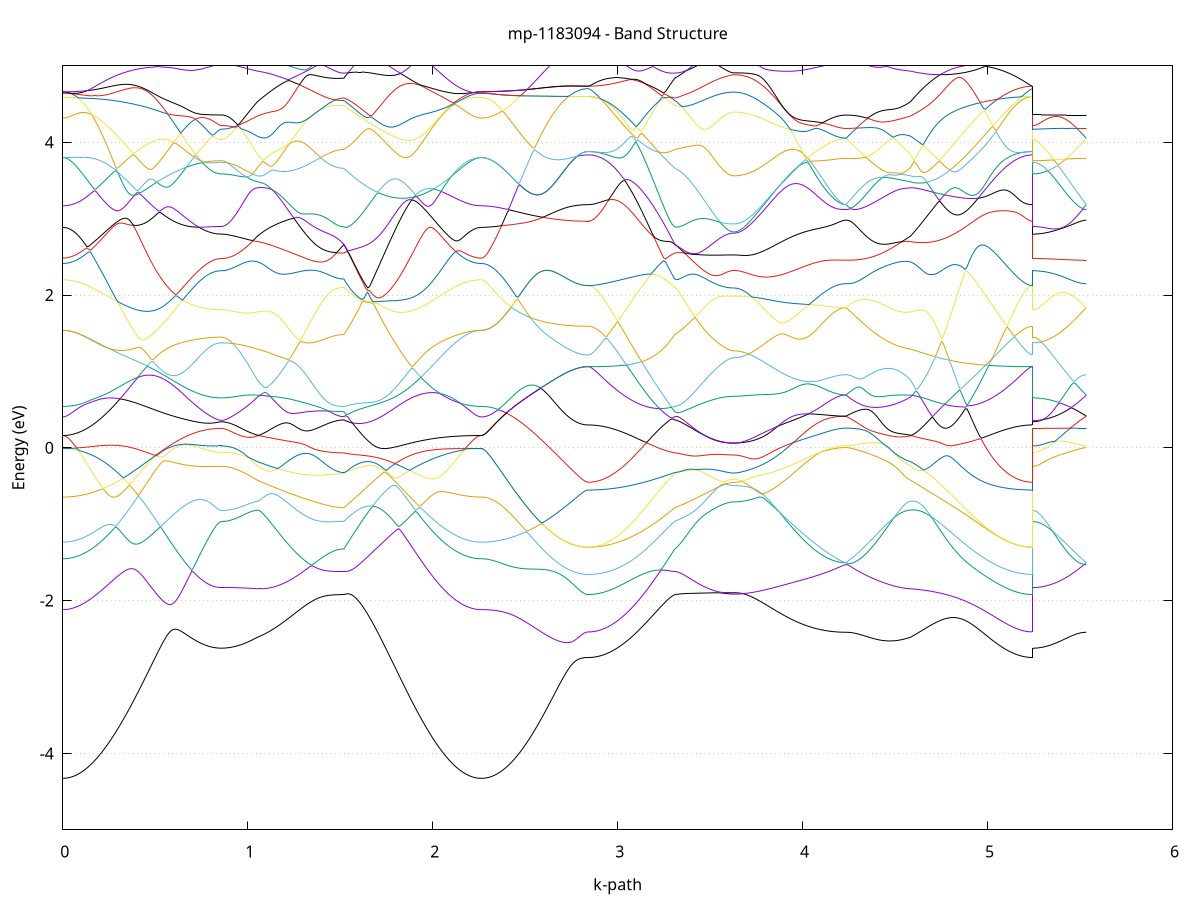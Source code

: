 set title 'mp-1183094 - Band Structure'
set xlabel 'k-path'
set ylabel 'Energy (eV)'
set grid y
set yrange [-5:5]
set terminal png size 800,600
set output 'mp-1183094_bands_gnuplot.png'
plot '-' using 1:2 with lines notitle, '-' using 1:2 with lines notitle, '-' using 1:2 with lines notitle, '-' using 1:2 with lines notitle, '-' using 1:2 with lines notitle, '-' using 1:2 with lines notitle, '-' using 1:2 with lines notitle, '-' using 1:2 with lines notitle, '-' using 1:2 with lines notitle, '-' using 1:2 with lines notitle, '-' using 1:2 with lines notitle, '-' using 1:2 with lines notitle, '-' using 1:2 with lines notitle, '-' using 1:2 with lines notitle, '-' using 1:2 with lines notitle, '-' using 1:2 with lines notitle, '-' using 1:2 with lines notitle, '-' using 1:2 with lines notitle, '-' using 1:2 with lines notitle, '-' using 1:2 with lines notitle, '-' using 1:2 with lines notitle, '-' using 1:2 with lines notitle, '-' using 1:2 with lines notitle, '-' using 1:2 with lines notitle, '-' using 1:2 with lines notitle, '-' using 1:2 with lines notitle, '-' using 1:2 with lines notitle, '-' using 1:2 with lines notitle, '-' using 1:2 with lines notitle, '-' using 1:2 with lines notitle, '-' using 1:2 with lines notitle, '-' using 1:2 with lines notitle, '-' using 1:2 with lines notitle, '-' using 1:2 with lines notitle, '-' using 1:2 with lines notitle, '-' using 1:2 with lines notitle, '-' using 1:2 with lines notitle, '-' using 1:2 with lines notitle, '-' using 1:2 with lines notitle, '-' using 1:2 with lines notitle, '-' using 1:2 with lines notitle, '-' using 1:2 with lines notitle, '-' using 1:2 with lines notitle, '-' using 1:2 with lines notitle, '-' using 1:2 with lines notitle, '-' using 1:2 with lines notitle, '-' using 1:2 with lines notitle, '-' using 1:2 with lines notitle
0.000000 -38.184846
0.009963 -38.184846
0.019926 -38.184846
0.029889 -38.184846
0.039852 -38.184846
0.049816 -38.184846
0.059779 -38.184846
0.069742 -38.184846
0.079705 -38.184846
0.089668 -38.184846
0.099631 -38.184846
0.109594 -38.184846
0.119557 -38.184946
0.129520 -38.184946
0.139484 -38.184946
0.149447 -38.184946
0.159410 -38.184946
0.169373 -38.184946
0.179336 -38.184946
0.189299 -38.184946
0.199262 -38.184946
0.209225 -38.184946
0.219188 -38.184946
0.229152 -38.184946
0.239115 -38.184946
0.249078 -38.184946
0.259041 -38.184946
0.269004 -38.184946
0.278967 -38.184946
0.288930 -38.184946
0.298893 -38.184946
0.308856 -38.184946
0.318819 -38.184946
0.328783 -38.184946
0.338746 -38.184946
0.348709 -38.184946
0.358672 -38.185046
0.368635 -38.185046
0.378598 -38.185046
0.388561 -38.185046
0.398524 -38.185046
0.408487 -38.185046
0.418451 -38.185046
0.428414 -38.185046
0.438377 -38.185046
0.448340 -38.185046
0.458303 -38.185046
0.468266 -38.185046
0.478229 -38.185046
0.488192 -38.185046
0.498155 -38.185046
0.508119 -38.185046
0.518082 -38.185046
0.528045 -38.185046
0.538008 -38.185046
0.547971 -38.185046
0.557934 -38.185046
0.567897 -38.185046
0.577860 -38.185046
0.587823 -38.185046
0.597787 -38.185046
0.607750 -38.185046
0.617713 -38.185046
0.627676 -38.185046
0.637639 -38.185046
0.647602 -38.185046
0.657565 -38.185046
0.667528 -38.185046
0.677491 -38.185046
0.687455 -38.185046
0.697418 -38.185046
0.707381 -38.185046
0.717344 -38.185046
0.727307 -38.185046
0.737270 -38.185046
0.747233 -38.185046
0.757196 -38.185046
0.767159 -38.185046
0.777122 -38.185046
0.787086 -38.185046
0.797049 -38.185046
0.807012 -38.185046
0.816975 -38.185046
0.826938 -38.185046
0.836901 -38.185046
0.846864 -38.185046
0.856827 -38.185046
0.856827 -38.185046
0.866557 -38.185046
0.876286 -38.185046
0.886015 -38.185046
0.895744 -38.185046
0.905473 -38.185046
0.915203 -38.185046
0.924932 -38.185046
0.934661 -38.185046
0.944390 -38.185046
0.954119 -38.185046
0.963849 -38.185046
0.973578 -38.185046
0.983307 -38.185046
0.993036 -38.185046
1.002765 -38.185046
1.012494 -38.185046
1.022224 -38.185046
1.031953 -38.185046
1.041682 -38.185046
1.051411 -38.185046
1.051411 -38.185046
1.061375 -38.185046
1.071338 -38.185046
1.081301 -38.185046
1.091265 -38.185046
1.101228 -38.185046
1.111191 -38.185046
1.121155 -38.185046
1.131118 -38.185046
1.141081 -38.185046
1.151045 -38.185046
1.161008 -38.185046
1.170971 -38.185046
1.180935 -38.185046
1.190898 -38.185046
1.200861 -38.185046
1.210825 -38.185046
1.220788 -38.185046
1.230751 -38.185046
1.240715 -38.185046
1.250678 -38.185046
1.260641 -38.185046
1.270605 -38.185146
1.280568 -38.185146
1.290531 -38.185146
1.300495 -38.185146
1.310458 -38.185146
1.320421 -38.185146
1.330385 -38.185146
1.340348 -38.185146
1.350311 -38.185146
1.360275 -38.185146
1.370238 -38.185146
1.380201 -38.185146
1.390165 -38.185146
1.400128 -38.185146
1.410091 -38.185146
1.420055 -38.185146
1.430018 -38.185146
1.439981 -38.185146
1.449945 -38.185146
1.459908 -38.185146
1.469871 -38.185146
1.479835 -38.185146
1.489798 -38.185146
1.499761 -38.185146
1.509725 -38.185146
1.519688 -38.185146
1.519688 -38.185146
1.529601 -38.185146
1.539514 -38.185146
1.549427 -38.185146
1.559339 -38.185146
1.569252 -38.185146
1.579165 -38.185146
1.589078 -38.185146
1.598991 -38.185146
1.608903 -38.185146
1.618816 -38.185146
1.628729 -38.185146
1.638642 -38.185146
1.648555 -38.185146
1.658467 -38.185146
1.668380 -38.185146
1.678293 -38.185146
1.688206 -38.185146
1.698119 -38.185146
1.708031 -38.185146
1.717944 -38.185146
1.727857 -38.185146
1.737770 -38.185146
1.747683 -38.185146
1.757595 -38.185146
1.767508 -38.185146
1.777421 -38.185146
1.787334 -38.185146
1.797247 -38.185146
1.807159 -38.185146
1.817072 -38.185146
1.826985 -38.185146
1.836898 -38.185146
1.846811 -38.185146
1.856723 -38.185146
1.866636 -38.185146
1.876549 -38.185146
1.886462 -38.185046
1.896375 -38.185046
1.906287 -38.185046
1.916200 -38.185046
1.926113 -38.185046
1.936026 -38.185046
1.945939 -38.185046
1.955851 -38.185046
1.965764 -38.185046
1.975677 -38.185046
1.985590 -38.185046
1.995503 -38.185046
2.005415 -38.184946
2.015328 -38.184946
2.025241 -38.184946
2.035154 -38.184946
2.045067 -38.184946
2.054979 -38.184946
2.064892 -38.184946
2.074805 -38.184946
2.084718 -38.184946
2.094631 -38.184946
2.104543 -38.184946
2.114456 -38.184946
2.124369 -38.184946
2.134282 -38.184946
2.144195 -38.184946
2.154107 -38.184946
2.164020 -38.184946
2.173933 -38.184846
2.183846 -38.184846
2.193759 -38.184846
2.203671 -38.184846
2.213584 -38.184846
2.223497 -38.184846
2.233410 -38.184846
2.243323 -38.184846
2.253235 -38.184846
2.263148 -38.184846
2.263148 -38.184846
2.273104 -38.184846
2.283060 -38.184846
2.293016 -38.184846
2.302972 -38.184846
2.312928 -38.184846
2.322884 -38.184846
2.332841 -38.184846
2.342797 -38.184846
2.352753 -38.184846
2.362709 -38.184846
2.372665 -38.184846
2.382621 -38.184846
2.392577 -38.184846
2.402533 -38.184846
2.412489 -38.184846
2.422445 -38.184846
2.432401 -38.184846
2.442357 -38.184846
2.452313 -38.184846
2.462269 -38.184846
2.472225 -38.184846
2.482181 -38.184846
2.492137 -38.184846
2.502093 -38.184846
2.512049 -38.184846
2.522005 -38.184846
2.531962 -38.184846
2.541918 -38.184846
2.551874 -38.184846
2.561830 -38.184846
2.571786 -38.184846
2.581742 -38.184846
2.591698 -38.184846
2.601654 -38.184846
2.611610 -38.184846
2.621566 -38.184846
2.631522 -38.184846
2.641478 -38.184846
2.651434 -38.184846
2.661390 -38.184846
2.671346 -38.184846
2.681302 -38.184846
2.691258 -38.184846
2.701214 -38.184846
2.711170 -38.184846
2.721127 -38.184846
2.731083 -38.184846
2.741039 -38.184846
2.750995 -38.184846
2.760951 -38.184846
2.770907 -38.184846
2.780863 -38.184846
2.790819 -38.184846
2.800775 -38.184846
2.810731 -38.184846
2.820687 -38.184846
2.830643 -38.184846
2.840599 -38.184846
2.840599 -38.184846
2.850562 -38.184846
2.860526 -38.184846
2.870489 -38.184846
2.880452 -38.184846
2.890416 -38.184846
2.900379 -38.184846
2.910343 -38.184846
2.920306 -38.184846
2.930269 -38.184946
2.940233 -38.184946
2.950196 -38.184946
2.960159 -38.184946
2.970123 -38.184946
2.980086 -38.184946
2.990049 -38.184946
3.000013 -38.184946
3.009976 -38.184946
3.019939 -38.184946
3.029903 -38.184946
3.039866 -38.184946
3.049829 -38.184946
3.059793 -38.184946
3.069756 -38.184946
3.079719 -38.184946
3.089683 -38.184946
3.099646 -38.185046
3.109609 -38.185046
3.119573 -38.185046
3.129536 -38.185046
3.139499 -38.185046
3.149463 -38.185046
3.159426 -38.185046
3.169389 -38.185046
3.179353 -38.185046
3.189316 -38.185046
3.199279 -38.185046
3.209243 -38.185046
3.219206 -38.185046
3.229169 -38.185046
3.239133 -38.185146
3.249096 -38.185146
3.259059 -38.185146
3.269023 -38.185146
3.278986 -38.185146
3.288949 -38.185146
3.298913 -38.185146
3.308876 -38.185146
3.308876 -38.185146
3.318871 -38.185146
3.328866 -38.185146
3.338860 -38.185146
3.348855 -38.185146
3.358850 -38.185146
3.368845 -38.185146
3.378840 -38.185146
3.388835 -38.185146
3.398829 -38.185146
3.408824 -38.185146
3.418819 -38.185146
3.428814 -38.185146
3.438809 -38.185146
3.448803 -38.185146
3.458798 -38.185146
3.468793 -38.185146
3.478788 -38.185146
3.488783 -38.185146
3.498777 -38.185146
3.508772 -38.185146
3.518767 -38.185146
3.528762 -38.185146
3.538757 -38.185146
3.548752 -38.185146
3.558746 -38.185146
3.568741 -38.185146
3.578736 -38.185146
3.588731 -38.185146
3.598726 -38.185146
3.608720 -38.185146
3.618715 -38.185146
3.628710 -38.185146
3.628710 -38.185146
3.638642 -38.185146
3.648575 -38.185146
3.658507 -38.185146
3.668439 -38.185146
3.678371 -38.185146
3.688304 -38.185146
3.698236 -38.185146
3.708168 -38.185146
3.718101 -38.185146
3.728033 -38.185146
3.737965 -38.185146
3.747897 -38.185146
3.757830 -38.185146
3.767762 -38.185146
3.777694 -38.185146
3.787626 -38.185146
3.797559 -38.185146
3.807491 -38.185146
3.817423 -38.185146
3.827355 -38.185146
3.837288 -38.185146
3.847220 -38.185146
3.857152 -38.185146
3.867085 -38.185146
3.877017 -38.185146
3.886949 -38.185146
3.896881 -38.185146
3.906814 -38.185146
3.916746 -38.185146
3.926678 -38.185146
3.936610 -38.185146
3.946543 -38.185146
3.956475 -38.185146
3.966407 -38.185146
3.976340 -38.185146
3.986272 -38.185046
3.996204 -38.185046
4.006136 -38.185046
4.016069 -38.185046
4.026001 -38.185046
4.035933 -38.185046
4.045865 -38.185046
4.055798 -38.185046
4.065730 -38.185046
4.075662 -38.185046
4.085594 -38.185046
4.095527 -38.185046
4.105459 -38.185046
4.115391 -38.185046
4.125324 -38.185046
4.135256 -38.185046
4.145188 -38.185046
4.155120 -38.185046
4.165053 -38.185046
4.174985 -38.185046
4.184917 -38.185046
4.194849 -38.185046
4.204782 -38.185046
4.214714 -38.185046
4.224646 -38.185046
4.234579 -38.185046
4.234579 -38.185046
4.244526 -38.185046
4.254474 -38.185046
4.264422 -38.185046
4.274370 -38.185046
4.284318 -38.185046
4.294266 -38.185046
4.304213 -38.185046
4.314161 -38.185046
4.324109 -38.185046
4.334057 -38.185046
4.344005 -38.185046
4.353953 -38.185046
4.363900 -38.185046
4.373848 -38.185046
4.383796 -38.185046
4.393744 -38.185046
4.403692 -38.185046
4.413640 -38.185046
4.423587 -38.185046
4.433535 -38.185046
4.443483 -38.185046
4.453431 -38.185046
4.463379 -38.185046
4.473327 -38.185046
4.483274 -38.185046
4.493222 -38.185046
4.503170 -38.185046
4.513118 -38.185046
4.523066 -38.185046
4.533014 -38.185046
4.542961 -38.185046
4.552909 -38.185046
4.562857 -38.185046
4.572805 -38.185046
4.582753 -38.185046
4.582753 -38.185046
4.592637 -38.185046
4.602521 -38.185046
4.612405 -38.185046
4.622290 -38.185046
4.632174 -38.185046
4.642058 -38.185046
4.651942 -38.185046
4.661827 -38.185046
4.671711 -38.185046
4.681595 -38.185046
4.691479 -38.185046
4.701364 -38.185046
4.711248 -38.185046
4.721132 -38.185046
4.731016 -38.185046
4.740900 -38.185046
4.750785 -38.185046
4.760669 -38.185046
4.770553 -38.185046
4.780437 -38.185046
4.790322 -38.185046
4.800206 -38.185046
4.810090 -38.185046
4.819974 -38.184946
4.829859 -38.184946
4.839743 -38.184946
4.849627 -38.184946
4.859511 -38.184946
4.869395 -38.184946
4.879280 -38.184946
4.889164 -38.184946
4.899048 -38.184946
4.908932 -38.184946
4.918817 -38.184946
4.928701 -38.184946
4.938585 -38.184946
4.948469 -38.184946
4.958354 -38.184946
4.968238 -38.184946
4.978122 -38.184946
4.988006 -38.184946
4.997890 -38.184946
5.007775 -38.184946
5.017659 -38.184946
5.027543 -38.184946
5.037427 -38.184946
5.047312 -38.184946
5.057196 -38.184946
5.067080 -38.184946
5.076964 -38.184946
5.086849 -38.184946
5.096733 -38.184946
5.106617 -38.184946
5.116501 -38.184946
5.126385 -38.184946
5.136270 -38.184946
5.146154 -38.184846
5.156038 -38.184846
5.165922 -38.184846
5.175807 -38.184846
5.185691 -38.184846
5.195575 -38.184846
5.205459 -38.184846
5.215344 -38.184846
5.225228 -38.184846
5.235112 -38.184846
5.244996 -38.184846
5.244996 -38.185046
5.254952 -38.185046
5.264908 -38.185046
5.274864 -38.185046
5.284820 -38.185046
5.294776 -38.185046
5.304733 -38.185046
5.314689 -38.185046
5.324645 -38.185046
5.334601 -38.185046
5.344557 -38.185046
5.354513 -38.185046
5.364469 -38.185046
5.374425 -38.185046
5.384381 -38.185046
5.394337 -38.185046
5.404293 -38.185046
5.414249 -38.185046
5.424205 -38.185046
5.434161 -38.185046
5.444117 -38.185046
5.454073 -38.185046
5.464029 -38.185046
5.473985 -38.185046
5.483941 -38.185046
5.493898 -38.185046
5.503854 -38.185046
5.513810 -38.185046
5.523766 -38.185046
5.533722 -38.185046
e
0.000000 -38.184846
0.009963 -38.184846
0.019926 -38.184846
0.029889 -38.184846
0.039852 -38.184846
0.049816 -38.184846
0.059779 -38.184846
0.069742 -38.184846
0.079705 -38.184846
0.089668 -38.184846
0.099631 -38.184846
0.109594 -38.184846
0.119557 -38.184846
0.129520 -38.184846
0.139484 -38.184846
0.149447 -38.184846
0.159410 -38.184846
0.169373 -38.184846
0.179336 -38.184846
0.189299 -38.184846
0.199262 -38.184846
0.209225 -38.184846
0.219188 -38.184946
0.229152 -38.184946
0.239115 -38.184946
0.249078 -38.184946
0.259041 -38.184946
0.269004 -38.184946
0.278967 -38.184946
0.288930 -38.184946
0.298893 -38.184946
0.308856 -38.184946
0.318819 -38.184946
0.328783 -38.184946
0.338746 -38.184946
0.348709 -38.184946
0.358672 -38.184946
0.368635 -38.184946
0.378598 -38.184946
0.388561 -38.184946
0.398524 -38.184946
0.408487 -38.184946
0.418451 -38.184946
0.428414 -38.184946
0.438377 -38.184946
0.448340 -38.184946
0.458303 -38.184946
0.468266 -38.184946
0.478229 -38.184946
0.488192 -38.184946
0.498155 -38.184946
0.508119 -38.184946
0.518082 -38.184946
0.528045 -38.184946
0.538008 -38.184946
0.547971 -38.184946
0.557934 -38.184946
0.567897 -38.184946
0.577860 -38.184946
0.587823 -38.184946
0.597787 -38.184946
0.607750 -38.184946
0.617713 -38.184946
0.627676 -38.184946
0.637639 -38.184946
0.647602 -38.184946
0.657565 -38.184946
0.667528 -38.184946
0.677491 -38.184946
0.687455 -38.184946
0.697418 -38.184946
0.707381 -38.184946
0.717344 -38.185046
0.727307 -38.185046
0.737270 -38.185046
0.747233 -38.185046
0.757196 -38.185046
0.767159 -38.185046
0.777122 -38.185046
0.787086 -38.185046
0.797049 -38.185046
0.807012 -38.185046
0.816975 -38.185046
0.826938 -38.185046
0.836901 -38.185046
0.846864 -38.185046
0.856827 -38.185046
0.856827 -38.185046
0.866557 -38.185046
0.876286 -38.185046
0.886015 -38.185046
0.895744 -38.185046
0.905473 -38.185046
0.915203 -38.185046
0.924932 -38.185046
0.934661 -38.185046
0.944390 -38.185046
0.954119 -38.185046
0.963849 -38.185046
0.973578 -38.185046
0.983307 -38.185046
0.993036 -38.185046
1.002765 -38.185046
1.012494 -38.185046
1.022224 -38.185046
1.031953 -38.185046
1.041682 -38.185046
1.051411 -38.185046
1.051411 -38.185046
1.061375 -38.185046
1.071338 -38.185046
1.081301 -38.185046
1.091265 -38.185046
1.101228 -38.185046
1.111191 -38.185046
1.121155 -38.185046
1.131118 -38.184946
1.141081 -38.184946
1.151045 -38.184946
1.161008 -38.184946
1.170971 -38.184946
1.180935 -38.184946
1.190898 -38.184946
1.200861 -38.184946
1.210825 -38.184946
1.220788 -38.184946
1.230751 -38.184946
1.240715 -38.184946
1.250678 -38.184946
1.260641 -38.184946
1.270605 -38.184946
1.280568 -38.184946
1.290531 -38.184946
1.300495 -38.184946
1.310458 -38.184946
1.320421 -38.184946
1.330385 -38.184946
1.340348 -38.184946
1.350311 -38.184946
1.360275 -38.184846
1.370238 -38.184846
1.380201 -38.184846
1.390165 -38.184846
1.400128 -38.184846
1.410091 -38.184846
1.420055 -38.184846
1.430018 -38.184846
1.439981 -38.184846
1.449945 -38.184846
1.459908 -38.184846
1.469871 -38.184846
1.479835 -38.184846
1.489798 -38.184846
1.499761 -38.184846
1.509725 -38.184846
1.519688 -38.184846
1.519688 -38.184846
1.529601 -38.184846
1.539514 -38.184846
1.549427 -38.184846
1.559339 -38.184846
1.569252 -38.184846
1.579165 -38.184846
1.589078 -38.184846
1.598991 -38.184846
1.608903 -38.184846
1.618816 -38.184846
1.628729 -38.184846
1.638642 -38.184846
1.648555 -38.184846
1.658467 -38.184846
1.668380 -38.184846
1.678293 -38.184846
1.688206 -38.184846
1.698119 -38.184846
1.708031 -38.184846
1.717944 -38.184846
1.727857 -38.184846
1.737770 -38.184846
1.747683 -38.184846
1.757595 -38.184846
1.767508 -38.184846
1.777421 -38.184846
1.787334 -38.184846
1.797247 -38.184846
1.807159 -38.184846
1.817072 -38.184846
1.826985 -38.184846
1.836898 -38.184846
1.846811 -38.184846
1.856723 -38.184846
1.866636 -38.184846
1.876549 -38.184846
1.886462 -38.184846
1.896375 -38.184846
1.906287 -38.184846
1.916200 -38.184846
1.926113 -38.184846
1.936026 -38.184846
1.945939 -38.184846
1.955851 -38.184846
1.965764 -38.184846
1.975677 -38.184846
1.985590 -38.184846
1.995503 -38.184846
2.005415 -38.184846
2.015328 -38.184846
2.025241 -38.184846
2.035154 -38.184846
2.045067 -38.184846
2.054979 -38.184846
2.064892 -38.184846
2.074805 -38.184846
2.084718 -38.184846
2.094631 -38.184846
2.104543 -38.184846
2.114456 -38.184846
2.124369 -38.184846
2.134282 -38.184846
2.144195 -38.184846
2.154107 -38.184846
2.164020 -38.184846
2.173933 -38.184846
2.183846 -38.184846
2.193759 -38.184846
2.203671 -38.184846
2.213584 -38.184846
2.223497 -38.184846
2.233410 -38.184846
2.243323 -38.184846
2.253235 -38.184846
2.263148 -38.184846
2.263148 -38.184846
2.273104 -38.184846
2.283060 -38.184846
2.293016 -38.184846
2.302972 -38.184846
2.312928 -38.184846
2.322884 -38.184846
2.332841 -38.184846
2.342797 -38.184846
2.352753 -38.184846
2.362709 -38.184846
2.372665 -38.184846
2.382621 -38.184846
2.392577 -38.184846
2.402533 -38.184846
2.412489 -38.184846
2.422445 -38.184846
2.432401 -38.184846
2.442357 -38.184846
2.452313 -38.184846
2.462269 -38.184846
2.472225 -38.184846
2.482181 -38.184846
2.492137 -38.184846
2.502093 -38.184846
2.512049 -38.184846
2.522005 -38.184846
2.531962 -38.184846
2.541918 -38.184846
2.551874 -38.184846
2.561830 -38.184846
2.571786 -38.184846
2.581742 -38.184846
2.591698 -38.184846
2.601654 -38.184846
2.611610 -38.184846
2.621566 -38.184846
2.631522 -38.184846
2.641478 -38.184846
2.651434 -38.184846
2.661390 -38.184846
2.671346 -38.184846
2.681302 -38.184846
2.691258 -38.184846
2.701214 -38.184846
2.711170 -38.184846
2.721127 -38.184846
2.731083 -38.184846
2.741039 -38.184846
2.750995 -38.184846
2.760951 -38.184846
2.770907 -38.184846
2.780863 -38.184846
2.790819 -38.184846
2.800775 -38.184846
2.810731 -38.184846
2.820687 -38.184846
2.830643 -38.184846
2.840599 -38.184846
2.840599 -38.184846
2.850562 -38.184846
2.860526 -38.184846
2.870489 -38.184846
2.880452 -38.184846
2.890416 -38.184846
2.900379 -38.184846
2.910343 -38.184846
2.920306 -38.184846
2.930269 -38.184846
2.940233 -38.184846
2.950196 -38.184846
2.960159 -38.184846
2.970123 -38.184846
2.980086 -38.184846
2.990049 -38.184846
3.000013 -38.184846
3.009976 -38.184846
3.019939 -38.184846
3.029903 -38.184846
3.039866 -38.184846
3.049829 -38.184846
3.059793 -38.184846
3.069756 -38.184846
3.079719 -38.184846
3.089683 -38.184846
3.099646 -38.184846
3.109609 -38.184846
3.119573 -38.184846
3.129536 -38.184846
3.139499 -38.184846
3.149463 -38.184846
3.159426 -38.184846
3.169389 -38.184846
3.179353 -38.184846
3.189316 -38.184846
3.199279 -38.184846
3.209243 -38.184846
3.219206 -38.184846
3.229169 -38.184846
3.239133 -38.184846
3.249096 -38.184846
3.259059 -38.184846
3.269023 -38.184846
3.278986 -38.184846
3.288949 -38.184846
3.298913 -38.184846
3.308876 -38.184846
3.308876 -38.184846
3.318871 -38.184846
3.328866 -38.184846
3.338860 -38.184846
3.348855 -38.184846
3.358850 -38.184846
3.368845 -38.184846
3.378840 -38.184846
3.388835 -38.184846
3.398829 -38.184846
3.408824 -38.184846
3.418819 -38.184846
3.428814 -38.184846
3.438809 -38.184846
3.448803 -38.184846
3.458798 -38.184846
3.468793 -38.184846
3.478788 -38.184846
3.488783 -38.184846
3.498777 -38.184846
3.508772 -38.184846
3.518767 -38.184846
3.528762 -38.184846
3.538757 -38.184846
3.548752 -38.184846
3.558746 -38.184846
3.568741 -38.184846
3.578736 -38.184846
3.588731 -38.184846
3.598726 -38.184846
3.608720 -38.184846
3.618715 -38.184846
3.628710 -38.184846
3.628710 -38.184846
3.638642 -38.184846
3.648575 -38.184846
3.658507 -38.184846
3.668439 -38.184846
3.678371 -38.184846
3.688304 -38.184846
3.698236 -38.184846
3.708168 -38.184846
3.718101 -38.184846
3.728033 -38.184846
3.737965 -38.184846
3.747897 -38.184846
3.757830 -38.184846
3.767762 -38.184846
3.777694 -38.184846
3.787626 -38.184846
3.797559 -38.184846
3.807491 -38.184846
3.817423 -38.184846
3.827355 -38.184846
3.837288 -38.184946
3.847220 -38.184946
3.857152 -38.184946
3.867085 -38.184946
3.877017 -38.184946
3.886949 -38.184946
3.896881 -38.184946
3.906814 -38.184946
3.916746 -38.184946
3.926678 -38.184946
3.936610 -38.184946
3.946543 -38.184946
3.956475 -38.184946
3.966407 -38.184946
3.976340 -38.184946
3.986272 -38.184946
3.996204 -38.184946
4.006136 -38.184946
4.016069 -38.184946
4.026001 -38.184946
4.035933 -38.185046
4.045865 -38.185046
4.055798 -38.185046
4.065730 -38.185046
4.075662 -38.185046
4.085594 -38.185046
4.095527 -38.185046
4.105459 -38.185046
4.115391 -38.185046
4.125324 -38.185046
4.135256 -38.185046
4.145188 -38.185046
4.155120 -38.185046
4.165053 -38.185046
4.174985 -38.185046
4.184917 -38.185046
4.194849 -38.185046
4.204782 -38.185046
4.214714 -38.185046
4.224646 -38.185046
4.234579 -38.185046
4.234579 -38.185046
4.244526 -38.185046
4.254474 -38.185046
4.264422 -38.185046
4.274370 -38.185046
4.284318 -38.185046
4.294266 -38.185046
4.304213 -38.185046
4.314161 -38.185046
4.324109 -38.185046
4.334057 -38.185046
4.344005 -38.185046
4.353953 -38.185046
4.363900 -38.185046
4.373848 -38.185046
4.383796 -38.185046
4.393744 -38.185046
4.403692 -38.185046
4.413640 -38.185046
4.423587 -38.185046
4.433535 -38.185046
4.443483 -38.185046
4.453431 -38.185046
4.463379 -38.185046
4.473327 -38.185046
4.483274 -38.185046
4.493222 -38.185046
4.503170 -38.185046
4.513118 -38.185046
4.523066 -38.185046
4.533014 -38.185046
4.542961 -38.185046
4.552909 -38.185046
4.562857 -38.185046
4.572805 -38.185046
4.582753 -38.185046
4.582753 -38.185046
4.592637 -38.185046
4.602521 -38.185046
4.612405 -38.185046
4.622290 -38.185046
4.632174 -38.185046
4.642058 -38.185046
4.651942 -38.185046
4.661827 -38.185046
4.671711 -38.185046
4.681595 -38.185046
4.691479 -38.185046
4.701364 -38.185046
4.711248 -38.185046
4.721132 -38.185046
4.731016 -38.185046
4.740900 -38.185046
4.750785 -38.185046
4.760669 -38.185046
4.770553 -38.185046
4.780437 -38.184946
4.790322 -38.184946
4.800206 -38.184946
4.810090 -38.184946
4.819974 -38.184946
4.829859 -38.184946
4.839743 -38.184946
4.849627 -38.184946
4.859511 -38.184946
4.869395 -38.184946
4.879280 -38.184946
4.889164 -38.184946
4.899048 -38.184946
4.908932 -38.184946
4.918817 -38.184946
4.928701 -38.184946
4.938585 -38.184946
4.948469 -38.184946
4.958354 -38.184946
4.968238 -38.184946
4.978122 -38.184946
4.988006 -38.184946
4.997890 -38.184946
5.007775 -38.184946
5.017659 -38.184946
5.027543 -38.184946
5.037427 -38.184946
5.047312 -38.184946
5.057196 -38.184946
5.067080 -38.184946
5.076964 -38.184946
5.086849 -38.184946
5.096733 -38.184846
5.106617 -38.184846
5.116501 -38.184846
5.126385 -38.184846
5.136270 -38.184846
5.146154 -38.184846
5.156038 -38.184846
5.165922 -38.184846
5.175807 -38.184846
5.185691 -38.184846
5.195575 -38.184846
5.205459 -38.184846
5.215344 -38.184846
5.225228 -38.184846
5.235112 -38.184846
5.244996 -38.184846
5.244996 -38.185046
5.254952 -38.185046
5.264908 -38.185046
5.274864 -38.185046
5.284820 -38.185046
5.294776 -38.185046
5.304733 -38.185046
5.314689 -38.185046
5.324645 -38.185046
5.334601 -38.185046
5.344557 -38.185046
5.354513 -38.185046
5.364469 -38.185046
5.374425 -38.185046
5.384381 -38.185046
5.394337 -38.185046
5.404293 -38.185046
5.414249 -38.185046
5.424205 -38.185046
5.434161 -38.185046
5.444117 -38.185046
5.454073 -38.185046
5.464029 -38.185046
5.473985 -38.185046
5.483941 -38.185046
5.493898 -38.185046
5.503854 -38.185046
5.513810 -38.185046
5.523766 -38.185046
5.533722 -38.185046
e
0.000000 -38.152546
0.009963 -38.152546
0.019926 -38.152546
0.029889 -38.152546
0.039852 -38.152546
0.049816 -38.152546
0.059779 -38.152546
0.069742 -38.152546
0.079705 -38.152546
0.089668 -38.152546
0.099631 -38.152546
0.109594 -38.152546
0.119557 -38.152546
0.129520 -38.152546
0.139484 -38.152546
0.149447 -38.152546
0.159410 -38.152546
0.169373 -38.152546
0.179336 -38.152546
0.189299 -38.152546
0.199262 -38.152546
0.209225 -38.152546
0.219188 -38.152546
0.229152 -38.152546
0.239115 -38.152546
0.249078 -38.152546
0.259041 -38.152546
0.269004 -38.152546
0.278967 -38.152546
0.288930 -38.152546
0.298893 -38.152546
0.308856 -38.152546
0.318819 -38.152546
0.328783 -38.152546
0.338746 -38.152546
0.348709 -38.152546
0.358672 -38.152546
0.368635 -38.152546
0.378598 -38.152546
0.388561 -38.152546
0.398524 -38.152546
0.408487 -38.152546
0.418451 -38.152546
0.428414 -38.152546
0.438377 -38.152546
0.448340 -38.152546
0.458303 -38.152546
0.468266 -38.152546
0.478229 -38.152546
0.488192 -38.152546
0.498155 -38.152546
0.508119 -38.152546
0.518082 -38.152546
0.528045 -38.152546
0.538008 -38.152546
0.547971 -38.152546
0.557934 -38.152546
0.567897 -38.152546
0.577860 -38.152546
0.587823 -38.152546
0.597787 -38.152546
0.607750 -38.152546
0.617713 -38.152546
0.627676 -38.152546
0.637639 -38.152546
0.647602 -38.152546
0.657565 -38.152546
0.667528 -38.152546
0.677491 -38.152546
0.687455 -38.152546
0.697418 -38.152546
0.707381 -38.152546
0.717344 -38.152546
0.727307 -38.152546
0.737270 -38.152546
0.747233 -38.152546
0.757196 -38.152546
0.767159 -38.152546
0.777122 -38.152546
0.787086 -38.152546
0.797049 -38.152546
0.807012 -38.152546
0.816975 -38.152546
0.826938 -38.152546
0.836901 -38.152546
0.846864 -38.152546
0.856827 -38.152546
0.856827 -38.152546
0.866557 -38.152546
0.876286 -38.152546
0.886015 -38.152546
0.895744 -38.152546
0.905473 -38.152546
0.915203 -38.152546
0.924932 -38.152546
0.934661 -38.152546
0.944390 -38.152546
0.954119 -38.152546
0.963849 -38.152546
0.973578 -38.152546
0.983307 -38.152546
0.993036 -38.152546
1.002765 -38.152546
1.012494 -38.152546
1.022224 -38.152546
1.031953 -38.152546
1.041682 -38.152546
1.051411 -38.152546
1.051411 -38.152546
1.061375 -38.152546
1.071338 -38.152546
1.081301 -38.152546
1.091265 -38.152546
1.101228 -38.152646
1.111191 -38.152646
1.121155 -38.152646
1.131118 -38.152646
1.141081 -38.152646
1.151045 -38.152646
1.161008 -38.152646
1.170971 -38.152646
1.180935 -38.152646
1.190898 -38.152646
1.200861 -38.152646
1.210825 -38.152646
1.220788 -38.152646
1.230751 -38.152646
1.240715 -38.152646
1.250678 -38.152646
1.260641 -38.152646
1.270605 -38.152646
1.280568 -38.152646
1.290531 -38.152646
1.300495 -38.152646
1.310458 -38.152646
1.320421 -38.152646
1.330385 -38.152646
1.340348 -38.152646
1.350311 -38.152646
1.360275 -38.152646
1.370238 -38.152646
1.380201 -38.152646
1.390165 -38.152646
1.400128 -38.152646
1.410091 -38.152646
1.420055 -38.152646
1.430018 -38.152646
1.439981 -38.152646
1.449945 -38.152646
1.459908 -38.152646
1.469871 -38.152646
1.479835 -38.152646
1.489798 -38.152646
1.499761 -38.152646
1.509725 -38.152646
1.519688 -38.152646
1.519688 -38.152646
1.529601 -38.152646
1.539514 -38.152646
1.549427 -38.152646
1.559339 -38.152646
1.569252 -38.152646
1.579165 -38.152646
1.589078 -38.152646
1.598991 -38.152646
1.608903 -38.152646
1.618816 -38.152646
1.628729 -38.152646
1.638642 -38.152646
1.648555 -38.152646
1.658467 -38.152646
1.668380 -38.152646
1.678293 -38.152646
1.688206 -38.152646
1.698119 -38.152646
1.708031 -38.152646
1.717944 -38.152646
1.727857 -38.152546
1.737770 -38.152546
1.747683 -38.152546
1.757595 -38.152546
1.767508 -38.152546
1.777421 -38.152546
1.787334 -38.152546
1.797247 -38.152546
1.807159 -38.152546
1.817072 -38.152546
1.826985 -38.152546
1.836898 -38.152546
1.846811 -38.152546
1.856723 -38.152546
1.866636 -38.152546
1.876549 -38.152546
1.886462 -38.152546
1.896375 -38.152546
1.906287 -38.152546
1.916200 -38.152546
1.926113 -38.152546
1.936026 -38.152546
1.945939 -38.152546
1.955851 -38.152546
1.965764 -38.152546
1.975677 -38.152546
1.985590 -38.152546
1.995503 -38.152546
2.005415 -38.152546
2.015328 -38.152546
2.025241 -38.152546
2.035154 -38.152546
2.045067 -38.152546
2.054979 -38.152546
2.064892 -38.152546
2.074805 -38.152546
2.084718 -38.152546
2.094631 -38.152546
2.104543 -38.152546
2.114456 -38.152546
2.124369 -38.152546
2.134282 -38.152546
2.144195 -38.152546
2.154107 -38.152546
2.164020 -38.152546
2.173933 -38.152546
2.183846 -38.152546
2.193759 -38.152546
2.203671 -38.152546
2.213584 -38.152546
2.223497 -38.152546
2.233410 -38.152546
2.243323 -38.152546
2.253235 -38.152546
2.263148 -38.152546
2.263148 -38.152546
2.273104 -38.152546
2.283060 -38.152546
2.293016 -38.152546
2.302972 -38.152546
2.312928 -38.152546
2.322884 -38.152546
2.332841 -38.152546
2.342797 -38.152546
2.352753 -38.152546
2.362709 -38.152546
2.372665 -38.152546
2.382621 -38.152546
2.392577 -38.152646
2.402533 -38.152646
2.412489 -38.152646
2.422445 -38.152646
2.432401 -38.152646
2.442357 -38.152646
2.452313 -38.152646
2.462269 -38.152646
2.472225 -38.152646
2.482181 -38.152646
2.492137 -38.152646
2.502093 -38.152646
2.512049 -38.152646
2.522005 -38.152646
2.531962 -38.152646
2.541918 -38.152646
2.551874 -38.152646
2.561830 -38.152646
2.571786 -38.152646
2.581742 -38.152646
2.591698 -38.152646
2.601654 -38.152746
2.611610 -38.152746
2.621566 -38.152746
2.631522 -38.152746
2.641478 -38.152746
2.651434 -38.152746
2.661390 -38.152746
2.671346 -38.152746
2.681302 -38.152746
2.691258 -38.152746
2.701214 -38.152746
2.711170 -38.152746
2.721127 -38.152746
2.731083 -38.152746
2.741039 -38.152746
2.750995 -38.152746
2.760951 -38.152746
2.770907 -38.152746
2.780863 -38.152746
2.790819 -38.152746
2.800775 -38.152746
2.810731 -38.152746
2.820687 -38.152746
2.830643 -38.152746
2.840599 -38.152746
2.840599 -38.152746
2.850562 -38.152746
2.860526 -38.152746
2.870489 -38.152746
2.880452 -38.152746
2.890416 -38.152746
2.900379 -38.152746
2.910343 -38.152746
2.920306 -38.152746
2.930269 -38.152746
2.940233 -38.152746
2.950196 -38.152746
2.960159 -38.152746
2.970123 -38.152746
2.980086 -38.152746
2.990049 -38.152746
3.000013 -38.152746
3.009976 -38.152746
3.019939 -38.152746
3.029903 -38.152746
3.039866 -38.152746
3.049829 -38.152746
3.059793 -38.152746
3.069756 -38.152746
3.079719 -38.152746
3.089683 -38.152746
3.099646 -38.152746
3.109609 -38.152746
3.119573 -38.152746
3.129536 -38.152746
3.139499 -38.152746
3.149463 -38.152746
3.159426 -38.152746
3.169389 -38.152746
3.179353 -38.152746
3.189316 -38.152746
3.199279 -38.152746
3.209243 -38.152646
3.219206 -38.152646
3.229169 -38.152646
3.239133 -38.152646
3.249096 -38.152646
3.259059 -38.152646
3.269023 -38.152646
3.278986 -38.152646
3.288949 -38.152646
3.298913 -38.152646
3.308876 -38.152646
3.308876 -38.152646
3.318871 -38.152646
3.328866 -38.152646
3.338860 -38.152646
3.348855 -38.152646
3.358850 -38.152646
3.368845 -38.152646
3.378840 -38.152646
3.388835 -38.152646
3.398829 -38.152646
3.408824 -38.152646
3.418819 -38.152646
3.428814 -38.152646
3.438809 -38.152646
3.448803 -38.152646
3.458798 -38.152646
3.468793 -38.152646
3.478788 -38.152646
3.488783 -38.152646
3.498777 -38.152646
3.508772 -38.152646
3.518767 -38.152646
3.528762 -38.152646
3.538757 -38.152646
3.548752 -38.152646
3.558746 -38.152646
3.568741 -38.152646
3.578736 -38.152646
3.588731 -38.152646
3.598726 -38.152646
3.608720 -38.152646
3.618715 -38.152646
3.628710 -38.152646
3.628710 -38.152646
3.638642 -38.152646
3.648575 -38.152646
3.658507 -38.152646
3.668439 -38.152646
3.678371 -38.152646
3.688304 -38.152646
3.698236 -38.152646
3.708168 -38.152646
3.718101 -38.152646
3.728033 -38.152646
3.737965 -38.152646
3.747897 -38.152646
3.757830 -38.152646
3.767762 -38.152646
3.777694 -38.152646
3.787626 -38.152646
3.797559 -38.152646
3.807491 -38.152646
3.817423 -38.152646
3.827355 -38.152646
3.837288 -38.152646
3.847220 -38.152646
3.857152 -38.152646
3.867085 -38.152646
3.877017 -38.152646
3.886949 -38.152646
3.896881 -38.152546
3.906814 -38.152546
3.916746 -38.152546
3.926678 -38.152546
3.936610 -38.152546
3.946543 -38.152546
3.956475 -38.152546
3.966407 -38.152546
3.976340 -38.152546
3.986272 -38.152546
3.996204 -38.152546
4.006136 -38.152546
4.016069 -38.152546
4.026001 -38.152546
4.035933 -38.152546
4.045865 -38.152546
4.055798 -38.152546
4.065730 -38.152546
4.075662 -38.152546
4.085594 -38.152546
4.095527 -38.152546
4.105459 -38.152546
4.115391 -38.152546
4.125324 -38.152546
4.135256 -38.152546
4.145188 -38.152546
4.155120 -38.152546
4.165053 -38.152546
4.174985 -38.152546
4.184917 -38.152546
4.194849 -38.152546
4.204782 -38.152546
4.214714 -38.152546
4.224646 -38.152546
4.234579 -38.152546
4.234579 -38.152546
4.244526 -38.152546
4.254474 -38.152546
4.264422 -38.152546
4.274370 -38.152546
4.284318 -38.152546
4.294266 -38.152546
4.304213 -38.152546
4.314161 -38.152546
4.324109 -38.152546
4.334057 -38.152546
4.344005 -38.152546
4.353953 -38.152546
4.363900 -38.152546
4.373848 -38.152546
4.383796 -38.152546
4.393744 -38.152546
4.403692 -38.152546
4.413640 -38.152546
4.423587 -38.152546
4.433535 -38.152546
4.443483 -38.152546
4.453431 -38.152546
4.463379 -38.152546
4.473327 -38.152546
4.483274 -38.152546
4.493222 -38.152546
4.503170 -38.152546
4.513118 -38.152546
4.523066 -38.152546
4.533014 -38.152546
4.542961 -38.152546
4.552909 -38.152546
4.562857 -38.152546
4.572805 -38.152546
4.582753 -38.152546
4.582753 -38.152546
4.592637 -38.152546
4.602521 -38.152546
4.612405 -38.152546
4.622290 -38.152546
4.632174 -38.152646
4.642058 -38.152646
4.651942 -38.152646
4.661827 -38.152646
4.671711 -38.152646
4.681595 -38.152646
4.691479 -38.152646
4.701364 -38.152646
4.711248 -38.152646
4.721132 -38.152646
4.731016 -38.152646
4.740900 -38.152646
4.750785 -38.152646
4.760669 -38.152646
4.770553 -38.152646
4.780437 -38.152646
4.790322 -38.152646
4.800206 -38.152646
4.810090 -38.152646
4.819974 -38.152646
4.829859 -38.152646
4.839743 -38.152646
4.849627 -38.152646
4.859511 -38.152646
4.869395 -38.152646
4.879280 -38.152646
4.889164 -38.152646
4.899048 -38.152746
4.908932 -38.152746
4.918817 -38.152746
4.928701 -38.152746
4.938585 -38.152746
4.948469 -38.152746
4.958354 -38.152746
4.968238 -38.152746
4.978122 -38.152746
4.988006 -38.152746
4.997890 -38.152746
5.007775 -38.152746
5.017659 -38.152746
5.027543 -38.152746
5.037427 -38.152746
5.047312 -38.152746
5.057196 -38.152746
5.067080 -38.152746
5.076964 -38.152746
5.086849 -38.152746
5.096733 -38.152746
5.106617 -38.152746
5.116501 -38.152746
5.126385 -38.152746
5.136270 -38.152746
5.146154 -38.152746
5.156038 -38.152746
5.165922 -38.152746
5.175807 -38.152746
5.185691 -38.152746
5.195575 -38.152746
5.205459 -38.152746
5.215344 -38.152746
5.225228 -38.152746
5.235112 -38.152746
5.244996 -38.152746
5.244996 -38.152546
5.254952 -38.152546
5.264908 -38.152546
5.274864 -38.152546
5.284820 -38.152546
5.294776 -38.152546
5.304733 -38.152546
5.314689 -38.152546
5.324645 -38.152546
5.334601 -38.152546
5.344557 -38.152546
5.354513 -38.152546
5.364469 -38.152546
5.374425 -38.152546
5.384381 -38.152546
5.394337 -38.152546
5.404293 -38.152546
5.414249 -38.152546
5.424205 -38.152546
5.434161 -38.152546
5.444117 -38.152546
5.454073 -38.152546
5.464029 -38.152546
5.473985 -38.152546
5.483941 -38.152546
5.493898 -38.152546
5.503854 -38.152546
5.513810 -38.152546
5.523766 -38.152546
5.533722 -38.152546
e
0.000000 -35.174146
0.009963 -35.174146
0.019926 -35.173946
0.029889 -35.173846
0.039852 -35.173546
0.049816 -35.173246
0.059779 -35.172846
0.069742 -35.172446
0.079705 -35.171846
0.089668 -35.171246
0.099631 -35.170646
0.109594 -35.169946
0.119557 -35.169146
0.129520 -35.168246
0.139484 -35.167346
0.149447 -35.166346
0.159410 -35.165246
0.169373 -35.164146
0.179336 -35.162946
0.189299 -35.161746
0.199262 -35.160446
0.209225 -35.159046
0.219188 -35.157646
0.229152 -35.156246
0.239115 -35.154746
0.249078 -35.153146
0.259041 -35.151546
0.269004 -35.149846
0.278967 -35.148146
0.288930 -35.146346
0.298893 -35.144546
0.308856 -35.142746
0.318819 -35.140846
0.328783 -35.138946
0.338746 -35.137046
0.348709 -35.135046
0.358672 -35.133046
0.368635 -35.130946
0.378598 -35.128846
0.388561 -35.126846
0.398524 -35.124646
0.408487 -35.122546
0.418451 -35.120346
0.428414 -35.118246
0.438377 -35.116046
0.448340 -35.113846
0.458303 -35.111646
0.468266 -35.109446
0.478229 -35.107246
0.488192 -35.104946
0.498155 -35.102746
0.508119 -35.100546
0.518082 -35.098346
0.528045 -35.096146
0.538008 -35.093946
0.547971 -35.091846
0.557934 -35.089646
0.567897 -35.087546
0.577860 -35.085446
0.587823 -35.083446
0.597787 -35.081346
0.607750 -35.079346
0.617713 -35.077446
0.627676 -35.075446
0.637639 -35.073546
0.647602 -35.071746
0.657565 -35.069946
0.667528 -35.068246
0.677491 -35.066546
0.687455 -35.064946
0.697418 -35.063446
0.707381 -35.061946
0.717344 -35.060546
0.727307 -35.059246
0.737270 -35.057946
0.747233 -35.056846
0.757196 -35.055746
0.767159 -35.054746
0.777122 -35.053846
0.787086 -35.053146
0.797049 -35.052446
0.807012 -35.051846
0.816975 -35.051346
0.826938 -35.050946
0.836901 -35.050646
0.846864 -35.050546
0.856827 -35.050446
0.856827 -35.050446
0.866557 -35.050446
0.876286 -35.050346
0.886015 -35.050346
0.895744 -35.050546
0.905473 -35.050746
0.915203 -35.051146
0.924932 -35.051446
0.934661 -35.051846
0.944390 -35.052346
0.954119 -35.052946
0.963849 -35.053446
0.973578 -35.054146
0.983307 -35.054846
0.993036 -35.055546
1.002765 -35.056346
1.012494 -35.057246
1.022224 -35.058046
1.031953 -35.059046
1.041682 -35.060046
1.051411 -35.061046
1.051411 -35.061046
1.061375 -35.061746
1.071338 -35.062546
1.081301 -35.063246
1.091265 -35.064046
1.101228 -35.064746
1.111191 -35.065446
1.121155 -35.066146
1.131118 -35.066846
1.141081 -35.067546
1.151045 -35.068246
1.161008 -35.068846
1.170971 -35.069546
1.180935 -35.070146
1.190898 -35.070846
1.200861 -35.071446
1.210825 -35.072046
1.220788 -35.072646
1.230751 -35.073146
1.240715 -35.073746
1.250678 -35.074246
1.260641 -35.074846
1.270605 -35.075346
1.280568 -35.075846
1.290531 -35.076246
1.300495 -35.076746
1.310458 -35.077146
1.320421 -35.077646
1.330385 -35.078046
1.340348 -35.078346
1.350311 -35.078746
1.360275 -35.079146
1.370238 -35.079446
1.380201 -35.079746
1.390165 -35.080046
1.400128 -35.080246
1.410091 -35.080546
1.420055 -35.080746
1.430018 -35.080946
1.439981 -35.081146
1.449945 -35.081346
1.459908 -35.081446
1.469871 -35.081546
1.479835 -35.081646
1.489798 -35.081746
1.499761 -35.081846
1.509725 -35.081846
1.519688 -35.081846
1.519688 -35.081846
1.529601 -35.079746
1.539514 -35.077646
1.549427 -35.075446
1.559339 -35.073246
1.569252 -35.071146
1.579165 -35.068946
1.589078 -35.066746
1.598991 -35.064446
1.608903 -35.062246
1.618816 -35.060046
1.628729 -35.059946
1.638642 -35.062646
1.648555 -35.065346
1.658467 -35.068146
1.668380 -35.070846
1.678293 -35.073546
1.688206 -35.076346
1.698119 -35.079046
1.708031 -35.081746
1.717944 -35.084446
1.727857 -35.087146
1.737770 -35.089846
1.747683 -35.092546
1.757595 -35.095146
1.767508 -35.097846
1.777421 -35.100446
1.787334 -35.103046
1.797247 -35.105546
1.807159 -35.108146
1.817072 -35.110646
1.826985 -35.113146
1.836898 -35.115546
1.846811 -35.118046
1.856723 -35.120446
1.866636 -35.122746
1.876549 -35.125046
1.886462 -35.127346
1.896375 -35.129646
1.906287 -35.131846
1.916200 -35.133946
1.926113 -35.136146
1.936026 -35.138146
1.945939 -35.140246
1.955851 -35.142146
1.965764 -35.144146
1.975677 -35.145946
1.985590 -35.147846
1.995503 -35.149546
2.005415 -35.151346
2.015328 -35.152946
2.025241 -35.154546
2.035154 -35.156146
2.045067 -35.157646
2.054979 -35.159046
2.064892 -35.160446
2.074805 -35.161746
2.084718 -35.162946
2.094631 -35.164146
2.104543 -35.165246
2.114456 -35.166346
2.124369 -35.167346
2.134282 -35.168246
2.144195 -35.169146
2.154107 -35.169946
2.164020 -35.170646
2.173933 -35.171346
2.183846 -35.171946
2.193759 -35.172446
2.203671 -35.172846
2.213584 -35.173246
2.223497 -35.173546
2.233410 -35.173846
2.243323 -35.174046
2.253235 -35.174146
2.263148 -35.174146
2.263148 -35.174146
2.273104 -35.174146
2.283060 -35.174046
2.293016 -35.173946
2.302972 -35.173746
2.312928 -35.173546
2.322884 -35.173346
2.332841 -35.173046
2.342797 -35.172746
2.352753 -35.172346
2.362709 -35.171946
2.372665 -35.171446
2.382621 -35.170946
2.392577 -35.170446
2.402533 -35.169846
2.412489 -35.169246
2.422445 -35.168646
2.432401 -35.167946
2.442357 -35.167246
2.452313 -35.166446
2.462269 -35.165746
2.472225 -35.164946
2.482181 -35.164046
2.492137 -35.163246
2.502093 -35.162346
2.512049 -35.161446
2.522005 -35.160546
2.531962 -35.159646
2.541918 -35.158746
2.551874 -35.157746
2.561830 -35.156846
2.571786 -35.155846
2.581742 -35.154846
2.591698 -35.153946
2.601654 -35.152946
2.611610 -35.152046
2.621566 -35.151046
2.631522 -35.150146
2.641478 -35.149246
2.651434 -35.148346
2.661390 -35.147446
2.671346 -35.146646
2.681302 -35.145746
2.691258 -35.145046
2.701214 -35.144246
2.711170 -35.143546
2.721127 -35.142846
2.731083 -35.142246
2.741039 -35.141646
2.750995 -35.141046
2.760951 -35.140546
2.770907 -35.140146
2.780863 -35.139746
2.790819 -35.139446
2.800775 -35.139146
2.810731 -35.138946
2.820687 -35.138746
2.830643 -35.138646
2.840599 -35.138646
2.840599 -35.138646
2.850562 -35.138646
2.860526 -35.138546
2.870489 -35.138446
2.880452 -35.138146
2.890416 -35.137946
2.900379 -35.137646
2.910343 -35.137246
2.920306 -35.136846
2.930269 -35.136346
2.940233 -35.135746
2.950196 -35.135146
2.960159 -35.134546
2.970123 -35.133746
2.980086 -35.133046
2.990049 -35.132146
3.000013 -35.131346
3.009976 -35.130346
3.019939 -35.129446
3.029903 -35.128346
3.039866 -35.127246
3.049829 -35.126146
3.059793 -35.124946
3.069756 -35.123746
3.079719 -35.122446
3.089683 -35.121046
3.099646 -35.119746
3.109609 -35.118246
3.119573 -35.116846
3.129536 -35.115346
3.139499 -35.113746
3.149463 -35.112146
3.159426 -35.110546
3.169389 -35.108846
3.179353 -35.107146
3.189316 -35.105346
3.199279 -35.103546
3.209243 -35.101746
3.219206 -35.099846
3.229169 -35.097946
3.239133 -35.096046
3.249096 -35.094146
3.259059 -35.092146
3.269023 -35.090146
3.278986 -35.088046
3.288949 -35.086046
3.298913 -35.083946
3.308876 -35.081846
3.308876 -35.081846
3.318871 -35.080946
3.328866 -35.080046
3.338860 -35.079246
3.348855 -35.078446
3.358850 -35.077646
3.368845 -35.076946
3.378840 -35.076246
3.388835 -35.075546
3.398829 -35.074946
3.408824 -35.074246
3.418819 -35.073646
3.428814 -35.073146
3.438809 -35.072546
3.448803 -35.072046
3.458798 -35.071546
3.468793 -35.071146
3.478788 -35.070746
3.488783 -35.070346
3.498777 -35.069946
3.508772 -35.069546
3.518767 -35.069246
3.528762 -35.068946
3.538757 -35.068646
3.548752 -35.068446
3.558746 -35.068246
3.568741 -35.068046
3.578736 -35.067846
3.588731 -35.067746
3.598726 -35.067646
3.608720 -35.067546
3.618715 -35.067446
3.628710 -35.067446
3.628710 -35.067446
3.638642 -35.067446
3.648575 -35.067446
3.658507 -35.067346
3.668439 -35.067346
3.678371 -35.067246
3.688304 -35.067146
3.698236 -35.066946
3.708168 -35.066846
3.718101 -35.066646
3.728033 -35.066446
3.737965 -35.066246
3.747897 -35.066046
3.757830 -35.065846
3.767762 -35.065546
3.777694 -35.065246
3.787626 -35.064946
3.797559 -35.064646
3.807491 -35.064346
3.817423 -35.064046
3.827355 -35.063646
3.837288 -35.063246
3.847220 -35.062946
3.857152 -35.062546
3.867085 -35.062146
3.877017 -35.061746
3.886949 -35.061346
3.896881 -35.060946
3.906814 -35.060446
3.916746 -35.060046
3.926678 -35.059646
3.936610 -35.059146
3.946543 -35.058746
3.956475 -35.058246
3.966407 -35.057846
3.976340 -35.057446
3.986272 -35.056946
3.996204 -35.056546
4.006136 -35.056146
4.016069 -35.055646
4.026001 -35.055246
4.035933 -35.054846
4.045865 -35.054446
4.055798 -35.054046
4.065730 -35.053646
4.075662 -35.053346
4.085594 -35.052946
4.095527 -35.052646
4.105459 -35.052346
4.115391 -35.052046
4.125324 -35.051746
4.135256 -35.051546
4.145188 -35.051246
4.155120 -35.051046
4.165053 -35.050946
4.174985 -35.050746
4.184917 -35.050546
4.194849 -35.050446
4.204782 -35.050346
4.214714 -35.050346
4.224646 -35.050246
4.234579 -35.050246
4.234579 -35.050246
4.244526 -35.050246
4.254474 -35.050346
4.264422 -35.050346
4.274370 -35.050446
4.284318 -35.050546
4.294266 -35.050646
4.304213 -35.050846
4.314161 -35.050946
4.324109 -35.051146
4.334057 -35.051346
4.344005 -35.051546
4.353953 -35.051746
4.363900 -35.052046
4.373848 -35.052246
4.383796 -35.052546
4.393744 -35.052846
4.403692 -35.053146
4.413640 -35.053446
4.423587 -35.053746
4.433535 -35.054146
4.443483 -35.054446
4.453431 -35.054846
4.463379 -35.055246
4.473327 -35.055646
4.483274 -35.056046
4.493222 -35.056446
4.503170 -35.056846
4.513118 -35.057346
4.523066 -35.057846
4.533014 -35.058346
4.542961 -35.058846
4.552909 -35.059346
4.562857 -35.059846
4.572805 -35.060446
4.582753 -35.061046
4.582753 -35.061046
4.592637 -35.062146
4.602521 -35.063246
4.612405 -35.064446
4.622290 -35.065646
4.632174 -35.066846
4.642058 -35.068146
4.651942 -35.069446
4.661827 -35.070846
4.671711 -35.072146
4.681595 -35.073646
4.691479 -35.075046
4.701364 -35.076546
4.711248 -35.077946
4.721132 -35.079446
4.731016 -35.081046
4.740900 -35.082546
4.750785 -35.084146
4.760669 -35.085646
4.770553 -35.087246
4.780437 -35.088846
4.790322 -35.090446
4.800206 -35.092046
4.810090 -35.093646
4.819974 -35.095246
4.829859 -35.096846
4.839743 -35.098446
4.849627 -35.100046
4.859511 -35.101646
4.869395 -35.103246
4.879280 -35.104746
4.889164 -35.106346
4.899048 -35.107846
4.908932 -35.109346
4.918817 -35.110846
4.928701 -35.112346
4.938585 -35.113846
4.948469 -35.115246
4.958354 -35.116646
4.968238 -35.118046
4.978122 -35.119346
4.988006 -35.120646
4.997890 -35.121946
5.007775 -35.123146
5.017659 -35.124346
5.027543 -35.125446
5.037427 -35.126646
5.047312 -35.127646
5.057196 -35.128746
5.067080 -35.129646
5.076964 -35.130646
5.086849 -35.131546
5.096733 -35.132346
5.106617 -35.133146
5.116501 -35.133946
5.126385 -35.134646
5.136270 -35.135246
5.146154 -35.135846
5.156038 -35.136346
5.165922 -35.136846
5.175807 -35.137246
5.185691 -35.137646
5.195575 -35.137946
5.205459 -35.138246
5.215344 -35.138446
5.225228 -35.138546
5.235112 -35.138646
5.244996 -35.138646
5.244996 -35.050446
5.254952 -35.050446
5.264908 -35.050446
5.274864 -35.050446
5.284820 -35.050446
5.294776 -35.050446
5.304733 -35.050446
5.314689 -35.050446
5.324645 -35.050446
5.334601 -35.050446
5.344557 -35.050446
5.354513 -35.050446
5.364469 -35.050446
5.374425 -35.050446
5.384381 -35.050446
5.394337 -35.050446
5.404293 -35.050446
5.414249 -35.050346
5.424205 -35.050346
5.434161 -35.050346
5.444117 -35.050346
5.454073 -35.050346
5.464029 -35.050346
5.473985 -35.050346
5.483941 -35.050346
5.493898 -35.050346
5.503854 -35.050346
5.513810 -35.050246
5.523766 -35.050246
5.533722 -35.050246
e
0.000000 -34.963746
0.009963 -34.963846
0.019926 -34.963846
0.029889 -34.964046
0.039852 -34.964246
0.049816 -34.964546
0.059779 -34.964846
0.069742 -34.965246
0.079705 -34.965646
0.089668 -34.966146
0.099631 -34.966646
0.109594 -34.967246
0.119557 -34.967946
0.129520 -34.968646
0.139484 -34.969346
0.149447 -34.970146
0.159410 -34.971046
0.169373 -34.971946
0.179336 -34.972846
0.189299 -34.973846
0.199262 -34.974946
0.209225 -34.976046
0.219188 -34.977146
0.229152 -34.978346
0.239115 -34.979546
0.249078 -34.980746
0.259041 -34.982046
0.269004 -34.983346
0.278967 -34.984646
0.288930 -34.986046
0.298893 -34.987446
0.308856 -34.988846
0.318819 -34.990346
0.328783 -34.991746
0.338746 -34.993246
0.348709 -34.994746
0.358672 -34.996346
0.368635 -34.997846
0.378598 -34.999446
0.388561 -35.000946
0.398524 -35.002546
0.408487 -35.004146
0.418451 -35.005646
0.428414 -35.007246
0.438377 -35.008846
0.448340 -35.010446
0.458303 -35.011946
0.468266 -35.013546
0.478229 -35.015046
0.488192 -35.016646
0.498155 -35.018146
0.508119 -35.019646
0.518082 -35.021146
0.528045 -35.022646
0.538008 -35.024046
0.547971 -35.025546
0.557934 -35.026946
0.567897 -35.028246
0.577860 -35.029646
0.587823 -35.030946
0.597787 -35.032246
0.607750 -35.033546
0.617713 -35.034746
0.627676 -35.035946
0.637639 -35.037046
0.647602 -35.038146
0.657565 -35.039246
0.667528 -35.040246
0.677491 -35.041246
0.687455 -35.042146
0.697418 -35.043046
0.707381 -35.043846
0.717344 -35.044646
0.727307 -35.045346
0.737270 -35.046046
0.747233 -35.046646
0.757196 -35.047246
0.767159 -35.047846
0.777122 -35.048246
0.787086 -35.048646
0.797049 -35.049046
0.807012 -35.049346
0.816975 -35.049646
0.826938 -35.049846
0.836901 -35.049946
0.846864 -35.050046
0.856827 -35.050046
0.856827 -35.050046
0.866557 -35.050146
0.876286 -35.050146
0.886015 -35.050246
0.895744 -35.050046
0.905473 -35.049746
0.915203 -35.049546
0.924932 -35.049146
0.934661 -35.048746
0.944390 -35.048246
0.954119 -35.047746
0.963849 -35.047246
0.973578 -35.046646
0.983307 -35.045946
0.993036 -35.045246
1.002765 -35.044546
1.012494 -35.043746
1.022224 -35.042846
1.031953 -35.041946
1.041682 -35.041046
1.051411 -35.040046
1.051411 -35.040046
1.061375 -35.039346
1.071338 -35.038746
1.081301 -35.038046
1.091265 -35.037446
1.101228 -35.036846
1.111191 -35.036346
1.121155 -35.035846
1.131118 -35.035346
1.141081 -35.034846
1.151045 -35.034446
1.161008 -35.034046
1.170971 -35.033746
1.180935 -35.033346
1.190898 -35.033046
1.200861 -35.032746
1.210825 -35.032546
1.220788 -35.032246
1.230751 -35.032046
1.240715 -35.031846
1.250678 -35.031746
1.260641 -35.031546
1.270605 -35.031446
1.280568 -35.031246
1.290531 -35.031146
1.300495 -35.031046
1.310458 -35.031046
1.320421 -35.030946
1.330385 -35.030846
1.340348 -35.030846
1.350311 -35.030746
1.360275 -35.030746
1.370238 -35.030746
1.380201 -35.030746
1.390165 -35.030746
1.400128 -35.030646
1.410091 -35.030646
1.420055 -35.030646
1.430018 -35.030646
1.439981 -35.030646
1.449945 -35.030646
1.459908 -35.030646
1.469871 -35.030646
1.479835 -35.030646
1.489798 -35.030646
1.499761 -35.030646
1.509725 -35.030646
1.519688 -35.030646
1.519688 -35.030646
1.529601 -35.033246
1.539514 -35.035846
1.549427 -35.038446
1.559339 -35.041046
1.569252 -35.043746
1.579165 -35.046446
1.589078 -35.049046
1.598991 -35.051746
1.608903 -35.054446
1.618816 -35.057246
1.628729 -35.057746
1.638642 -35.055546
1.648555 -35.053346
1.658467 -35.051046
1.668380 -35.048846
1.678293 -35.046546
1.688206 -35.044346
1.698119 -35.042046
1.708031 -35.039846
1.717944 -35.037646
1.727857 -35.035446
1.737770 -35.033246
1.747683 -35.031046
1.757595 -35.028846
1.767508 -35.026646
1.777421 -35.024546
1.787334 -35.022346
1.797247 -35.020246
1.807159 -35.018146
1.817072 -35.016146
1.826985 -35.014046
1.836898 -35.012046
1.846811 -35.010046
1.856723 -35.008046
1.866636 -35.006146
1.876549 -35.004246
1.886462 -35.002346
1.896375 -35.000446
1.906287 -34.998646
1.916200 -34.996846
1.926113 -34.995146
1.936026 -34.993446
1.945939 -34.991746
1.955851 -34.990146
1.965764 -34.988546
1.975677 -34.987046
1.985590 -34.985446
1.995503 -34.984046
2.005415 -34.982646
2.015328 -34.981246
2.025241 -34.979946
2.035154 -34.978646
2.045067 -34.977446
2.054979 -34.976246
2.064892 -34.975046
2.074805 -34.974046
2.084718 -34.972946
2.094631 -34.972046
2.104543 -34.971046
2.114456 -34.970246
2.124369 -34.969346
2.134282 -34.968646
2.144195 -34.967946
2.154107 -34.967246
2.164020 -34.966646
2.173933 -34.966146
2.183846 -34.965646
2.193759 -34.965146
2.203671 -34.964846
2.213584 -34.964446
2.223497 -34.964246
2.233410 -34.964046
2.243323 -34.963846
2.253235 -34.963846
2.263148 -34.963746
2.263148 -34.963746
2.273104 -34.963746
2.283060 -34.963746
2.293016 -34.963746
2.302972 -34.963746
2.312928 -34.963746
2.322884 -34.963746
2.332841 -34.963746
2.342797 -34.963746
2.352753 -34.963746
2.362709 -34.963846
2.372665 -34.963846
2.382621 -34.963846
2.392577 -34.963846
2.402533 -34.963846
2.412489 -34.963846
2.422445 -34.963846
2.432401 -34.963846
2.442357 -34.963846
2.452313 -34.963846
2.462269 -34.963846
2.472225 -34.963846
2.482181 -34.963846
2.492137 -34.963946
2.502093 -34.963946
2.512049 -34.963946
2.522005 -34.963946
2.531962 -34.963946
2.541918 -34.963946
2.551874 -34.963946
2.561830 -34.963946
2.571786 -34.963946
2.581742 -34.963946
2.591698 -34.963946
2.601654 -34.964046
2.611610 -34.964046
2.621566 -34.964046
2.631522 -34.964046
2.641478 -34.964046
2.651434 -34.964046
2.661390 -34.964046
2.671346 -34.964046
2.681302 -34.964046
2.691258 -34.964046
2.701214 -34.964046
2.711170 -34.964046
2.721127 -34.964146
2.731083 -34.964146
2.741039 -34.964146
2.750995 -34.964146
2.760951 -34.964146
2.770907 -34.964146
2.780863 -34.964146
2.790819 -34.964146
2.800775 -34.964146
2.810731 -34.964146
2.820687 -34.964146
2.830643 -34.964146
2.840599 -34.964146
2.840599 -34.964146
2.850562 -34.964146
2.860526 -34.964246
2.870489 -34.964446
2.880452 -34.964646
2.890416 -34.964846
2.900379 -34.965246
2.910343 -34.965546
2.920306 -34.966046
2.930269 -34.966546
2.940233 -34.967146
2.950196 -34.967746
2.960159 -34.968446
2.970123 -34.969246
2.980086 -34.970046
2.990049 -34.970946
3.000013 -34.971946
3.009976 -34.972946
3.019939 -34.974046
3.029903 -34.975246
3.039866 -34.976446
3.049829 -34.977746
3.059793 -34.979146
3.069756 -34.980546
3.079719 -34.982046
3.089683 -34.983646
3.099646 -34.985246
3.109609 -34.986846
3.119573 -34.988646
3.129536 -34.990446
3.139499 -34.992246
3.149463 -34.994146
3.159426 -34.996146
3.169389 -34.998146
3.179353 -35.000146
3.189316 -35.002246
3.199279 -35.004446
3.209243 -35.006646
3.219206 -35.008846
3.229169 -35.011146
3.239133 -35.013446
3.249096 -35.015846
3.259059 -35.018246
3.269023 -35.020646
3.278986 -35.023146
3.288949 -35.025646
3.298913 -35.028146
3.308876 -35.030646
3.308876 -35.030646
3.318871 -35.031746
3.328866 -35.032846
3.338860 -35.033946
3.348855 -35.034946
3.358850 -35.036046
3.368845 -35.037046
3.378840 -35.038046
3.388835 -35.038946
3.398829 -35.039946
3.408824 -35.040846
3.418819 -35.041646
3.428814 -35.042546
3.438809 -35.043346
3.448803 -35.044146
3.458798 -35.044946
3.468793 -35.045646
3.478788 -35.046346
3.488783 -35.046946
3.498777 -35.047646
3.508772 -35.048146
3.518767 -35.048746
3.528762 -35.049246
3.538757 -35.049646
3.548752 -35.050046
3.558746 -35.050446
3.568741 -35.050746
3.578736 -35.051046
3.588731 -35.051246
3.598726 -35.051446
3.608720 -35.051546
3.618715 -35.051646
3.628710 -35.051646
3.628710 -35.051646
3.638642 -35.051646
3.648575 -35.051646
3.658507 -35.051646
3.668439 -35.051646
3.678371 -35.051646
3.688304 -35.051646
3.698236 -35.051646
3.708168 -35.051646
3.718101 -35.051646
3.728033 -35.051646
3.737965 -35.051546
3.747897 -35.051546
3.757830 -35.051546
3.767762 -35.051546
3.777694 -35.051446
3.787626 -35.051446
3.797559 -35.051446
3.807491 -35.051446
3.817423 -35.051346
3.827355 -35.051346
3.837288 -35.051346
3.847220 -35.051246
3.857152 -35.051246
3.867085 -35.051246
3.877017 -35.051146
3.886949 -35.051146
3.896881 -35.051146
3.906814 -35.051046
3.916746 -35.051046
3.926678 -35.051046
3.936610 -35.050946
3.946543 -35.050946
3.956475 -35.050846
3.966407 -35.050846
3.976340 -35.050846
3.986272 -35.050746
3.996204 -35.050746
4.006136 -35.050746
4.016069 -35.050646
4.026001 -35.050646
4.035933 -35.050646
4.045865 -35.050546
4.055798 -35.050546
4.065730 -35.050546
4.075662 -35.050546
4.085594 -35.050446
4.095527 -35.050446
4.105459 -35.050446
4.115391 -35.050446
4.125324 -35.050346
4.135256 -35.050346
4.145188 -35.050346
4.155120 -35.050346
4.165053 -35.050346
4.174985 -35.050346
4.184917 -35.050246
4.194849 -35.050246
4.204782 -35.050246
4.214714 -35.050246
4.224646 -35.050246
4.234579 -35.050246
4.234579 -35.050246
4.244526 -35.050246
4.254474 -35.050246
4.264422 -35.050246
4.274370 -35.050146
4.284318 -35.050046
4.294266 -35.050046
4.304213 -35.049946
4.314161 -35.049746
4.324109 -35.049646
4.334057 -35.049446
4.344005 -35.049346
4.353953 -35.049146
4.363900 -35.048846
4.373848 -35.048646
4.383796 -35.048446
4.393744 -35.048146
4.403692 -35.047846
4.413640 -35.047546
4.423587 -35.047246
4.433535 -35.046946
4.443483 -35.046546
4.453431 -35.046246
4.463379 -35.045846
4.473327 -35.045446
4.483274 -35.045046
4.493222 -35.044646
4.503170 -35.044146
4.513118 -35.043746
4.523066 -35.043246
4.533014 -35.042746
4.542961 -35.042246
4.552909 -35.041746
4.562857 -35.041146
4.572805 -35.040646
4.582753 -35.040046
4.582753 -35.040046
4.592637 -35.039046
4.602521 -35.037946
4.612405 -35.036846
4.622290 -35.035746
4.632174 -35.034546
4.642058 -35.033246
4.651942 -35.032046
4.661827 -35.030746
4.671711 -35.029446
4.681595 -35.028046
4.691479 -35.026646
4.701364 -35.025246
4.711248 -35.023846
4.721132 -35.022346
4.731016 -35.020946
4.740900 -35.019446
4.750785 -35.017946
4.760669 -35.016446
4.770553 -35.014846
4.780437 -35.013346
4.790322 -35.011746
4.800206 -35.010246
4.810090 -35.008646
4.819974 -35.007046
4.829859 -35.005546
4.839743 -35.003946
4.849627 -35.002446
4.859511 -35.000846
4.869395 -34.999346
4.879280 -34.997746
4.889164 -34.996246
4.899048 -34.994746
4.908932 -34.993246
4.918817 -34.991746
4.928701 -34.990346
4.938585 -34.988946
4.948469 -34.987446
4.958354 -34.986146
4.968238 -34.984746
4.978122 -34.983446
4.988006 -34.982146
4.997890 -34.980846
5.007775 -34.979646
5.017659 -34.978446
5.027543 -34.977346
5.037427 -34.976246
5.047312 -34.975146
5.057196 -34.974146
5.067080 -34.973146
5.076964 -34.972146
5.086849 -34.971246
5.096733 -34.970446
5.106617 -34.969646
5.116501 -34.968946
5.126385 -34.968246
5.136270 -34.967546
5.146154 -34.966946
5.156038 -34.966446
5.165922 -34.965946
5.175807 -34.965546
5.185691 -34.965146
5.195575 -34.964846
5.205459 -34.964646
5.215344 -34.964446
5.225228 -34.964246
5.235112 -34.964146
5.244996 -34.964146
5.244996 -35.050046
5.254952 -35.050046
5.264908 -35.050046
5.274864 -35.050046
5.284820 -35.050046
5.294776 -35.050046
5.304733 -35.050046
5.314689 -35.050046
5.324645 -35.050046
5.334601 -35.050146
5.344557 -35.050146
5.354513 -35.050146
5.364469 -35.050146
5.374425 -35.050146
5.384381 -35.050146
5.394337 -35.050146
5.404293 -35.050146
5.414249 -35.050146
5.424205 -35.050146
5.434161 -35.050146
5.444117 -35.050146
5.454073 -35.050146
5.464029 -35.050246
5.473985 -35.050246
5.483941 -35.050246
5.493898 -35.050246
5.503854 -35.050246
5.513810 -35.050246
5.523766 -35.050246
5.533722 -35.050246
e
0.000000 -34.897846
0.009963 -34.897846
0.019926 -34.897846
0.029889 -34.897846
0.039852 -34.897946
0.049816 -34.897946
0.059779 -34.898046
0.069742 -34.898146
0.079705 -34.898246
0.089668 -34.898346
0.099631 -34.898446
0.109594 -34.898546
0.119557 -34.898746
0.129520 -34.898846
0.139484 -34.899046
0.149447 -34.899246
0.159410 -34.899446
0.169373 -34.899646
0.179336 -34.899846
0.189299 -34.900046
0.199262 -34.900346
0.209225 -34.900546
0.219188 -34.900846
0.229152 -34.901146
0.239115 -34.901446
0.249078 -34.901746
0.259041 -34.902046
0.269004 -34.902446
0.278967 -34.902746
0.288930 -34.903146
0.298893 -34.903546
0.308856 -34.903946
0.318819 -34.904346
0.328783 -34.904746
0.338746 -34.905146
0.348709 -34.905646
0.358672 -34.906046
0.368635 -34.906546
0.378598 -34.907046
0.388561 -34.907546
0.398524 -34.908046
0.408487 -34.908646
0.418451 -34.909146
0.428414 -34.909746
0.438377 -34.910246
0.448340 -34.910846
0.458303 -34.911446
0.468266 -34.912046
0.478229 -34.912646
0.488192 -34.913346
0.498155 -34.913946
0.508119 -34.914646
0.518082 -34.915246
0.528045 -34.915946
0.538008 -34.916646
0.547971 -34.917246
0.557934 -34.917946
0.567897 -34.918646
0.577860 -34.919346
0.587823 -34.920046
0.597787 -34.920746
0.607750 -34.921446
0.617713 -34.922146
0.627676 -34.922846
0.637639 -34.923546
0.647602 -34.924246
0.657565 -34.924946
0.667528 -34.925546
0.677491 -34.926246
0.687455 -34.926846
0.697418 -34.927446
0.707381 -34.928046
0.717344 -34.928646
0.727307 -34.929246
0.737270 -34.929746
0.747233 -34.930246
0.757196 -34.930746
0.767159 -34.931146
0.777122 -34.931546
0.787086 -34.931846
0.797049 -34.932146
0.807012 -34.932446
0.816975 -34.932646
0.826938 -34.932846
0.836901 -34.932946
0.846864 -34.933046
0.856827 -34.933046
0.856827 -34.933046
0.866557 -34.933046
0.876286 -34.933046
0.886015 -34.933046
0.895744 -34.933046
0.905473 -34.933046
0.915203 -34.933046
0.924932 -34.933046
0.934661 -34.933046
0.944390 -34.933046
0.954119 -34.933046
0.963849 -34.933146
0.973578 -34.933146
0.983307 -34.933146
0.993036 -34.933146
1.002765 -34.933146
1.012494 -34.933146
1.022224 -34.933146
1.031953 -34.933146
1.041682 -34.933246
1.051411 -34.933246
1.051411 -34.933246
1.061375 -34.933246
1.071338 -34.933246
1.081301 -34.933146
1.091265 -34.933046
1.101228 -34.932946
1.111191 -34.932846
1.121155 -34.932746
1.131118 -34.932546
1.141081 -34.932446
1.151045 -34.932246
1.161008 -34.932046
1.170971 -34.931746
1.180935 -34.931546
1.190898 -34.931346
1.200861 -34.931046
1.210825 -34.930746
1.220788 -34.930446
1.230751 -34.930246
1.240715 -34.929946
1.250678 -34.929646
1.260641 -34.929246
1.270605 -34.928946
1.280568 -34.928646
1.290531 -34.928346
1.300495 -34.928046
1.310458 -34.927746
1.320421 -34.927446
1.330385 -34.927146
1.340348 -34.926846
1.350311 -34.926646
1.360275 -34.926346
1.370238 -34.926146
1.380201 -34.925846
1.390165 -34.925646
1.400128 -34.925446
1.410091 -34.925246
1.420055 -34.925046
1.430018 -34.924846
1.439981 -34.924646
1.449945 -34.924546
1.459908 -34.924446
1.469871 -34.924346
1.479835 -34.924246
1.489798 -34.924146
1.499761 -34.924146
1.509725 -34.924146
1.519688 -34.924046
1.519688 -34.924046
1.529601 -34.923646
1.539514 -34.923146
1.549427 -34.922646
1.559339 -34.922146
1.569252 -34.921646
1.579165 -34.921146
1.589078 -34.920646
1.598991 -34.920146
1.608903 -34.919546
1.618816 -34.919046
1.628729 -34.918546
1.638642 -34.918046
1.648555 -34.917546
1.658467 -34.917046
1.668380 -34.916546
1.678293 -34.916046
1.688206 -34.915446
1.698119 -34.914946
1.708031 -34.914446
1.717944 -34.913946
1.727857 -34.913446
1.737770 -34.912946
1.747683 -34.912446
1.757595 -34.911946
1.767508 -34.911546
1.777421 -34.911046
1.787334 -34.910546
1.797247 -34.910046
1.807159 -34.909646
1.817072 -34.909146
1.826985 -34.908646
1.836898 -34.908246
1.846811 -34.907846
1.856723 -34.907346
1.866636 -34.906946
1.876549 -34.906546
1.886462 -34.906146
1.896375 -34.905746
1.906287 -34.905346
1.916200 -34.904946
1.926113 -34.904546
1.936026 -34.904146
1.945939 -34.903846
1.955851 -34.903446
1.965764 -34.903146
1.975677 -34.902746
1.985590 -34.902446
1.995503 -34.902146
2.005415 -34.901846
2.015328 -34.901546
2.025241 -34.901246
2.035154 -34.900946
2.045067 -34.900746
2.054979 -34.900446
2.064892 -34.900246
2.074805 -34.899946
2.084718 -34.899746
2.094631 -34.899546
2.104543 -34.899346
2.114456 -34.899146
2.124369 -34.899046
2.134282 -34.898846
2.144195 -34.898746
2.154107 -34.898546
2.164020 -34.898446
2.173933 -34.898346
2.183846 -34.898246
2.193759 -34.898146
2.203671 -34.898046
2.213584 -34.897946
2.223497 -34.897946
2.233410 -34.897846
2.243323 -34.897846
2.253235 -34.897846
2.263148 -34.897846
2.263148 -34.897846
2.273104 -34.897846
2.283060 -34.897946
2.293016 -34.898046
2.302972 -34.898246
2.312928 -34.898446
2.322884 -34.898646
2.332841 -34.898946
2.342797 -34.899346
2.352753 -34.899746
2.362709 -34.900146
2.372665 -34.900646
2.382621 -34.901146
2.392577 -34.901746
2.402533 -34.902346
2.412489 -34.902946
2.422445 -34.903646
2.432401 -34.904346
2.442357 -34.905146
2.452313 -34.905846
2.462269 -34.906746
2.472225 -34.907546
2.482181 -34.908446
2.492137 -34.909246
2.502093 -34.910246
2.512049 -34.911146
2.522005 -34.912046
2.531962 -34.913046
2.541918 -34.914046
2.551874 -34.915046
2.561830 -34.916046
2.571786 -34.917046
2.581742 -34.918046
2.591698 -34.919046
2.601654 -34.920046
2.611610 -34.921046
2.621566 -34.922046
2.631522 -34.922946
2.641478 -34.923946
2.651434 -34.924846
2.661390 -34.925746
2.671346 -34.926646
2.681302 -34.927546
2.691258 -34.928346
2.701214 -34.929146
2.711170 -34.929846
2.721127 -34.930546
2.731083 -34.931246
2.741039 -34.931846
2.750995 -34.932446
2.760951 -34.932946
2.770907 -34.933346
2.780863 -34.933846
2.790819 -34.934146
2.800775 -34.934446
2.810731 -34.934646
2.820687 -34.934846
2.830643 -34.934946
2.840599 -34.934946
2.840599 -34.934946
2.850562 -34.934946
2.860526 -34.934946
2.870489 -34.934946
2.880452 -34.934946
2.890416 -34.934946
2.900379 -34.934846
2.910343 -34.934846
2.920306 -34.934846
2.930269 -34.934846
2.940233 -34.934746
2.950196 -34.934746
2.960159 -34.934646
2.970123 -34.934546
2.980086 -34.934546
2.990049 -34.934446
3.000013 -34.934346
3.009976 -34.934146
3.019939 -34.934046
3.029903 -34.933846
3.039866 -34.933746
3.049829 -34.933546
3.059793 -34.933346
3.069756 -34.933146
3.079719 -34.932846
3.089683 -34.932646
3.099646 -34.932346
3.109609 -34.932146
3.119573 -34.931846
3.129536 -34.931546
3.139499 -34.931146
3.149463 -34.930846
3.159426 -34.930546
3.169389 -34.930146
3.179353 -34.929746
3.189316 -34.929446
3.199279 -34.929046
3.209243 -34.928646
3.219206 -34.928146
3.229169 -34.927746
3.239133 -34.927346
3.249096 -34.926846
3.259059 -34.926446
3.269023 -34.925946
3.278986 -34.925546
3.288949 -34.925046
3.298913 -34.924546
3.308876 -34.924046
3.308876 -34.924046
3.318871 -34.923846
3.328866 -34.923646
3.338860 -34.923346
3.348855 -34.923146
3.358850 -34.922846
3.368845 -34.922546
3.378840 -34.922246
3.388835 -34.921946
3.398829 -34.921646
3.408824 -34.921346
3.418819 -34.921046
3.428814 -34.920746
3.438809 -34.920446
3.448803 -34.920146
3.458798 -34.919846
3.468793 -34.919546
3.478788 -34.919246
3.488783 -34.919046
3.498777 -34.918746
3.508772 -34.918546
3.518767 -34.918346
3.528762 -34.918146
3.538757 -34.917946
3.548752 -34.917746
3.558746 -34.917546
3.568741 -34.917446
3.578736 -34.917346
3.588731 -34.917246
3.598726 -34.917146
3.608720 -34.917046
3.618715 -34.917046
3.628710 -34.917046
3.628710 -34.917046
3.638642 -34.917046
3.648575 -34.917046
3.658507 -34.917146
3.668439 -34.917246
3.678371 -34.917246
3.688304 -34.917346
3.698236 -34.917546
3.708168 -34.917646
3.718101 -34.917846
3.728033 -34.917946
3.737965 -34.918146
3.747897 -34.918346
3.757830 -34.918546
3.767762 -34.918846
3.777694 -34.919046
3.787626 -34.919346
3.797559 -34.919646
3.807491 -34.919946
3.817423 -34.920246
3.827355 -34.920546
3.837288 -34.920946
3.847220 -34.921246
3.857152 -34.921646
3.867085 -34.921946
3.877017 -34.922346
3.886949 -34.922746
3.896881 -34.923146
3.906814 -34.923546
3.916746 -34.923946
3.926678 -34.924346
3.936610 -34.924746
3.946543 -34.925146
3.956475 -34.925546
3.966407 -34.925946
3.976340 -34.926346
3.986272 -34.926746
3.996204 -34.927246
4.006136 -34.927646
4.016069 -34.928046
4.026001 -34.928346
4.035933 -34.928746
4.045865 -34.929146
4.055798 -34.929546
4.065730 -34.929846
4.075662 -34.930146
4.085594 -34.930546
4.095527 -34.930846
4.105459 -34.931146
4.115391 -34.931346
4.125324 -34.931646
4.135256 -34.931846
4.145188 -34.932046
4.155120 -34.932246
4.165053 -34.932446
4.174985 -34.932646
4.184917 -34.932746
4.194849 -34.932846
4.204782 -34.932946
4.214714 -34.933046
4.224646 -34.933046
4.234579 -34.933046
4.234579 -34.933046
4.244526 -34.933046
4.254474 -34.933046
4.264422 -34.933046
4.274370 -34.933046
4.284318 -34.932946
4.294266 -34.932946
4.304213 -34.932946
4.314161 -34.932946
4.324109 -34.932846
4.334057 -34.932846
4.344005 -34.932846
4.353953 -34.932846
4.363900 -34.932746
4.373848 -34.932746
4.383796 -34.932746
4.393744 -34.932746
4.403692 -34.932746
4.413640 -34.932746
4.423587 -34.932746
4.433535 -34.932746
4.443483 -34.932846
4.453431 -34.932846
4.463379 -34.932846
4.473327 -34.932846
4.483274 -34.932946
4.493222 -34.932946
4.503170 -34.932946
4.513118 -34.933046
4.523066 -34.933046
4.533014 -34.933046
4.542961 -34.933146
4.552909 -34.933146
4.562857 -34.933146
4.572805 -34.933246
4.582753 -34.933246
4.582753 -34.933246
4.592637 -34.933246
4.602521 -34.933246
4.612405 -34.933246
4.622290 -34.933246
4.632174 -34.933346
4.642058 -34.933346
4.651942 -34.933346
4.661827 -34.933346
4.671711 -34.933446
4.681595 -34.933446
4.691479 -34.933446
4.701364 -34.933446
4.711248 -34.933546
4.721132 -34.933546
4.731016 -34.933546
4.740900 -34.933646
4.750785 -34.933646
4.760669 -34.933646
4.770553 -34.933646
4.780437 -34.933746
4.790322 -34.933746
4.800206 -34.933746
4.810090 -34.933846
4.819974 -34.933846
4.829859 -34.933846
4.839743 -34.933946
4.849627 -34.933946
4.859511 -34.933946
4.869395 -34.934046
4.879280 -34.934046
4.889164 -34.934146
4.899048 -34.934146
4.908932 -34.934146
4.918817 -34.934246
4.928701 -34.934246
4.938585 -34.934246
4.948469 -34.934346
4.958354 -34.934346
4.968238 -34.934346
4.978122 -34.934446
4.988006 -34.934446
4.997890 -34.934446
5.007775 -34.934546
5.017659 -34.934546
5.027543 -34.934546
5.037427 -34.934646
5.047312 -34.934646
5.057196 -34.934646
5.067080 -34.934646
5.076964 -34.934746
5.086849 -34.934746
5.096733 -34.934746
5.106617 -34.934746
5.116501 -34.934846
5.126385 -34.934846
5.136270 -34.934846
5.146154 -34.934846
5.156038 -34.934846
5.165922 -34.934846
5.175807 -34.934846
5.185691 -34.934946
5.195575 -34.934946
5.205459 -34.934946
5.215344 -34.934946
5.225228 -34.934946
5.235112 -34.934946
5.244996 -34.934946
5.244996 -34.933046
5.254952 -34.933046
5.264908 -34.933046
5.274864 -34.933046
5.284820 -34.933046
5.294776 -34.933046
5.304733 -34.933046
5.314689 -34.933046
5.324645 -34.933046
5.334601 -34.933046
5.344557 -34.933046
5.354513 -34.933046
5.364469 -34.933046
5.374425 -34.933046
5.384381 -34.933046
5.394337 -34.933046
5.404293 -34.933046
5.414249 -34.933046
5.424205 -34.933046
5.434161 -34.933046
5.444117 -34.933046
5.454073 -34.933046
5.464029 -34.933046
5.473985 -34.933046
5.483941 -34.933046
5.493898 -34.933046
5.503854 -34.933046
5.513810 -34.933046
5.523766 -34.933046
5.533722 -34.933046
e
0.000000 -15.798446
0.009963 -15.798646
0.019926 -15.799246
0.029889 -15.800146
0.039852 -15.801446
0.049816 -15.803046
0.059779 -15.804946
0.069742 -15.807246
0.079705 -15.809746
0.089668 -15.812646
0.099631 -15.815746
0.109594 -15.819046
0.119557 -15.822646
0.129520 -15.826346
0.139484 -15.830346
0.149447 -15.834546
0.159410 -15.838846
0.169373 -15.843346
0.179336 -15.848046
0.189299 -15.852846
0.199262 -15.857746
0.209225 -15.862746
0.219188 -15.867946
0.229152 -15.873246
0.239115 -15.878546
0.249078 -15.884046
0.259041 -15.889546
0.269004 -15.895146
0.278967 -15.900846
0.288930 -15.906646
0.298893 -15.912446
0.308856 -15.918246
0.318819 -15.924146
0.328783 -15.930046
0.338746 -15.936046
0.348709 -15.942046
0.358672 -15.947946
0.368635 -15.953946
0.378598 -15.959946
0.388561 -15.965946
0.398524 -15.971946
0.408487 -15.977846
0.418451 -15.983846
0.428414 -15.989646
0.438377 -15.995546
0.448340 -16.001346
0.458303 -16.007146
0.468266 -16.012846
0.478229 -16.018446
0.488192 -16.024046
0.498155 -16.029546
0.508119 -16.034946
0.518082 -16.040246
0.528045 -16.045446
0.538008 -16.050646
0.547971 -16.055646
0.557934 -16.060546
0.567897 -16.065446
0.577860 -16.070146
0.587823 -16.074646
0.597787 -16.079146
0.607750 -16.083446
0.617713 -16.087646
0.627676 -16.091646
0.637639 -16.095546
0.647602 -16.099346
0.657565 -16.102946
0.667528 -16.106446
0.677491 -16.109646
0.687455 -16.112846
0.697418 -16.115846
0.707381 -16.118646
0.717344 -16.121246
0.727307 -16.123746
0.737270 -16.126046
0.747233 -16.128146
0.757196 -16.130046
0.767159 -16.131846
0.777122 -16.133446
0.787086 -16.134846
0.797049 -16.136046
0.807012 -16.137046
0.816975 -16.137846
0.826938 -16.138546
0.836901 -16.139046
0.846864 -16.139246
0.856827 -16.139346
0.856827 -16.139346
0.866557 -16.139046
0.876286 -16.137946
0.886015 -16.136246
0.895744 -16.133846
0.905473 -16.130646
0.915203 -16.126846
0.924932 -16.122346
0.934661 -16.117146
0.944390 -16.111246
0.954119 -16.104746
0.963849 -16.097546
0.973578 -16.089646
0.983307 -16.081146
0.993036 -16.071946
1.002765 -16.062146
1.012494 -16.051746
1.022224 -16.040746
1.031953 -16.029146
1.041682 -16.016946
1.051411 -16.004146
1.051411 -16.004146
1.061375 -15.994446
1.071338 -15.984446
1.081301 -15.974046
1.091265 -15.963346
1.101228 -15.952246
1.111191 -15.940846
1.121155 -15.929146
1.131118 -15.917146
1.141081 -15.904846
1.151045 -15.892246
1.161008 -15.879346
1.170971 -15.866246
1.180935 -15.852946
1.190898 -15.839346
1.200861 -15.825546
1.210825 -15.811646
1.220788 -15.799746
1.230751 -15.793346
1.240715 -15.786646
1.250678 -15.779546
1.260641 -15.772146
1.270605 -15.764446
1.280568 -15.756446
1.290531 -15.748046
1.300495 -15.739446
1.310458 -15.730446
1.320421 -15.721246
1.330385 -15.711746
1.340348 -15.701946
1.350311 -15.691946
1.360275 -15.681646
1.370238 -15.671146
1.380201 -15.660346
1.390165 -15.649446
1.400128 -15.638246
1.410091 -15.626946
1.420055 -15.615446
1.430018 -15.603846
1.439981 -15.592146
1.449945 -15.580346
1.459908 -15.568546
1.469871 -15.556846
1.479835 -15.545246
1.489798 -15.533946
1.499761 -15.523446
1.509725 -15.514946
1.519688 -15.511346
1.519688 -15.511346
1.529601 -15.502746
1.539514 -15.503546
1.549427 -15.515646
1.559339 -15.527546
1.569252 -15.539346
1.579165 -15.550946
1.589078 -15.562446
1.598991 -15.573746
1.608903 -15.584846
1.618816 -15.595846
1.628729 -15.606646
1.638642 -15.617246
1.648555 -15.627646
1.658467 -15.637846
1.668380 -15.647846
1.678293 -15.657546
1.688206 -15.667046
1.698119 -15.676346
1.708031 -15.685346
1.717944 -15.694146
1.727857 -15.702746
1.737770 -15.711046
1.747683 -15.719046
1.757595 -15.726846
1.767508 -15.734346
1.777421 -15.741546
1.787334 -15.748546
1.797247 -15.755246
1.807159 -15.761646
1.817072 -15.767746
1.826985 -15.773546
1.836898 -15.779146
1.846811 -15.784346
1.856723 -15.789346
1.866636 -15.794046
1.876549 -15.798446
1.886462 -15.802546
1.896375 -15.806446
1.906287 -15.809946
1.916200 -15.813146
1.926113 -15.816146
1.936026 -15.818846
1.945939 -15.821246
1.955851 -15.823346
1.965764 -15.825146
1.975677 -15.826646
1.985590 -15.827946
1.995503 -15.828946
2.005415 -15.829746
2.015328 -15.830246
2.025241 -15.830446
2.035154 -15.830446
2.045067 -15.830146
2.054979 -15.829646
2.064892 -15.828946
2.074805 -15.828046
2.084718 -15.826846
2.094631 -15.825546
2.104543 -15.824046
2.114456 -15.822346
2.124369 -15.820546
2.134282 -15.818646
2.144195 -15.816646
2.154107 -15.814546
2.164020 -15.812446
2.173933 -15.810346
2.183846 -15.808246
2.193759 -15.806246
2.203671 -15.804446
2.213584 -15.802746
2.223497 -15.801246
2.233410 -15.800146
2.243323 -15.799246
2.253235 -15.798646
2.263148 -15.798446
2.263148 -15.798446
2.273104 -15.798246
2.283060 -15.797546
2.293016 -15.796446
2.302972 -15.794846
2.312928 -15.792846
2.322884 -15.790446
2.332841 -15.787446
2.342797 -15.784146
2.352753 -15.780346
2.362709 -15.776046
2.372665 -15.771346
2.382621 -15.766246
2.392577 -15.760746
2.402533 -15.754746
2.412489 -15.748346
2.422445 -15.741446
2.432401 -15.734146
2.442357 -15.726446
2.452313 -15.718346
2.462269 -15.709846
2.472225 -15.700946
2.482181 -15.691846
2.492137 -15.696246
2.502093 -15.700646
2.512049 -15.705046
2.522005 -15.709446
2.531962 -15.713746
2.541918 -15.718046
2.551874 -15.722346
2.561830 -15.726546
2.571786 -15.730746
2.581742 -15.734846
2.591698 -15.738846
2.601654 -15.742746
2.611610 -15.746546
2.621566 -15.750146
2.631522 -15.753746
2.641478 -15.757246
2.651434 -15.760546
2.661390 -15.763646
2.671346 -15.766746
2.681302 -15.769646
2.691258 -15.772346
2.701214 -15.774946
2.711170 -15.777346
2.721127 -15.779646
2.731083 -15.781746
2.741039 -15.783646
2.750995 -15.785346
2.760951 -15.786946
2.770907 -15.788346
2.780863 -15.789546
2.790819 -15.790546
2.800775 -15.791346
2.810731 -15.792046
2.820687 -15.792546
2.830643 -15.792746
2.840599 -15.792846
2.840599 -15.792846
2.850562 -15.792746
2.860526 -15.792346
2.870489 -15.791546
2.880452 -15.790546
2.890416 -15.789146
2.900379 -15.787546
2.910343 -15.785646
2.920306 -15.783446
2.930269 -15.780946
2.940233 -15.778146
2.950196 -15.775046
2.960159 -15.771646
2.970123 -15.768046
2.980086 -15.764046
2.990049 -15.759846
3.000013 -15.755346
3.009976 -15.750546
3.019939 -15.745446
3.029903 -15.740146
3.039866 -15.734446
3.049829 -15.728646
3.059793 -15.722446
3.069756 -15.716046
3.079719 -15.709346
3.089683 -15.702446
3.099646 -15.695346
3.109609 -15.687946
3.119573 -15.680346
3.129536 -15.672446
3.139499 -15.664446
3.149463 -15.656246
3.159426 -15.647746
3.169389 -15.639146
3.179353 -15.630446
3.189316 -15.621446
3.199279 -15.612446
3.209243 -15.603346
3.219206 -15.594046
3.229169 -15.584746
3.239133 -15.575446
3.249096 -15.566046
3.259059 -15.556746
3.269023 -15.547446
3.278986 -15.538246
3.288949 -15.529046
3.298913 -15.520146
3.308876 -15.511346
3.308876 -15.511346
3.318871 -15.507546
3.328866 -15.504446
3.338860 -15.504246
3.348855 -15.509746
3.358850 -15.517246
3.368845 -15.525346
3.378840 -15.533646
3.388835 -15.542146
3.398829 -15.550546
3.408824 -15.558746
3.418819 -15.566946
3.428814 -15.574846
3.438809 -15.582546
3.448803 -15.590046
3.458798 -15.597146
3.468793 -15.603946
3.478788 -15.610446
3.488783 -15.616546
3.498777 -15.622346
3.508772 -15.627746
3.518767 -15.632746
3.528762 -15.637246
3.538757 -15.641446
3.548752 -15.645246
3.558746 -15.648546
3.568741 -15.651446
3.578736 -15.653846
3.588731 -15.655846
3.598726 -15.657446
3.608720 -15.658546
3.618715 -15.659246
3.628710 -15.659446
3.628710 -15.659446
3.638642 -15.659846
3.648575 -15.661146
3.658507 -15.663246
3.668439 -15.666146
3.678371 -15.669946
3.688304 -15.674546
3.698236 -15.680046
3.708168 -15.686346
3.718101 -15.693446
3.728033 -15.701346
3.737965 -15.709946
3.747897 -15.719246
3.757830 -15.729146
3.767762 -15.739746
3.777694 -15.750746
3.787626 -15.762246
3.797559 -15.774146
3.807491 -15.786246
3.817423 -15.798746
3.827355 -15.811346
3.837288 -15.824046
3.847220 -15.836946
3.857152 -15.849846
3.867085 -15.862746
3.877017 -15.875646
3.886949 -15.888346
3.896881 -15.901046
3.906814 -15.913546
3.916746 -15.925946
3.926678 -15.938146
3.936610 -15.950146
3.946543 -15.961846
3.956475 -15.973346
3.966407 -15.984546
3.976340 -15.995446
3.986272 -16.006046
3.996204 -16.016346
4.006136 -16.026246
4.016069 -16.035846
4.026001 -16.045046
4.035933 -16.053946
4.045865 -16.062446
4.055798 -16.070546
4.065730 -16.078346
4.075662 -16.085646
4.085594 -16.092546
4.095527 -16.099046
4.105459 -16.105046
4.115391 -16.110746
4.125324 -16.115946
4.135256 -16.120646
4.145188 -16.125046
4.155120 -16.128846
4.165053 -16.132346
4.174985 -16.135346
4.184917 -16.137846
4.194849 -16.139946
4.204782 -16.141546
4.214714 -16.142646
4.224646 -16.143346
4.234579 -16.143546
4.234579 -16.143546
4.244526 -16.143546
4.254474 -16.143246
4.264422 -16.142846
4.274370 -16.142146
4.284318 -16.141346
4.294266 -16.140346
4.304213 -16.139046
4.314161 -16.137546
4.324109 -16.135846
4.334057 -16.133846
4.344005 -16.131646
4.353953 -16.129246
4.363900 -16.126546
4.373848 -16.123546
4.383796 -16.120246
4.393744 -16.116746
4.403692 -16.113046
4.413640 -16.108946
4.423587 -16.104646
4.433535 -16.100046
4.443483 -16.095246
4.453431 -16.090146
4.463379 -16.084746
4.473327 -16.079146
4.483274 -16.073346
4.493222 -16.067246
4.503170 -16.060946
4.513118 -16.054346
4.523066 -16.047646
4.533014 -16.040646
4.542961 -16.033546
4.552909 -16.026346
4.562857 -16.019046
4.572805 -16.011546
4.582753 -16.004146
4.582753 -16.004146
4.592637 -15.990546
4.602521 -15.976446
4.612405 -15.961746
4.622290 -15.946546
4.632174 -15.930846
4.642058 -15.914646
4.651942 -15.898046
4.661827 -15.880846
4.671711 -15.863346
4.681595 -15.852646
4.691479 -15.852446
4.701364 -15.852146
4.711248 -15.851846
4.721132 -15.851546
4.731016 -15.851046
4.740900 -15.850546
4.750785 -15.849946
4.760669 -15.849346
4.770553 -15.848646
4.780437 -15.847846
4.790322 -15.846946
4.800206 -15.846046
4.810090 -15.845046
4.819974 -15.844046
4.829859 -15.842946
4.839743 -15.841746
4.849627 -15.840546
4.859511 -15.839246
4.869395 -15.837946
4.879280 -15.836546
4.889164 -15.835146
4.899048 -15.833746
4.908932 -15.832246
4.918817 -15.830746
4.928701 -15.829146
4.938585 -15.827646
4.948469 -15.826046
4.958354 -15.824446
4.968238 -15.822746
4.978122 -15.821146
4.988006 -15.819546
4.997890 -15.817946
5.007775 -15.816346
5.017659 -15.814746
5.027543 -15.813146
5.037427 -15.811646
5.047312 -15.810046
5.057196 -15.808646
5.067080 -15.807146
5.076964 -15.805746
5.086849 -15.804446
5.096733 -15.803146
5.106617 -15.801846
5.116501 -15.800746
5.126385 -15.799646
5.136270 -15.798546
5.146154 -15.797646
5.156038 -15.796746
5.165922 -15.795946
5.175807 -15.795246
5.185691 -15.794646
5.195575 -15.794146
5.205459 -15.793646
5.215344 -15.793346
5.225228 -15.793046
5.235112 -15.792946
5.244996 -15.792846
5.244996 -16.139346
5.254952 -16.139446
5.264908 -16.139446
5.274864 -16.139446
5.284820 -16.139546
5.294776 -16.139646
5.304733 -16.139846
5.314689 -16.139946
5.324645 -16.140146
5.334601 -16.140346
5.344557 -16.140546
5.354513 -16.140746
5.364469 -16.140946
5.374425 -16.141146
5.384381 -16.141346
5.394337 -16.141646
5.404293 -16.141846
5.414249 -16.142046
5.424205 -16.142246
5.434161 -16.142446
5.444117 -16.142646
5.454073 -16.142846
5.464029 -16.143046
5.473985 -16.143146
5.483941 -16.143246
5.493898 -16.143346
5.503854 -16.143446
5.513810 -16.143546
5.523766 -16.143546
5.533722 -16.143546
e
0.000000 -15.631446
0.009963 -15.631146
0.019926 -15.630546
0.029889 -15.629546
0.039852 -15.628146
0.049816 -15.626346
0.059779 -15.624146
0.069742 -15.621646
0.079705 -15.618746
0.089668 -15.615546
0.099631 -15.612046
0.109594 -15.608146
0.119557 -15.604046
0.129520 -15.599746
0.139484 -15.595046
0.149447 -15.590146
0.159410 -15.585046
0.169373 -15.579646
0.179336 -15.574046
0.189299 -15.568246
0.199262 -15.562146
0.209225 -15.555946
0.219188 -15.549446
0.229152 -15.542746
0.239115 -15.535946
0.249078 -15.528846
0.259041 -15.521546
0.269004 -15.514146
0.278967 -15.506446
0.288930 -15.498646
0.298893 -15.490646
0.308856 -15.482446
0.318819 -15.474046
0.328783 -15.465446
0.338746 -15.456746
0.348709 -15.447846
0.358672 -15.438846
0.368635 -15.429646
0.378598 -15.420246
0.388561 -15.410746
0.398524 -15.401046
0.408487 -15.391246
0.418451 -15.381246
0.428414 -15.371146
0.438377 -15.360946
0.448340 -15.359946
0.458303 -15.368446
0.468266 -15.376646
0.478229 -15.384846
0.488192 -15.392846
0.498155 -15.402346
0.508119 -15.422946
0.518082 -15.443446
0.528045 -15.463746
0.538008 -15.483846
0.547971 -15.503646
0.557934 -15.523146
0.567897 -15.542346
0.577860 -15.561146
0.587823 -15.579546
0.597787 -15.597546
0.607750 -15.615046
0.617713 -15.631946
0.627676 -15.648446
0.637639 -15.664346
0.647602 -15.679746
0.657565 -15.694546
0.667528 -15.708646
0.677491 -15.722246
0.687455 -15.735046
0.697418 -15.747346
0.707381 -15.758846
0.717344 -15.769746
0.727307 -15.779946
0.737270 -15.789446
0.747233 -15.798146
0.757196 -15.806146
0.767159 -15.813446
0.777122 -15.820046
0.787086 -15.825846
0.797049 -15.830846
0.807012 -15.835046
0.816975 -15.838546
0.826938 -15.841246
0.836901 -15.843246
0.846864 -15.844446
0.856827 -15.844746
0.856827 -15.844746
0.866557 -15.844846
0.876286 -15.844946
0.886015 -15.845046
0.895744 -15.845146
0.905473 -15.845446
0.915203 -15.845646
0.924932 -15.845946
0.934661 -15.846346
0.944390 -15.846646
0.954119 -15.847046
0.963849 -15.847446
0.973578 -15.847846
0.983307 -15.848346
0.993036 -15.848746
1.002765 -15.849246
1.012494 -15.849646
1.022224 -15.850046
1.031953 -15.850446
1.041682 -15.850846
1.051411 -15.851246
1.051411 -15.851246
1.061375 -15.851346
1.071338 -15.850946
1.081301 -15.850246
1.091265 -15.849146
1.101228 -15.847646
1.111191 -15.845746
1.121155 -15.843446
1.131118 -15.840746
1.141081 -15.837646
1.151045 -15.834246
1.161008 -15.830446
1.170971 -15.826246
1.180935 -15.821646
1.190898 -15.816646
1.200861 -15.811346
1.210825 -15.805746
1.220788 -15.797546
1.230751 -15.783246
1.240715 -15.768946
1.250678 -15.754446
1.260641 -15.739946
1.270605 -15.725446
1.280568 -15.710846
1.290531 -15.696346
1.300495 -15.681946
1.310458 -15.667646
1.320421 -15.653446
1.330385 -15.639446
1.340348 -15.625646
1.350311 -15.612246
1.360275 -15.599046
1.370238 -15.586346
1.380201 -15.574046
1.390165 -15.562146
1.400128 -15.550946
1.410091 -15.540246
1.420055 -15.530346
1.430018 -15.521046
1.439981 -15.512646
1.449945 -15.505046
1.459908 -15.498346
1.469871 -15.492546
1.479835 -15.487846
1.489798 -15.484046
1.499761 -15.481346
1.509725 -15.479746
1.519688 -15.479246
1.519688 -15.479246
1.529601 -15.491446
1.539514 -15.494346
1.549427 -15.486246
1.559339 -15.478446
1.569252 -15.470846
1.579165 -15.463546
1.589078 -15.456546
1.598991 -15.449746
1.608903 -15.443246
1.618816 -15.436946
1.628729 -15.430746
1.638642 -15.424846
1.648555 -15.419046
1.658467 -15.413446
1.668380 -15.407846
1.678293 -15.402346
1.688206 -15.396946
1.698119 -15.391446
1.708031 -15.386046
1.717944 -15.380546
1.727857 -15.375046
1.737770 -15.369446
1.747683 -15.363746
1.757595 -15.357946
1.767508 -15.352146
1.777421 -15.346146
1.787334 -15.340046
1.797247 -15.333846
1.807159 -15.327446
1.817072 -15.320946
1.826985 -15.321346
1.836898 -15.334246
1.846811 -15.347046
1.856723 -15.359546
1.866636 -15.371846
1.876549 -15.383946
1.886462 -15.395746
1.896375 -15.407346
1.906287 -15.418746
1.916200 -15.429846
1.926113 -15.440746
1.936026 -15.451346
1.945939 -15.461646
1.955851 -15.471746
1.965764 -15.481546
1.975677 -15.491046
1.985590 -15.500346
1.995503 -15.509246
2.005415 -15.517946
2.015328 -15.526346
2.025241 -15.534346
2.035154 -15.542146
2.045067 -15.549646
2.054979 -15.556746
2.064892 -15.563646
2.074805 -15.570146
2.084718 -15.576346
2.094631 -15.582246
2.104543 -15.587746
2.114456 -15.593046
2.124369 -15.597946
2.134282 -15.602546
2.144195 -15.606746
2.154107 -15.610646
2.164020 -15.614246
2.173933 -15.617546
2.183846 -15.620446
2.193759 -15.622946
2.203671 -15.625246
2.213584 -15.627146
2.223497 -15.628646
2.233410 -15.629846
2.243323 -15.630746
2.253235 -15.631246
2.263148 -15.631446
2.263148 -15.631446
2.273104 -15.631546
2.283060 -15.632046
2.293016 -15.632846
2.302972 -15.633946
2.312928 -15.635246
2.322884 -15.636946
2.332841 -15.638946
2.342797 -15.641146
2.352753 -15.643646
2.362709 -15.646346
2.372665 -15.649346
2.382621 -15.652446
2.392577 -15.655846
2.402533 -15.659346
2.412489 -15.663046
2.422445 -15.666846
2.432401 -15.670846
2.442357 -15.674846
2.452313 -15.679046
2.462269 -15.683246
2.472225 -15.687546
2.482181 -15.691846
2.492137 -15.696246
2.502093 -15.700646
2.512049 -15.705046
2.522005 -15.709446
2.531962 -15.713746
2.541918 -15.718046
2.551874 -15.722346
2.561830 -15.726546
2.571786 -15.730746
2.581742 -15.734846
2.591698 -15.738846
2.601654 -15.742746
2.611610 -15.746546
2.621566 -15.750146
2.631522 -15.753746
2.641478 -15.757246
2.651434 -15.760546
2.661390 -15.763646
2.671346 -15.766746
2.681302 -15.769646
2.691258 -15.772346
2.701214 -15.774946
2.711170 -15.777346
2.721127 -15.779646
2.731083 -15.781746
2.741039 -15.783646
2.750995 -15.785346
2.760951 -15.786946
2.770907 -15.788346
2.780863 -15.789546
2.790819 -15.790546
2.800775 -15.791346
2.810731 -15.792046
2.820687 -15.792546
2.830643 -15.792746
2.840599 -15.792846
2.840599 -15.792846
2.850562 -15.792746
2.860526 -15.792246
2.870489 -15.791446
2.880452 -15.790346
2.890416 -15.788846
2.900379 -15.787046
2.910343 -15.784946
2.920306 -15.782546
2.930269 -15.779846
2.940233 -15.776846
2.950196 -15.773446
2.960159 -15.769746
2.970123 -15.765846
2.980086 -15.761546
2.990049 -15.756946
3.000013 -15.752046
3.009976 -15.746846
3.019939 -15.741346
3.029903 -15.735546
3.039866 -15.729446
3.049829 -15.723146
3.059793 -15.716446
3.069756 -15.709546
3.079719 -15.702346
3.089683 -15.694846
3.099646 -15.687146
3.109609 -15.679146
3.119573 -15.670946
3.129536 -15.662446
3.139499 -15.653746
3.149463 -15.644746
3.159426 -15.635546
3.169389 -15.626046
3.179353 -15.616446
3.189316 -15.606546
3.199279 -15.596546
3.209243 -15.586246
3.219206 -15.575846
3.229169 -15.565246
3.239133 -15.554446
3.249096 -15.543446
3.259059 -15.532346
3.269023 -15.521046
3.278986 -15.509646
3.288949 -15.498146
3.298913 -15.486546
3.308876 -15.479246
3.308876 -15.479246
3.318871 -15.484846
3.328866 -15.490646
3.338860 -15.493846
3.348855 -15.491746
3.358850 -15.487846
3.368845 -15.483346
3.378840 -15.478646
3.388835 -15.473846
3.398829 -15.468946
3.408824 -15.463846
3.418819 -15.458846
3.428814 -15.453646
3.438809 -15.448546
3.448803 -15.443446
3.458798 -15.438346
3.468793 -15.433246
3.478788 -15.428346
3.488783 -15.423446
3.498777 -15.418646
3.508772 -15.414146
3.518767 -15.409746
3.528762 -15.405546
3.538757 -15.401646
3.548752 -15.398046
3.558746 -15.394746
3.568741 -15.391746
3.578736 -15.389246
3.588731 -15.387046
3.598726 -15.385346
3.608720 -15.384146
3.618715 -15.383446
3.628710 -15.383146
3.628710 -15.383146
3.638642 -15.383646
3.648575 -15.385146
3.658507 -15.387346
3.668439 -15.390346
3.678371 -15.393946
3.688304 -15.397846
3.698236 -15.401946
3.708168 -15.406046
3.718101 -15.410146
3.728033 -15.414046
3.737965 -15.417546
3.747897 -15.427246
3.757830 -15.441146
3.767762 -15.455046
3.777694 -15.469046
3.787626 -15.482846
3.797559 -15.496646
3.807491 -15.510346
3.817423 -15.523946
3.827355 -15.537346
3.837288 -15.550546
3.847220 -15.563646
3.857152 -15.576546
3.867085 -15.589146
3.877017 -15.601546
3.886949 -15.613746
3.896881 -15.625646
3.906814 -15.637346
3.916746 -15.648746
3.926678 -15.659946
3.936610 -15.670846
3.946543 -15.681346
3.956475 -15.691646
3.966407 -15.701646
3.976340 -15.711246
3.986272 -15.720646
3.996204 -15.729646
4.006136 -15.738346
4.016069 -15.746646
4.026001 -15.754646
4.035933 -15.762346
4.045865 -15.769646
4.055798 -15.776646
4.065730 -15.783246
4.075662 -15.789546
4.085594 -15.795446
4.095527 -15.800946
4.105459 -15.806146
4.115391 -15.810846
4.125324 -15.815346
4.135256 -15.819346
4.145188 -15.823046
4.155120 -15.826246
4.165053 -15.829146
4.174985 -15.831746
4.184917 -15.833846
4.194849 -15.835546
4.204782 -15.836946
4.214714 -15.837946
4.224646 -15.838446
4.234579 -15.838646
4.234579 -15.838646
4.244526 -15.838646
4.254474 -15.838546
4.264422 -15.838346
4.274370 -15.838046
4.284318 -15.837846
4.294266 -15.837546
4.304213 -15.837246
4.314161 -15.836946
4.324109 -15.836746
4.334057 -15.836546
4.344005 -15.836346
4.353953 -15.836246
4.363900 -15.836246
4.373848 -15.836346
4.383796 -15.836446
4.393744 -15.836746
4.403692 -15.837046
4.413640 -15.837446
4.423587 -15.838046
4.433535 -15.838646
4.443483 -15.839346
4.453431 -15.840146
4.463379 -15.840946
4.473327 -15.841946
4.483274 -15.842946
4.493222 -15.843946
4.503170 -15.844946
4.513118 -15.845946
4.523066 -15.847046
4.533014 -15.847946
4.542961 -15.848946
4.552909 -15.849746
4.562857 -15.850446
4.572805 -15.850946
4.582753 -15.851246
4.582753 -15.851246
4.592637 -15.851546
4.602521 -15.851946
4.612405 -15.852146
4.622290 -15.852346
4.632174 -15.852546
4.642058 -15.852646
4.651942 -15.852746
4.661827 -15.852746
4.671711 -15.852746
4.681595 -15.845346
4.691479 -15.827046
4.701364 -15.808346
4.711248 -15.789246
4.721132 -15.769946
4.731016 -15.750346
4.740900 -15.730446
4.750785 -15.710346
4.760669 -15.690046
4.770553 -15.669646
4.780437 -15.649046
4.790322 -15.628346
4.800206 -15.607546
4.810090 -15.586846
4.819974 -15.566046
4.829859 -15.545346
4.839743 -15.524746
4.849627 -15.504146
4.859511 -15.483846
4.869395 -15.463646
4.879280 -15.443646
4.889164 -15.424046
4.899048 -15.411446
4.908932 -15.430046
4.918817 -15.448346
4.928701 -15.466546
4.938585 -15.484446
4.948469 -15.502046
4.958354 -15.519346
4.968238 -15.536346
4.978122 -15.552946
4.988006 -15.569146
4.997890 -15.584946
5.007775 -15.600246
5.017659 -15.615146
5.027543 -15.629546
5.037427 -15.643346
5.047312 -15.656746
5.057196 -15.669546
5.067080 -15.681746
5.076964 -15.693446
5.086849 -15.704546
5.096733 -15.714946
5.106617 -15.724846
5.116501 -15.734046
5.126385 -15.742646
5.136270 -15.750546
5.146154 -15.757846
5.156038 -15.764446
5.165922 -15.770346
5.175807 -15.775646
5.185691 -15.780246
5.195575 -15.784046
5.205459 -15.787246
5.215344 -15.789746
5.225228 -15.791446
5.235112 -15.792546
5.244996 -15.792846
5.244996 -15.844746
5.254952 -15.844746
5.264908 -15.844746
5.274864 -15.844646
5.284820 -15.844546
5.294776 -15.844346
5.304733 -15.844146
5.314689 -15.843946
5.324645 -15.843746
5.334601 -15.843446
5.344557 -15.843146
5.354513 -15.842846
5.364469 -15.842546
5.374425 -15.842246
5.384381 -15.841846
5.394337 -15.841546
5.404293 -15.841246
5.414249 -15.840946
5.424205 -15.840546
5.434161 -15.840246
5.444117 -15.840046
5.454073 -15.839746
5.464029 -15.839546
5.473985 -15.839246
5.483941 -15.839146
5.493898 -15.838946
5.503854 -15.838846
5.513810 -15.838746
5.523766 -15.838646
5.533722 -15.838646
e
0.000000 -15.631446
0.009963 -15.631046
0.019926 -15.629846
0.029889 -15.627846
0.039852 -15.625146
0.049816 -15.621646
0.059779 -15.617346
0.069742 -15.612346
0.079705 -15.606546
0.089668 -15.599946
0.099631 -15.592646
0.109594 -15.584646
0.119557 -15.575746
0.129520 -15.566246
0.139484 -15.555946
0.149447 -15.545046
0.159410 -15.533346
0.169373 -15.520946
0.179336 -15.507946
0.189299 -15.494146
0.199262 -15.479746
0.209225 -15.464746
0.219188 -15.449046
0.229152 -15.432746
0.239115 -15.415946
0.249078 -15.398446
0.259041 -15.380346
0.269004 -15.361846
0.278967 -15.342646
0.288930 -15.323046
0.298893 -15.302946
0.308856 -15.282346
0.318819 -15.261246
0.328783 -15.248946
0.338746 -15.258746
0.348709 -15.268446
0.358672 -15.278146
0.368635 -15.287646
0.378598 -15.297146
0.388561 -15.306446
0.398524 -15.315646
0.408487 -15.324846
0.418451 -15.333746
0.428414 -15.342646
0.438377 -15.351346
0.448340 -15.350646
0.458303 -15.340146
0.468266 -15.340446
0.478229 -15.361046
0.488192 -15.381746
0.498155 -15.400646
0.508119 -15.408346
0.518082 -15.415846
0.528045 -15.423146
0.538008 -15.430246
0.547971 -15.437246
0.557934 -15.444046
0.567897 -15.450646
0.577860 -15.457046
0.587823 -15.463246
0.597787 -15.469246
0.607750 -15.475046
0.617713 -15.480646
0.627676 -15.486046
0.637639 -15.491246
0.647602 -15.496146
0.657565 -15.500946
0.667528 -15.505446
0.677491 -15.509846
0.687455 -15.513946
0.697418 -15.517746
0.707381 -15.521446
0.717344 -15.524846
0.727307 -15.528046
0.737270 -15.531046
0.747233 -15.533746
0.757196 -15.536246
0.767159 -15.538546
0.777122 -15.540546
0.787086 -15.542346
0.797049 -15.543946
0.807012 -15.545246
0.816975 -15.546346
0.826938 -15.547146
0.836901 -15.547746
0.846864 -15.548146
0.856827 -15.548246
0.856827 -15.548246
0.866557 -15.548146
0.876286 -15.547746
0.886015 -15.547046
0.895744 -15.546046
0.905473 -15.544846
0.915203 -15.543346
0.924932 -15.541646
0.934661 -15.539646
0.944390 -15.537346
0.954119 -15.534846
0.963849 -15.532146
0.973578 -15.529246
0.983307 -15.526046
0.993036 -15.522646
1.002765 -15.519046
1.012494 -15.515246
1.022224 -15.511246
1.031953 -15.507046
1.041682 -15.502746
1.051411 -15.498246
1.051411 -15.498246
1.061375 -15.494846
1.071338 -15.491246
1.081301 -15.487446
1.091265 -15.483546
1.101228 -15.479446
1.111191 -15.475246
1.121155 -15.470846
1.131118 -15.466346
1.141081 -15.461746
1.151045 -15.457046
1.161008 -15.452346
1.170971 -15.447446
1.180935 -15.442546
1.190898 -15.437646
1.200861 -15.432746
1.210825 -15.427746
1.220788 -15.422846
1.230751 -15.417946
1.240715 -15.413046
1.250678 -15.408346
1.260641 -15.403746
1.270605 -15.399246
1.280568 -15.394946
1.290531 -15.390946
1.300495 -15.387146
1.310458 -15.383746
1.320421 -15.380646
1.330385 -15.378146
1.340348 -15.376146
1.350311 -15.374746
1.360275 -15.374146
1.370238 -15.374346
1.380201 -15.375546
1.390165 -15.377846
1.400128 -15.381146
1.410091 -15.385646
1.420055 -15.391346
1.430018 -15.398046
1.439981 -15.405746
1.449945 -15.414246
1.459908 -15.423446
1.469871 -15.433246
1.479835 -15.443246
1.489798 -15.453446
1.499761 -15.463146
1.509725 -15.471246
1.519688 -15.474746
1.519688 -15.474746
1.529601 -15.462946
1.539514 -15.451146
1.549427 -15.439146
1.559339 -15.427146
1.569252 -15.415146
1.579165 -15.403046
1.589078 -15.390946
1.598991 -15.378846
1.608903 -15.366746
1.618816 -15.354546
1.628729 -15.342546
1.638642 -15.330446
1.648555 -15.318446
1.658467 -15.306546
1.668380 -15.294746
1.678293 -15.282946
1.688206 -15.271346
1.698119 -15.259846
1.708031 -15.248446
1.717944 -15.237246
1.727857 -15.226146
1.737770 -15.215246
1.747683 -15.211146
1.757595 -15.225546
1.767508 -15.239646
1.777421 -15.253746
1.787334 -15.267646
1.797247 -15.281346
1.807159 -15.294846
1.817072 -15.308146
1.826985 -15.314346
1.836898 -15.307546
1.846811 -15.300646
1.856723 -15.293546
1.866636 -15.286246
1.876549 -15.289846
1.886462 -15.302246
1.896375 -15.314546
1.906287 -15.326846
1.916200 -15.339046
1.926113 -15.351146
1.936026 -15.363246
1.945939 -15.375146
1.955851 -15.387046
1.965764 -15.398746
1.975677 -15.410346
1.985590 -15.421846
1.995503 -15.433246
2.005415 -15.444446
2.015328 -15.455546
2.025241 -15.466446
2.035154 -15.477146
2.045067 -15.487646
2.054979 -15.497946
2.064892 -15.508146
2.074805 -15.518046
2.084718 -15.527646
2.094631 -15.537046
2.104543 -15.546246
2.114456 -15.555046
2.124369 -15.563546
2.134282 -15.571746
2.144195 -15.579546
2.154107 -15.587046
2.164020 -15.594046
2.173933 -15.600546
2.183846 -15.606646
2.193759 -15.612146
2.203671 -15.617046
2.213584 -15.621246
2.223497 -15.624846
2.233410 -15.627646
2.243323 -15.629746
2.253235 -15.630946
2.263148 -15.631446
2.263148 -15.631446
2.273104 -15.631546
2.283060 -15.632046
2.293016 -15.632846
2.302972 -15.633946
2.312928 -15.635246
2.322884 -15.636946
2.332841 -15.638946
2.342797 -15.641146
2.352753 -15.643646
2.362709 -15.646346
2.372665 -15.649346
2.382621 -15.652446
2.392577 -15.655846
2.402533 -15.659346
2.412489 -15.663046
2.422445 -15.666846
2.432401 -15.670846
2.442357 -15.674846
2.452313 -15.679046
2.462269 -15.683246
2.472225 -15.687546
2.482181 -15.691546
2.492137 -15.681846
2.502093 -15.671646
2.512049 -15.661146
2.522005 -15.650246
2.531962 -15.638946
2.541918 -15.627246
2.551874 -15.615246
2.561830 -15.602846
2.571786 -15.590046
2.581742 -15.576946
2.591698 -15.563546
2.601654 -15.549746
2.611610 -15.535646
2.621566 -15.521246
2.631522 -15.506446
2.641478 -15.491446
2.651434 -15.476146
2.661390 -15.460546
2.671346 -15.444746
2.681302 -15.428646
2.691258 -15.412246
2.701214 -15.395746
2.711170 -15.378946
2.721127 -15.362046
2.731083 -15.345046
2.741039 -15.327946
2.750995 -15.310746
2.760951 -15.293546
2.770907 -15.276446
2.780863 -15.259646
2.790819 -15.243246
2.800775 -15.227746
2.810731 -15.213546
2.820687 -15.201646
2.830643 -15.193346
2.840599 -15.190346
2.840599 -15.190346
2.850562 -15.190446
2.860526 -15.190746
2.870489 -15.191346
2.880452 -15.192146
2.890416 -15.193146
2.900379 -15.194346
2.910343 -15.195746
2.920306 -15.197346
2.930269 -15.199046
2.940233 -15.201046
2.950196 -15.203146
2.960159 -15.205346
2.970123 -15.207746
2.980086 -15.210246
2.990049 -15.212746
3.000013 -15.215446
3.009976 -15.218246
3.019939 -15.221046
3.029903 -15.223846
3.039866 -15.226746
3.049829 -15.229646
3.059793 -15.232546
3.069756 -15.235346
3.079719 -15.238146
3.089683 -15.240946
3.099646 -15.243646
3.109609 -15.246246
3.119573 -15.248746
3.129536 -15.256046
3.139499 -15.267746
3.149463 -15.279646
3.159426 -15.291646
3.169389 -15.303846
3.179353 -15.316046
3.189316 -15.328446
3.199279 -15.340946
3.209243 -15.353446
3.219206 -15.366046
3.229169 -15.378646
3.239133 -15.391346
3.249096 -15.403946
3.259059 -15.416646
3.269023 -15.429246
3.278986 -15.441846
3.288949 -15.454346
3.298913 -15.466846
3.308876 -15.474746
3.308876 -15.474746
3.318871 -15.469546
3.328866 -15.464246
3.338860 -15.458846
3.348855 -15.453246
3.358850 -15.447446
3.368845 -15.441646
3.378840 -15.435646
3.388835 -15.429546
3.398829 -15.423346
3.408824 -15.417146
3.418819 -15.410746
3.428814 -15.404346
3.438809 -15.397846
3.448803 -15.391346
3.458798 -15.384846
3.468793 -15.378346
3.478788 -15.371846
3.488783 -15.365446
3.498777 -15.359146
3.508772 -15.352946
3.518767 -15.346946
3.528762 -15.341146
3.538757 -15.335546
3.548752 -15.330346
3.558746 -15.325446
3.568741 -15.321046
3.578736 -15.317146
3.588731 -15.313846
3.598726 -15.311146
3.608720 -15.309246
3.618715 -15.308046
3.628710 -15.307646
3.628710 -15.307646
3.638642 -15.308946
3.648575 -15.313046
3.658507 -15.319446
3.668439 -15.327746
3.678371 -15.337646
3.688304 -15.348746
3.698236 -15.360646
3.708168 -15.373246
3.718101 -15.386346
3.728033 -15.399746
3.737965 -15.413446
3.747897 -15.420846
3.757830 -15.423746
3.767762 -15.426146
3.777694 -15.428246
3.787626 -15.429946
3.797559 -15.431246
3.807491 -15.432146
3.817423 -15.432746
3.827355 -15.432946
3.837288 -15.432946
3.847220 -15.432646
3.857152 -15.432046
3.867085 -15.431346
3.877017 -15.430346
3.886949 -15.429146
3.896881 -15.427846
3.906814 -15.426346
3.916746 -15.424746
3.926678 -15.423046
3.936610 -15.421246
3.946543 -15.419346
3.956475 -15.417446
3.966407 -15.415346
3.976340 -15.413346
3.986272 -15.411246
3.996204 -15.409146
4.006136 -15.406946
4.016069 -15.404846
4.026001 -15.402746
4.035933 -15.400646
4.045865 -15.398546
4.055798 -15.396546
4.065730 -15.394646
4.075662 -15.392746
4.085594 -15.390846
4.095527 -15.389146
4.105459 -15.387446
4.115391 -15.385846
4.125324 -15.384346
4.135256 -15.383046
4.145188 -15.381746
4.155120 -15.380646
4.165053 -15.379546
4.174985 -15.378746
4.184917 -15.377946
4.194849 -15.377346
4.204782 -15.376846
4.214714 -15.376446
4.224646 -15.376246
4.234579 -15.376146
4.234579 -15.376146
4.244526 -15.385546
4.254474 -15.394546
4.264422 -15.403446
4.274370 -15.411946
4.284318 -15.420246
4.294266 -15.428146
4.304213 -15.435846
4.314161 -15.443146
4.324109 -15.450146
4.334057 -15.456746
4.344005 -15.462946
4.353953 -15.468846
4.363900 -15.474346
4.373848 -15.479446
4.383796 -15.484146
4.393744 -15.488446
4.403692 -15.492446
4.413640 -15.495946
4.423587 -15.499046
4.433535 -15.501746
4.443483 -15.504046
4.453431 -15.505946
4.463379 -15.507446
4.473327 -15.508546
4.483274 -15.509346
4.493222 -15.509646
4.503170 -15.509746
4.513118 -15.509346
4.523066 -15.508746
4.533014 -15.507746
4.542961 -15.506446
4.552909 -15.504846
4.562857 -15.502946
4.572805 -15.500746
4.582753 -15.498246
4.582753 -15.498246
4.592637 -15.493446
4.602521 -15.488546
4.612405 -15.483546
4.622290 -15.478346
4.632174 -15.473046
4.642058 -15.467546
4.651942 -15.462046
4.661827 -15.456346
4.671711 -15.450646
4.681595 -15.444746
4.691479 -15.438846
4.701364 -15.432846
4.711248 -15.426846
4.721132 -15.420746
4.731016 -15.414546
4.740900 -15.408346
4.750785 -15.402046
4.760669 -15.395746
4.770553 -15.389446
4.780437 -15.383146
4.790322 -15.376846
4.800206 -15.370546
4.810090 -15.364246
4.819974 -15.357946
4.829859 -15.351646
4.839743 -15.345446
4.849627 -15.339146
4.859511 -15.336146
4.869395 -15.355046
4.879280 -15.373946
4.889164 -15.392746
4.899048 -15.404646
4.908932 -15.385546
4.918817 -15.366946
4.928701 -15.348646
4.938585 -15.330846
4.948469 -15.313546
4.958354 -15.296746
4.968238 -15.280446
4.978122 -15.264746
4.988006 -15.259746
4.997890 -15.254846
5.007775 -15.250146
5.017659 -15.245546
5.027543 -15.241146
5.037427 -15.236846
5.047312 -15.232746
5.057196 -15.228746
5.067080 -15.224946
5.076964 -15.221346
5.086849 -15.217846
5.096733 -15.214646
5.106617 -15.211546
5.116501 -15.208746
5.126385 -15.206046
5.136270 -15.203546
5.146154 -15.201346
5.156038 -15.199246
5.165922 -15.197346
5.175807 -15.195746
5.185691 -15.194346
5.195575 -15.193146
5.205459 -15.192146
5.215344 -15.191346
5.225228 -15.190746
5.235112 -15.190446
5.244996 -15.190346
5.244996 -15.548246
5.254952 -15.548046
5.264908 -15.547446
5.274864 -15.546346
5.284820 -15.544846
5.294776 -15.542946
5.304733 -15.540646
5.314689 -15.537846
5.324645 -15.534646
5.334601 -15.531046
5.344557 -15.527046
5.354513 -15.522646
5.364469 -15.517846
5.374425 -15.512546
5.384381 -15.506946
5.394337 -15.500846
5.404293 -15.494446
5.414249 -15.487546
5.424205 -15.480346
5.434161 -15.472746
5.444117 -15.464746
5.454073 -15.456346
5.464029 -15.447546
5.473985 -15.438446
5.483941 -15.428946
5.493898 -15.419046
5.503854 -15.408846
5.513810 -15.398346
5.523766 -15.387446
5.533722 -15.376146
e
0.000000 -14.966546
0.009963 -14.967246
0.019926 -14.969346
0.029889 -14.972646
0.039852 -14.977146
0.049816 -14.982646
0.059779 -14.988946
0.069742 -14.996046
0.079705 -15.003646
0.089668 -15.011746
0.099631 -15.020246
0.109594 -15.029146
0.119557 -15.038246
0.129520 -15.047646
0.139484 -15.057246
0.149447 -15.066946
0.159410 -15.076746
0.169373 -15.086746
0.179336 -15.096746
0.189299 -15.106946
0.199262 -15.117046
0.209225 -15.127246
0.219188 -15.137546
0.229152 -15.147746
0.239115 -15.158046
0.249078 -15.168246
0.259041 -15.178446
0.269004 -15.188746
0.278967 -15.198846
0.288930 -15.208946
0.298893 -15.219046
0.308856 -15.229146
0.318819 -15.239046
0.328783 -15.239746
0.338746 -15.217846
0.348709 -15.195546
0.358672 -15.172946
0.368635 -15.153446
0.378598 -15.169446
0.388561 -15.186246
0.398524 -15.203746
0.408487 -15.221946
0.418451 -15.240746
0.428414 -15.259946
0.438377 -15.279646
0.448340 -15.299646
0.458303 -15.319946
0.468266 -15.329546
0.478229 -15.318846
0.488192 -15.308046
0.498155 -15.297146
0.508119 -15.286146
0.518082 -15.275046
0.528045 -15.263946
0.538008 -15.252646
0.547971 -15.241346
0.557934 -15.230046
0.567897 -15.218646
0.577860 -15.207246
0.587823 -15.195746
0.597787 -15.184346
0.607750 -15.172846
0.617713 -15.161346
0.627676 -15.149946
0.637639 -15.138546
0.647602 -15.127146
0.657565 -15.115846
0.667528 -15.104646
0.677491 -15.093646
0.687455 -15.082646
0.697418 -15.071846
0.707381 -15.061246
0.717344 -15.050846
0.727307 -15.040746
0.737270 -15.030946
0.747233 -15.021546
0.757196 -15.012446
0.767159 -15.003946
0.777122 -14.995946
0.787086 -14.988546
0.797049 -14.981846
0.807012 -14.975946
0.816975 -14.971046
0.826938 -14.967046
0.836901 -14.964146
0.846864 -14.962346
0.856827 -14.961746
0.856827 -14.961746
0.866557 -14.961746
0.876286 -14.961546
0.886015 -14.961246
0.895744 -14.960846
0.905473 -14.960246
0.915203 -14.959646
0.924932 -14.958846
0.934661 -14.957946
0.944390 -14.956946
0.954119 -14.955746
0.963849 -14.954546
0.973578 -14.953146
0.983307 -14.951646
0.993036 -14.950046
1.002765 -14.948446
1.012494 -14.946646
1.022224 -14.946946
1.031953 -14.951246
1.041682 -14.955846
1.051411 -14.960946
1.051411 -14.960946
1.061375 -14.964946
1.071338 -14.969146
1.081301 -14.973546
1.091265 -14.978246
1.101228 -14.983146
1.111191 -14.988246
1.121155 -14.993646
1.131118 -14.999346
1.141081 -15.005346
1.151045 -15.011646
1.161008 -15.018146
1.170971 -15.025046
1.180935 -15.032146
1.190898 -15.039646
1.200861 -15.047346
1.210825 -15.055446
1.220788 -15.063746
1.230751 -15.072346
1.240715 -15.081146
1.250678 -15.090246
1.260641 -15.099546
1.270605 -15.109046
1.280568 -15.118646
1.290531 -15.128446
1.300495 -15.138246
1.310458 -15.148046
1.320421 -15.157846
1.330385 -15.167546
1.340348 -15.177046
1.350311 -15.186146
1.360275 -15.194946
1.370238 -15.203146
1.380201 -15.210746
1.390165 -15.217546
1.400128 -15.223546
1.410091 -15.228746
1.420055 -15.233046
1.430018 -15.236546
1.439981 -15.239346
1.449945 -15.241446
1.459908 -15.243046
1.469871 -15.244246
1.479835 -15.245046
1.489798 -15.245646
1.499761 -15.246046
1.509725 -15.246246
1.519688 -15.246246
1.519688 -15.246246
1.529601 -15.241646
1.539514 -15.236346
1.549427 -15.230446
1.559339 -15.223746
1.569252 -15.216446
1.579165 -15.208446
1.589078 -15.199746
1.598991 -15.190346
1.608903 -15.180346
1.618816 -15.169646
1.628729 -15.158346
1.638642 -15.146546
1.648555 -15.134146
1.658467 -15.121346
1.668380 -15.108046
1.678293 -15.107246
1.688206 -15.122446
1.698119 -15.137546
1.708031 -15.152446
1.717944 -15.167346
1.727857 -15.182046
1.737770 -15.196646
1.747683 -15.204546
1.757595 -15.193946
1.767508 -15.183646
1.777421 -15.173546
1.787334 -15.177846
1.797247 -15.190246
1.807159 -15.202646
1.817072 -15.215146
1.826985 -15.227646
1.836898 -15.240046
1.846811 -15.252546
1.856723 -15.265046
1.866636 -15.277446
1.876549 -15.278846
1.886462 -15.271346
1.896375 -15.263546
1.906287 -15.255746
1.916200 -15.247746
1.926113 -15.239546
1.936026 -15.231346
1.945939 -15.222846
1.955851 -15.214346
1.965764 -15.205646
1.975677 -15.196846
1.985590 -15.187946
1.995503 -15.178946
2.005415 -15.169746
2.015328 -15.160546
2.025241 -15.151246
2.035154 -15.141846
2.045067 -15.132446
2.054979 -15.122946
2.064892 -15.113446
2.074805 -15.103846
2.084718 -15.094346
2.094631 -15.084746
2.104543 -15.075246
2.114456 -15.065746
2.124369 -15.056346
2.134282 -15.047046
2.144195 -15.037946
2.154107 -15.028946
2.164020 -15.020246
2.173933 -15.011746
2.183846 -15.003746
2.193759 -14.996146
2.203671 -14.989046
2.213584 -14.982746
2.223497 -14.977246
2.233410 -14.972746
2.243323 -14.969346
2.253235 -14.967246
2.263148 -14.966546
2.263148 -14.966546
2.273104 -14.966346
2.283060 -14.965646
2.293016 -14.964446
2.302972 -14.962846
2.312928 -14.960746
2.322884 -14.958246
2.332841 -14.955346
2.342797 -14.951946
2.352753 -14.948246
2.362709 -14.944146
2.372665 -14.939646
2.382621 -14.934746
2.392577 -14.929546
2.402533 -14.924046
2.412489 -14.918246
2.422445 -14.912246
2.432401 -14.905946
2.442357 -14.899346
2.452313 -14.892546
2.462269 -14.885546
2.472225 -14.878446
2.482181 -14.871146
2.492137 -14.863646
2.502093 -14.856046
2.512049 -14.848346
2.522005 -14.840646
2.531962 -14.832746
2.541918 -14.824846
2.551874 -14.816846
2.561830 -14.808946
2.571786 -14.800946
2.581742 -14.792946
2.591698 -14.785046
2.601654 -14.778646
2.611610 -14.777546
2.621566 -14.776446
2.631522 -14.775446
2.641478 -14.774446
2.651434 -14.773446
2.661390 -14.772546
2.671346 -14.783146
2.681302 -14.802346
2.691258 -14.821646
2.701214 -14.841046
2.711170 -14.860346
2.721127 -14.879746
2.731083 -14.899146
2.741039 -14.918346
2.750995 -14.937446
2.760951 -14.956446
2.770907 -14.975046
2.780863 -14.993146
2.790819 -15.010646
2.800775 -15.027246
2.810731 -15.042146
2.820687 -15.054546
2.830643 -15.063146
2.840599 -15.066246
2.840599 -15.066246
2.850562 -15.066546
2.860526 -15.067246
2.870489 -15.068446
2.880452 -15.070246
2.890416 -15.072446
2.900379 -15.075146
2.910343 -15.078346
2.920306 -15.082046
2.930269 -15.086146
2.940233 -15.090746
2.950196 -15.095946
2.960159 -15.101446
2.970123 -15.107546
2.980086 -15.113946
2.990049 -15.120946
3.000013 -15.128246
3.009976 -15.136046
3.019939 -15.144246
3.029903 -15.152746
3.039866 -15.161746
3.049829 -15.171046
3.059793 -15.180646
3.069756 -15.190546
3.079719 -15.200846
3.089683 -15.211346
3.099646 -15.222246
3.109609 -15.233246
3.119573 -15.244546
3.129536 -15.251046
3.139499 -15.253246
3.149463 -15.255346
3.159426 -15.257246
3.169389 -15.258846
3.179353 -15.260246
3.189316 -15.261446
3.199279 -15.262346
3.209243 -15.262946
3.219206 -15.263246
3.229169 -15.263246
3.239133 -15.262746
3.249096 -15.261846
3.259059 -15.260546
3.269023 -15.258846
3.278986 -15.256546
3.288949 -15.253646
3.298913 -15.250246
3.308876 -15.246246
3.308876 -15.246246
3.318871 -15.243846
3.328866 -15.240446
3.338860 -15.236146
3.348855 -15.231246
3.358850 -15.225846
3.368845 -15.220046
3.378840 -15.213946
3.388835 -15.207746
3.398829 -15.201346
3.408824 -15.195046
3.418819 -15.188646
3.428814 -15.182446
3.438809 -15.176446
3.448803 -15.170646
3.458798 -15.165046
3.468793 -15.159846
3.478788 -15.154946
3.488783 -15.150446
3.498777 -15.146346
3.508772 -15.142746
3.518767 -15.139446
3.528762 -15.136746
3.538757 -15.134346
3.548752 -15.132446
3.558746 -15.130846
3.568741 -15.129646
3.578736 -15.128646
3.588731 -15.128046
3.598726 -15.127546
3.608720 -15.127246
3.618715 -15.127046
3.628710 -15.126946
3.628710 -15.126946
3.638642 -15.125946
3.648575 -15.122846
3.658507 -15.118146
3.668439 -15.112346
3.678371 -15.106146
3.688304 -15.100146
3.698236 -15.094946
3.708168 -15.091146
3.718101 -15.089046
3.728033 -15.088746
3.737965 -15.090146
3.747897 -15.093146
3.757830 -15.097446
3.767762 -15.102746
3.777694 -15.108846
3.787626 -15.115646
3.797559 -15.122946
3.807491 -15.130646
3.817423 -15.138646
3.827355 -15.146946
3.837288 -15.155346
3.847220 -15.163946
3.857152 -15.172546
3.867085 -15.181246
3.877017 -15.189846
3.886949 -15.198546
3.896881 -15.207146
3.906814 -15.215746
3.916746 -15.224146
3.926678 -15.232546
3.936610 -15.240746
3.946543 -15.248746
3.956475 -15.256746
3.966407 -15.264446
3.976340 -15.272046
3.986272 -15.279346
3.996204 -15.286546
4.006136 -15.293446
4.016069 -15.300146
4.026001 -15.306646
4.035933 -15.312846
4.045865 -15.318846
4.055798 -15.324546
4.065730 -15.329946
4.075662 -15.335046
4.085594 -15.339946
4.095527 -15.344546
4.105459 -15.348846
4.115391 -15.352846
4.125324 -15.356546
4.135256 -15.359846
4.145188 -15.362946
4.155120 -15.365746
4.165053 -15.368146
4.174985 -15.370246
4.184917 -15.372046
4.194849 -15.373546
4.204782 -15.374646
4.214714 -15.375546
4.224646 -15.376046
4.234579 -15.376146
4.234579 -15.376146
4.244526 -15.366546
4.254474 -15.356746
4.264422 -15.346646
4.274370 -15.336246
4.284318 -15.325646
4.294266 -15.314746
4.304213 -15.303646
4.314161 -15.292346
4.324109 -15.280746
4.334057 -15.269046
4.344005 -15.257146
4.353953 -15.245046
4.363900 -15.232746
4.373848 -15.220346
4.383796 -15.207746
4.393744 -15.195046
4.403692 -15.182146
4.413640 -15.169246
4.423587 -15.156246
4.433535 -15.143146
4.443483 -15.129946
4.453431 -15.116746
4.463379 -15.103446
4.473327 -15.090146
4.483274 -15.076946
4.493222 -15.063746
4.503170 -15.050546
4.513118 -15.037446
4.523066 -15.024446
4.533014 -15.011546
4.542961 -14.998946
4.552909 -14.986546
4.562857 -14.974746
4.572805 -14.964546
4.582753 -14.960946
4.582753 -14.960946
4.592637 -14.966646
4.602521 -14.972846
4.612405 -14.979546
4.622290 -14.986746
4.632174 -14.994646
4.642058 -15.003046
4.651942 -15.012146
4.661827 -15.021846
4.671711 -15.032346
4.681595 -15.043446
4.691479 -15.055146
4.701364 -15.067646
4.711248 -15.080746
4.721132 -15.094546
4.731016 -15.108946
4.740900 -15.123946
4.750785 -15.139546
4.760669 -15.155646
4.770553 -15.172246
4.780437 -15.189346
4.790322 -15.206846
4.800206 -15.224646
4.810090 -15.242746
4.819974 -15.261146
4.829859 -15.279646
4.839743 -15.298446
4.849627 -15.317246
4.859511 -15.333046
4.869395 -15.326946
4.879280 -15.320846
4.889164 -15.314846
4.899048 -15.308946
4.908932 -15.303046
4.918817 -15.297246
4.928701 -15.291646
4.938585 -15.286046
4.948469 -15.280546
4.958354 -15.275146
4.968238 -15.269946
4.978122 -15.264646
4.988006 -15.249446
4.997890 -15.234846
5.007775 -15.220946
5.017659 -15.207546
5.027543 -15.194846
5.037427 -15.182746
5.047312 -15.171346
5.057196 -15.160546
5.067080 -15.150346
5.076964 -15.140846
5.086849 -15.131946
5.096733 -15.123646
5.106617 -15.115946
5.116501 -15.108846
5.126385 -15.102346
5.136270 -15.096446
5.146154 -15.091146
5.156038 -15.086346
5.165922 -15.082046
5.175807 -15.078346
5.185691 -15.075046
5.195575 -15.072346
5.205459 -15.070146
5.215344 -15.068446
5.225228 -15.067246
5.235112 -15.066546
5.244996 -15.066246
5.244996 -14.961746
5.254952 -14.967646
5.264908 -14.980546
5.274864 -14.995646
5.284820 -15.011646
5.294776 -15.027946
5.304733 -15.044346
5.314689 -15.060746
5.324645 -15.077146
5.334601 -15.093346
5.344557 -15.109546
5.354513 -15.125546
5.364469 -15.141446
5.374425 -15.157046
5.384381 -15.172646
5.394337 -15.187946
5.404293 -15.203046
5.414249 -15.217946
5.424205 -15.232546
5.434161 -15.247046
5.444117 -15.261146
5.454073 -15.275146
5.464029 -15.288746
5.473985 -15.302146
5.483941 -15.315246
5.493898 -15.328046
5.503854 -15.340546
5.513810 -15.352746
5.523766 -15.364646
5.533722 -15.376146
e
0.000000 -14.966546
0.009963 -14.966646
0.019926 -14.966846
0.029889 -14.967246
0.039852 -14.967746
0.049816 -14.968446
0.059779 -14.969246
0.069742 -14.970246
0.079705 -14.971446
0.089668 -14.972746
0.099631 -14.974346
0.109594 -14.976046
0.119557 -14.977846
0.129520 -14.979946
0.139484 -14.982246
0.149447 -14.984846
0.159410 -14.987546
0.169373 -14.990546
0.179336 -14.993846
0.189299 -14.997446
0.199262 -15.001346
0.209225 -15.005646
0.219188 -15.010246
0.229152 -15.015246
0.239115 -15.020746
0.249078 -15.026746
0.259041 -15.033246
0.269004 -15.040346
0.278967 -15.048146
0.288930 -15.056546
0.298893 -15.065646
0.308856 -15.075646
0.318819 -15.086446
0.328783 -15.098046
0.338746 -15.110546
0.348709 -15.123946
0.358672 -15.138246
0.368635 -15.149946
0.378598 -15.126646
0.388561 -15.103146
0.398524 -15.079346
0.408487 -15.055246
0.418451 -15.031046
0.428414 -15.006646
0.438377 -14.982046
0.448340 -14.957446
0.458303 -14.932746
0.468266 -14.907946
0.478229 -14.883146
0.488192 -14.862546
0.498155 -14.866746
0.508119 -14.870746
0.518082 -14.874446
0.528045 -14.877846
0.538008 -14.881046
0.547971 -14.883946
0.557934 -14.886646
0.567897 -14.889246
0.577860 -14.891546
0.587823 -14.893746
0.597787 -14.895846
0.607750 -14.897746
0.617713 -14.899546
0.627676 -14.901246
0.637639 -14.902746
0.647602 -14.904246
0.657565 -14.905546
0.667528 -14.906746
0.677491 -14.907946
0.687455 -14.909046
0.697418 -14.909946
0.707381 -14.910946
0.717344 -14.911746
0.727307 -14.912546
0.737270 -14.913246
0.747233 -14.913846
0.757196 -14.914446
0.767159 -14.914946
0.777122 -14.915346
0.787086 -14.915746
0.797049 -14.916146
0.807012 -14.916446
0.816975 -14.916646
0.826938 -14.916846
0.836901 -14.916946
0.846864 -14.917046
0.856827 -14.917046
0.856827 -14.917046
0.866557 -14.917146
0.876286 -14.917346
0.886015 -14.917846
0.895744 -14.918446
0.905473 -14.919246
0.915203 -14.920246
0.924932 -14.921446
0.934661 -14.922846
0.944390 -14.924446
0.954119 -14.926346
0.963849 -14.928446
0.973578 -14.930746
0.983307 -14.933346
0.993036 -14.936246
1.002765 -14.939446
1.012494 -14.943046
1.022224 -14.944646
1.031953 -14.942646
1.041682 -14.940546
1.051411 -14.938346
1.051411 -14.938346
1.061375 -14.936946
1.071338 -14.936046
1.081301 -14.935646
1.091265 -14.935546
1.101228 -14.935946
1.111191 -14.936546
1.121155 -14.937546
1.131118 -14.938846
1.141081 -14.940346
1.151045 -14.942046
1.161008 -14.943946
1.170971 -14.945946
1.180935 -14.947946
1.190898 -14.950046
1.200861 -14.952246
1.210825 -14.954346
1.220788 -14.956446
1.230751 -14.958446
1.240715 -14.960446
1.250678 -14.962246
1.260641 -14.963946
1.270605 -14.965446
1.280568 -14.966746
1.290531 -14.967846
1.300495 -14.968746
1.310458 -14.969346
1.320421 -14.969646
1.330385 -14.969646
1.340348 -14.969346
1.350311 -14.968646
1.360275 -14.967546
1.370238 -14.966046
1.380201 -14.964046
1.390165 -14.961646
1.400128 -14.958746
1.410091 -14.955346
1.420055 -14.951346
1.430018 -14.946846
1.439981 -14.941746
1.449945 -14.936146
1.459908 -14.929946
1.469871 -14.923346
1.479835 -14.916246
1.489798 -14.908946
1.499761 -14.901646
1.509725 -14.895546
1.519688 -14.892846
1.519688 -14.892846
1.529601 -14.900546
1.539514 -14.908446
1.549427 -14.916646
1.559339 -14.925146
1.569252 -14.937546
1.579165 -14.953046
1.589078 -14.968546
1.598991 -14.984046
1.608903 -14.999546
1.618816 -15.015046
1.628729 -15.030546
1.638642 -15.046046
1.648555 -15.061446
1.658467 -15.076746
1.668380 -15.092046
1.678293 -15.094246
1.688206 -15.080146
1.698119 -15.069246
1.708031 -15.080946
1.717944 -15.092646
1.727857 -15.104546
1.737770 -15.116646
1.747683 -15.128746
1.757595 -15.140846
1.767508 -15.153146
1.777421 -15.165446
1.787334 -15.163746
1.797247 -15.154146
1.807159 -15.144746
1.817072 -15.135546
1.826985 -15.126746
1.836898 -15.118146
1.846811 -15.109846
1.856723 -15.101746
1.866636 -15.093946
1.876549 -15.086446
1.886462 -15.079246
1.896375 -15.072246
1.906287 -15.065546
1.916200 -15.059146
1.926113 -15.053046
1.936026 -15.047146
1.945939 -15.041546
1.955851 -15.036246
1.965764 -15.031146
1.975677 -15.026246
1.985590 -15.021646
1.995503 -15.017246
2.005415 -15.013146
2.015328 -15.009246
2.025241 -15.005546
2.035154 -15.001946
2.045067 -14.998646
2.054979 -14.995546
2.064892 -14.992646
2.074805 -14.989946
2.084718 -14.987346
2.094631 -14.984946
2.104543 -14.982746
2.114456 -14.980746
2.124369 -14.978846
2.134282 -14.977046
2.144195 -14.975446
2.154107 -14.973946
2.164020 -14.972646
2.173933 -14.971446
2.183846 -14.970446
2.193759 -14.969546
2.203671 -14.968746
2.213584 -14.968046
2.223497 -14.967546
2.233410 -14.967046
2.243323 -14.966746
2.253235 -14.966546
2.263148 -14.966546
2.263148 -14.966546
2.273104 -14.966346
2.283060 -14.965646
2.293016 -14.964446
2.302972 -14.962846
2.312928 -14.960746
2.322884 -14.958246
2.332841 -14.955346
2.342797 -14.951946
2.352753 -14.948246
2.362709 -14.944146
2.372665 -14.939646
2.382621 -14.934746
2.392577 -14.929546
2.402533 -14.924046
2.412489 -14.918246
2.422445 -14.912246
2.432401 -14.905946
2.442357 -14.899346
2.452313 -14.892546
2.462269 -14.885546
2.472225 -14.878446
2.482181 -14.871146
2.492137 -14.863646
2.502093 -14.856046
2.512049 -14.848346
2.522005 -14.840646
2.531962 -14.832746
2.541918 -14.824846
2.551874 -14.816846
2.561830 -14.808946
2.571786 -14.800946
2.581742 -14.792946
2.591698 -14.785046
2.601654 -14.777146
2.611610 -14.769246
2.621566 -14.761546
2.631522 -14.753846
2.641478 -14.746246
2.651434 -14.745146
2.661390 -14.764146
2.671346 -14.771546
2.681302 -14.770746
2.691258 -14.769846
2.701214 -14.769046
2.711170 -14.768346
2.721127 -14.767546
2.731083 -14.766946
2.741039 -14.766346
2.750995 -14.765746
2.760951 -14.765246
2.770907 -14.764846
2.780863 -14.764446
2.790819 -14.764046
2.800775 -14.763846
2.810731 -14.763546
2.820687 -14.763446
2.830643 -14.763346
2.840599 -14.763346
2.840599 -14.763346
2.850562 -14.763346
2.860526 -14.763546
2.870489 -14.763946
2.880452 -14.764446
2.890416 -14.764946
2.900379 -14.765746
2.910343 -14.766546
2.920306 -14.767446
2.930269 -14.768446
2.940233 -14.769546
2.950196 -14.770746
2.960159 -14.772046
2.970123 -14.773346
2.980086 -14.774746
2.990049 -14.776246
3.000013 -14.777746
3.009976 -14.779246
3.019939 -14.780846
3.029903 -14.782546
3.039866 -14.784246
3.049829 -14.786046
3.059793 -14.787946
3.069756 -14.789946
3.079719 -14.791946
3.089683 -14.794146
3.099646 -14.796346
3.109609 -14.798746
3.119573 -14.801346
3.129536 -14.804046
3.139499 -14.806846
3.149463 -14.809946
3.159426 -14.813146
3.169389 -14.816646
3.179353 -14.820246
3.189316 -14.824146
3.199279 -14.828346
3.209243 -14.832746
3.219206 -14.837446
3.229169 -14.842446
3.239133 -14.847646
3.249096 -14.853246
3.259059 -14.859046
3.269023 -14.865246
3.278986 -14.871646
3.288949 -14.878446
3.298913 -14.885546
3.308876 -14.892846
3.308876 -14.892846
3.318871 -14.896246
3.328866 -14.899846
3.338860 -14.903546
3.348855 -14.907446
3.358850 -14.911446
3.368845 -14.915646
3.378840 -14.919846
3.388835 -14.924146
3.398829 -14.930146
3.408824 -14.938546
3.418819 -14.947046
3.428814 -14.955646
3.438809 -14.964146
3.448803 -14.972646
3.458798 -14.981046
3.468793 -14.989446
3.478788 -14.997646
3.488783 -15.005746
3.498777 -15.013646
3.508772 -15.021346
3.518767 -15.028746
3.528762 -15.035846
3.538757 -15.042546
3.548752 -15.048846
3.558746 -15.054646
3.568741 -15.059946
3.578736 -15.064446
3.588731 -15.068346
3.598726 -15.071446
3.608720 -15.073746
3.618715 -15.075146
3.628710 -15.075546
3.628710 -15.075546
3.638642 -15.074646
3.648575 -15.071846
3.658507 -15.067246
3.668439 -15.061046
3.678371 -15.053446
3.688304 -15.044446
3.698236 -15.034446
3.708168 -15.023546
3.718101 -15.011846
3.728033 -14.999646
3.737965 -14.986946
3.747897 -14.974046
3.757830 -14.960846
3.767762 -14.947646
3.777694 -14.934346
3.787626 -14.921246
3.797559 -14.908346
3.807491 -14.895646
3.817423 -14.883246
3.827355 -14.871246
3.837288 -14.859646
3.847220 -14.848546
3.857152 -14.837946
3.867085 -14.827846
3.877017 -14.818346
3.886949 -14.809246
3.896881 -14.800846
3.906814 -14.792846
3.916746 -14.785346
3.926678 -14.778446
3.936610 -14.771846
3.946543 -14.765746
3.956475 -14.760046
3.966407 -14.754746
3.976340 -14.749746
3.986272 -14.745046
3.996204 -14.740646
4.006136 -14.736546
4.016069 -14.732646
4.026001 -14.728946
4.035933 -14.725546
4.045865 -14.722246
4.055798 -14.719146
4.065730 -14.716246
4.075662 -14.713546
4.085594 -14.710946
4.095527 -14.708546
4.105459 -14.706246
4.115391 -14.704146
4.125324 -14.702146
4.135256 -14.700346
4.145188 -14.698746
4.155120 -14.697246
4.165053 -14.695846
4.174985 -14.694746
4.184917 -14.693746
4.194849 -14.692946
4.204782 -14.692246
4.214714 -14.691846
4.224646 -14.691546
4.234579 -14.691446
4.234579 -14.691446
4.244526 -14.691446
4.254474 -14.691546
4.264422 -14.691546
4.274370 -14.691646
4.284318 -14.691746
4.294266 -14.691746
4.304213 -14.691746
4.314161 -14.691746
4.324109 -14.691746
4.334057 -14.691746
4.344005 -14.691646
4.353953 -14.691446
4.363900 -14.691346
4.373848 -14.691146
4.383796 -14.690946
4.393744 -14.690646
4.403692 -14.690946
4.413640 -14.705346
4.423587 -14.719946
4.433535 -14.734546
4.443483 -14.749146
4.453431 -14.763746
4.463379 -14.778446
4.473327 -14.793046
4.483274 -14.807746
4.493222 -14.822346
4.503170 -14.836846
4.513118 -14.851346
4.523066 -14.865746
4.533014 -14.880046
4.542961 -14.894146
4.552909 -14.907946
4.562857 -14.921246
4.572805 -14.933046
4.582753 -14.938346
4.582753 -14.938346
4.592637 -14.936046
4.602521 -14.933646
4.612405 -14.931146
4.622290 -14.928446
4.632174 -14.925746
4.642058 -14.923046
4.651942 -14.920146
4.661827 -14.917246
4.671711 -14.914246
4.681595 -14.911146
4.691479 -14.908046
4.701364 -14.904846
4.711248 -14.901546
4.721132 -14.898246
4.731016 -14.894846
4.740900 -14.891446
4.750785 -14.888046
4.760669 -14.884546
4.770553 -14.881046
4.780437 -14.877546
4.790322 -14.873946
4.800206 -14.870446
4.810090 -14.866846
4.819974 -14.863246
4.829859 -14.859646
4.839743 -14.856046
4.849627 -14.852446
4.859511 -14.848846
4.869395 -14.845346
4.879280 -14.841746
4.889164 -14.838246
4.899048 -14.834746
4.908932 -14.831346
4.918817 -14.827946
4.928701 -14.824546
4.938585 -14.821246
4.948469 -14.817946
4.958354 -14.814746
4.968238 -14.811546
4.978122 -14.808546
4.988006 -14.805446
4.997890 -14.802546
5.007775 -14.799646
5.017659 -14.796946
5.027543 -14.794246
5.037427 -14.791646
5.047312 -14.789146
5.057196 -14.786746
5.067080 -14.784446
5.076964 -14.782246
5.086849 -14.780146
5.096733 -14.778146
5.106617 -14.776246
5.116501 -14.774546
5.126385 -14.772946
5.136270 -14.771446
5.146154 -14.770046
5.156038 -14.768746
5.165922 -14.767646
5.175807 -14.766646
5.185691 -14.765746
5.195575 -14.765046
5.205459 -14.764446
5.215344 -14.763946
5.225228 -14.763546
5.235112 -14.763346
5.244996 -14.763346
5.244996 -14.917046
5.254952 -14.911146
5.264908 -14.898146
5.274864 -14.882746
5.284820 -14.866346
5.294776 -14.849646
5.304733 -14.832746
5.314689 -14.815646
5.324645 -14.798646
5.334601 -14.781546
5.344557 -14.764546
5.354513 -14.747546
5.364469 -14.730546
5.374425 -14.713746
5.384381 -14.697046
5.394337 -14.690346
5.404293 -14.690546
5.414249 -14.690646
5.424205 -14.690746
5.434161 -14.690846
5.444117 -14.690946
5.454073 -14.691046
5.464029 -14.691146
5.473985 -14.691246
5.483941 -14.691246
5.493898 -14.691346
5.503854 -14.691346
5.513810 -14.691446
5.523766 -14.691446
5.533722 -14.691446
e
0.000000 -14.804846
0.009963 -14.804246
0.019926 -14.802346
0.029889 -14.799346
0.039852 -14.795246
0.049816 -14.790346
0.059779 -14.784746
0.069742 -14.778446
0.079705 -14.771746
0.089668 -14.764746
0.099631 -14.757346
0.109594 -14.749746
0.119557 -14.741946
0.129520 -14.734046
0.139484 -14.726146
0.149447 -14.718046
0.159410 -14.709946
0.169373 -14.701846
0.179336 -14.693746
0.189299 -14.685546
0.199262 -14.677446
0.209225 -14.669346
0.219188 -14.661346
0.229152 -14.653246
0.239115 -14.645246
0.249078 -14.637346
0.259041 -14.629446
0.269004 -14.621546
0.278967 -14.638746
0.288930 -14.655746
0.298893 -14.672446
0.308856 -14.688646
0.318819 -14.704246
0.328783 -14.719246
0.338746 -14.733646
0.348709 -14.747146
0.358672 -14.760046
0.368635 -14.772046
0.378598 -14.783246
0.388561 -14.793646
0.398524 -14.803346
0.408487 -14.812246
0.418451 -14.820446
0.428414 -14.828046
0.438377 -14.835046
0.448340 -14.841446
0.458303 -14.847346
0.468266 -14.852846
0.478229 -14.857846
0.488192 -14.858446
0.498155 -14.833746
0.508119 -14.809146
0.518082 -14.784646
0.528045 -14.760346
0.538008 -14.736246
0.547971 -14.712346
0.557934 -14.688746
0.567897 -14.665446
0.577860 -14.642546
0.587823 -14.619946
0.597787 -14.597846
0.607750 -14.576146
0.617713 -14.554946
0.627676 -14.539846
0.637639 -14.548046
0.647602 -14.556346
0.657565 -14.564646
0.667528 -14.573046
0.677491 -14.581446
0.687455 -14.589846
0.697418 -14.598246
0.707381 -14.606546
0.717344 -14.614846
0.727307 -14.622946
0.737270 -14.630846
0.747233 -14.638646
0.757196 -14.646046
0.767159 -14.653146
0.777122 -14.659946
0.787086 -14.666146
0.797049 -14.671846
0.807012 -14.676846
0.816975 -14.681146
0.826938 -14.684646
0.836901 -14.687146
0.846864 -14.688646
0.856827 -14.689146
0.856827 -14.689146
0.866557 -14.689146
0.876286 -14.689146
0.886015 -14.689046
0.895744 -14.688946
0.905473 -14.688746
0.915203 -14.688546
0.924932 -14.688346
0.934661 -14.688046
0.944390 -14.687746
0.954119 -14.687346
0.963849 -14.686946
0.973578 -14.686546
0.983307 -14.686046
0.993036 -14.685546
1.002765 -14.684946
1.012494 -14.684346
1.022224 -14.683746
1.031953 -14.683046
1.041682 -14.682246
1.051411 -14.681446
1.051411 -14.681446
1.061375 -14.680646
1.071338 -14.679346
1.081301 -14.677646
1.091265 -14.675646
1.101228 -14.673246
1.111191 -14.670646
1.121155 -14.667746
1.131118 -14.664746
1.141081 -14.661546
1.151045 -14.658346
1.161008 -14.655146
1.170971 -14.651946
1.180935 -14.648946
1.190898 -14.646046
1.200861 -14.643446
1.210825 -14.641146
1.220788 -14.639246
1.230751 -14.637846
1.240715 -14.637046
1.250678 -14.636746
1.260641 -14.637346
1.270605 -14.638646
1.280568 -14.640746
1.290531 -14.643846
1.300495 -14.647946
1.310458 -14.652946
1.320421 -14.659046
1.330385 -14.665946
1.340348 -14.673846
1.350311 -14.682546
1.360275 -14.691946
1.370238 -14.702046
1.380201 -14.712646
1.390165 -14.723746
1.400128 -14.735246
1.410091 -14.746946
1.420055 -14.758946
1.430018 -14.771046
1.439981 -14.783146
1.449945 -14.795146
1.459908 -14.807046
1.469871 -14.818646
1.479835 -14.829846
1.489798 -14.840446
1.499761 -14.850046
1.509725 -14.857646
1.519688 -14.860746
1.519688 -14.860746
1.529601 -14.876046
1.539514 -14.891346
1.549427 -14.906646
1.559339 -14.922046
1.569252 -14.933946
1.579165 -14.943046
1.589078 -14.952346
1.598991 -14.961946
1.608903 -14.971746
1.618816 -14.981746
1.628729 -14.992046
1.638642 -15.002546
1.648555 -15.013146
1.658467 -15.024046
1.668380 -15.035146
1.678293 -15.046346
1.688206 -15.057746
1.698119 -15.065746
1.708031 -15.050946
1.717944 -15.035946
1.727857 -15.020646
1.737770 -15.005146
1.747683 -14.989546
1.757595 -14.973746
1.767508 -14.957846
1.777421 -14.941946
1.787334 -14.925946
1.797247 -14.909946
1.807159 -14.893946
1.817072 -14.878146
1.826985 -14.862346
1.836898 -14.846746
1.846811 -14.831446
1.856723 -14.816346
1.866636 -14.801546
1.876549 -14.787146
1.886462 -14.773346
1.896375 -14.759946
1.906287 -14.747346
1.916200 -14.735446
1.926113 -14.724446
1.936026 -14.714546
1.945939 -14.705746
1.955851 -14.698146
1.965764 -14.691846
1.975677 -14.686946
1.985590 -14.683446
1.995503 -14.681346
2.005415 -14.680446
2.015328 -14.680746
2.025241 -14.682046
2.035154 -14.684446
2.045067 -14.687546
2.054979 -14.691446
2.064892 -14.695846
2.074805 -14.700946
2.084718 -14.706346
2.094631 -14.712246
2.104543 -14.718446
2.114456 -14.724946
2.124369 -14.731546
2.134282 -14.738446
2.144195 -14.745346
2.154107 -14.752346
2.164020 -14.759246
2.173933 -14.766146
2.183846 -14.772746
2.193759 -14.779146
2.203671 -14.785146
2.213584 -14.790646
2.223497 -14.795446
2.233410 -14.799346
2.243323 -14.802346
2.253235 -14.804246
2.263148 -14.804846
2.263148 -14.804846
2.273104 -14.804846
2.283060 -14.804746
2.293016 -14.804546
2.302972 -14.804346
2.312928 -14.804146
2.322884 -14.803746
2.332841 -14.803446
2.342797 -14.802946
2.352753 -14.802446
2.362709 -14.801946
2.372665 -14.801346
2.382621 -14.800646
2.392577 -14.799946
2.402533 -14.799246
2.412489 -14.798446
2.422445 -14.797546
2.432401 -14.796746
2.442357 -14.795846
2.452313 -14.794846
2.462269 -14.793946
2.472225 -14.792846
2.482181 -14.791846
2.492137 -14.790846
2.502093 -14.789746
2.512049 -14.788646
2.522005 -14.787546
2.531962 -14.786446
2.541918 -14.785346
2.551874 -14.784146
2.561830 -14.783046
2.571786 -14.781946
2.581742 -14.780846
2.591698 -14.779746
2.601654 -14.777146
2.611610 -14.769246
2.621566 -14.761546
2.631522 -14.753846
2.641478 -14.746246
2.651434 -14.738846
2.661390 -14.731546
2.671346 -14.724446
2.681302 -14.717546
2.691258 -14.710846
2.701214 -14.704346
2.711170 -14.698146
2.721127 -14.692146
2.731083 -14.686546
2.741039 -14.681246
2.750995 -14.676346
2.760951 -14.671846
2.770907 -14.667746
2.780863 -14.664146
2.790819 -14.661046
2.800775 -14.658446
2.810731 -14.656446
2.820687 -14.654946
2.830643 -14.654046
2.840599 -14.653746
2.840599 -14.653746
2.850562 -14.653746
2.860526 -14.653746
2.870489 -14.653646
2.880452 -14.653646
2.890416 -14.653546
2.900379 -14.653446
2.910343 -14.653446
2.920306 -14.653246
2.930269 -14.653146
2.940233 -14.653046
2.950196 -14.652846
2.960159 -14.652746
2.970123 -14.652546
2.980086 -14.652346
2.990049 -14.652146
3.000013 -14.651846
3.009976 -14.651646
3.019939 -14.651346
3.029903 -14.651046
3.039866 -14.650746
3.049829 -14.650446
3.059793 -14.650046
3.069756 -14.649646
3.079719 -14.649246
3.089683 -14.648846
3.099646 -14.648346
3.109609 -14.647846
3.119573 -14.647346
3.129536 -14.646846
3.139499 -14.646246
3.149463 -14.645646
3.159426 -14.648046
3.169389 -14.660846
3.179353 -14.673846
3.189316 -14.687146
3.199279 -14.700646
3.209243 -14.714346
3.219206 -14.728346
3.229169 -14.742446
3.239133 -14.756746
3.249096 -14.771146
3.259059 -14.785746
3.269023 -14.800546
3.278986 -14.815446
3.288949 -14.830446
3.298913 -14.845546
3.308876 -14.860746
3.308876 -14.860746
3.318871 -14.867546
3.328866 -14.874646
3.338860 -14.881946
3.348855 -14.889546
3.358850 -14.897346
3.368845 -14.905346
3.378840 -14.913446
3.388835 -14.921746
3.398829 -14.928446
3.408824 -14.932746
3.418819 -14.937046
3.428814 -14.941246
3.438809 -14.945346
3.448803 -14.949346
3.458798 -14.953146
3.468793 -14.956746
3.478788 -14.960146
3.488783 -14.963346
3.498777 -14.966146
3.508772 -14.968646
3.518767 -14.970946
3.528762 -14.972846
3.538757 -14.974346
3.548752 -14.975646
3.558746 -14.976646
3.568741 -14.977446
3.578736 -14.978046
3.588731 -14.978446
3.598726 -14.978646
3.608720 -14.978846
3.618715 -14.978946
3.628710 -14.978946
3.628710 -14.978946
3.638642 -14.979046
3.648575 -14.979146
3.658507 -14.979346
3.668439 -14.979346
3.678371 -14.978846
3.688304 -14.977546
3.698236 -14.975146
3.708168 -14.971246
3.718101 -14.965646
3.728033 -14.958246
3.737965 -14.949246
3.747897 -14.938846
3.757830 -14.927346
3.767762 -14.914946
3.777694 -14.901846
3.787626 -14.888346
3.797559 -14.874446
3.807491 -14.860346
3.817423 -14.846046
3.827355 -14.831746
3.837288 -14.817346
3.847220 -14.803046
3.857152 -14.788746
3.867085 -14.774546
3.877017 -14.760446
3.886949 -14.746446
3.896881 -14.732746
3.906814 -14.719146
3.916746 -14.705746
3.926678 -14.692646
3.936610 -14.679746
3.946543 -14.667146
3.956475 -14.654746
3.966407 -14.642746
3.976340 -14.630946
3.986272 -14.619546
3.996204 -14.608446
4.006136 -14.597646
4.016069 -14.587246
4.026001 -14.577246
4.035933 -14.567646
4.045865 -14.558346
4.055798 -14.549546
4.065730 -14.541046
4.075662 -14.533046
4.085594 -14.525546
4.095527 -14.518346
4.105459 -14.511646
4.115391 -14.505446
4.125324 -14.499646
4.135256 -14.494446
4.145188 -14.489646
4.155120 -14.485246
4.165053 -14.481446
4.174985 -14.478146
4.184917 -14.475346
4.194849 -14.473046
4.204782 -14.471246
4.214714 -14.469946
4.224646 -14.469146
4.234579 -14.468846
4.234579 -14.468846
4.244526 -14.480046
4.254474 -14.491446
4.264422 -14.503246
4.274370 -14.515246
4.284318 -14.527546
4.294266 -14.540146
4.304213 -14.552946
4.314161 -14.566046
4.324109 -14.579246
4.334057 -14.592646
4.344005 -14.606246
4.353953 -14.620046
4.363900 -14.633946
4.373848 -14.648046
4.383796 -14.662246
4.393744 -14.676546
4.403692 -14.690346
4.413640 -14.690046
4.423587 -14.689646
4.433535 -14.689246
4.443483 -14.688846
4.453431 -14.688346
4.463379 -14.687946
4.473327 -14.687446
4.483274 -14.686846
4.493222 -14.686346
4.503170 -14.685846
4.513118 -14.685246
4.523066 -14.684646
4.533014 -14.684146
4.542961 -14.683546
4.552909 -14.682946
4.562857 -14.682446
4.572805 -14.681946
4.582753 -14.681446
4.582753 -14.681446
4.592637 -14.680546
4.602521 -14.679646
4.612405 -14.678646
4.622290 -14.677546
4.632174 -14.676446
4.642058 -14.675246
4.651942 -14.674046
4.661827 -14.672646
4.671711 -14.671246
4.681595 -14.669746
4.691479 -14.668146
4.701364 -14.666446
4.711248 -14.664746
4.721132 -14.662846
4.731016 -14.660846
4.740900 -14.658746
4.750785 -14.656546
4.760669 -14.654246
4.770553 -14.651846
4.780437 -14.649246
4.790322 -14.646546
4.800206 -14.643646
4.810090 -14.640646
4.819974 -14.637446
4.829859 -14.634146
4.839743 -14.630646
4.849627 -14.627146
4.859511 -14.629946
4.869395 -14.632546
4.879280 -14.634946
4.889164 -14.637046
4.899048 -14.638946
4.908932 -14.640746
4.918817 -14.642346
4.928701 -14.643746
4.938585 -14.644946
4.948469 -14.646146
4.958354 -14.647146
4.968238 -14.648046
4.978122 -14.648846
4.988006 -14.649546
4.997890 -14.650146
5.007775 -14.650746
5.017659 -14.651246
5.027543 -14.651646
5.037427 -14.652046
5.047312 -14.652346
5.057196 -14.652546
5.067080 -14.652846
5.076964 -14.652946
5.086849 -14.653146
5.096733 -14.653246
5.106617 -14.653346
5.116501 -14.653446
5.126385 -14.653546
5.136270 -14.653646
5.146154 -14.653646
5.156038 -14.653646
5.165922 -14.653746
5.175807 -14.653746
5.185691 -14.653746
5.195575 -14.653746
5.205459 -14.653746
5.215344 -14.653746
5.225228 -14.653746
5.235112 -14.653746
5.244996 -14.653746
5.244996 -14.689146
5.254952 -14.689146
5.264908 -14.689246
5.274864 -14.689246
5.284820 -14.689246
5.294776 -14.689346
5.304733 -14.689446
5.314689 -14.689546
5.324645 -14.689546
5.334601 -14.689646
5.344557 -14.689746
5.354513 -14.689946
5.364469 -14.690046
5.374425 -14.690146
5.384381 -14.690246
5.394337 -14.680446
5.404293 -14.663946
5.414249 -14.647646
5.424205 -14.631446
5.434161 -14.615546
5.444117 -14.599746
5.454073 -14.584146
5.464029 -14.568846
5.473985 -14.553746
5.483941 -14.538946
5.493898 -14.524346
5.503854 -14.510046
5.513810 -14.495946
5.523766 -14.482246
5.533722 -14.468846
e
0.000000 -14.310746
0.009963 -14.311346
0.019926 -14.312846
0.029889 -14.315546
0.039852 -14.319146
0.049816 -14.323846
0.059779 -14.329546
0.069742 -14.336246
0.079705 -14.343946
0.089668 -14.352546
0.099631 -14.362146
0.109594 -14.372546
0.119557 -14.383846
0.129520 -14.395946
0.139484 -14.408846
0.149447 -14.422446
0.159410 -14.436746
0.169373 -14.451646
0.179336 -14.467146
0.189299 -14.483146
0.199262 -14.499546
0.209225 -14.516446
0.219188 -14.533646
0.229152 -14.551046
0.239115 -14.568546
0.249078 -14.586246
0.259041 -14.603846
0.269004 -14.621346
0.278967 -14.613746
0.288930 -14.606046
0.298893 -14.598346
0.308856 -14.590646
0.318819 -14.583046
0.328783 -14.575546
0.338746 -14.568046
0.348709 -14.560646
0.358672 -14.553246
0.368635 -14.545946
0.378598 -14.538746
0.388561 -14.531446
0.398524 -14.524346
0.408487 -14.517246
0.418451 -14.510246
0.428414 -14.503246
0.438377 -14.496346
0.448340 -14.489446
0.458303 -14.482646
0.468266 -14.475946
0.478229 -14.469246
0.488192 -14.462646
0.498155 -14.456046
0.508119 -14.450246
0.518082 -14.456946
0.528045 -14.463746
0.538008 -14.470746
0.547971 -14.477946
0.557934 -14.485246
0.567897 -14.492646
0.577860 -14.500246
0.587823 -14.507946
0.597787 -14.515746
0.607750 -14.523646
0.617713 -14.531746
0.627676 -14.534246
0.637639 -14.514146
0.647602 -14.494646
0.657565 -14.475746
0.667528 -14.457646
0.677491 -14.440146
0.687455 -14.423346
0.697418 -14.407346
0.707381 -14.392146
0.717344 -14.377846
0.727307 -14.364346
0.737270 -14.351646
0.747233 -14.339946
0.757196 -14.329246
0.767159 -14.319346
0.777122 -14.310546
0.787086 -14.302746
0.797049 -14.295846
0.807012 -14.291146
0.816975 -14.287646
0.826938 -14.284546
0.836901 -14.281846
0.846864 -14.279946
0.856827 -14.279246
0.856827 -14.279246
0.866557 -14.279646
0.876286 -14.280746
0.886015 -14.282646
0.895744 -14.285346
0.905473 -14.288746
0.915203 -14.292846
0.924932 -14.297646
0.934661 -14.303146
0.944390 -14.309346
0.954119 -14.316146
0.963849 -14.323546
0.973578 -14.331546
0.983307 -14.340046
0.993036 -14.349046
1.002765 -14.358546
1.012494 -14.368346
1.022224 -14.378646
1.031953 -14.389146
1.041682 -14.399946
1.051411 -14.410946
1.051411 -14.410946
1.061375 -14.419146
1.071338 -14.427346
1.081301 -14.435746
1.091265 -14.444146
1.101228 -14.452646
1.111191 -14.461146
1.121155 -14.469646
1.131118 -14.478046
1.141081 -14.486346
1.151045 -14.494546
1.161008 -14.502646
1.170971 -14.510646
1.180935 -14.518346
1.190898 -14.525946
1.200861 -14.533246
1.210825 -14.540346
1.220788 -14.547246
1.230751 -14.553846
1.240715 -14.560146
1.250678 -14.566146
1.260641 -14.571846
1.270605 -14.577246
1.280568 -14.582446
1.290531 -14.587246
1.300495 -14.591746
1.310458 -14.595946
1.320421 -14.599846
1.330385 -14.603446
1.340348 -14.606846
1.350311 -14.609846
1.360275 -14.612646
1.370238 -14.615146
1.380201 -14.617346
1.390165 -14.619346
1.400128 -14.621146
1.410091 -14.622646
1.420055 -14.624046
1.430018 -14.625146
1.439981 -14.626146
1.449945 -14.626946
1.459908 -14.627646
1.469871 -14.628246
1.479835 -14.628646
1.489798 -14.628946
1.499761 -14.629146
1.509725 -14.629346
1.519688 -14.629346
1.519688 -14.629346
1.529601 -14.627846
1.539514 -14.626246
1.549427 -14.624446
1.559339 -14.622646
1.569252 -14.620846
1.579165 -14.618846
1.589078 -14.616746
1.598991 -14.614546
1.608903 -14.612246
1.618816 -14.609846
1.628729 -14.607246
1.638642 -14.604646
1.648555 -14.601846
1.658467 -14.598846
1.668380 -14.595846
1.678293 -14.592646
1.688206 -14.589246
1.698119 -14.585746
1.708031 -14.582146
1.717944 -14.578346
1.727857 -14.574346
1.737770 -14.570146
1.747683 -14.565846
1.757595 -14.561446
1.767508 -14.556746
1.777421 -14.551946
1.787334 -14.547046
1.797247 -14.541846
1.807159 -14.536646
1.817072 -14.531146
1.826985 -14.525546
1.836898 -14.519746
1.846811 -14.513946
1.856723 -14.507846
1.866636 -14.501746
1.876549 -14.495446
1.886462 -14.489546
1.896375 -14.490746
1.906287 -14.491546
1.916200 -14.491946
1.926113 -14.491946
1.936026 -14.491246
1.945939 -14.489846
1.955851 -14.487646
1.965764 -14.484546
1.975677 -14.480446
1.985590 -14.475546
1.995503 -14.469746
2.005415 -14.463246
2.015328 -14.456046
2.025241 -14.448246
2.035154 -14.440146
2.045067 -14.431646
2.054979 -14.423046
2.064892 -14.414346
2.074805 -14.405746
2.084718 -14.397246
2.094631 -14.388846
2.104543 -14.380746
2.114456 -14.372846
2.124369 -14.365346
2.134282 -14.358246
2.144195 -14.351546
2.154107 -14.345246
2.164020 -14.339446
2.173933 -14.334146
2.183846 -14.329346
2.193759 -14.325046
2.203671 -14.321246
2.213584 -14.318046
2.223497 -14.315446
2.233410 -14.313446
2.243323 -14.311946
2.253235 -14.311046
2.263148 -14.310746
2.263148 -14.310746
2.273104 -14.310846
2.283060 -14.310946
2.293016 -14.311246
2.302972 -14.312746
2.312928 -14.315846
2.322884 -14.319546
2.332841 -14.323946
2.342797 -14.328946
2.352753 -14.334646
2.362709 -14.341046
2.372665 -14.347946
2.382621 -14.355546
2.392577 -14.363746
2.402533 -14.372546
2.412489 -14.381946
2.422445 -14.391946
2.432401 -14.402546
2.442357 -14.413646
2.452313 -14.425246
2.462269 -14.437446
2.472225 -14.450046
2.482181 -14.463246
2.492137 -14.476846
2.502093 -14.490946
2.512049 -14.505446
2.522005 -14.520446
2.531962 -14.535846
2.541918 -14.551546
2.551874 -14.567646
2.561830 -14.584146
2.571786 -14.600946
2.581742 -14.618046
2.591698 -14.635546
2.601654 -14.653246
2.611610 -14.671146
2.621566 -14.689346
2.631522 -14.707746
2.641478 -14.726346
2.651434 -14.738846
2.661390 -14.731546
2.671346 -14.724446
2.681302 -14.717546
2.691258 -14.710846
2.701214 -14.704346
2.711170 -14.698146
2.721127 -14.692146
2.731083 -14.686546
2.741039 -14.681246
2.750995 -14.676346
2.760951 -14.671846
2.770907 -14.667746
2.780863 -14.664146
2.790819 -14.661046
2.800775 -14.658446
2.810731 -14.656446
2.820687 -14.654946
2.830643 -14.654046
2.840599 -14.653746
2.840599 -14.653746
2.850562 -14.653646
2.860526 -14.653146
2.870489 -14.652546
2.880452 -14.651546
2.890416 -14.650346
2.900379 -14.648946
2.910343 -14.647246
2.920306 -14.645246
2.930269 -14.643046
2.940233 -14.640646
2.950196 -14.638046
2.960159 -14.635246
2.970123 -14.632246
2.980086 -14.629046
2.990049 -14.625646
3.000013 -14.622146
3.009976 -14.618446
3.019939 -14.614746
3.029903 -14.610746
3.039866 -14.606746
3.049829 -14.602646
3.059793 -14.598446
3.069756 -14.594246
3.079719 -14.589946
3.089683 -14.585546
3.099646 -14.581146
3.109609 -14.588146
3.119573 -14.599546
3.129536 -14.611246
3.139499 -14.623246
3.149463 -14.635446
3.159426 -14.644946
3.169389 -14.644246
3.179353 -14.643546
3.189316 -14.642746
3.199279 -14.641946
3.209243 -14.641046
3.219206 -14.640146
3.229169 -14.639246
3.239133 -14.638146
3.249096 -14.637146
3.259059 -14.635946
3.269023 -14.634846
3.278986 -14.633546
3.288949 -14.632246
3.298913 -14.630846
3.308876 -14.629346
3.308876 -14.629346
3.318871 -14.628646
3.328866 -14.627746
3.338860 -14.626646
3.348855 -14.625446
3.358850 -14.624246
3.368845 -14.622946
3.378840 -14.621546
3.388835 -14.620146
3.398829 -14.618746
3.408824 -14.617246
3.418819 -14.615846
3.428814 -14.614446
3.438809 -14.613146
3.448803 -14.611746
3.458798 -14.610546
3.468793 -14.609246
3.478788 -14.608046
3.488783 -14.606946
3.498777 -14.605846
3.508772 -14.604946
3.518767 -14.603946
3.528762 -14.604046
3.538757 -14.608146
3.548752 -14.611846
3.558746 -14.615246
3.568741 -14.618246
3.578736 -14.620846
3.588731 -14.623046
3.598726 -14.624746
3.608720 -14.625946
3.618715 -14.626646
3.628710 -14.626946
3.628710 -14.626946
3.638642 -14.626846
3.648575 -14.626446
3.658507 -14.625946
3.668439 -14.625146
3.678371 -14.624146
3.688304 -14.622946
3.698236 -14.621446
3.708168 -14.619746
3.718101 -14.617746
3.728033 -14.615446
3.737965 -14.612946
3.747897 -14.610046
3.757830 -14.606846
3.767762 -14.603246
3.777694 -14.599346
3.787626 -14.595146
3.797559 -14.590446
3.807491 -14.585346
3.817423 -14.579746
3.827355 -14.573746
3.837288 -14.567346
3.847220 -14.560446
3.857152 -14.553146
3.867085 -14.545346
3.877017 -14.537146
3.886949 -14.528546
3.896881 -14.519546
3.906814 -14.510246
3.916746 -14.500646
3.926678 -14.490846
3.936610 -14.480946
3.946543 -14.470846
3.956475 -14.460746
3.966407 -14.450646
3.976340 -14.440846
3.986272 -14.431446
3.996204 -14.423346
4.006136 -14.418546
4.016069 -14.418446
4.026001 -14.420846
4.035933 -14.423946
4.045865 -14.427346
4.055798 -14.430846
4.065730 -14.434346
4.075662 -14.437746
4.085594 -14.441046
4.095527 -14.444246
4.105459 -14.447346
4.115391 -14.450346
4.125324 -14.453046
4.135256 -14.455646
4.145188 -14.458046
4.155120 -14.460246
4.165053 -14.462246
4.174985 -14.463946
4.184917 -14.465446
4.194849 -14.466646
4.204782 -14.467646
4.214714 -14.468346
4.224646 -14.468746
4.234579 -14.468846
4.234579 -14.468846
4.244526 -14.458046
4.254474 -14.447346
4.264422 -14.436946
4.274370 -14.426846
4.284318 -14.416946
4.294266 -14.407446
4.304213 -14.398246
4.314161 -14.389446
4.324109 -14.380946
4.334057 -14.372846
4.344005 -14.365146
4.353953 -14.357846
4.363900 -14.350946
4.373848 -14.344446
4.383796 -14.338346
4.393744 -14.332746
4.403692 -14.327546
4.413640 -14.322846
4.423587 -14.321846
4.433535 -14.326346
4.443483 -14.330946
4.453431 -14.335846
4.463379 -14.340846
4.473327 -14.345946
4.483274 -14.351246
4.493222 -14.356746
4.503170 -14.362346
4.513118 -14.368046
4.523066 -14.373946
4.533014 -14.379946
4.542961 -14.386046
4.552909 -14.392146
4.562857 -14.398346
4.572805 -14.404646
4.582753 -14.410946
4.582753 -14.410946
4.592637 -14.422346
4.602521 -14.433746
4.612405 -14.445246
4.622290 -14.456646
4.632174 -14.467946
4.642058 -14.479146
4.651942 -14.490146
4.661827 -14.500946
4.671711 -14.511346
4.681595 -14.521446
4.691479 -14.531146
4.701364 -14.540446
4.711248 -14.549246
4.721132 -14.557646
4.731016 -14.565546
4.740900 -14.573046
4.750785 -14.580046
4.760669 -14.586546
4.770553 -14.592646
4.780437 -14.598246
4.790322 -14.603446
4.800206 -14.608346
4.810090 -14.612746
4.819974 -14.616846
4.829859 -14.620546
4.839743 -14.623946
4.849627 -14.626946
4.859511 -14.623046
4.869395 -14.619046
4.879280 -14.614746
4.889164 -14.610346
4.899048 -14.605646
4.908932 -14.600846
4.918817 -14.595746
4.928701 -14.590446
4.938585 -14.585046
4.948469 -14.579346
4.958354 -14.573446
4.968238 -14.567446
4.978122 -14.562046
4.988006 -14.568046
4.997890 -14.573946
5.007775 -14.579646
5.017659 -14.585246
5.027543 -14.590646
5.037427 -14.595846
5.047312 -14.600946
5.057196 -14.605746
5.067080 -14.610446
5.076964 -14.614946
5.086849 -14.619146
5.096733 -14.623246
5.106617 -14.627046
5.116501 -14.630646
5.126385 -14.633946
5.136270 -14.637046
5.146154 -14.639946
5.156038 -14.642546
5.165922 -14.644846
5.175807 -14.646946
5.185691 -14.648746
5.195575 -14.650246
5.205459 -14.651446
5.215344 -14.652446
5.225228 -14.653146
5.235112 -14.653546
5.244996 -14.653746
5.244996 -14.279246
5.254952 -14.279246
5.264908 -14.279246
5.274864 -14.279246
5.284820 -14.279246
5.294776 -14.279146
5.304733 -14.279146
5.314689 -14.279146
5.324645 -14.279346
5.334601 -14.283746
5.344557 -14.288746
5.354513 -14.294146
5.364469 -14.300046
5.374425 -14.306446
5.384381 -14.313346
5.394337 -14.320746
5.404293 -14.328546
5.414249 -14.336846
5.424205 -14.345546
5.434161 -14.354746
5.444117 -14.364346
5.454073 -14.374446
5.464029 -14.384846
5.473985 -14.395746
5.483941 -14.407046
5.493898 -14.418646
5.503854 -14.430646
5.513810 -14.443046
5.523766 -14.455846
5.533722 -14.468846
e
0.000000 -14.310746
0.009963 -14.310746
0.019926 -14.310546
0.029889 -14.310246
0.039852 -14.309846
0.049816 -14.309246
0.059779 -14.308746
0.069742 -14.309246
0.079705 -14.309846
0.089668 -14.310446
0.099631 -14.311246
0.109594 -14.312046
0.119557 -14.313046
0.129520 -14.314046
0.139484 -14.315146
0.149447 -14.316346
0.159410 -14.317646
0.169373 -14.319146
0.179336 -14.320646
0.189299 -14.322246
0.199262 -14.324046
0.209225 -14.325846
0.219188 -14.327846
0.229152 -14.330046
0.239115 -14.332246
0.249078 -14.334646
0.259041 -14.337146
0.269004 -14.339746
0.278967 -14.342546
0.288930 -14.345446
0.298893 -14.348546
0.308856 -14.351746
0.318819 -14.355146
0.328783 -14.358646
0.338746 -14.362346
0.348709 -14.366146
0.358672 -14.370146
0.368635 -14.374346
0.378598 -14.378646
0.388561 -14.383146
0.398524 -14.387746
0.408487 -14.392646
0.418451 -14.397646
0.428414 -14.402746
0.438377 -14.408146
0.448340 -14.413646
0.458303 -14.419346
0.468266 -14.425146
0.478229 -14.431246
0.488192 -14.437346
0.498155 -14.443746
0.508119 -14.449546
0.518082 -14.443146
0.528045 -14.436746
0.538008 -14.430446
0.547971 -14.424146
0.557934 -14.417946
0.567897 -14.411846
0.577860 -14.405846
0.587823 -14.399846
0.597787 -14.393946
0.607750 -14.388146
0.617713 -14.382446
0.627676 -14.376746
0.637639 -14.371146
0.647602 -14.365646
0.657565 -14.360246
0.667528 -14.354946
0.677491 -14.349646
0.687455 -14.344546
0.697418 -14.339446
0.707381 -14.334446
0.717344 -14.329646
0.727307 -14.324846
0.737270 -14.320246
0.747233 -14.315646
0.757196 -14.311246
0.767159 -14.306946
0.777122 -14.302746
0.787086 -14.298746
0.797049 -14.294846
0.807012 -14.290046
0.816975 -14.285346
0.826938 -14.281546
0.836901 -14.278946
0.846864 -14.277346
0.856827 -14.276746
0.856827 -14.276746
0.866557 -14.276846
0.876286 -14.276946
0.886015 -14.277246
0.895744 -14.277546
0.905473 -14.278046
0.915203 -14.278546
0.924932 -14.279146
0.934661 -14.279846
0.944390 -14.280646
0.954119 -14.281646
0.963849 -14.282646
0.973578 -14.283646
0.983307 -14.284846
0.993036 -14.286146
1.002765 -14.288746
1.012494 -14.292246
1.022224 -14.295946
1.031953 -14.299846
1.041682 -14.303946
1.051411 -14.308146
1.051411 -14.308146
1.061375 -14.311446
1.071338 -14.314746
1.081301 -14.318146
1.091265 -14.321746
1.101228 -14.325446
1.111191 -14.329246
1.121155 -14.333246
1.131118 -14.337346
1.141081 -14.341546
1.151045 -14.345946
1.161008 -14.350446
1.170971 -14.355046
1.180935 -14.359746
1.190898 -14.364546
1.200861 -14.369446
1.210825 -14.374446
1.220788 -14.379446
1.230751 -14.386346
1.240715 -14.393346
1.250678 -14.400046
1.260641 -14.406446
1.270605 -14.412446
1.280568 -14.418046
1.290531 -14.423146
1.300495 -14.427646
1.310458 -14.431646
1.320421 -14.434946
1.330385 -14.437646
1.340348 -14.442246
1.350311 -14.447246
1.360275 -14.452046
1.370238 -14.456846
1.380201 -14.461346
1.390165 -14.465746
1.400128 -14.469946
1.410091 -14.473846
1.420055 -14.477546
1.430018 -14.480946
1.439981 -14.484146
1.449945 -14.486946
1.459908 -14.489546
1.469871 -14.491646
1.479835 -14.493446
1.489798 -14.494846
1.499761 -14.495846
1.509725 -14.496446
1.519688 -14.496746
1.519688 -14.496746
1.529601 -14.493746
1.539514 -14.490846
1.549427 -14.488146
1.559339 -14.485646
1.569252 -14.483246
1.579165 -14.480946
1.589078 -14.478846
1.598991 -14.476946
1.608903 -14.475246
1.618816 -14.473646
1.628729 -14.472246
1.638642 -14.470946
1.648555 -14.469946
1.658467 -14.469046
1.668380 -14.468346
1.678293 -14.467846
1.688206 -14.467446
1.698119 -14.467246
1.708031 -14.467346
1.717944 -14.467446
1.727857 -14.467846
1.737770 -14.468346
1.747683 -14.469046
1.757595 -14.469946
1.767508 -14.470946
1.777421 -14.472146
1.787334 -14.473446
1.797247 -14.474846
1.807159 -14.476346
1.817072 -14.477946
1.826985 -14.479646
1.836898 -14.481446
1.846811 -14.483146
1.856723 -14.484846
1.866636 -14.486546
1.876549 -14.488146
1.886462 -14.489046
1.896375 -14.482646
1.906287 -14.476046
1.916200 -14.469446
1.926113 -14.462846
1.936026 -14.456046
1.945939 -14.449346
1.955851 -14.442646
1.965764 -14.435946
1.975677 -14.429146
1.985590 -14.422546
1.995503 -14.415946
2.005415 -14.409346
2.015328 -14.402946
2.025241 -14.396646
2.035154 -14.390346
2.045067 -14.384346
2.054979 -14.378346
2.064892 -14.372646
2.074805 -14.367046
2.084718 -14.361646
2.094631 -14.356446
2.104543 -14.351546
2.114456 -14.346846
2.124369 -14.342346
2.134282 -14.338146
2.144195 -14.334246
2.154107 -14.330546
2.164020 -14.327246
2.173933 -14.324146
2.183846 -14.321346
2.193759 -14.318946
2.203671 -14.316746
2.213584 -14.314946
2.223497 -14.313446
2.233410 -14.312246
2.243323 -14.311446
2.253235 -14.310946
2.263148 -14.310746
2.263148 -14.310746
2.273104 -14.310846
2.283060 -14.310946
2.293016 -14.311246
2.302972 -14.311546
2.312928 -14.312046
2.322884 -14.312546
2.332841 -14.313146
2.342797 -14.313946
2.352753 -14.314746
2.362709 -14.315646
2.372665 -14.316746
2.382621 -14.317846
2.392577 -14.319046
2.402533 -14.320446
2.412489 -14.321846
2.422445 -14.323346
2.432401 -14.324946
2.442357 -14.326646
2.452313 -14.328446
2.462269 -14.330446
2.472225 -14.332446
2.482181 -14.334446
2.492137 -14.336646
2.502093 -14.338946
2.512049 -14.341346
2.522005 -14.343746
2.531962 -14.346346
2.541918 -14.348946
2.551874 -14.351646
2.561830 -14.354446
2.571786 -14.357246
2.581742 -14.360246
2.591698 -14.363246
2.601654 -14.366246
2.611610 -14.369446
2.621566 -14.372546
2.631522 -14.375746
2.641478 -14.379046
2.651434 -14.382346
2.661390 -14.385546
2.671346 -14.388846
2.681302 -14.392146
2.691258 -14.395446
2.701214 -14.398646
2.711170 -14.401746
2.721127 -14.404846
2.731083 -14.407746
2.741039 -14.410646
2.750995 -14.413346
2.760951 -14.415846
2.770907 -14.418146
2.780863 -14.420246
2.790819 -14.422046
2.800775 -14.423546
2.810731 -14.424746
2.820687 -14.425646
2.830643 -14.426146
2.840599 -14.426346
2.840599 -14.426346
2.850562 -14.426546
2.860526 -14.427246
2.870489 -14.428446
2.880452 -14.430146
2.890416 -14.432246
2.900379 -14.434846
2.910343 -14.437846
2.920306 -14.441346
2.930269 -14.445346
2.940233 -14.449746
2.950196 -14.454646
2.960159 -14.459946
2.970123 -14.465646
2.980086 -14.471846
2.990049 -14.478446
3.000013 -14.485446
3.009976 -14.492946
3.019939 -14.500746
3.029903 -14.509046
3.039866 -14.517646
3.049829 -14.526646
3.059793 -14.536046
3.069756 -14.545746
3.079719 -14.555846
3.089683 -14.566246
3.099646 -14.577046
3.109609 -14.576746
3.119573 -14.572346
3.129536 -14.567846
3.139499 -14.563446
3.149463 -14.558946
3.159426 -14.554546
3.169389 -14.550246
3.179353 -14.545846
3.189316 -14.541546
3.199279 -14.537346
3.209243 -14.533146
3.219206 -14.529146
3.229169 -14.525046
3.239133 -14.521146
3.249096 -14.517346
3.259059 -14.513646
3.269023 -14.509946
3.278986 -14.506446
3.288949 -14.503146
3.298913 -14.499846
3.308876 -14.496746
3.308876 -14.496746
3.318871 -14.496346
3.328866 -14.497746
3.338860 -14.500646
3.348855 -14.504646
3.358850 -14.509446
3.368845 -14.514646
3.378840 -14.520246
3.388835 -14.526046
3.398829 -14.531946
3.408824 -14.538046
3.418819 -14.544046
3.428814 -14.550146
3.438809 -14.556146
3.448803 -14.562146
3.458798 -14.567946
3.468793 -14.573746
3.478788 -14.579246
3.488783 -14.584646
3.498777 -14.589946
3.508772 -14.594846
3.518767 -14.599546
3.528762 -14.603146
3.538757 -14.602346
3.548752 -14.601646
3.558746 -14.601046
3.568741 -14.600446
3.578736 -14.600046
3.588731 -14.599646
3.598726 -14.599346
3.608720 -14.599146
3.618715 -14.599046
3.628710 -14.598946
3.628710 -14.598946
3.638642 -14.598546
3.648575 -14.597346
3.658507 -14.595346
3.668439 -14.592546
3.678371 -14.589046
3.688304 -14.584846
3.698236 -14.580046
3.708168 -14.574746
3.718101 -14.568846
3.728033 -14.562446
3.737965 -14.555746
3.747897 -14.548646
3.757830 -14.541146
3.767762 -14.533546
3.777694 -14.525646
3.787626 -14.517546
3.797559 -14.509346
3.807491 -14.501046
3.817423 -14.492746
3.827355 -14.484246
3.837288 -14.475846
3.847220 -14.467446
3.857152 -14.459046
3.867085 -14.450746
3.877017 -14.442446
3.886949 -14.434346
3.896881 -14.426246
3.906814 -14.418346
3.916746 -14.410546
3.926678 -14.402846
3.936610 -14.395346
3.946543 -14.388046
3.956475 -14.388546
3.966407 -14.392346
3.976340 -14.395946
3.986272 -14.399046
3.996204 -14.401046
4.006136 -14.399846
4.016069 -14.394146
4.026001 -14.386046
4.035933 -14.377446
4.045865 -14.368746
4.055798 -14.360246
4.065730 -14.351946
4.075662 -14.344046
4.085594 -14.336446
4.095527 -14.329146
4.105459 -14.322346
4.115391 -14.315946
4.125324 -14.310046
4.135256 -14.304546
4.145188 -14.299646
4.155120 -14.295146
4.165053 -14.291146
4.174985 -14.287646
4.184917 -14.284746
4.194849 -14.282246
4.204782 -14.280346
4.214714 -14.279046
4.224646 -14.278246
4.234579 -14.278046
4.234579 -14.278046
4.244526 -14.278246
4.254474 -14.278646
4.264422 -14.279246
4.274370 -14.280246
4.284318 -14.281346
4.294266 -14.282746
4.304213 -14.284446
4.314161 -14.286346
4.324109 -14.288446
4.334057 -14.290846
4.344005 -14.293446
4.353953 -14.296246
4.363900 -14.299246
4.373848 -14.302446
4.383796 -14.305946
4.393744 -14.309646
4.403692 -14.313546
4.413640 -14.317546
4.423587 -14.318546
4.433535 -14.314646
4.443483 -14.311246
4.453431 -14.308246
4.463379 -14.305746
4.473327 -14.303646
4.483274 -14.301946
4.493222 -14.300746
4.503170 -14.299946
4.513118 -14.299646
4.523066 -14.299646
4.533014 -14.300146
4.542961 -14.300946
4.552909 -14.302246
4.562857 -14.303846
4.572805 -14.305846
4.582753 -14.308146
4.582753 -14.308146
4.592637 -14.312746
4.602521 -14.317446
4.612405 -14.322346
4.622290 -14.327446
4.632174 -14.332646
4.642058 -14.338046
4.651942 -14.343546
4.661827 -14.349246
4.671711 -14.355146
4.681595 -14.361046
4.691479 -14.367146
4.701364 -14.373346
4.711248 -14.379646
4.721132 -14.386146
4.731016 -14.392646
4.740900 -14.399246
4.750785 -14.405946
4.760669 -14.412646
4.770553 -14.419446
4.780437 -14.426346
4.790322 -14.433246
4.800206 -14.440246
4.810090 -14.447246
4.819974 -14.454246
4.829859 -14.461246
4.839743 -14.468246
4.849627 -14.475246
4.859511 -14.482246
4.869395 -14.489246
4.879280 -14.496246
4.889164 -14.503146
4.899048 -14.509946
4.908932 -14.516746
4.918817 -14.523546
4.928701 -14.530146
4.938585 -14.536746
4.948469 -14.543246
4.958354 -14.549646
4.968238 -14.555846
4.978122 -14.561246
4.988006 -14.554846
4.997890 -14.548346
5.007775 -14.541646
5.017659 -14.534946
5.027543 -14.528046
5.037427 -14.521246
5.047312 -14.514346
5.057196 -14.507446
5.067080 -14.500646
5.076964 -14.493846
5.086849 -14.487246
5.096733 -14.480846
5.106617 -14.474546
5.116501 -14.468546
5.126385 -14.462846
5.136270 -14.457346
5.146154 -14.452346
5.156038 -14.447546
5.165922 -14.443246
5.175807 -14.439446
5.185691 -14.436046
5.195575 -14.433146
5.205459 -14.430646
5.215344 -14.428746
5.225228 -14.427446
5.235112 -14.426646
5.244996 -14.426346
5.244996 -14.276746
5.254952 -14.276746
5.264908 -14.276746
5.274864 -14.276846
5.284820 -14.276846
5.294776 -14.276846
5.304733 -14.276846
5.314689 -14.276846
5.324645 -14.279146
5.334601 -14.279146
5.344557 -14.279046
5.354513 -14.279046
5.364469 -14.278946
5.374425 -14.278946
5.384381 -14.278946
5.394337 -14.278846
5.404293 -14.278846
5.414249 -14.278746
5.424205 -14.278746
5.434161 -14.278646
5.444117 -14.278546
5.454073 -14.278546
5.464029 -14.278446
5.473985 -14.278446
5.483941 -14.278346
5.493898 -14.278246
5.503854 -14.278246
5.513810 -14.278146
5.523766 -14.278146
5.533722 -14.278046
e
0.000000 -14.307346
0.009963 -14.307346
0.019926 -14.307446
0.029889 -14.307646
0.039852 -14.307946
0.049816 -14.308246
0.059779 -14.308646
0.069742 -14.307846
0.079705 -14.306946
0.089668 -14.305946
0.099631 -14.304946
0.109594 -14.303746
0.119557 -14.302446
0.129520 -14.301046
0.139484 -14.299546
0.149447 -14.297946
0.159410 -14.296346
0.169373 -14.294546
0.179336 -14.292746
0.189299 -14.290946
0.199262 -14.288946
0.209225 -14.286946
0.219188 -14.284946
0.229152 -14.282846
0.239115 -14.280746
0.249078 -14.278546
0.259041 -14.276346
0.269004 -14.274146
0.278967 -14.271946
0.288930 -14.269746
0.298893 -14.267546
0.308856 -14.265246
0.318819 -14.263046
0.328783 -14.260846
0.338746 -14.258646
0.348709 -14.256546
0.358672 -14.254446
0.368635 -14.252346
0.378598 -14.250346
0.388561 -14.248346
0.398524 -14.246346
0.408487 -14.244546
0.418451 -14.242746
0.428414 -14.240946
0.438377 -14.239346
0.448340 -14.237746
0.458303 -14.236246
0.468266 -14.234846
0.478229 -14.233546
0.488192 -14.232246
0.498155 -14.231146
0.508119 -14.230146
0.518082 -14.229146
0.528045 -14.228346
0.538008 -14.227646
0.547971 -14.227046
0.557934 -14.226546
0.567897 -14.226146
0.577860 -14.225946
0.587823 -14.225746
0.597787 -14.225746
0.607750 -14.225846
0.617713 -14.226046
0.627676 -14.226446
0.637639 -14.226946
0.647602 -14.227546
0.657565 -14.228246
0.667528 -14.229146
0.677491 -14.230046
0.687455 -14.231246
0.697418 -14.232446
0.707381 -14.233846
0.717344 -14.235246
0.727307 -14.236846
0.737270 -14.238646
0.747233 -14.240446
0.757196 -14.242446
0.767159 -14.244546
0.777122 -14.246646
0.787086 -14.248946
0.797049 -14.251246
0.807012 -14.253646
0.816975 -14.256046
0.826938 -14.258446
0.836901 -14.260446
0.846864 -14.262046
0.856827 -14.262646
0.856827 -14.262646
0.866557 -14.262746
0.876286 -14.263046
0.886015 -14.263646
0.895744 -14.264546
0.905473 -14.265546
0.915203 -14.266846
0.924932 -14.268346
0.934661 -14.270146
0.944390 -14.272146
0.954119 -14.274346
0.963849 -14.276746
0.973578 -14.279446
0.983307 -14.282346
0.993036 -14.285446
1.002765 -14.287446
1.012494 -14.288846
1.022224 -14.290446
1.031953 -14.291946
1.041682 -14.293646
1.051411 -14.295346
1.051411 -14.295346
1.061375 -14.296946
1.071338 -14.299046
1.081301 -14.301646
1.091265 -14.304646
1.101228 -14.308246
1.111191 -14.312346
1.121155 -14.316746
1.131118 -14.321646
1.141081 -14.327046
1.151045 -14.332646
1.161008 -14.338646
1.170971 -14.344946
1.180935 -14.351546
1.190898 -14.358346
1.200861 -14.365246
1.210825 -14.372346
1.220788 -14.379346
1.230751 -14.384646
1.240715 -14.389846
1.250678 -14.395046
1.260641 -14.400346
1.270605 -14.405646
1.280568 -14.410946
1.290531 -14.416246
1.300495 -14.421546
1.310458 -14.426846
1.320421 -14.432046
1.330385 -14.437146
1.340348 -14.439846
1.350311 -14.441546
1.360275 -14.442746
1.370238 -14.443546
1.380201 -14.444046
1.390165 -14.444246
1.400128 -14.444246
1.410091 -14.444046
1.420055 -14.443746
1.430018 -14.443346
1.439981 -14.442946
1.449945 -14.442546
1.459908 -14.442146
1.469871 -14.441746
1.479835 -14.441346
1.489798 -14.441146
1.499761 -14.440946
1.509725 -14.440746
1.519688 -14.440746
1.519688 -14.440746
1.529601 -14.439946
1.539514 -14.439046
1.549427 -14.437946
1.559339 -14.436746
1.569252 -14.435446
1.579165 -14.433946
1.589078 -14.432446
1.598991 -14.430746
1.608903 -14.428946
1.618816 -14.427046
1.628729 -14.425046
1.638642 -14.422946
1.648555 -14.420846
1.658467 -14.418546
1.668380 -14.416246
1.678293 -14.413846
1.688206 -14.411446
1.698119 -14.408946
1.708031 -14.406446
1.717944 -14.403846
1.727857 -14.401246
1.737770 -14.398546
1.747683 -14.395846
1.757595 -14.393246
1.767508 -14.390546
1.777421 -14.387746
1.787334 -14.385046
1.797247 -14.382346
1.807159 -14.379646
1.817072 -14.376946
1.826985 -14.374246
1.836898 -14.371646
1.846811 -14.368946
1.856723 -14.366346
1.866636 -14.363746
1.876549 -14.361246
1.886462 -14.358746
1.896375 -14.356246
1.906287 -14.353746
1.916200 -14.351446
1.926113 -14.349046
1.936026 -14.346746
1.945939 -14.344546
1.955851 -14.342346
1.965764 -14.340146
1.975677 -14.338146
1.985590 -14.336046
1.995503 -14.334146
2.005415 -14.332246
2.015328 -14.330346
2.025241 -14.328646
2.035154 -14.326946
2.045067 -14.325246
2.054979 -14.323746
2.064892 -14.322246
2.074805 -14.320746
2.084718 -14.319446
2.094631 -14.318146
2.104543 -14.316846
2.114456 -14.315746
2.124369 -14.314646
2.134282 -14.313646
2.144195 -14.312746
2.154107 -14.311846
2.164020 -14.311046
2.173933 -14.310346
2.183846 -14.309746
2.193759 -14.309146
2.203671 -14.308646
2.213584 -14.308246
2.223497 -14.307946
2.233410 -14.307646
2.243323 -14.307446
2.253235 -14.307346
2.263148 -14.307346
2.263148 -14.307346
2.273104 -14.307646
2.283060 -14.308746
2.293016 -14.310446
2.302972 -14.311546
2.312928 -14.312046
2.322884 -14.312546
2.332841 -14.313146
2.342797 -14.313946
2.352753 -14.314746
2.362709 -14.315646
2.372665 -14.316746
2.382621 -14.317846
2.392577 -14.319046
2.402533 -14.320446
2.412489 -14.321846
2.422445 -14.323346
2.432401 -14.324946
2.442357 -14.326646
2.452313 -14.328446
2.462269 -14.330446
2.472225 -14.332446
2.482181 -14.334446
2.492137 -14.336646
2.502093 -14.338946
2.512049 -14.341346
2.522005 -14.343746
2.531962 -14.346346
2.541918 -14.348946
2.551874 -14.351646
2.561830 -14.354446
2.571786 -14.357246
2.581742 -14.360246
2.591698 -14.363246
2.601654 -14.366246
2.611610 -14.369446
2.621566 -14.372546
2.631522 -14.375746
2.641478 -14.379046
2.651434 -14.382346
2.661390 -14.385546
2.671346 -14.388846
2.681302 -14.392146
2.691258 -14.395446
2.701214 -14.398646
2.711170 -14.401746
2.721127 -14.404846
2.731083 -14.407746
2.741039 -14.410646
2.750995 -14.413346
2.760951 -14.415846
2.770907 -14.418146
2.780863 -14.420246
2.790819 -14.422046
2.800775 -14.423546
2.810731 -14.424746
2.820687 -14.425646
2.830643 -14.426146
2.840599 -14.426346
2.840599 -14.426346
2.850562 -14.426346
2.860526 -14.426346
2.870489 -14.426246
2.880452 -14.426246
2.890416 -14.426246
2.900379 -14.426146
2.910343 -14.426146
2.920306 -14.426146
2.930269 -14.426146
2.940233 -14.426146
2.950196 -14.426146
2.960159 -14.426246
2.970123 -14.426446
2.980086 -14.426546
2.990049 -14.426846
3.000013 -14.427046
3.009976 -14.427446
3.019939 -14.427846
3.029903 -14.428246
3.039866 -14.428846
3.049829 -14.429446
3.059793 -14.430046
3.069756 -14.430746
3.079719 -14.431446
3.089683 -14.432246
3.099646 -14.433046
3.109609 -14.433846
3.119573 -14.434746
3.129536 -14.435646
3.139499 -14.436446
3.149463 -14.437346
3.159426 -14.438146
3.169389 -14.438946
3.179353 -14.439646
3.189316 -14.440346
3.199279 -14.440946
3.209243 -14.441546
3.219206 -14.441946
3.229169 -14.442346
3.239133 -14.442546
3.249096 -14.442646
3.259059 -14.442646
3.269023 -14.442546
3.278986 -14.442346
3.288949 -14.441946
3.298913 -14.441446
3.308876 -14.440746
3.308876 -14.440746
3.318871 -14.439546
3.328866 -14.436546
3.338860 -14.432246
3.348855 -14.426946
3.358850 -14.421046
3.368845 -14.414746
3.378840 -14.408246
3.388835 -14.401746
3.398829 -14.395146
3.408824 -14.388646
3.418819 -14.382346
3.428814 -14.376046
3.438809 -14.370046
3.448803 -14.364146
3.458798 -14.358446
3.468793 -14.353046
3.478788 -14.347946
3.488783 -14.343046
3.498777 -14.338446
3.508772 -14.334146
3.518767 -14.330146
3.528762 -14.326446
3.538757 -14.323146
3.548752 -14.320146
3.558746 -14.317446
3.568741 -14.315146
3.578736 -14.313146
3.588731 -14.311446
3.598726 -14.310246
3.608720 -14.309346
3.618715 -14.308746
3.628710 -14.308546
3.628710 -14.308546
3.638642 -14.308646
3.648575 -14.308946
3.658507 -14.309346
3.668439 -14.309946
3.678371 -14.310746
3.688304 -14.311746
3.698236 -14.312846
3.708168 -14.314146
3.718101 -14.315546
3.728033 -14.317146
3.737965 -14.318946
3.747897 -14.320846
3.757830 -14.322946
3.767762 -14.325146
3.777694 -14.327546
3.787626 -14.330046
3.797559 -14.332746
3.807491 -14.335546
3.817423 -14.338446
3.827355 -14.341446
3.837288 -14.344646
3.847220 -14.347846
3.857152 -14.351246
3.867085 -14.354746
3.877017 -14.358246
3.886949 -14.361846
3.896881 -14.365546
3.906814 -14.369346
3.916746 -14.373146
3.926678 -14.376946
3.936610 -14.380846
3.946543 -14.384746
3.956475 -14.380946
3.966407 -14.373946
3.976340 -14.367246
3.986272 -14.360746
3.996204 -14.354446
4.006136 -14.348346
4.016069 -14.342446
4.026001 -14.336846
4.035933 -14.331446
4.045865 -14.326246
4.055798 -14.321346
4.065730 -14.316746
4.075662 -14.312346
4.085594 -14.308246
4.095527 -14.304346
4.105459 -14.300746
4.115391 -14.297346
4.125324 -14.294346
4.135256 -14.291446
4.145188 -14.288946
4.155120 -14.286646
4.165053 -14.284646
4.174985 -14.282946
4.184917 -14.281446
4.194849 -14.280246
4.204782 -14.279246
4.214714 -14.278646
4.224646 -14.278246
4.234579 -14.277946
4.234579 -14.277946
4.244526 -14.277946
4.254474 -14.277946
4.264422 -14.277946
4.274370 -14.277946
4.284318 -14.277946
4.294266 -14.277946
4.304213 -14.278046
4.314161 -14.278246
4.324109 -14.278346
4.334057 -14.278546
4.344005 -14.278746
4.353953 -14.279046
4.363900 -14.279346
4.373848 -14.279746
4.383796 -14.280146
4.393744 -14.280546
4.403692 -14.281046
4.413640 -14.281546
4.423587 -14.282046
4.433535 -14.282646
4.443483 -14.283346
4.453431 -14.283946
4.463379 -14.284646
4.473327 -14.285446
4.483274 -14.286146
4.493222 -14.286946
4.503170 -14.287846
4.513118 -14.288646
4.523066 -14.289546
4.533014 -14.290546
4.542961 -14.291446
4.552909 -14.292446
4.562857 -14.293346
4.572805 -14.294346
4.582753 -14.295346
4.582753 -14.295346
4.592637 -14.297246
4.602521 -14.299146
4.612405 -14.301146
4.622290 -14.303146
4.632174 -14.305246
4.642058 -14.307446
4.651942 -14.309746
4.661827 -14.311946
4.671711 -14.314346
4.681595 -14.316746
4.691479 -14.319146
4.701364 -14.321646
4.711248 -14.324146
4.721132 -14.326646
4.731016 -14.329246
4.740900 -14.331846
4.750785 -14.334446
4.760669 -14.337146
4.770553 -14.339846
4.780437 -14.342546
4.790322 -14.345246
4.800206 -14.347946
4.810090 -14.350646
4.819974 -14.353346
4.829859 -14.356046
4.839743 -14.358746
4.849627 -14.361446
4.859511 -14.364046
4.869395 -14.366746
4.879280 -14.369346
4.889164 -14.371946
4.899048 -14.374546
4.908932 -14.377146
4.918817 -14.379646
4.928701 -14.382146
4.938585 -14.384546
4.948469 -14.386946
4.958354 -14.389346
4.968238 -14.391646
4.978122 -14.393846
4.988006 -14.396046
4.997890 -14.398146
5.007775 -14.400246
5.017659 -14.402246
5.027543 -14.404246
5.037427 -14.406046
5.047312 -14.407846
5.057196 -14.409646
5.067080 -14.411246
5.076964 -14.412846
5.086849 -14.414346
5.096733 -14.415746
5.106617 -14.417146
5.116501 -14.418346
5.126385 -14.419546
5.136270 -14.420546
5.146154 -14.421546
5.156038 -14.422446
5.165922 -14.423246
5.175807 -14.423946
5.185691 -14.424646
5.195575 -14.425146
5.205459 -14.425546
5.215344 -14.425946
5.225228 -14.426146
5.235112 -14.426246
5.244996 -14.426346
5.244996 -14.262646
5.254952 -14.262846
5.264908 -14.263646
5.274864 -14.264946
5.284820 -14.266846
5.294776 -14.269146
5.304733 -14.272046
5.314689 -14.275446
5.324645 -14.276946
5.334601 -14.276946
5.344557 -14.276946
5.354513 -14.277046
5.364469 -14.277046
5.374425 -14.277046
5.384381 -14.277146
5.394337 -14.277146
5.404293 -14.277246
5.414249 -14.277246
5.424205 -14.277346
5.434161 -14.277346
5.444117 -14.277446
5.454073 -14.277546
5.464029 -14.277546
5.473985 -14.277646
5.483941 -14.277646
5.493898 -14.277746
5.503854 -14.277846
5.513810 -14.277846
5.523766 -14.277946
5.533722 -14.277946
e
0.000000 -4.326746
0.009963 -4.325946
0.019926 -4.323546
0.029889 -4.319546
0.039852 -4.313946
0.049816 -4.306746
0.059779 -4.297946
0.069742 -4.287546
0.079705 -4.275646
0.089668 -4.262246
0.099631 -4.247246
0.109594 -4.230846
0.119557 -4.212946
0.129520 -4.193546
0.139484 -4.172746
0.149447 -4.150646
0.159410 -4.127046
0.169373 -4.102246
0.179336 -4.076046
0.189299 -4.048646
0.199262 -4.019946
0.209225 -3.990046
0.219188 -3.958946
0.229152 -3.926746
0.239115 -3.893446
0.249078 -3.859046
0.259041 -3.823646
0.269004 -3.787246
0.278967 -3.749846
0.288930 -3.711446
0.298893 -3.672246
0.308856 -3.632046
0.318819 -3.591146
0.328783 -3.549346
0.338746 -3.506746
0.348709 -3.463546
0.358672 -3.419546
0.368635 -3.374846
0.378598 -3.329546
0.388561 -3.283646
0.398524 -3.237246
0.408487 -3.190246
0.418451 -3.142746
0.428414 -3.094946
0.438377 -3.046646
0.448340 -2.998046
0.458303 -2.949246
0.468266 -2.900146
0.478229 -2.851046
0.488192 -2.801846
0.498155 -2.752846
0.508119 -2.704246
0.518082 -2.656046
0.528045 -2.608846
0.538008 -2.562946
0.547971 -2.519146
0.557934 -2.478346
0.567897 -2.441946
0.577860 -2.411846
0.587823 -2.389846
0.597787 -2.377246
0.607750 -2.373446
0.617713 -2.377146
0.627676 -2.385946
0.637639 -2.398146
0.647602 -2.412446
0.657565 -2.427946
0.667528 -2.443946
0.677491 -2.460046
0.687455 -2.475946
0.697418 -2.491446
0.707381 -2.506346
0.717344 -2.520646
0.727307 -2.534146
0.737270 -2.546746
0.747233 -2.558646
0.757196 -2.569446
0.767159 -2.579446
0.777122 -2.588346
0.787086 -2.596346
0.797049 -2.603246
0.807012 -2.609146
0.816975 -2.613946
0.826938 -2.617646
0.836901 -2.620346
0.846864 -2.622046
0.856827 -2.622546
0.856827 -2.622546
0.866557 -2.622146
0.876286 -2.621046
0.886015 -2.619046
0.895744 -2.616446
0.905473 -2.612946
0.915203 -2.608746
0.924932 -2.603846
0.934661 -2.598146
0.944390 -2.591846
0.954119 -2.584746
0.963849 -2.577046
0.973578 -2.568646
0.983307 -2.559546
0.993036 -2.549846
1.002765 -2.539646
1.012494 -2.528746
1.022224 -2.517446
1.031953 -2.505546
1.041682 -2.493246
1.051411 -2.480546
1.051411 -2.480546
1.061375 -2.470746
1.071338 -2.460246
1.081301 -2.449146
1.091265 -2.437246
1.101228 -2.424646
1.111191 -2.411446
1.121155 -2.397546
1.131118 -2.383046
1.141081 -2.368046
1.151045 -2.352446
1.161008 -2.336346
1.170971 -2.319746
1.180935 -2.302746
1.190898 -2.285346
1.200861 -2.267546
1.210825 -2.249446
1.220788 -2.231146
1.230751 -2.212646
1.240715 -2.193946
1.250678 -2.175246
1.260641 -2.156546
1.270605 -2.137946
1.280568 -2.119546
1.290531 -2.101446
1.300495 -2.083746
1.310458 -2.066446
1.320421 -2.049846
1.330385 -2.033846
1.340348 -2.018746
1.350311 -2.004646
1.360275 -1.991546
1.370238 -1.979546
1.380201 -1.968846
1.390165 -1.959346
1.400128 -1.951246
1.410091 -1.944346
1.420055 -1.938646
1.430018 -1.934046
1.439981 -1.930446
1.449945 -1.927746
1.459908 -1.925746
1.469871 -1.924346
1.479835 -1.923346
1.489798 -1.922746
1.499761 -1.922346
1.509725 -1.922146
1.519688 -1.922146
1.519688 -1.922146
1.529601 -1.913746
1.539514 -1.910546
1.549427 -1.913246
1.559339 -1.921746
1.569252 -1.935746
1.579165 -1.954646
1.589078 -1.977846
1.598991 -2.004646
1.608903 -2.034646
1.618816 -2.067346
1.628729 -2.102446
1.638642 -2.139546
1.648555 -2.178446
1.658467 -2.218946
1.668380 -2.260946
1.678293 -2.304146
1.688206 -2.348446
1.698119 -2.393746
1.708031 -2.439846
1.717944 -2.486746
1.727857 -2.534246
1.737770 -2.582246
1.747683 -2.630746
1.757595 -2.679546
1.767508 -2.728646
1.777421 -2.777846
1.787334 -2.827246
1.797247 -2.876646
1.807159 -2.926046
1.817072 -2.975346
1.826985 -3.024446
1.836898 -3.073346
1.846811 -3.121946
1.856723 -3.170246
1.866636 -3.218046
1.876549 -3.265546
1.886462 -3.312446
1.896375 -3.358846
1.906287 -3.404546
1.916200 -3.449746
1.926113 -3.494146
1.936026 -3.537846
1.945939 -3.580646
1.955851 -3.622746
1.965764 -3.663946
1.975677 -3.704246
1.985590 -3.743546
1.995503 -3.781846
2.005415 -3.819146
2.015328 -3.855346
2.025241 -3.890446
2.035154 -3.924346
2.045067 -3.957146
2.054979 -3.988746
2.064892 -4.019046
2.074805 -4.048046
2.084718 -4.075846
2.094631 -4.102246
2.104543 -4.127346
2.114456 -4.150946
2.124369 -4.173246
2.134282 -4.194046
2.144195 -4.213446
2.154107 -4.231346
2.164020 -4.247746
2.173933 -4.262646
2.183846 -4.276046
2.193759 -4.287946
2.203671 -4.298146
2.213584 -4.306946
2.223497 -4.314046
2.233410 -4.319646
2.243323 -4.323646
2.253235 -4.325946
2.263148 -4.326746
2.263148 -4.326746
2.273104 -4.325946
2.283060 -4.323546
2.293016 -4.319546
2.302972 -4.313946
2.312928 -4.306746
2.322884 -4.297946
2.332841 -4.287546
2.342797 -4.275546
2.352753 -4.262046
2.362709 -4.246946
2.372665 -4.230346
2.382621 -4.212246
2.392577 -4.192646
2.402533 -4.171546
2.412489 -4.148946
2.422445 -4.124946
2.432401 -4.099546
2.442357 -4.072746
2.452313 -4.044546
2.462269 -4.015046
2.472225 -3.984246
2.482181 -3.952146
2.492137 -3.918746
2.502093 -3.884246
2.512049 -3.848546
2.522005 -3.811746
2.531962 -3.773846
2.541918 -3.734846
2.551874 -3.694946
2.561830 -3.654046
2.571786 -3.612246
2.581742 -3.569646
2.591698 -3.526346
2.601654 -3.482246
2.611610 -3.437646
2.621566 -3.392446
2.631522 -3.346846
2.641478 -3.300946
2.651434 -3.254846
2.661390 -3.208646
2.671346 -3.162746
2.681302 -3.117046
2.691258 -3.072046
2.701214 -3.028046
2.711170 -2.985346
2.721127 -2.944546
2.731083 -2.906346
2.741039 -2.871346
2.750995 -2.840446
2.760951 -2.814246
2.770907 -2.793146
2.780863 -2.776946
2.790819 -2.765146
2.800775 -2.756746
2.810731 -2.751146
2.820687 -2.747546
2.830643 -2.745646
2.840599 -2.745046
2.840599 -2.745046
2.850562 -2.744446
2.860526 -2.742946
2.870489 -2.740446
2.880452 -2.736846
2.890416 -2.732246
2.900379 -2.726646
2.910343 -2.720146
2.920306 -2.712546
2.930269 -2.703946
2.940233 -2.694446
2.950196 -2.683946
2.960159 -2.672446
2.970123 -2.660046
2.980086 -2.646746
2.990049 -2.632546
3.000013 -2.617446
3.009976 -2.601446
3.019939 -2.584546
3.029903 -2.566846
3.039866 -2.548346
3.049829 -2.529146
3.059793 -2.509046
3.069756 -2.488346
3.079719 -2.466846
3.089683 -2.444746
3.099646 -2.421946
3.109609 -2.398646
3.119573 -2.374746
3.129536 -2.350346
3.139499 -2.325446
3.149463 -2.300146
3.159426 -2.274446
3.169389 -2.248546
3.179353 -2.222346
3.189316 -2.195946
3.199279 -2.169546
3.209243 -2.143046
3.219206 -2.116746
3.229169 -2.090646
3.239133 -2.064946
3.249096 -2.039946
3.259059 -2.015646
3.269023 -1.992546
3.278986 -1.971046
3.288949 -1.951646
3.298913 -1.935046
3.308876 -1.922146
3.308876 -1.922146
3.318871 -1.918046
3.328866 -1.914846
3.338860 -1.912346
3.348855 -1.910446
3.358850 -1.908946
3.368845 -1.907746
3.378840 -1.906746
3.388835 -1.905946
3.398829 -1.905146
3.408824 -1.904546
3.418819 -1.903846
3.428814 -1.903246
3.438809 -1.902646
3.448803 -1.902046
3.458798 -1.901546
3.468793 -1.900946
3.478788 -1.900346
3.488783 -1.899746
3.498777 -1.899246
3.508772 -1.898746
3.518767 -1.898346
3.528762 -1.897946
3.538757 -1.897746
3.548752 -1.897946
3.558746 -1.899146
3.568741 -1.901746
3.578736 -1.904946
3.588731 -1.907846
3.598726 -1.910246
3.608720 -1.912046
3.618715 -1.913146
3.628710 -1.913446
3.628710 -1.913446
3.638642 -1.913246
3.648575 -1.912646
3.658507 -1.911546
3.668439 -1.910046
3.678371 -1.909946
3.688304 -1.916846
3.698236 -1.924946
3.708168 -1.934046
3.718101 -1.944046
3.728033 -1.954846
3.737965 -1.966446
3.747897 -1.978646
3.757830 -1.991446
3.767762 -2.004746
3.777694 -2.018446
3.787626 -2.032346
3.797559 -2.046646
3.807491 -2.061046
3.817423 -2.075546
3.827355 -2.090046
3.837288 -2.104546
3.847220 -2.119046
3.857152 -2.133446
3.867085 -2.147646
3.877017 -2.161646
3.886949 -2.175446
3.896881 -2.188946
3.906814 -2.202246
3.916746 -2.215146
3.926678 -2.227746
3.936610 -2.240046
3.946543 -2.251846
3.956475 -2.263346
3.966407 -2.274446
3.976340 -2.285046
3.986272 -2.295346
3.996204 -2.305146
4.006136 -2.314446
4.016069 -2.323446
4.026001 -2.331846
4.035933 -2.339946
4.045865 -2.347546
4.055798 -2.354646
4.065730 -2.361446
4.075662 -2.367746
4.085594 -2.373546
4.095527 -2.379046
4.105459 -2.384046
4.115391 -2.388646
4.125324 -2.392846
4.135256 -2.396646
4.145188 -2.400046
4.155120 -2.403146
4.165053 -2.405746
4.174985 -2.408046
4.184917 -2.409946
4.194849 -2.411546
4.204782 -2.412746
4.214714 -2.413646
4.224646 -2.414146
4.234579 -2.414346
4.234579 -2.414346
4.244526 -2.414846
4.254474 -2.416546
4.264422 -2.419246
4.274370 -2.422946
4.284318 -2.427646
4.294266 -2.433146
4.304213 -2.439446
4.314161 -2.446146
4.324109 -2.453346
4.334057 -2.460746
4.344005 -2.468346
4.353953 -2.475846
4.363900 -2.483246
4.373848 -2.490346
4.383796 -2.497046
4.393744 -2.503246
4.403692 -2.508946
4.413640 -2.514046
4.423587 -2.518346
4.433535 -2.521946
4.443483 -2.524746
4.453431 -2.526746
4.463379 -2.527946
4.473327 -2.528146
4.483274 -2.527646
4.493222 -2.526146
4.503170 -2.523846
4.513118 -2.520846
4.523066 -2.516946
4.533014 -2.512346
4.542961 -2.507046
4.552909 -2.501146
4.562857 -2.494646
4.572805 -2.487746
4.582753 -2.480546
4.582753 -2.480546
4.592637 -2.467146
4.602521 -2.453446
4.612405 -2.439546
4.622290 -2.425346
4.632174 -2.410946
4.642058 -2.396446
4.651942 -2.381946
4.661827 -2.367446
4.671711 -2.353146
4.681595 -2.338946
4.691479 -2.325146
4.701364 -2.311646
4.711248 -2.298646
4.721132 -2.286346
4.731016 -2.274746
4.740900 -2.263946
4.750785 -2.254046
4.760669 -2.245346
4.770553 -2.237746
4.780437 -2.231546
4.790322 -2.226746
4.800206 -2.223446
4.810090 -2.221846
4.819974 -2.221946
4.829859 -2.223846
4.839743 -2.227446
4.849627 -2.232946
4.859511 -2.240146
4.869395 -2.249146
4.879280 -2.259646
4.889164 -2.271846
4.899048 -2.285346
4.908932 -2.300146
4.918817 -2.316046
4.928701 -2.332846
4.938585 -2.350446
4.948469 -2.368746
4.958354 -2.387446
4.968238 -2.406546
4.978122 -2.425746
4.988006 -2.445146
4.997890 -2.464346
5.007775 -2.483546
5.017659 -2.502446
5.027543 -2.520946
5.037427 -2.539146
5.047312 -2.556746
5.057196 -2.573846
5.067080 -2.590346
5.076964 -2.606246
5.086849 -2.621346
5.096733 -2.635746
5.106617 -2.649446
5.116501 -2.662246
5.126385 -2.674146
5.136270 -2.685246
5.146154 -2.695546
5.156038 -2.704746
5.165922 -2.713146
5.175807 -2.720546
5.185691 -2.727046
5.195575 -2.732446
5.205459 -2.736946
5.215344 -2.740446
5.225228 -2.742946
5.235112 -2.744546
5.244996 -2.745046
5.244996 -2.622546
5.254952 -2.622046
5.264908 -2.620746
5.274864 -2.618446
5.284820 -2.615246
5.294776 -2.611146
5.304733 -2.606246
5.314689 -2.600546
5.324645 -2.593946
5.334601 -2.586546
5.344557 -2.578546
5.354513 -2.569746
5.364469 -2.560346
5.374425 -2.550446
5.384381 -2.540046
5.394337 -2.529146
5.404293 -2.518046
5.414249 -2.506746
5.424205 -2.495346
5.434161 -2.484146
5.444117 -2.473046
5.454073 -2.462446
5.464029 -2.452346
5.473985 -2.443146
5.483941 -2.434846
5.493898 -2.427746
5.503854 -2.422046
5.513810 -2.417746
5.523766 -2.415246
5.533722 -2.414346
e
0.000000 -2.117946
0.009963 -2.117246
0.019926 -2.115346
0.029889 -2.112046
0.039852 -2.107446
0.049816 -2.101646
0.059779 -2.094546
0.069742 -2.086246
0.079705 -2.076646
0.089668 -2.066046
0.099631 -2.054246
0.109594 -2.041346
0.119557 -2.027446
0.129520 -2.012546
0.139484 -1.996746
0.149447 -1.980146
0.159410 -1.962646
0.169373 -1.944546
0.179336 -1.925646
0.189299 -1.906246
0.199262 -1.886346
0.209225 -1.865946
0.219188 -1.845246
0.229152 -1.824246
0.239115 -1.803046
0.249078 -1.781746
0.259041 -1.760346
0.269004 -1.739146
0.278967 -1.718046
0.288930 -1.697346
0.298893 -1.677246
0.308856 -1.657746
0.318819 -1.639346
0.328783 -1.622346
0.338746 -1.607246
0.348709 -1.594846
0.358672 -1.585846
0.368635 -1.581546
0.378598 -1.582746
0.388561 -1.590046
0.398524 -1.603546
0.408487 -1.622446
0.418451 -1.645646
0.428414 -1.672046
0.438377 -1.700746
0.448340 -1.730746
0.458303 -1.761646
0.468266 -1.792946
0.478229 -1.824246
0.488192 -1.855246
0.498155 -1.885646
0.508119 -1.915146
0.518082 -1.943446
0.528045 -1.970146
0.538008 -1.994746
0.547971 -2.016546
0.557934 -2.034446
0.567897 -2.047146
0.577860 -2.052646
0.587823 -2.049246
0.597787 -2.035646
0.607750 -2.012246
0.617713 -1.980646
0.627676 -1.943046
0.637639 -1.901246
0.647602 -1.856546
0.657565 -1.809846
0.667528 -1.761946
0.677491 -1.713246
0.687455 -1.664046
0.697418 -1.614646
0.707381 -1.628146
0.717344 -1.652846
0.727307 -1.676146
0.737270 -1.698046
0.747233 -1.718346
0.757196 -1.737146
0.767159 -1.754246
0.777122 -1.769746
0.787086 -1.783446
0.797049 -1.795446
0.807012 -1.805646
0.816975 -1.814046
0.826938 -1.820546
0.836901 -1.825246
0.846864 -1.828046
0.856827 -1.828946
0.856827 -1.829046
0.866557 -1.829046
0.876286 -1.829146
0.886015 -1.829246
0.895744 -1.829546
0.905473 -1.829846
0.915203 -1.830146
0.924932 -1.830646
0.934661 -1.831146
0.944390 -1.831746
0.954119 -1.832446
0.963849 -1.833146
0.973578 -1.834046
0.983307 -1.834946
0.993036 -1.836046
1.002765 -1.837146
1.012494 -1.838446
1.022224 -1.839846
1.031953 -1.841346
1.041682 -1.843046
1.051411 -1.844846
1.051411 -1.844846
1.061375 -1.845746
1.071338 -1.845746
1.081301 -1.844846
1.091265 -1.843046
1.101228 -1.840346
1.111191 -1.836846
1.121155 -1.832346
1.131118 -1.827046
1.141081 -1.820846
1.151045 -1.813746
1.161008 -1.805846
1.170971 -1.797146
1.180935 -1.787646
1.190898 -1.777246
1.200861 -1.766146
1.210825 -1.754246
1.220788 -1.741646
1.230751 -1.728346
1.240715 -1.714346
1.250678 -1.699746
1.260641 -1.684546
1.270605 -1.668846
1.280568 -1.652546
1.290531 -1.635846
1.300495 -1.618746
1.310458 -1.601246
1.320421 -1.583546
1.330385 -1.565546
1.340348 -1.547446
1.350311 -1.545146
1.360275 -1.558146
1.370238 -1.569746
1.380201 -1.579946
1.390165 -1.588646
1.400128 -1.595946
1.410091 -1.601946
1.420055 -1.606846
1.430018 -1.610546
1.439981 -1.613346
1.449945 -1.615446
1.459908 -1.616846
1.469871 -1.617846
1.479835 -1.618446
1.489798 -1.618746
1.499761 -1.618946
1.509725 -1.619046
1.519688 -1.619046
1.519688 -1.619046
1.529601 -1.619046
1.539514 -1.616046
1.549427 -1.609646
1.559339 -1.599746
1.569252 -1.586646
1.579165 -1.570846
1.589078 -1.552946
1.598991 -1.533546
1.608903 -1.513046
1.618816 -1.491646
1.628729 -1.469846
1.638642 -1.447546
1.648555 -1.425046
1.658467 -1.402446
1.668380 -1.379846
1.678293 -1.357146
1.688206 -1.334546
1.698119 -1.311846
1.708031 -1.289346
1.717944 -1.266846
1.727857 -1.244446
1.737770 -1.222046
1.747683 -1.199646
1.757595 -1.177346
1.767508 -1.155046
1.777421 -1.132746
1.787334 -1.110546
1.797247 -1.088746
1.807159 -1.068146
1.817072 -1.059746
1.826985 -1.084246
1.836898 -1.116646
1.846811 -1.150546
1.856723 -1.185346
1.866636 -1.220646
1.876549 -1.256246
1.886462 -1.292046
1.896375 -1.327946
1.906287 -1.363746
1.916200 -1.399446
1.926113 -1.434846
1.936026 -1.469946
1.945939 -1.504546
1.955851 -1.538746
1.965764 -1.572346
1.975677 -1.605246
1.985590 -1.637446
1.995503 -1.669046
2.005415 -1.699746
2.015328 -1.729546
2.025241 -1.758546
2.035154 -1.786646
2.045067 -1.813746
2.054979 -1.839746
2.064892 -1.864846
2.074805 -1.888846
2.084718 -1.911746
2.094631 -1.933546
2.104543 -1.954246
2.114456 -1.973746
2.124369 -1.992046
2.134282 -2.009146
2.144195 -2.025146
2.154107 -2.039846
2.164020 -2.053246
2.173933 -2.065446
2.183846 -2.076446
2.193759 -2.086146
2.203671 -2.094546
2.213584 -2.101746
2.223497 -2.107546
2.233410 -2.112146
2.243323 -2.115346
2.253235 -2.117346
2.263148 -2.117946
2.263148 -2.117946
2.273104 -2.118146
2.283060 -2.118646
2.293016 -2.119546
2.302972 -2.120846
2.312928 -2.122546
2.322884 -2.124646
2.332841 -2.127246
2.342797 -2.130346
2.352753 -2.134046
2.362709 -2.138346
2.372665 -2.143346
2.382621 -2.149046
2.392577 -2.155546
2.402533 -2.162746
2.412489 -2.170846
2.422445 -2.179646
2.432401 -2.189446
2.442357 -2.199946
2.452313 -2.211246
2.462269 -2.223346
2.472225 -2.236146
2.482181 -2.249646
2.492137 -2.263646
2.502093 -2.278146
2.512049 -2.293046
2.522005 -2.308346
2.531962 -2.323846
2.541918 -2.339446
2.551874 -2.355146
2.561830 -2.370846
2.571786 -2.386446
2.581742 -2.401846
2.591698 -2.417046
2.601654 -2.431846
2.611610 -2.446246
2.621566 -2.460246
2.631522 -2.473546
2.641478 -2.486346
2.651434 -2.498246
2.661390 -2.509446
2.671346 -2.519646
2.681302 -2.528746
2.691258 -2.536546
2.701214 -2.542946
2.711170 -2.547546
2.721127 -2.549946
2.731083 -2.549746
2.741039 -2.546446
2.750995 -2.539546
2.760951 -2.528646
2.770907 -2.513946
2.780863 -2.496046
2.790819 -2.476246
2.800775 -2.456346
2.810731 -2.438046
2.820687 -2.423246
2.830643 -2.413646
2.840599 -2.410246
2.840599 -2.410246
2.850562 -2.409646
2.860526 -2.407946
2.870489 -2.404946
2.880452 -2.400846
2.890416 -2.395646
2.900379 -2.389146
2.910343 -2.381646
2.920306 -2.372846
2.930269 -2.362946
2.940233 -2.352046
2.950196 -2.339846
2.960159 -2.326646
2.970123 -2.312346
2.980086 -2.296946
2.990049 -2.280446
3.000013 -2.262846
3.009976 -2.244346
3.019939 -2.224746
3.029903 -2.204146
3.039866 -2.182546
3.049829 -2.160046
3.059793 -2.136546
3.069756 -2.112146
3.079719 -2.086946
3.089683 -2.060746
3.099646 -2.033746
3.109609 -2.005946
3.119573 -1.977246
3.129536 -1.947846
3.139499 -1.917746
3.149463 -1.886946
3.159426 -1.855346
3.169389 -1.823146
3.179353 -1.790346
3.189316 -1.756946
3.199279 -1.723046
3.209243 -1.688546
3.219206 -1.653546
3.229169 -1.618146
3.239133 -1.599246
3.249096 -1.600546
3.259059 -1.602846
3.269023 -1.606046
3.278986 -1.609746
3.288949 -1.613646
3.298913 -1.617046
3.308876 -1.619046
3.308876 -1.619046
3.318871 -1.621846
3.328866 -1.628546
3.338860 -1.638246
3.348855 -1.650146
3.358850 -1.663446
3.368845 -1.677746
3.378840 -1.692546
3.388835 -1.707546
3.398829 -1.722646
3.408824 -1.737446
3.418819 -1.752046
3.428814 -1.766146
3.438809 -1.779846
3.448803 -1.793046
3.458798 -1.805646
3.468793 -1.817546
3.478788 -1.828846
3.488783 -1.839446
3.498777 -1.849346
3.508772 -1.858546
3.518767 -1.866946
3.528762 -1.874646
3.538757 -1.881346
3.548752 -1.887046
3.558746 -1.891046
3.568741 -1.892946
3.578736 -1.893446
3.588731 -1.893646
3.598726 -1.893546
3.608720 -1.893546
3.618715 -1.893446
3.628710 -1.893446
3.628710 -1.893446
3.638642 -1.894146
3.648575 -1.896146
3.658507 -1.899446
3.668439 -1.904046
3.678371 -1.908246
3.688304 -1.905946
3.698236 -1.903246
3.708168 -1.900246
3.718101 -1.896846
3.728033 -1.893046
3.737965 -1.889046
3.747897 -1.884646
3.757830 -1.879946
3.767762 -1.875046
3.777694 -1.869946
3.787626 -1.864546
3.797559 -1.858946
3.807491 -1.853146
3.817423 -1.847246
3.827355 -1.841146
3.837288 -1.835046
3.847220 -1.828746
3.857152 -1.822346
3.867085 -1.815946
3.877017 -1.809546
3.886949 -1.803046
3.896881 -1.796546
3.906814 -1.789946
3.916746 -1.783446
3.926678 -1.776846
3.936610 -1.770246
3.946543 -1.763646
3.956475 -1.757046
3.966407 -1.750446
3.976340 -1.743846
3.986272 -1.737146
3.996204 -1.730446
4.006136 -1.723646
4.016069 -1.716846
4.026001 -1.709946
4.035933 -1.702846
4.045865 -1.695746
4.055798 -1.688546
4.065730 -1.681146
4.075662 -1.673546
4.085594 -1.665846
4.095527 -1.657846
4.105459 -1.649746
4.115391 -1.641346
4.125324 -1.632746
4.135256 -1.623946
4.145188 -1.614846
4.155120 -1.605446
4.165053 -1.595746
4.174985 -1.585846
4.184917 -1.575646
4.194849 -1.565146
4.204782 -1.554646
4.214714 -1.544146
4.224646 -1.534746
4.234579 -1.529946
4.234579 -1.529946
4.244526 -1.532246
4.254474 -1.544546
4.264422 -1.560046
4.274370 -1.575346
4.284318 -1.590146
4.294266 -1.604346
4.304213 -1.618046
4.314161 -1.631246
4.324109 -1.643946
4.334057 -1.656346
4.344005 -1.668246
4.353953 -1.679846
4.363900 -1.691046
4.373848 -1.701946
4.383796 -1.712546
4.393744 -1.722746
4.403692 -1.732746
4.413640 -1.742346
4.423587 -1.751646
4.433535 -1.760646
4.443483 -1.769346
4.453431 -1.777646
4.463379 -1.785646
4.473327 -1.793246
4.483274 -1.800446
4.493222 -1.807246
4.503170 -1.813646
4.513118 -1.819546
4.523066 -1.824946
4.533014 -1.829946
4.542961 -1.834246
4.552909 -1.837946
4.562857 -1.841046
4.572805 -1.843346
4.582753 -1.844846
4.582753 -1.844846
4.592637 -1.846746
4.602521 -1.848946
4.612405 -1.851246
4.622290 -1.853646
4.632174 -1.856346
4.642058 -1.859146
4.651942 -1.862246
4.661827 -1.865446
4.671711 -1.868946
4.681595 -1.872646
4.691479 -1.876546
4.701364 -1.880746
4.711248 -1.885146
4.721132 -1.889846
4.731016 -1.894746
4.740900 -1.899946
4.750785 -1.905446
4.760669 -1.911146
4.770553 -1.917246
4.780437 -1.923646
4.790322 -1.930346
4.800206 -1.937346
4.810090 -1.944646
4.819974 -1.952346
4.829859 -1.960346
4.839743 -1.968646
4.849627 -1.977446
4.859511 -1.986546
4.869395 -1.995946
4.879280 -2.005746
4.889164 -2.016046
4.899048 -2.026546
4.908932 -2.037546
4.918817 -2.048946
4.928701 -2.060646
4.938585 -2.072746
4.948469 -2.085246
4.958354 -2.098146
4.968238 -2.111246
4.978122 -2.124746
4.988006 -2.138446
4.997890 -2.152546
5.007775 -2.166746
5.017659 -2.181146
5.027543 -2.195646
5.037427 -2.210246
5.047312 -2.224846
5.057196 -2.239346
5.067080 -2.253746
5.076964 -2.268046
5.086849 -2.281946
5.096733 -2.295546
5.106617 -2.308746
5.116501 -2.321346
5.126385 -2.333446
5.136270 -2.344946
5.146154 -2.355646
5.156038 -2.365546
5.165922 -2.374546
5.175807 -2.382746
5.185691 -2.389846
5.195575 -2.396046
5.205459 -2.401146
5.215344 -2.405146
5.225228 -2.407946
5.235112 -2.409746
5.244996 -2.410246
5.244996 -1.829046
5.254952 -1.828546
5.264908 -1.827346
5.274864 -1.825246
5.284820 -1.822446
5.294776 -1.818746
5.304733 -1.814146
5.314689 -1.808846
5.324645 -1.802746
5.334601 -1.795746
5.344557 -1.788046
5.354513 -1.779546
5.364469 -1.770146
5.374425 -1.760146
5.384381 -1.749246
5.394337 -1.737646
5.404293 -1.725246
5.414249 -1.712246
5.424205 -1.698446
5.434161 -1.683946
5.444117 -1.668646
5.454073 -1.652846
5.464029 -1.636246
5.473985 -1.619046
5.483941 -1.601246
5.493898 -1.582846
5.503854 -1.563846
5.513810 -1.544346
5.523766 -1.528146
5.533722 -1.529946
e
0.000000 -1.452046
0.009963 -1.451546
0.019926 -1.449946
0.029889 -1.447246
0.039852 -1.443546
0.049816 -1.438746
0.059779 -1.432946
0.069742 -1.426046
0.079705 -1.418046
0.089668 -1.409046
0.099631 -1.399046
0.109594 -1.387946
0.119557 -1.375746
0.129520 -1.362646
0.139484 -1.348446
0.149447 -1.333246
0.159410 -1.317046
0.169373 -1.299846
0.179336 -1.281646
0.189299 -1.262546
0.199262 -1.242446
0.209225 -1.221346
0.219188 -1.199246
0.229152 -1.176346
0.239115 -1.152446
0.249078 -1.127646
0.259041 -1.102046
0.269004 -1.075546
0.278967 -1.048146
0.288930 -1.037846
0.298893 -1.060346
0.308856 -1.086046
0.318819 -1.113646
0.328783 -1.141946
0.338746 -1.169846
0.348709 -1.196046
0.358672 -1.219346
0.368635 -1.238446
0.378598 -1.252146
0.388561 -1.259746
0.398524 -1.261146
0.408487 -1.256846
0.418451 -1.247846
0.428414 -1.235246
0.438377 -1.219946
0.448340 -1.202646
0.458303 -1.183846
0.468266 -1.163946
0.478229 -1.143246
0.488192 -1.121846
0.498155 -1.099946
0.508119 -1.077746
0.518082 -1.055346
0.528045 -1.032746
0.538008 -1.068846
0.547971 -1.105246
0.557934 -1.141646
0.567897 -1.177846
0.577860 -1.213946
0.587823 -1.249746
0.597787 -1.285246
0.607750 -1.320246
0.617713 -1.354846
0.627676 -1.388746
0.637639 -1.421946
0.647602 -1.454446
0.657565 -1.486046
0.667528 -1.516646
0.677491 -1.546246
0.687455 -1.574746
0.697418 -1.602046
0.707381 -1.565146
0.717344 -1.515846
0.727307 -1.466846
0.737270 -1.418146
0.747233 -1.370146
0.757196 -1.322746
0.767159 -1.276146
0.777122 -1.230646
0.787086 -1.186246
0.797049 -1.143346
0.807012 -1.102146
0.816975 -1.063346
0.826938 -1.027746
0.836901 -0.996946
0.846864 -0.974346
0.856827 -0.965646
0.856827 -0.965646
0.866557 -0.964946
0.876286 -0.962946
0.886015 -0.959446
0.895744 -0.954746
0.905473 -0.948746
0.915203 -0.941646
0.924932 -0.933446
0.934661 -0.924246
0.944390 -0.914346
0.954119 -0.903846
0.963849 -0.892846
0.973578 -0.881746
0.983307 -0.870646
0.993036 -0.859746
1.002765 -0.849446
1.012494 -0.839946
1.022224 -0.831446
1.031953 -0.824346
1.041682 -0.818746
1.051411 -0.814746
1.051411 -0.814746
1.061375 -0.819846
1.071338 -0.836146
1.081301 -0.858546
1.091265 -0.884346
1.101228 -0.912046
1.111191 -0.940946
1.121155 -0.970546
1.131118 -1.000646
1.141081 -1.030946
1.151045 -1.061346
1.161008 -1.091646
1.170971 -1.121846
1.180935 -1.151646
1.190898 -1.181146
1.200861 -1.210146
1.210825 -1.238646
1.220788 -1.266546
1.230751 -1.293646
1.240715 -1.320146
1.250678 -1.345746
1.260641 -1.370546
1.270605 -1.394446
1.280568 -1.417346
1.290531 -1.439146
1.300495 -1.459846
1.310458 -1.479446
1.320421 -1.497846
1.330385 -1.514946
1.340348 -1.530746
1.350311 -1.529346
1.360275 -1.511246
1.370238 -1.493246
1.380201 -1.475446
1.390165 -1.458046
1.400128 -1.441146
1.410091 -1.424746
1.420055 -1.409146
1.430018 -1.394346
1.439981 -1.380546
1.449945 -1.367946
1.459908 -1.356646
1.469871 -1.346746
1.479835 -1.338446
1.489798 -1.331846
1.499761 -1.327046
1.509725 -1.324146
1.519688 -1.323146
1.519688 -1.323146
1.529601 -1.285646
1.539514 -1.248146
1.549427 -1.210746
1.559339 -1.173346
1.569252 -1.136146
1.579165 -1.099046
1.589078 -1.062346
1.598991 -1.025846
1.608903 -0.989846
1.618816 -0.954246
1.628729 -0.919146
1.638642 -0.884646
1.648555 -0.850746
1.658467 -0.817646
1.668380 -0.785246
1.678293 -0.763846
1.688206 -0.769046
1.698119 -0.776846
1.708031 -0.787246
1.717944 -0.800346
1.727857 -0.815846
1.737770 -0.833746
1.747683 -0.853946
1.757595 -0.876346
1.767508 -0.900646
1.777421 -0.926746
1.787334 -0.954346
1.797247 -0.983146
1.807159 -1.011846
1.817072 -1.029546
1.826985 -1.015046
1.836898 -0.993546
1.846811 -0.970946
1.856723 -0.947946
1.866636 -0.924646
1.876549 -0.901146
1.886462 -0.877446
1.896375 -0.853646
1.906287 -0.829646
1.916200 -0.847546
1.926113 -0.878746
1.936026 -0.909446
1.945939 -0.939646
1.955851 -0.969246
1.965764 -0.998146
1.975677 -1.026446
1.985590 -1.053946
1.995503 -1.080746
2.005415 -1.106746
2.015328 -1.131846
2.025241 -1.156246
2.035154 -1.179746
2.045067 -1.202346
2.054979 -1.224046
2.064892 -1.244846
2.074805 -1.264646
2.084718 -1.283546
2.094631 -1.301546
2.104543 -1.318546
2.114456 -1.334546
2.124369 -1.349546
2.134282 -1.363546
2.144195 -1.376546
2.154107 -1.388546
2.164020 -1.399546
2.173933 -1.409546
2.183846 -1.418446
2.193759 -1.426246
2.203671 -1.433146
2.213584 -1.438946
2.223497 -1.443646
2.233410 -1.447346
2.243323 -1.449946
2.253235 -1.451546
2.263148 -1.452046
2.263148 -1.452046
2.273104 -1.452746
2.283060 -1.454546
2.293016 -1.457546
2.302972 -1.461746
2.312928 -1.466946
2.322884 -1.472946
2.332841 -1.479846
2.342797 -1.487346
2.352753 -1.495246
2.362709 -1.503546
2.372665 -1.511946
2.382621 -1.520346
2.392577 -1.528646
2.402533 -1.536646
2.412489 -1.544146
2.422445 -1.551146
2.432401 -1.557646
2.442357 -1.563346
2.452313 -1.568446
2.462269 -1.572846
2.472225 -1.576546
2.482181 -1.579546
2.492137 -1.581946
2.502093 -1.583746
2.512049 -1.585046
2.522005 -1.586046
2.531962 -1.586746
2.541918 -1.587246
2.551874 -1.587746
2.561830 -1.588246
2.571786 -1.588946
2.581742 -1.589946
2.591698 -1.591346
2.601654 -1.593446
2.611610 -1.596146
2.621566 -1.599746
2.631522 -1.604246
2.641478 -1.609946
2.651434 -1.616746
2.661390 -1.624946
2.671346 -1.634646
2.681302 -1.645746
2.691258 -1.658446
2.701214 -1.672746
2.711170 -1.688646
2.721127 -1.706146
2.731083 -1.725046
2.741039 -1.745346
2.750995 -1.766746
2.760951 -1.789046
2.770907 -1.811746
2.780863 -1.834446
2.790819 -1.856446
2.800775 -1.876746
2.810731 -1.894546
2.820687 -1.908446
2.830643 -1.917446
2.840599 -1.920546
2.840599 -1.920446
2.850562 -1.920046
2.860526 -1.918746
2.870489 -1.916646
2.880452 -1.913646
2.890416 -1.909746
2.900379 -1.905146
2.910343 -1.899646
2.920306 -1.893346
2.930269 -1.886346
2.940233 -1.878546
2.950196 -1.870146
2.960159 -1.860946
2.970123 -1.851246
2.980086 -1.840846
2.990049 -1.830046
3.000013 -1.818646
3.009976 -1.806946
3.019939 -1.794846
3.029903 -1.782446
3.039866 -1.769746
3.049829 -1.757046
3.059793 -1.744246
3.069756 -1.731446
3.079719 -1.718746
3.089683 -1.706246
3.099646 -1.694046
3.109609 -1.682246
3.119573 -1.670846
3.129536 -1.660046
3.139499 -1.649746
3.149463 -1.640246
3.159426 -1.631546
3.169389 -1.623646
3.179353 -1.616846
3.189316 -1.610946
3.199279 -1.606246
3.209243 -1.602646
3.219206 -1.600246
3.229169 -1.599146
3.239133 -1.582346
3.249096 -1.546146
3.259059 -1.509546
3.269023 -1.472646
3.278986 -1.435546
3.288949 -1.398246
3.298913 -1.360746
3.308876 -1.323146
3.308876 -1.323146
3.318871 -1.304146
3.328866 -1.280446
3.338860 -1.252946
3.348855 -1.222846
3.358850 -1.191046
3.368845 -1.158246
3.378840 -1.125046
3.388835 -1.091846
3.398829 -1.059346
3.408824 -1.027846
3.418819 -0.997946
3.428814 -0.969846
3.438809 -0.943946
3.448803 -0.920346
3.458798 -0.898946
3.468793 -0.879446
3.478788 -0.861646
3.488783 -0.845146
3.498777 -0.829646
3.508772 -0.815146
3.518767 -0.801346
3.528762 -0.788146
3.538757 -0.775546
3.548752 -0.763546
3.558746 -0.752346
3.568741 -0.741846
3.578736 -0.732346
3.588731 -0.724046
3.598726 -0.717046
3.608720 -0.711846
3.618715 -0.708646
3.628710 -0.707546
3.628710 -0.707546
3.638642 -0.707146
3.648575 -0.706046
3.658507 -0.704246
3.668439 -0.701646
3.678371 -0.698446
3.688304 -0.694446
3.698236 -0.689746
3.708168 -0.684446
3.718101 -0.678446
3.728033 -0.671846
3.737965 -0.664746
3.747897 -0.657246
3.757830 -0.650146
3.767762 -0.644746
3.777694 -0.645746
3.787626 -0.657146
3.797559 -0.674646
3.807491 -0.694446
3.817423 -0.715346
3.827355 -0.736646
3.837288 -0.758446
3.847220 -0.780446
3.857152 -0.802546
3.867085 -0.824846
3.877017 -0.850846
3.886949 -0.879746
3.896881 -0.908646
3.906814 -0.937546
3.916746 -0.966246
3.926678 -0.994646
3.936610 -1.022746
3.946543 -1.050546
3.956475 -1.077846
3.966407 -1.104646
3.976340 -1.130846
3.986272 -1.156546
3.996204 -1.181546
4.006136 -1.205846
4.016069 -1.229446
4.026001 -1.252246
4.035933 -1.274346
4.045865 -1.295546
4.055798 -1.315846
4.065730 -1.335246
4.075662 -1.353846
4.085594 -1.371346
4.095527 -1.387946
4.105459 -1.403446
4.115391 -1.417946
4.125324 -1.431346
4.135256 -1.443746
4.145188 -1.454946
4.155120 -1.465146
4.165053 -1.474046
4.174985 -1.481846
4.184917 -1.488546
4.194849 -1.493946
4.204782 -1.498146
4.214714 -1.501246
4.224646 -1.503046
4.234579 -1.503646
4.234579 -1.503646
4.244526 -1.517146
4.254474 -1.517746
4.264422 -1.512046
4.274370 -1.503546
4.284318 -1.492746
4.294266 -1.479646
4.304213 -1.464346
4.314161 -1.446946
4.324109 -1.427546
4.334057 -1.406346
4.344005 -1.383346
4.353953 -1.358746
4.363900 -1.332646
4.373848 -1.305246
4.383796 -1.276546
4.393744 -1.246846
4.403692 -1.216146
4.413640 -1.184646
4.423587 -1.152446
4.433535 -1.119646
4.443483 -1.086346
4.453431 -1.052846
4.463379 -1.019046
4.473327 -0.985246
4.483274 -0.951646
4.493222 -0.918246
4.503170 -0.897746
4.513118 -0.880646
4.523066 -0.865146
4.533014 -0.851446
4.542961 -0.839746
4.552909 -0.830146
4.562857 -0.822746
4.572805 -0.817646
4.582753 -0.814746
4.582753 -0.814746
4.592637 -0.812646
4.602521 -0.812546
4.612405 -0.814446
4.622290 -0.818346
4.632174 -0.824146
4.642058 -0.831846
4.651942 -0.841346
4.661827 -0.852346
4.671711 -0.864846
4.681595 -0.878646
4.691479 -0.893646
4.701364 -0.922946
4.711248 -0.958446
4.721132 -0.994346
4.731016 -1.030446
4.740900 -1.066446
4.750785 -1.102046
4.760669 -1.137146
4.770553 -1.171646
4.780437 -1.205346
4.790322 -1.238046
4.800206 -1.269646
4.810090 -1.300246
4.819974 -1.329546
4.829859 -1.357646
4.839743 -1.384546
4.849627 -1.410146
4.859511 -1.434546
4.869395 -1.457746
4.879280 -1.479846
4.889164 -1.500946
4.899048 -1.521246
4.908932 -1.540646
4.918817 -1.559346
4.928701 -1.577446
4.938585 -1.595046
4.948469 -1.612146
4.958354 -1.628946
4.968238 -1.645346
4.978122 -1.661546
4.988006 -1.677346
4.997890 -1.692946
5.007775 -1.708246
5.017659 -1.723346
5.027543 -1.738046
5.037427 -1.752446
5.047312 -1.766446
5.057196 -1.780146
5.067080 -1.793346
5.076964 -1.806046
5.086849 -1.818246
5.096733 -1.829946
5.106617 -1.841046
5.116501 -1.851546
5.126385 -1.861346
5.136270 -1.870446
5.146154 -1.878946
5.156038 -1.886746
5.165922 -1.893646
5.175807 -1.899946
5.185691 -1.905346
5.195575 -1.909946
5.205459 -1.913746
5.215344 -1.916646
5.225228 -1.918746
5.235112 -1.920046
5.244996 -1.920546
5.244996 -0.965646
5.254952 -0.966946
5.264908 -0.970746
5.274864 -0.977046
5.284820 -0.985646
5.294776 -0.996446
5.304733 -1.009346
5.314689 -1.023946
5.324645 -1.040246
5.334601 -1.057946
5.344557 -1.076846
5.354513 -1.100746
5.364469 -1.136946
5.374425 -1.173046
5.384381 -1.208546
5.394337 -1.243246
5.404293 -1.277046
5.414249 -1.309746
5.424205 -1.340946
5.434161 -1.370546
5.444117 -1.398346
5.454073 -1.424046
5.464029 -1.447546
5.473985 -1.468446
5.483941 -1.486746
5.493898 -1.501946
5.503854 -1.514046
5.513810 -1.522846
5.523766 -1.524246
5.533722 -1.503646
e
0.000000 -1.234746
0.009963 -1.234346
0.019926 -1.232846
0.029889 -1.230546
0.039852 -1.227146
0.049816 -1.222846
0.059779 -1.217646
0.069742 -1.211446
0.079705 -1.204346
0.089668 -1.196346
0.099631 -1.187346
0.109594 -1.177446
0.119557 -1.166746
0.129520 -1.155046
0.139484 -1.142646
0.149447 -1.129446
0.159410 -1.115646
0.169373 -1.101146
0.179336 -1.086246
0.189299 -1.071246
0.199262 -1.056246
0.209225 -1.041646
0.219188 -1.028046
0.229152 -1.016246
0.239115 -1.007146
0.249078 -1.001846
0.259041 -1.001746
0.269004 -1.007646
0.278967 -1.019846
0.288930 -1.019946
0.298893 -0.990946
0.308856 -0.961246
0.318819 -0.930646
0.328783 -0.899446
0.338746 -0.867546
0.348709 -0.834946
0.358672 -0.801746
0.368635 -0.767946
0.378598 -0.733546
0.388561 -0.698746
0.398524 -0.663546
0.408487 -0.627846
0.418451 -0.654646
0.428414 -0.686346
0.438377 -0.718846
0.448340 -0.751846
0.458303 -0.785446
0.468266 -0.819546
0.478229 -0.854146
0.488192 -0.889146
0.498155 -0.924546
0.508119 -0.960346
0.518082 -0.996346
0.528045 -1.032546
0.538008 -1.010046
0.547971 -0.987446
0.557934 -0.964746
0.567897 -0.942346
0.577860 -0.920046
0.587823 -0.898046
0.597787 -0.876346
0.607750 -0.855146
0.617713 -0.834446
0.627676 -0.814446
0.637639 -0.795046
0.647602 -0.776646
0.657565 -0.759246
0.667528 -0.742946
0.677491 -0.727946
0.687455 -0.714546
0.697418 -0.702746
0.707381 -0.692946
0.717344 -0.685246
0.727307 -0.679946
0.737270 -0.677146
0.747233 -0.677046
0.757196 -0.679846
0.767159 -0.685646
0.777122 -0.694546
0.787086 -0.706346
0.797049 -0.720946
0.807012 -0.738146
0.816975 -0.757446
0.826938 -0.777946
0.836901 -0.797846
0.846864 -0.813946
0.856827 -0.820446
0.856827 -0.820446
0.866557 -0.820046
0.876286 -0.818746
0.886015 -0.816646
0.895744 -0.813646
0.905473 -0.809946
0.915203 -0.805346
0.924932 -0.800046
0.934661 -0.794046
0.944390 -0.787246
0.954119 -0.779946
0.963849 -0.771946
0.973578 -0.763546
0.983307 -0.754746
0.993036 -0.745646
1.002765 -0.736546
1.012494 -0.727546
1.022224 -0.718946
1.031953 -0.711046
1.041682 -0.704446
1.051411 -0.699446
1.051411 -0.699446
1.061375 -0.690946
1.071338 -0.674546
1.081301 -0.655346
1.091265 -0.636746
1.101228 -0.620746
1.111191 -0.608546
1.121155 -0.601246
1.131118 -0.599246
1.141081 -0.602646
1.151045 -0.610646
1.161008 -0.622446
1.170971 -0.637046
1.180935 -0.653646
1.190898 -0.671646
1.200861 -0.690646
1.210825 -0.710046
1.220788 -0.729646
1.230751 -0.749246
1.240715 -0.768546
1.250678 -0.787546
1.260641 -0.806046
1.270605 -0.823846
1.280568 -0.840946
1.290531 -0.857246
1.300495 -0.872646
1.310458 -0.887046
1.320421 -0.900346
1.330385 -0.912646
1.340348 -0.923746
1.350311 -0.933646
1.360275 -0.942346
1.370238 -0.949746
1.380201 -0.955946
1.390165 -0.960946
1.400128 -0.964746
1.410091 -0.967346
1.420055 -0.969046
1.430018 -0.969746
1.439981 -0.969646
1.449945 -0.968946
1.459908 -0.967746
1.469871 -0.966346
1.479835 -0.964846
1.489798 -0.963446
1.499761 -0.962246
1.509725 -0.961546
1.519688 -0.961346
1.519688 -0.961346
1.529601 -0.939046
1.539514 -0.917546
1.549427 -0.896746
1.559339 -0.876846
1.569252 -0.858046
1.579165 -0.840346
1.589078 -0.824046
1.598991 -0.809346
1.608903 -0.796246
1.618816 -0.784946
1.628729 -0.775646
1.638642 -0.768546
1.648555 -0.763646
1.658467 -0.761146
1.668380 -0.761246
1.678293 -0.753746
1.688206 -0.723046
1.698119 -0.693346
1.708031 -0.664646
1.717944 -0.637046
1.727857 -0.610446
1.737770 -0.585146
1.747683 -0.561246
1.757595 -0.538946
1.767508 -0.518846
1.777421 -0.502146
1.787334 -0.491846
1.797247 -0.493146
1.807159 -0.508046
1.817072 -0.531846
1.826985 -0.560046
1.836898 -0.590346
1.846811 -0.621846
1.856723 -0.654046
1.866636 -0.686446
1.876549 -0.719046
1.886462 -0.751446
1.896375 -0.783846
1.906287 -0.815846
1.916200 -0.805546
1.926113 -0.781446
1.936026 -0.786546
1.945939 -0.809946
1.955851 -0.833046
1.965764 -0.855746
1.975677 -0.877946
1.985590 -0.899846
1.995503 -0.921146
2.005415 -0.942046
2.015328 -0.962446
2.025241 -0.982246
2.035154 -1.001546
2.045067 -1.020146
2.054979 -1.038146
2.064892 -1.055546
2.074805 -1.072246
2.084718 -1.088246
2.094631 -1.103446
2.104543 -1.118046
2.114456 -1.131746
2.124369 -1.144746
2.134282 -1.156846
2.144195 -1.168146
2.154107 -1.178646
2.164020 -1.188246
2.173933 -1.197046
2.183846 -1.204846
2.193759 -1.211846
2.203671 -1.217946
2.213584 -1.223046
2.223497 -1.227246
2.233410 -1.230546
2.243323 -1.232946
2.253235 -1.234346
2.263148 -1.234746
2.263148 -1.234746
2.273104 -1.234546
2.283060 -1.233846
2.293016 -1.232646
2.302972 -1.231046
2.312928 -1.228946
2.322884 -1.226346
2.332841 -1.223246
2.342797 -1.219746
2.352753 -1.215746
2.362709 -1.211346
2.372665 -1.206446
2.382621 -1.201046
2.392577 -1.195146
2.402533 -1.188846
2.412489 -1.182146
2.422445 -1.174946
2.432401 -1.167246
2.442357 -1.159146
2.452313 -1.150546
2.462269 -1.141546
2.472225 -1.132046
2.482181 -1.122146
2.492137 -1.111846
2.502093 -1.101046
2.512049 -1.107446
2.522005 -1.134946
2.531962 -1.162346
2.541918 -1.189546
2.551874 -1.216346
2.561830 -1.242846
2.571786 -1.268946
2.581742 -1.294546
2.591698 -1.319646
2.601654 -1.344046
2.611610 -1.367846
2.621566 -1.390946
2.631522 -1.413246
2.641478 -1.434846
2.651434 -1.455646
2.661390 -1.475446
2.671346 -1.494446
2.681302 -1.512546
2.691258 -1.529646
2.701214 -1.545746
2.711170 -1.560946
2.721127 -1.574946
2.731083 -1.588046
2.741039 -1.599946
2.750995 -1.610846
2.760951 -1.620646
2.770907 -1.629246
2.780863 -1.636846
2.790819 -1.643246
2.800775 -1.648446
2.810731 -1.652546
2.820687 -1.655446
2.830643 -1.657146
2.840599 -1.657746
2.840599 -1.657746
2.850562 -1.657446
2.860526 -1.656546
2.870489 -1.654946
2.880452 -1.652646
2.890416 -1.649746
2.900379 -1.646246
2.910343 -1.642146
2.920306 -1.637346
2.930269 -1.631846
2.940233 -1.625746
2.950196 -1.618946
2.960159 -1.611546
2.970123 -1.603446
2.980086 -1.594646
2.990049 -1.585146
3.000013 -1.574946
3.009976 -1.564046
3.019939 -1.552546
3.029903 -1.540146
3.039866 -1.527146
3.049829 -1.513346
3.059793 -1.498846
3.069756 -1.483546
3.079719 -1.467546
3.089683 -1.450746
3.099646 -1.433246
3.109609 -1.414946
3.119573 -1.396046
3.129536 -1.376446
3.139499 -1.356146
3.149463 -1.335246
3.159426 -1.313846
3.169389 -1.291846
3.179353 -1.269346
3.189316 -1.246446
3.199279 -1.223246
3.209243 -1.199646
3.219206 -1.175846
3.229169 -1.151846
3.239133 -1.127646
3.249096 -1.103446
3.259059 -1.079246
3.269023 -1.055146
3.278986 -1.031246
3.288949 -1.007546
3.298913 -0.984246
3.308876 -0.961346
3.308876 -0.961346
3.318871 -0.951346
3.328866 -0.941046
3.338860 -0.930346
3.348855 -0.919246
3.358850 -0.907546
3.368845 -0.895346
3.378840 -0.882446
3.388835 -0.868646
3.398829 -0.853746
3.408824 -0.837646
3.418819 -0.819946
3.428814 -0.800546
3.438809 -0.779246
3.448803 -0.756146
3.458798 -0.731446
3.468793 -0.705646
3.478788 -0.678946
3.488783 -0.652046
3.498777 -0.625246
3.508772 -0.598946
3.518767 -0.573446
3.528762 -0.549146
3.538757 -0.526346
3.548752 -0.509946
3.558746 -0.499146
3.568741 -0.488846
3.578736 -0.479346
3.588731 -0.478746
3.598726 -0.485046
3.608720 -0.490146
3.618715 -0.493446
3.628710 -0.494546
3.628710 -0.494546
3.638642 -0.494946
3.648575 -0.495946
3.658507 -0.497446
3.668439 -0.499446
3.678371 -0.501946
3.688304 -0.505046
3.698236 -0.508846
3.708168 -0.513646
3.718101 -0.519546
3.728033 -0.527046
3.737965 -0.542946
3.747897 -0.560946
3.757830 -0.578546
3.767762 -0.594146
3.777694 -0.603046
3.787626 -0.614746
3.797559 -0.636546
3.807491 -0.659946
3.817423 -0.684846
3.827355 -0.710746
3.837288 -0.737646
3.847220 -0.765346
3.857152 -0.793446
3.867085 -0.822046
3.877017 -0.847246
3.886949 -0.869546
3.896881 -0.891946
3.906814 -0.914246
3.916746 -0.936546
3.926678 -0.958746
3.936610 -0.980846
3.946543 -1.002846
3.956475 -1.024646
3.966407 -1.046246
3.976340 -1.067746
3.986272 -1.088946
3.996204 -1.109946
4.006136 -1.130746
4.016069 -1.151246
4.026001 -1.171546
4.035933 -1.191446
4.045865 -1.211146
4.055798 -1.230446
4.065730 -1.249446
4.075662 -1.268146
4.085594 -1.286446
4.095527 -1.304446
4.105459 -1.322046
4.115391 -1.339246
4.125324 -1.356146
4.135256 -1.372546
4.145188 -1.388646
4.155120 -1.404246
4.165053 -1.419446
4.174985 -1.434246
4.184917 -1.448546
4.194849 -1.462446
4.204782 -1.475646
4.214714 -1.487946
4.224646 -1.498546
4.234579 -1.503646
4.234579 -1.503646
4.244526 -1.485946
4.254474 -1.467546
4.264422 -1.448346
4.274370 -1.428446
4.284318 -1.407846
4.294266 -1.386546
4.304213 -1.364646
4.314161 -1.342246
4.324109 -1.319246
4.334057 -1.295846
4.344005 -1.272046
4.353953 -1.247846
4.363900 -1.223346
4.373848 -1.198646
4.383796 -1.173846
4.393744 -1.148846
4.403692 -1.123846
4.413640 -1.098946
4.423587 -1.074246
4.433535 -1.049846
4.443483 -1.025846
4.453431 -1.002346
4.463379 -0.979446
4.473327 -0.957446
4.483274 -0.936346
4.493222 -0.916446
4.503170 -0.885346
4.513118 -0.853146
4.523066 -0.822046
4.533014 -0.792546
4.542961 -0.765046
4.552909 -0.740546
4.562857 -0.720346
4.572805 -0.706046
4.582753 -0.699446
4.582753 -0.699446
4.592637 -0.696946
4.602521 -0.697646
4.612405 -0.702246
4.622290 -0.711446
4.632174 -0.725346
4.642058 -0.743946
4.651942 -0.766846
4.661827 -0.793446
4.671711 -0.822946
4.681595 -0.854746
4.691479 -0.888246
4.701364 -0.909646
4.711248 -0.926546
4.721132 -0.944246
4.731016 -0.962546
4.740900 -0.981446
4.750785 -1.000746
4.760669 -1.020346
4.770553 -1.040346
4.780437 -1.060546
4.790322 -1.080846
4.800206 -1.101246
4.810090 -1.121646
4.819974 -1.142046
4.829859 -1.162446
4.839743 -1.182646
4.849627 -1.202746
4.859511 -1.222646
4.869395 -1.242446
4.879280 -1.261946
4.889164 -1.281046
4.899048 -1.299946
4.908932 -1.318546
4.918817 -1.336846
4.928701 -1.354746
4.938585 -1.372246
4.948469 -1.389346
4.958354 -1.405946
4.968238 -1.422246
4.978122 -1.438046
4.988006 -1.453346
4.997890 -1.468246
5.007775 -1.482546
5.017659 -1.496446
5.027543 -1.509746
5.037427 -1.522546
5.047312 -1.534846
5.057196 -1.546646
5.067080 -1.557846
5.076964 -1.568446
5.086849 -1.578446
5.096733 -1.587946
5.106617 -1.596846
5.116501 -1.605146
5.126385 -1.612946
5.136270 -1.620046
5.146154 -1.626546
5.156038 -1.632446
5.165922 -1.637746
5.175807 -1.642446
5.185691 -1.646546
5.195575 -1.649946
5.205459 -1.652746
5.215344 -1.654946
5.225228 -1.656546
5.235112 -1.657446
5.244996 -1.657746
5.244996 -0.820446
5.254952 -0.823946
5.264908 -0.834346
5.274864 -0.850846
5.284820 -0.872546
5.294776 -0.898546
5.304733 -0.927946
5.314689 -0.959946
5.324645 -0.993646
5.334601 -1.028746
5.344557 -1.064546
5.354513 -1.096846
5.364469 -1.117846
5.374425 -1.139446
5.384381 -1.161646
5.394337 -1.184346
5.404293 -1.207446
5.414249 -1.230746
5.424205 -1.254246
5.434161 -1.277846
5.444117 -1.301346
5.454073 -1.324846
5.464029 -1.348146
5.473985 -1.371346
5.483941 -1.394246
5.493898 -1.416846
5.503854 -1.439146
5.513810 -1.461046
5.523766 -1.482546
5.533722 -1.503646
e
0.000000 -0.644546
0.009963 -0.644346
0.019926 -0.643646
0.029889 -0.642546
0.039852 -0.640946
0.049816 -0.638846
0.059779 -0.636346
0.069742 -0.633446
0.079705 -0.629946
0.089668 -0.626046
0.099631 -0.621746
0.109594 -0.616846
0.119557 -0.611546
0.129520 -0.605846
0.139484 -0.599546
0.149447 -0.592846
0.159410 -0.585646
0.169373 -0.577946
0.179336 -0.569746
0.189299 -0.561146
0.199262 -0.552046
0.209225 -0.542446
0.219188 -0.539046
0.229152 -0.570046
0.239115 -0.597246
0.249078 -0.619546
0.259041 -0.635546
0.269004 -0.644446
0.278967 -0.645746
0.288930 -0.640046
0.298893 -0.628446
0.308856 -0.611946
0.318819 -0.591946
0.328783 -0.569046
0.338746 -0.544246
0.348709 -0.517946
0.358672 -0.490546
0.368635 -0.506146
0.378598 -0.534346
0.388561 -0.563346
0.398524 -0.593046
0.408487 -0.623546
0.418451 -0.591946
0.428414 -0.555746
0.438377 -0.519346
0.448340 -0.482946
0.458303 -0.446646
0.468266 -0.410446
0.478229 -0.374546
0.488192 -0.339146
0.498155 -0.304546
0.508119 -0.270946
0.518082 -0.239046
0.528045 -0.209846
0.538008 -0.185946
0.547971 -0.172146
0.557934 -0.169346
0.567897 -0.172346
0.577860 -0.177446
0.587823 -0.183346
0.597787 -0.189346
0.607750 -0.195346
0.617713 -0.201146
0.627676 -0.206746
0.637639 -0.211946
0.647602 -0.216846
0.657565 -0.221346
0.667528 -0.225346
0.677491 -0.229046
0.687455 -0.232346
0.697418 -0.235146
0.707381 -0.237646
0.717344 -0.239646
0.727307 -0.241346
0.737270 -0.242546
0.747233 -0.243546
0.757196 -0.244146
0.767159 -0.244446
0.777122 -0.244446
0.787086 -0.244346
0.797049 -0.244046
0.807012 -0.243746
0.816975 -0.243346
0.826938 -0.242946
0.836901 -0.242646
0.846864 -0.242446
0.856827 -0.242346
0.856827 -0.242346
0.866557 -0.242946
0.876286 -0.244746
0.886015 -0.247746
0.895744 -0.251846
0.905473 -0.257046
0.915203 -0.263346
0.924932 -0.270546
0.934661 -0.278746
0.944390 -0.287746
0.954119 -0.297546
0.963849 -0.308046
0.973578 -0.319146
0.983307 -0.330846
0.993036 -0.343046
1.002765 -0.355646
1.012494 -0.368646
1.022224 -0.381946
1.031953 -0.395546
1.041682 -0.409346
1.051411 -0.423346
1.051411 -0.423346
1.061375 -0.433546
1.071338 -0.443846
1.081301 -0.454046
1.091265 -0.464246
1.101228 -0.474346
1.111191 -0.484446
1.121155 -0.494546
1.131118 -0.504446
1.141081 -0.514346
1.151045 -0.524146
1.161008 -0.533846
1.170971 -0.543446
1.180935 -0.552846
1.190898 -0.562246
1.200861 -0.571446
1.210825 -0.580646
1.220788 -0.589646
1.230751 -0.598546
1.240715 -0.607346
1.250678 -0.615946
1.260641 -0.624546
1.270605 -0.633046
1.280568 -0.641346
1.290531 -0.649646
1.300495 -0.657746
1.310458 -0.665846
1.320421 -0.673846
1.330385 -0.681746
1.340348 -0.689446
1.350311 -0.697146
1.360275 -0.704746
1.370238 -0.712146
1.380201 -0.719446
1.390165 -0.726646
1.400128 -0.733546
1.410091 -0.740246
1.420055 -0.746746
1.430018 -0.752846
1.439981 -0.758546
1.449945 -0.763846
1.459908 -0.768646
1.469871 -0.772946
1.479835 -0.776446
1.489798 -0.779346
1.499761 -0.781446
1.509725 -0.782746
1.519688 -0.783146
1.519688 -0.783146
1.529601 -0.762746
1.539514 -0.742146
1.549427 -0.721246
1.559339 -0.700146
1.569252 -0.678946
1.579165 -0.657446
1.589078 -0.635946
1.598991 -0.614246
1.608903 -0.592446
1.618816 -0.570546
1.628729 -0.548646
1.638642 -0.526746
1.648555 -0.504946
1.658467 -0.483046
1.668380 -0.461346
1.678293 -0.439846
1.688206 -0.418446
1.698119 -0.397246
1.708031 -0.376246
1.717944 -0.355646
1.727857 -0.335446
1.737770 -0.315546
1.747683 -0.325646
1.757595 -0.346946
1.767508 -0.369346
1.777421 -0.392546
1.787334 -0.416346
1.797247 -0.440646
1.807159 -0.465346
1.817072 -0.490146
1.826985 -0.515146
1.836898 -0.540346
1.846811 -0.565446
1.856723 -0.590546
1.866636 -0.615646
1.876549 -0.640646
1.886462 -0.665446
1.896375 -0.690146
1.906287 -0.714646
1.916200 -0.738846
1.926113 -0.762846
1.936026 -0.757346
1.945939 -0.733346
1.955851 -0.709546
1.965764 -0.686246
1.975677 -0.663746
1.985590 -0.642346
1.995503 -0.622646
2.005415 -0.605446
2.015328 -0.591546
2.025241 -0.581446
2.035154 -0.575346
2.045067 -0.572746
2.054979 -0.572946
2.064892 -0.575146
2.074805 -0.578746
2.084718 -0.583146
2.094631 -0.588146
2.104543 -0.593346
2.114456 -0.598646
2.124369 -0.603846
2.134282 -0.608946
2.144195 -0.613946
2.154107 -0.618546
2.164020 -0.622846
2.173933 -0.626846
2.183846 -0.630446
2.193759 -0.633746
2.203671 -0.636546
2.213584 -0.638946
2.223497 -0.640946
2.233410 -0.642546
2.243323 -0.643646
2.253235 -0.644346
2.263148 -0.644546
2.263148 -0.644546
2.273104 -0.645546
2.283060 -0.648446
2.293016 -0.653446
2.302972 -0.660246
2.312928 -0.668946
2.322884 -0.679446
2.332841 -0.691746
2.342797 -0.705646
2.352753 -0.721246
2.362709 -0.738346
2.372665 -0.756846
2.382621 -0.776646
2.392577 -0.797746
2.402533 -0.819946
2.412489 -0.843146
2.422445 -0.867146
2.432401 -0.892046
2.442357 -0.917646
2.452313 -0.943746
2.462269 -0.970446
2.472225 -0.997446
2.482181 -1.024746
2.492137 -1.052246
2.502093 -1.079846
2.512049 -1.089846
2.522005 -1.078146
2.531962 -1.066046
2.541918 -1.053546
2.551874 -1.040646
2.561830 -1.027346
2.571786 -1.013546
2.581742 -0.999446
2.591698 -0.994446
2.601654 -1.017746
2.611610 -1.040246
2.621566 -1.061846
2.631522 -1.082546
2.641478 -1.102446
2.651434 -1.121446
2.661390 -1.139446
2.671346 -1.156646
2.681302 -1.172846
2.691258 -1.188146
2.701214 -1.202546
2.711170 -1.215946
2.721127 -1.228346
2.731083 -1.239846
2.741039 -1.250346
2.750995 -1.259846
2.760951 -1.268346
2.770907 -1.275846
2.780863 -1.282446
2.790819 -1.287946
2.800775 -1.292446
2.810731 -1.296046
2.820687 -1.298546
2.830643 -1.300046
2.840599 -1.300546
2.840599 -1.300546
2.850562 -1.300346
2.860526 -1.299546
2.870489 -1.298346
2.880452 -1.296546
2.890416 -1.294346
2.900379 -1.291646
2.910343 -1.288346
2.920306 -1.284646
2.930269 -1.280446
2.940233 -1.275746
2.950196 -1.270546
2.960159 -1.264846
2.970123 -1.258746
2.980086 -1.252046
2.990049 -1.244946
3.000013 -1.237246
3.009976 -1.229146
3.019939 -1.220646
3.029903 -1.211546
3.039866 -1.202046
3.049829 -1.192046
3.059793 -1.181546
3.069756 -1.170646
3.079719 -1.159246
3.089683 -1.147446
3.099646 -1.135146
3.109609 -1.122346
3.119573 -1.109146
3.129536 -1.095546
3.139499 -1.081546
3.149463 -1.067046
3.159426 -1.052146
3.169389 -1.036846
3.179353 -1.021046
3.189316 -1.004946
3.199279 -0.988446
3.209243 -0.971546
3.219206 -0.954246
3.229169 -0.936546
3.239133 -0.918546
3.249096 -0.900146
3.259059 -0.881446
3.269023 -0.862346
3.278986 -0.843046
3.288949 -0.823346
3.298913 -0.803346
3.308876 -0.783146
3.308876 -0.783146
3.318871 -0.774146
3.328866 -0.764746
3.338860 -0.754946
3.348855 -0.744846
3.358850 -0.734346
3.368845 -0.723646
3.378840 -0.712546
3.388835 -0.701346
3.398829 -0.689846
3.408824 -0.678146
3.418819 -0.666346
3.428814 -0.654346
3.438809 -0.642246
3.448803 -0.630046
3.458798 -0.617846
3.468793 -0.605546
3.478788 -0.593246
3.488783 -0.581046
3.498777 -0.568746
3.508772 -0.556646
3.518767 -0.544646
3.528762 -0.532846
3.538757 -0.521246
3.548752 -0.505446
3.558746 -0.487146
3.568741 -0.474146
3.578736 -0.472846
3.588731 -0.470846
3.598726 -0.463546
3.608720 -0.458046
3.618715 -0.454446
3.628710 -0.453246
3.628710 -0.453246
3.638642 -0.452246
3.648575 -0.449346
3.658507 -0.444846
3.668439 -0.438946
3.678371 -0.447446
3.688304 -0.460946
3.698236 -0.475646
3.708168 -0.491346
3.718101 -0.507846
3.728033 -0.525146
3.737965 -0.536346
3.747897 -0.547646
3.757830 -0.561146
3.767762 -0.576846
3.777694 -0.594746
3.787626 -0.601246
3.797559 -0.592946
3.807491 -0.581946
3.817423 -0.569446
3.827355 -0.555946
3.837288 -0.541446
3.847220 -0.526246
3.857152 -0.510346
3.867085 -0.493746
3.877017 -0.476446
3.886949 -0.458646
3.896881 -0.440246
3.906814 -0.421346
3.916746 -0.401946
3.926678 -0.382146
3.936610 -0.361946
3.946543 -0.341446
3.956475 -0.320846
3.966407 -0.299946
3.976340 -0.279146
3.986272 -0.258346
3.996204 -0.237646
4.006136 -0.217146
4.016069 -0.197146
4.026001 -0.177446
4.035933 -0.158446
4.045865 -0.140046
4.055798 -0.122446
4.065730 -0.105746
4.075662 -0.089946
4.085594 -0.075046
4.095527 -0.061246
4.105459 -0.052046
4.115391 -0.044146
4.125324 -0.036746
4.135256 -0.029946
4.145188 -0.023746
4.155120 -0.018046
4.165053 -0.013046
4.174985 -0.008746
4.184917 -0.005046
4.194849 -0.002046
4.204782 0.000354
4.214714 0.002054
4.224646 0.003054
4.234579 0.003354
4.234579 0.003354
4.244526 0.001754
4.254474 -0.002146
4.264422 -0.007346
4.274370 -0.013246
4.284318 -0.019646
4.294266 -0.026346
4.304213 -0.033446
4.314161 -0.040746
4.324109 -0.048346
4.334057 -0.056146
4.344005 -0.064246
4.353953 -0.072546
4.363900 -0.081146
4.373848 -0.090046
4.383796 -0.099246
4.393744 -0.108646
4.403692 -0.118446
4.413640 -0.128546
4.423587 -0.139146
4.433535 -0.150146
4.443483 -0.161646
4.453431 -0.173846
4.463379 -0.186746
4.473327 -0.200746
4.483274 -0.216046
4.493222 -0.232946
4.503170 -0.251746
4.513118 -0.272746
4.523066 -0.295746
4.533014 -0.320446
4.542961 -0.345846
4.552909 -0.370746
4.562857 -0.393246
4.572805 -0.411546
4.582753 -0.423346
4.582753 -0.423346
4.592637 -0.437746
4.602521 -0.452246
4.612405 -0.466846
4.622290 -0.481446
4.632174 -0.496146
4.642058 -0.510846
4.651942 -0.525546
4.661827 -0.540246
4.671711 -0.554946
4.681595 -0.569646
4.691479 -0.584246
4.701364 -0.598946
4.711248 -0.613546
4.721132 -0.628146
4.731016 -0.642746
4.740900 -0.657446
4.750785 -0.672046
4.760669 -0.686746
4.770553 -0.701446
4.780437 -0.716146
4.790322 -0.730946
4.800206 -0.745846
4.810090 -0.760846
4.819974 -0.775946
4.829859 -0.791146
4.839743 -0.806446
4.849627 -0.821846
4.859511 -0.837446
4.869395 -0.853246
4.879280 -0.869146
4.889164 -0.885146
4.899048 -0.901346
4.908932 -0.917646
4.918817 -0.934146
4.928701 -0.950646
4.938585 -0.967346
4.948469 -0.984046
4.958354 -1.000746
4.968238 -1.017446
4.978122 -1.034146
4.988006 -1.050646
4.997890 -1.067146
5.007775 -1.083346
5.017659 -1.099246
5.027543 -1.114846
5.037427 -1.130146
5.047312 -1.144946
5.057196 -1.159346
5.067080 -1.173146
5.076964 -1.186446
5.086849 -1.199046
5.096733 -1.211046
5.106617 -1.222446
5.116501 -1.233046
5.126385 -1.242946
5.136270 -1.252046
5.146154 -1.260446
5.156038 -1.268046
5.165922 -1.274846
5.175807 -1.280846
5.185691 -1.286046
5.195575 -1.290546
5.205459 -1.294146
5.215344 -1.296946
5.225228 -1.298946
5.235112 -1.300146
5.244996 -1.300546
5.244996 -0.242346
5.254952 -0.240246
5.264908 -0.234046
5.274864 -0.224446
5.284820 -0.212646
5.294776 -0.199346
5.304733 -0.185646
5.314689 -0.172146
5.324645 -0.159246
5.334601 -0.147146
5.344557 -0.135946
5.354513 -0.125646
5.364469 -0.115946
5.374425 -0.106946
5.384381 -0.098446
5.394337 -0.090346
5.404293 -0.082446
5.414249 -0.074746
5.424205 -0.067246
5.434161 -0.059846
5.444117 -0.052446
5.454073 -0.045146
5.464029 -0.037946
5.473985 -0.030746
5.483941 -0.023646
5.493898 -0.016646
5.503854 -0.009946
5.513810 -0.003746
5.523766 0.001254
5.533722 0.003354
e
0.000000 -0.009946
0.009963 -0.010346
0.019926 -0.011346
0.029889 -0.012946
0.039852 -0.015346
0.049816 -0.018346
0.059779 -0.022046
0.069742 -0.026346
0.079705 -0.031446
0.089668 -0.053146
0.099631 -0.089046
0.109594 -0.125746
0.119557 -0.163246
0.129520 -0.201346
0.139484 -0.239846
0.149447 -0.278646
0.159410 -0.317446
0.169373 -0.356246
0.179336 -0.394746
0.189299 -0.432646
0.199262 -0.469646
0.209225 -0.505346
0.219188 -0.532346
0.229152 -0.521846
0.239115 -0.510846
0.249078 -0.499346
0.259041 -0.487446
0.269004 -0.475146
0.278967 -0.462346
0.288930 -0.449146
0.298893 -0.435546
0.308856 -0.421546
0.318819 -0.407146
0.328783 -0.401046
0.338746 -0.426146
0.348709 -0.452046
0.358672 -0.478746
0.368635 -0.462446
0.378598 -0.433946
0.388561 -0.405246
0.398524 -0.376546
0.408487 -0.347946
0.418451 -0.319846
0.428414 -0.292146
0.438377 -0.265046
0.448340 -0.238646
0.458303 -0.213046
0.468266 -0.188446
0.478229 -0.164746
0.488192 -0.142246
0.498155 -0.120746
0.508119 -0.105446
0.518082 -0.112346
0.528045 -0.117446
0.538008 -0.118346
0.547971 -0.110446
0.557934 -0.093146
0.567897 -0.071746
0.577860 -0.050246
0.587823 -0.030146
0.597787 -0.012146
0.607750 0.003354
0.617713 0.016054
0.627676 0.026054
0.637639 0.033354
0.647602 0.038054
0.657565 0.040354
0.667528 0.040554
0.677491 0.038754
0.687455 0.035454
0.697418 0.030754
0.707381 0.025054
0.717344 0.018454
0.727307 0.011354
0.737270 0.003854
0.747233 -0.003846
0.757196 -0.011546
0.767159 -0.019046
0.777122 -0.026246
0.787086 -0.032946
0.797049 -0.039146
0.807012 -0.044546
0.816975 -0.049146
0.826938 -0.052846
0.836901 -0.055546
0.846864 -0.057246
0.856827 -0.057746
0.856827 -0.057746
0.866557 -0.058046
0.876286 -0.058946
0.886015 -0.060346
0.895744 -0.062446
0.905473 -0.065046
0.915203 -0.068246
0.924932 -0.072146
0.934661 -0.076546
0.944390 -0.081546
0.954119 -0.087246
0.963849 -0.093546
0.973578 -0.100446
0.983307 -0.108046
0.993036 -0.116246
1.002765 -0.125146
1.012494 -0.144446
1.022224 -0.166946
1.031953 -0.189846
1.041682 -0.212346
1.051411 -0.233846
1.051411 -0.233846
1.061375 -0.248946
1.071338 -0.263546
1.081301 -0.277346
1.091265 -0.289546
1.101228 -0.299346
1.111191 -0.305746
1.121155 -0.307946
1.131118 -0.305646
1.141081 -0.298846
1.151045 -0.288146
1.161008 -0.274346
1.170971 -0.278546
1.180935 -0.285646
1.190898 -0.292546
1.200861 -0.299146
1.210825 -0.305446
1.220788 -0.311546
1.230751 -0.317346
1.240715 -0.322746
1.250678 -0.327846
1.260641 -0.332646
1.270605 -0.337046
1.280568 -0.341146
1.290531 -0.344746
1.300495 -0.348046
1.310458 -0.350846
1.320421 -0.353246
1.330385 -0.355146
1.340348 -0.356646
1.350311 -0.357746
1.360275 -0.358346
1.370238 -0.358546
1.380201 -0.358346
1.390165 -0.357646
1.400128 -0.356746
1.410091 -0.355346
1.420055 -0.353746
1.430018 -0.351946
1.439981 -0.350046
1.449945 -0.347946
1.459908 -0.345946
1.469871 -0.344046
1.479835 -0.342346
1.489798 -0.340946
1.499761 -0.339846
1.509725 -0.339146
1.519688 -0.338946
1.519688 -0.338946
1.529601 -0.317546
1.539514 -0.307046
1.549427 -0.298846
1.559339 -0.290846
1.569252 -0.282946
1.579165 -0.275246
1.589078 -0.267746
1.598991 -0.260646
1.608903 -0.254046
1.618816 -0.247946
1.628729 -0.242546
1.638642 -0.238046
1.648555 -0.234746
1.658467 -0.232946
1.668380 -0.232946
1.678293 -0.235246
1.688206 -0.240046
1.698119 -0.247646
1.708031 -0.258246
1.717944 -0.271646
1.727857 -0.287646
1.737770 -0.305746
1.747683 -0.300446
1.757595 -0.323646
1.767508 -0.347346
1.777421 -0.369946
1.787334 -0.388346
1.797247 -0.397046
1.807159 -0.393746
1.817072 -0.382946
1.826985 -0.369046
1.836898 -0.354046
1.846811 -0.338846
1.856723 -0.323746
1.866636 -0.308846
1.876549 -0.297246
1.886462 -0.309046
1.896375 -0.320646
1.906287 -0.332146
1.916200 -0.343446
1.926113 -0.354446
1.936026 -0.365046
1.945939 -0.375146
1.955851 -0.384446
1.965764 -0.392846
1.975677 -0.399946
1.985590 -0.405446
1.995503 -0.408646
2.005415 -0.408746
2.015328 -0.405046
2.025241 -0.396946
2.035154 -0.384246
2.045067 -0.367546
2.054979 -0.347346
2.064892 -0.324546
2.074805 -0.299946
2.084718 -0.273846
2.094631 -0.246746
2.104543 -0.218846
2.114456 -0.190446
2.124369 -0.161646
2.134282 -0.132646
2.144195 -0.103546
2.154107 -0.074446
2.164020 -0.045546
2.173933 -0.026146
2.183846 -0.022746
2.193759 -0.019746
2.203671 -0.017146
2.213584 -0.014946
2.223497 -0.013146
2.233410 -0.011746
2.243323 -0.010746
2.253235 -0.010146
2.263148 -0.009946
2.263148 -0.009946
2.273104 -0.016346
2.283060 -0.033446
2.293016 -0.057446
2.302972 -0.085546
2.312928 -0.116046
2.322884 -0.148146
2.332841 -0.181346
2.342797 -0.215146
2.352753 -0.249446
2.362709 -0.283946
2.372665 -0.318746
2.382621 -0.353446
2.392577 -0.388246
2.402533 -0.422846
2.412489 -0.457346
2.422445 -0.491446
2.432401 -0.525346
2.442357 -0.558946
2.452313 -0.592046
2.462269 -0.624746
2.472225 -0.656946
2.482181 -0.688646
2.492137 -0.719746
2.502093 -0.750346
2.512049 -0.780246
2.522005 -0.809546
2.531962 -0.838146
2.541918 -0.866046
2.551874 -0.893246
2.561830 -0.919746
2.571786 -0.945446
2.581742 -0.970346
2.591698 -0.994446
2.601654 -1.017746
2.611610 -1.040246
2.621566 -1.061846
2.631522 -1.082546
2.641478 -1.102446
2.651434 -1.121446
2.661390 -1.139446
2.671346 -1.156646
2.681302 -1.172846
2.691258 -1.188146
2.701214 -1.202546
2.711170 -1.215946
2.721127 -1.228346
2.731083 -1.239846
2.741039 -1.250346
2.750995 -1.259846
2.760951 -1.268346
2.770907 -1.275846
2.780863 -1.282446
2.790819 -1.287946
2.800775 -1.292446
2.810731 -1.296046
2.820687 -1.298546
2.830643 -1.300046
2.840599 -1.300546
2.840599 -1.300546
2.850562 -1.299946
2.860526 -1.298246
2.870489 -1.295246
2.880452 -1.291146
2.890416 -1.285846
2.900379 -1.279446
2.910343 -1.271846
2.920306 -1.263046
2.930269 -1.253146
2.940233 -1.242146
2.950196 -1.229946
2.960159 -1.216746
2.970123 -1.202346
2.980086 -1.186946
2.990049 -1.170446
3.000013 -1.152946
3.009976 -1.134346
3.019939 -1.114846
3.029903 -1.094246
3.039866 -1.072846
3.049829 -1.050446
3.059793 -1.027146
3.069756 -1.003046
3.079719 -0.978146
3.089683 -0.952446
3.099646 -0.926046
3.109609 -0.899046
3.119573 -0.871346
3.129536 -0.843146
3.139499 -0.814546
3.149463 -0.785446
3.159426 -0.755946
3.169389 -0.726246
3.179353 -0.696446
3.189316 -0.666446
3.199279 -0.636546
3.209243 -0.606746
3.219206 -0.577146
3.229169 -0.547846
3.239133 -0.519046
3.249096 -0.490846
3.259059 -0.463246
3.269023 -0.436446
3.278986 -0.410446
3.288949 -0.385546
3.298913 -0.361646
3.308876 -0.338946
3.308876 -0.338946
3.318871 -0.329346
3.328866 -0.319846
3.338860 -0.312846
3.348855 -0.309346
3.358850 -0.305846
3.368845 -0.302346
3.378840 -0.299046
3.388835 -0.295746
3.398829 -0.292646
3.408824 -0.289746
3.418819 -0.287046
3.428814 -0.289746
3.438809 -0.297446
3.448803 -0.306746
3.458798 -0.317246
3.468793 -0.328746
3.478788 -0.341046
3.488783 -0.353746
3.498777 -0.366846
3.508772 -0.379946
3.518767 -0.393146
3.528762 -0.406146
3.538757 -0.418646
3.548752 -0.430546
3.558746 -0.440946
3.568741 -0.447246
3.578736 -0.443046
3.588731 -0.433046
3.598726 -0.423646
3.608720 -0.416446
3.618715 -0.411946
3.628710 -0.410546
3.628710 -0.410446
3.638642 -0.412246
3.648575 -0.417446
3.658507 -0.425346
3.668439 -0.435546
3.678371 -0.431846
3.688304 -0.423946
3.698236 -0.415346
3.708168 -0.406546
3.718101 -0.397746
3.728033 -0.389246
3.737965 -0.381346
3.747897 -0.374046
3.757830 -0.367346
3.767762 -0.361346
3.777694 -0.355546
3.787626 -0.349946
3.797559 -0.344346
3.807491 -0.338446
3.817423 -0.332146
3.827355 -0.325546
3.837288 -0.318546
3.847220 -0.311046
3.857152 -0.303146
3.867085 -0.294846
3.877017 -0.286146
3.886949 -0.277146
3.896881 -0.267846
3.906814 -0.258146
3.916746 -0.248246
3.926678 -0.238046
3.936610 -0.227646
3.946543 -0.217046
3.956475 -0.206346
3.966407 -0.195446
3.976340 -0.184546
3.986272 -0.173546
3.996204 -0.162446
4.006136 -0.151446
4.016069 -0.140546
4.026001 -0.129746
4.035933 -0.119046
4.045865 -0.108546
4.055798 -0.098246
4.065730 -0.088346
4.075662 -0.078646
4.085594 -0.069346
4.095527 -0.060446
4.105459 -0.048546
4.115391 -0.036946
4.125324 -0.026346
4.135256 -0.016846
4.145188 -0.008346
4.155120 -0.000946
4.165053 0.005554
4.174985 0.011054
4.184917 0.015654
4.194849 0.019354
4.204782 0.022254
4.214714 0.024254
4.224646 0.025454
4.234579 0.025854
4.234579 0.025854
4.244526 0.027154
4.254474 0.030254
4.264422 0.034054
4.274370 0.038054
4.284318 0.042054
4.294266 0.045854
4.304213 0.049454
4.314161 0.052854
4.324109 0.055954
4.334057 0.058754
4.344005 0.061354
4.353953 0.063454
4.363900 0.065154
4.373848 0.066354
4.383796 0.066854
4.393744 0.066454
4.403692 0.065054
4.413640 0.062054
4.423587 0.057154
4.433535 0.049754
4.443483 0.038254
4.453431 0.017754
4.463379 -0.002546
4.473327 -0.022346
4.483274 -0.041746
4.493222 -0.064446
4.503170 -0.090146
4.513118 -0.114846
4.523066 -0.137646
4.533014 -0.158246
4.542961 -0.176646
4.552909 -0.193146
4.562857 -0.207946
4.572805 -0.221546
4.582753 -0.233846
4.582753 -0.233846
4.592637 -0.253946
4.602521 -0.271146
4.612405 -0.284746
4.622290 -0.293946
4.632174 -0.298446
4.642058 -0.298146
4.651942 -0.293346
4.661827 -0.303746
4.671711 -0.322146
4.681595 -0.341146
4.691479 -0.360746
4.701364 -0.380946
4.711248 -0.401546
4.721132 -0.422646
4.731016 -0.444246
4.740900 -0.466146
4.750785 -0.488546
4.760669 -0.511146
4.770553 -0.534146
4.780437 -0.557346
4.790322 -0.580746
4.800206 -0.604346
4.810090 -0.628046
4.819974 -0.651846
4.829859 -0.675646
4.839743 -0.699546
4.849627 -0.723346
4.859511 -0.747046
4.869395 -0.770646
4.879280 -0.794146
4.889164 -0.817446
4.899048 -0.840446
4.908932 -0.863246
4.918817 -0.885746
4.928701 -0.907946
4.938585 -0.929746
4.948469 -0.951146
4.958354 -0.972146
4.968238 -0.992746
4.978122 -1.012746
4.988006 -1.032346
4.997890 -1.051346
5.007775 -1.069846
5.017659 -1.087746
5.027543 -1.104946
5.037427 -1.121646
5.047312 -1.137646
5.057196 -1.153046
5.067080 -1.167746
5.076964 -1.181646
5.086849 -1.194946
5.096733 -1.207446
5.106617 -1.219246
5.116501 -1.230246
5.126385 -1.240546
5.136270 -1.250046
5.146154 -1.258746
5.156038 -1.266646
5.165922 -1.273746
5.175807 -1.279946
5.185691 -1.285446
5.195575 -1.290046
5.205459 -1.293846
5.215344 -1.296746
5.225228 -1.298846
5.235112 -1.300146
5.244996 -1.300546
5.244996 -0.057746
5.254952 -0.056546
5.264908 -0.052846
5.274864 -0.046846
5.284820 -0.038646
5.294776 -0.028346
5.304733 -0.016146
5.314689 -0.002246
5.324645 0.013154
5.334601 0.029854
5.344557 0.047654
5.354513 0.066254
5.364469 0.085654
5.374425 0.087754
5.384381 0.088454
5.394337 0.087954
5.404293 0.086354
5.414249 0.083954
5.424205 0.080754
5.434161 0.076854
5.444117 0.072354
5.454073 0.067454
5.464029 0.062054
5.473985 0.056354
5.483941 0.050454
5.493898 0.044354
5.503854 0.038354
5.513810 0.032654
5.523766 0.027854
5.533722 0.025854
e
0.000000 -0.009946
0.009963 -0.009846
0.019926 -0.009446
0.029889 -0.008746
0.039852 -0.007846
0.049816 -0.006746
0.059779 -0.005346
0.069742 -0.003746
0.079705 -0.018446
0.089668 -0.037146
0.099631 -0.043646
0.109594 -0.050746
0.119557 -0.058646
0.129520 -0.067146
0.139484 -0.076546
0.149447 -0.086546
0.159410 -0.097346
0.169373 -0.108846
0.179336 -0.121146
0.189299 -0.134246
0.199262 -0.148146
0.209225 -0.162746
0.219188 -0.178146
0.229152 -0.194446
0.239115 -0.211446
0.249078 -0.229246
0.259041 -0.247946
0.269004 -0.267346
0.278967 -0.287546
0.288930 -0.308646
0.298893 -0.330546
0.308856 -0.353246
0.318819 -0.376746
0.328783 -0.392346
0.338746 -0.377246
0.348709 -0.361746
0.358672 -0.345946
0.368635 -0.329946
0.378598 -0.313546
0.388561 -0.296946
0.398524 -0.280146
0.408487 -0.263046
0.418451 -0.245846
0.428414 -0.228446
0.438377 -0.210946
0.448340 -0.193446
0.458303 -0.175746
0.468266 -0.158046
0.478229 -0.140446
0.488192 -0.122746
0.498155 -0.105246
0.508119 -0.100546
0.518082 -0.081446
0.528045 -0.063746
0.538008 -0.047246
0.547971 -0.032146
0.557934 -0.018446
0.567897 -0.006046
0.577860 0.005054
0.587823 0.014754
0.597787 0.023054
0.607750 0.030154
0.617713 0.035954
0.627676 0.040554
0.637639 0.043954
0.647602 0.046254
0.657565 0.047554
0.667528 0.047954
0.677491 0.047454
0.687455 0.046354
0.697418 0.044554
0.707381 0.042454
0.717344 0.039954
0.727307 0.037354
0.737270 0.034754
0.747233 0.032254
0.757196 0.029954
0.767159 0.028154
0.777122 0.026654
0.787086 0.025554
0.797049 0.024854
0.807012 0.024554
0.816975 0.024454
0.826938 0.024554
0.836901 0.024654
0.846864 0.024754
0.856827 0.024754
0.856827 0.024754
0.866557 0.024254
0.876286 0.022654
0.886015 0.019954
0.895744 0.016154
0.905473 0.011054
0.915203 0.004754
0.924932 -0.002946
0.934661 -0.012146
0.944390 -0.022846
0.954119 -0.035246
0.963849 -0.049446
0.973578 -0.065246
0.983307 -0.082846
0.993036 -0.102046
1.002765 -0.122646
1.012494 -0.134646
1.022224 -0.144846
1.031953 -0.155746
1.041682 -0.167346
1.051411 -0.179546
1.051411 -0.179546
1.061375 -0.188546
1.071338 -0.197546
1.081301 -0.206346
1.091265 -0.214946
1.101228 -0.223546
1.111191 -0.231846
1.121155 -0.240146
1.131118 -0.248146
1.141081 -0.256046
1.151045 -0.263746
1.161008 -0.271246
1.170971 -0.258446
1.180935 -0.241146
1.190898 -0.223146
1.200861 -0.204846
1.210825 -0.186746
1.220788 -0.168946
1.230751 -0.151946
1.240715 -0.135946
1.250678 -0.121246
1.260641 -0.108046
1.270605 -0.096746
1.280568 -0.087446
1.290531 -0.080346
1.300495 -0.075646
1.310458 -0.073446
1.320421 -0.073846
1.330385 -0.076946
1.340348 -0.083046
1.350311 -0.092446
1.360275 -0.104846
1.370238 -0.119946
1.380201 -0.137046
1.390165 -0.155446
1.400128 -0.174546
1.410091 -0.193646
1.420055 -0.212646
1.430018 -0.230946
1.439981 -0.248346
1.449945 -0.264446
1.459908 -0.279146
1.469871 -0.292146
1.479835 -0.303146
1.489798 -0.311846
1.499761 -0.318346
1.509725 -0.322246
1.519688 -0.323546
1.519688 -0.323546
1.529601 -0.315246
1.539514 -0.297446
1.549427 -0.278746
1.559339 -0.261346
1.569252 -0.245446
1.579165 -0.231146
1.589078 -0.218346
1.598991 -0.207246
1.608903 -0.197846
1.618816 -0.190346
1.628729 -0.184746
1.638642 -0.181146
1.648555 -0.179846
1.658467 -0.180846
1.668380 -0.184246
1.678293 -0.190246
1.688206 -0.198746
1.698119 -0.209846
1.708031 -0.223546
1.717944 -0.239646
1.727857 -0.257946
1.737770 -0.278346
1.747683 -0.296146
1.757595 -0.277246
1.767508 -0.258946
1.777421 -0.241146
1.787334 -0.223946
1.797247 -0.207546
1.807159 -0.217746
1.817072 -0.228446
1.826985 -0.239546
1.836898 -0.250746
1.846811 -0.262246
1.856723 -0.273846
1.866636 -0.285546
1.876549 -0.294346
1.886462 -0.280146
1.896375 -0.266446
1.906287 -0.253046
1.916200 -0.240146
1.926113 -0.227546
1.936026 -0.215346
1.945939 -0.203546
1.955851 -0.192046
1.965764 -0.180946
1.975677 -0.170146
1.985590 -0.159646
1.995503 -0.149546
2.005415 -0.139746
2.015328 -0.130346
2.025241 -0.121246
2.035154 -0.112446
2.045067 -0.103946
2.054979 -0.095846
2.064892 -0.088046
2.074805 -0.080646
2.084718 -0.073546
2.094631 -0.066846
2.104543 -0.060446
2.114456 -0.054446
2.124369 -0.048746
2.134282 -0.043546
2.144195 -0.038646
2.154107 -0.034046
2.164020 -0.029946
2.173933 -0.016946
2.183846 -0.010046
2.193759 -0.009946
2.203671 -0.009946
2.213584 -0.009946
2.223497 -0.009946
2.233410 -0.009946
2.243323 -0.009946
2.253235 -0.009946
2.263148 -0.009946
2.263148 -0.009946
2.273104 -0.016346
2.283060 -0.033446
2.293016 -0.057446
2.302972 -0.085546
2.312928 -0.116046
2.322884 -0.148146
2.332841 -0.181346
2.342797 -0.215146
2.352753 -0.249446
2.362709 -0.283946
2.372665 -0.318746
2.382621 -0.353446
2.392577 -0.388246
2.402533 -0.422846
2.412489 -0.457346
2.422445 -0.491446
2.432401 -0.525346
2.442357 -0.558946
2.452313 -0.592046
2.462269 -0.624746
2.472225 -0.656946
2.482181 -0.688646
2.492137 -0.719746
2.502093 -0.750346
2.512049 -0.780246
2.522005 -0.809546
2.531962 -0.838146
2.541918 -0.866046
2.551874 -0.893246
2.561830 -0.919746
2.571786 -0.945446
2.581742 -0.970346
2.591698 -0.984846
2.601654 -0.969946
2.611610 -0.954646
2.621566 -0.938846
2.631522 -0.922746
2.641478 -0.906346
2.651434 -0.889446
2.661390 -0.872246
2.671346 -0.854746
2.681302 -0.836846
2.691258 -0.818646
2.701214 -0.800146
2.711170 -0.781346
2.721127 -0.762246
2.731083 -0.742946
2.741039 -0.723346
2.750995 -0.703546
2.760951 -0.683646
2.770907 -0.663546
2.780863 -0.643546
2.790819 -0.623746
2.800775 -0.604346
2.810731 -0.585946
2.820687 -0.569546
2.830643 -0.557246
2.840599 -0.552446
2.840599 -0.552446
2.850562 -0.552346
2.860526 -0.552046
2.870489 -0.551446
2.880452 -0.550646
2.890416 -0.549646
2.900379 -0.548446
2.910343 -0.546946
2.920306 -0.545246
2.930269 -0.543246
2.940233 -0.541146
2.950196 -0.538746
2.960159 -0.536146
2.970123 -0.533346
2.980086 -0.530346
2.990049 -0.527046
3.000013 -0.523546
3.009976 -0.519846
3.019939 -0.515946
3.029903 -0.511846
3.039866 -0.507446
3.049829 -0.502946
3.059793 -0.498146
3.069756 -0.493146
3.079719 -0.488046
3.089683 -0.482646
3.099646 -0.477046
3.109609 -0.471346
3.119573 -0.465346
3.129536 -0.459246
3.139499 -0.452846
3.149463 -0.446346
3.159426 -0.439746
3.169389 -0.432846
3.179353 -0.425846
3.189316 -0.418646
3.199279 -0.411346
3.209243 -0.403846
3.219206 -0.396246
3.229169 -0.388546
3.239133 -0.380746
3.249096 -0.372746
3.259059 -0.364746
3.269023 -0.356546
3.278986 -0.348346
3.288949 -0.340146
3.298913 -0.331846
3.308876 -0.323546
3.308876 -0.323546
3.318871 -0.319946
3.328866 -0.316346
3.338860 -0.310746
3.348855 -0.302146
3.358850 -0.294446
3.368845 -0.288046
3.378840 -0.283046
3.388835 -0.279946
3.398829 -0.279046
3.408824 -0.280346
3.418819 -0.283946
3.428814 -0.284646
3.438809 -0.282546
3.448803 -0.280946
3.458798 -0.279746
3.468793 -0.279046
3.478788 -0.278946
3.488783 -0.279546
3.498777 -0.280746
3.508772 -0.282646
3.518767 -0.285346
3.528762 -0.288646
3.538757 -0.292646
3.548752 -0.297146
3.558746 -0.302246
3.568741 -0.307546
3.578736 -0.312946
3.588731 -0.318146
3.598726 -0.322846
3.608720 -0.326646
3.618715 -0.329146
3.628710 -0.330046
3.628710 -0.330046
3.638642 -0.329046
3.648575 -0.326046
3.658507 -0.321746
3.668439 -0.316446
3.678371 -0.310446
3.688304 -0.304046
3.698236 -0.297146
3.708168 -0.289846
3.718101 -0.282146
3.728033 -0.274046
3.737965 -0.265446
3.747897 -0.256246
3.757830 -0.246546
3.767762 -0.236246
3.777694 -0.225246
3.787626 -0.213646
3.797559 -0.201346
3.807491 -0.188446
3.817423 -0.174746
3.827355 -0.160346
3.837288 -0.145346
3.847220 -0.129546
3.857152 -0.113146
3.867085 -0.096046
3.877017 -0.078346
3.886949 -0.059946
3.896881 -0.041046
3.906814 -0.021546
3.916746 -0.001546
3.926678 0.018854
3.936610 0.039654
3.946543 0.060754
3.956475 0.073554
3.966407 0.081854
3.976340 0.089954
3.986272 0.097954
3.996204 0.105854
4.006136 0.113654
4.016069 0.121454
4.026001 0.129154
4.035933 0.136854
4.045865 0.144454
4.055798 0.152054
4.065730 0.159754
4.075662 0.167354
4.085594 0.174954
4.095527 0.182554
4.105459 0.190154
4.115391 0.197754
4.125324 0.205154
4.135256 0.212454
4.145188 0.219554
4.155120 0.226454
4.165053 0.232854
4.174985 0.238854
4.184917 0.244154
4.194849 0.248854
4.204782 0.252554
4.214714 0.255354
4.224646 0.257054
4.234579 0.257654
4.234579 0.257654
4.244526 0.257454
4.254474 0.256854
4.264422 0.255754
4.274370 0.254154
4.284318 0.252054
4.294266 0.249254
4.304213 0.245754
4.314161 0.241454
4.324109 0.236254
4.334057 0.229654
4.344005 0.221254
4.353953 0.209854
4.363900 0.195354
4.373848 0.178354
4.383796 0.159954
4.393744 0.140554
4.403692 0.120554
4.413640 0.100254
4.423587 0.079654
4.433535 0.058954
4.443483 0.039254
4.453431 0.025054
4.463379 0.006954
4.473327 -0.014646
4.483274 -0.038846
4.493222 -0.060446
4.503170 -0.078346
4.513118 -0.095346
4.523066 -0.111346
4.533014 -0.126046
4.542961 -0.139546
4.552909 -0.151746
4.562857 -0.162446
4.572805 -0.171646
4.582753 -0.179546
4.582753 -0.179546
4.592637 -0.192646
4.602521 -0.206546
4.612405 -0.221046
4.622290 -0.236246
4.632174 -0.252146
4.642058 -0.268646
4.651942 -0.285846
4.661827 -0.284646
4.671711 -0.272646
4.681595 -0.258046
4.691479 -0.241446
4.701364 -0.223246
4.711248 -0.204146
4.721132 -0.184646
4.731016 -0.165246
4.740900 -0.146746
4.750785 -0.129946
4.760669 -0.116046
4.770553 -0.106646
4.780437 -0.103646
4.790322 -0.108146
4.800206 -0.119746
4.810090 -0.136646
4.819974 -0.156746
4.829859 -0.178746
4.839743 -0.201346
4.849627 -0.224146
4.859511 -0.246546
4.869395 -0.268346
4.879280 -0.289446
4.889164 -0.309546
4.899048 -0.328646
4.908932 -0.346746
4.918817 -0.363746
4.928701 -0.379646
4.938585 -0.394546
4.948469 -0.408446
4.958354 -0.421346
4.968238 -0.433246
4.978122 -0.444346
4.988006 -0.454546
4.997890 -0.463946
5.007775 -0.472646
5.017659 -0.480646
5.027543 -0.487946
5.037427 -0.494746
5.047312 -0.501046
5.057196 -0.506746
5.067080 -0.512046
5.076964 -0.516946
5.086849 -0.521346
5.096733 -0.525446
5.106617 -0.529146
5.116501 -0.532546
5.126385 -0.535646
5.136270 -0.538446
5.146154 -0.540946
5.156038 -0.543246
5.165922 -0.545146
5.175807 -0.546946
5.185691 -0.548446
5.195575 -0.549646
5.205459 -0.550646
5.215344 -0.551446
5.225228 -0.552046
5.235112 -0.552346
5.244996 -0.552446
5.244996 0.024754
5.254952 0.025654
5.264908 0.028054
5.274864 0.031954
5.284820 0.037254
5.294776 0.043654
5.304733 0.050854
5.314689 0.058354
5.324645 0.065654
5.334601 0.072454
5.344557 0.078154
5.354513 0.082754
5.364469 0.085954
5.374425 0.105654
5.384381 0.126054
5.394337 0.146654
5.404293 0.167554
5.414249 0.188354
5.424205 0.209154
5.434161 0.229754
5.444117 0.250154
5.454073 0.257154
5.464029 0.257254
5.473985 0.257354
5.483941 0.257454
5.493898 0.257554
5.503854 0.257554
5.513810 0.257654
5.523766 0.257654
5.533722 0.257654
e
0.000000 0.161054
0.009963 0.156854
0.019926 0.144854
0.029889 0.126454
0.039852 0.103254
0.049816 0.076354
0.059779 0.046754
0.069742 0.014954
0.079705 -0.001946
0.089668 0.000054
0.099631 0.002254
0.109594 0.004554
0.119557 0.006954
0.129520 0.009454
0.139484 0.012054
0.149447 0.014654
0.159410 0.017254
0.169373 0.019854
0.179336 0.022354
0.189299 0.024754
0.199262 0.026954
0.209225 0.028954
0.219188 0.030754
0.229152 0.032254
0.239115 0.033354
0.249078 0.034154
0.259041 0.034454
0.269004 0.034354
0.278967 0.033754
0.288930 0.032654
0.298893 0.031054
0.308856 0.028854
0.318819 0.026054
0.328783 0.022754
0.338746 0.018854
0.348709 0.014354
0.358672 0.009354
0.368635 0.003754
0.378598 -0.002246
0.388561 -0.008746
0.398524 -0.015746
0.408487 -0.023046
0.418451 -0.030746
0.428414 -0.038746
0.438377 -0.046946
0.448340 -0.055346
0.458303 -0.063846
0.468266 -0.072446
0.478229 -0.081046
0.488192 -0.089446
0.498155 -0.097646
0.508119 -0.087746
0.518082 -0.070446
0.528045 -0.053246
0.538008 -0.036346
0.547971 -0.019646
0.557934 -0.003246
0.567897 0.012854
0.577860 0.028554
0.587823 0.043954
0.597787 0.058954
0.607750 0.073454
0.617713 0.087454
0.627676 0.101054
0.637639 0.114154
0.647602 0.126654
0.657565 0.138654
0.667528 0.150054
0.677491 0.160954
0.687455 0.171154
0.697418 0.180854
0.707381 0.189954
0.717344 0.198454
0.727307 0.206254
0.737270 0.213554
0.747233 0.220254
0.757196 0.226254
0.767159 0.231754
0.777122 0.236654
0.787086 0.240954
0.797049 0.244654
0.807012 0.247754
0.816975 0.250354
0.826938 0.252354
0.836901 0.253754
0.846864 0.254554
0.856827 0.254854
0.856827 0.254854
0.866557 0.252854
0.876286 0.247254
0.886015 0.239054
0.895744 0.229254
0.905473 0.218654
0.915203 0.207654
0.924932 0.196654
0.934661 0.185954
0.944390 0.175654
0.954119 0.166154
0.963849 0.157654
0.973578 0.150254
0.983307 0.144254
0.993036 0.139754
1.002765 0.137154
1.012494 0.136454
1.022224 0.137854
1.031953 0.141654
1.041682 0.147854
1.051411 0.156454
1.051411 0.156454
1.061375 0.160054
1.071338 0.154854
1.081301 0.149754
1.091265 0.144854
1.101228 0.140154
1.111191 0.135454
1.121155 0.130854
1.131118 0.126254
1.141081 0.121754
1.151045 0.117254
1.161008 0.112754
1.170971 0.108354
1.180935 0.103954
1.190898 0.099554
1.200861 0.095254
1.210825 0.091054
1.220788 0.086854
1.230751 0.082754
1.240715 0.078754
1.250678 0.074754
1.260641 0.070654
1.270605 0.066254
1.280568 0.061254
1.290531 0.055054
1.300495 0.047454
1.310458 0.038154
1.320421 0.027354
1.330385 0.015554
1.340348 0.003754
1.350311 -0.007146
1.360275 -0.016746
1.370238 -0.024646
1.380201 -0.031246
1.390165 -0.036846
1.400128 -0.041546
1.410091 -0.045746
1.420055 -0.049446
1.430018 -0.052646
1.439981 -0.055546
1.449945 -0.058146
1.459908 -0.060346
1.469871 -0.062146
1.479835 -0.063746
1.489798 -0.064946
1.499761 -0.065746
1.509725 -0.066246
1.519688 -0.066446
1.519688 -0.066446
1.529601 -0.071046
1.539514 -0.075246
1.549427 -0.078946
1.559339 -0.082246
1.569252 -0.085146
1.579165 -0.087846
1.589078 -0.090346
1.598991 -0.092746
1.608903 -0.095146
1.618816 -0.097646
1.628729 -0.100246
1.638642 -0.102946
1.648555 -0.106046
1.658467 -0.109446
1.668380 -0.113246
1.678293 -0.117446
1.688206 -0.122146
1.698119 -0.127346
1.708031 -0.133046
1.717944 -0.139346
1.727857 -0.146046
1.737770 -0.153346
1.747683 -0.161146
1.757595 -0.169546
1.767508 -0.178246
1.777421 -0.187546
1.787334 -0.197246
1.797247 -0.207346
1.807159 -0.191746
1.817072 -0.176646
1.826985 -0.162346
1.836898 -0.148846
1.846811 -0.136146
1.856723 -0.124146
1.866636 -0.112946
1.876549 -0.102546
1.886462 -0.092846
1.896375 -0.083946
1.906287 -0.075746
1.916200 -0.068246
1.926113 -0.061346
1.936026 -0.055146
1.945939 -0.049446
1.955851 -0.044446
1.965764 -0.039846
1.975677 -0.035746
1.985590 -0.032046
1.995503 -0.028846
2.005415 -0.025946
2.015328 -0.023446
2.025241 -0.021246
2.035154 -0.019346
2.045067 -0.017646
2.054979 -0.016246
2.064892 -0.015046
2.074805 -0.013946
2.084718 -0.013146
2.094631 -0.012446
2.104543 -0.011846
2.114456 -0.011346
2.124369 -0.010946
2.134282 -0.010646
2.144195 -0.010446
2.154107 -0.010246
2.164020 -0.010146
2.173933 -0.010046
2.183846 0.011054
2.193759 0.038354
2.203671 0.064554
2.213584 0.089254
2.223497 0.111954
2.233410 0.131654
2.243323 0.147254
2.253235 0.157454
2.263148 0.161054
2.263148 0.161054
2.273104 0.166854
2.283060 0.182054
2.293016 0.202854
2.302972 0.226554
2.312928 0.251554
2.322884 0.276954
2.332841 0.302254
2.342797 0.327254
2.352753 0.351754
2.362709 0.375554
2.372665 0.398754
2.382621 0.421254
2.392577 0.443154
2.402533 0.449854
2.412489 0.436754
2.422445 0.422854
2.432401 0.408154
2.442357 0.392854
2.452313 0.376854
2.462269 0.360154
2.472225 0.342854
2.482181 0.324954
2.492137 0.306454
2.502093 0.287454
2.512049 0.267854
2.522005 0.247854
2.531962 0.227354
2.541918 0.206454
2.551874 0.185154
2.561830 0.163454
2.571786 0.141454
2.581742 0.119154
2.591698 0.096454
2.601654 0.073654
2.611610 0.050454
2.621566 0.027154
2.631522 0.003654
2.641478 -0.019946
2.651434 -0.043746
2.661390 -0.067646
2.671346 -0.091546
2.681302 -0.115646
2.691258 -0.139646
2.701214 -0.163646
2.711170 -0.187646
2.721127 -0.211646
2.731083 -0.235546
2.741039 -0.259246
2.750995 -0.282846
2.760951 -0.306146
2.770907 -0.329246
2.780863 -0.351946
2.790819 -0.374046
2.800775 -0.395246
2.810731 -0.415146
2.820687 -0.432546
2.830643 -0.445346
2.840599 -0.450346
2.840599 -0.450346
2.850562 -0.449746
2.860526 -0.447946
2.870489 -0.444946
2.880452 -0.440846
2.890416 -0.435446
2.900379 -0.428946
2.910343 -0.421246
2.920306 -0.412346
2.930269 -0.402346
2.940233 -0.391246
2.950196 -0.379046
2.960159 -0.365646
2.970123 -0.351246
2.980086 -0.335846
2.990049 -0.319346
3.000013 -0.301846
3.009976 -0.283446
3.019939 -0.264146
3.029903 -0.243846
3.039866 -0.222746
3.049829 -0.200846
3.059793 -0.178246
3.069756 -0.154846
3.079719 -0.130846
3.089683 -0.106246
3.099646 -0.081146
3.109609 -0.055546
3.119573 -0.029646
3.129536 -0.003346
3.139499 0.023054
3.149463 0.049554
3.159426 0.062754
3.169389 0.051754
3.179353 0.040954
3.189316 0.030354
3.199279 0.019954
3.209243 0.009854
3.219206 0.000054
3.229169 -0.009346
3.239133 -0.018346
3.249096 -0.026746
3.259059 -0.034746
3.269023 -0.042246
3.278986 -0.049146
3.288949 -0.055446
3.298913 -0.061246
3.308876 -0.066446
3.308876 -0.066446
3.318871 -0.069146
3.328866 -0.072746
3.338860 -0.077246
3.348855 -0.082346
3.358850 -0.087646
3.368845 -0.092946
3.378840 -0.097846
3.388835 -0.101946
3.398829 -0.105046
3.408824 -0.106846
3.418819 -0.107346
3.428814 -0.106746
3.438809 -0.105146
3.448803 -0.102846
3.458798 -0.100146
3.468793 -0.097246
3.478788 -0.094446
3.488783 -0.091846
3.498777 -0.089546
3.508772 -0.087746
3.518767 -0.086446
3.528762 -0.085646
3.538757 -0.085446
3.548752 -0.085646
3.558746 -0.086446
3.568741 -0.087546
3.578736 -0.088846
3.588731 -0.090346
3.598726 -0.091646
3.608720 -0.092746
3.618715 -0.093446
3.628710 -0.093746
3.628710 -0.093746
3.638642 -0.094646
3.648575 -0.097246
3.658507 -0.101446
3.668439 -0.106946
3.678371 -0.113546
3.688304 -0.120646
3.698236 -0.127746
3.708168 -0.134346
3.718101 -0.139846
3.728033 -0.143546
3.737965 -0.145046
3.747897 -0.143846
3.757830 -0.139946
3.767762 -0.133446
3.777694 -0.124746
3.787626 -0.114146
3.797559 -0.102246
3.807491 -0.089546
3.817423 -0.076446
3.827355 -0.063146
3.837288 -0.050146
3.847220 -0.037446
3.857152 -0.025146
3.867085 -0.013446
3.877017 -0.002146
3.886949 0.008554
3.896881 0.018954
3.906814 0.028754
3.916746 0.038354
3.926678 0.047554
3.936610 0.056454
3.946543 0.065054
3.956475 0.082054
3.966407 0.103554
3.976340 0.125054
3.986272 0.146554
3.996204 0.167854
4.006136 0.188854
4.016069 0.209454
4.026001 0.229454
4.035933 0.248754
4.045865 0.267354
4.055798 0.284854
4.065730 0.301354
4.075662 0.316654
4.085594 0.330754
4.095527 0.343554
4.105459 0.355054
4.115391 0.365354
4.125324 0.374354
4.135256 0.382254
4.145188 0.389054
4.155120 0.394854
4.165053 0.399754
4.174985 0.403754
4.184917 0.407054
4.194849 0.409754
4.204782 0.411654
4.214714 0.413054
4.224646 0.413854
4.234579 0.414154
4.234579 0.414154
4.244526 0.400854
4.254474 0.387354
4.264422 0.373454
4.274370 0.359354
4.284318 0.344854
4.294266 0.329954
4.304213 0.314654
4.314161 0.299054
4.324109 0.283354
4.334057 0.267854
4.344005 0.253354
4.353953 0.240654
4.363900 0.230254
4.373848 0.221554
4.383796 0.213654
4.393744 0.206254
4.403692 0.199154
4.413640 0.192254
4.423587 0.185554
4.433535 0.179154
4.443483 0.173054
4.453431 0.167354
4.463379 0.162054
4.473327 0.157254
4.483274 0.152954
4.493222 0.149354
4.503170 0.146454
4.513118 0.144354
4.523066 0.143054
4.533014 0.142654
4.542961 0.143254
4.552909 0.144854
4.562857 0.147554
4.572805 0.151454
4.582753 0.156454
4.582753 0.156454
4.592637 0.158054
4.602521 0.150954
4.612405 0.144154
4.622290 0.137754
4.632174 0.131754
4.642058 0.125954
4.651942 0.120454
4.661827 0.115154
4.671711 0.109954
4.681595 0.104954
4.691479 0.099954
4.701364 0.094754
4.711248 0.089454
4.721132 0.083554
4.731016 0.076754
4.740900 0.068854
4.750785 0.059754
4.760669 0.049654
4.770553 0.039654
4.780437 0.031754
4.790322 0.027454
4.800206 0.027054
4.810090 0.029354
4.819974 0.033254
4.829859 0.037854
4.839743 0.042754
4.849627 0.047754
4.859511 0.052954
4.869395 0.058354
4.879280 0.063854
4.889164 0.069754
4.899048 0.075854
4.908932 0.082254
4.918817 0.089054
4.928701 0.096154
4.938585 0.103554
4.948469 0.111254
4.958354 0.119254
4.968238 0.104054
4.978122 0.060354
4.988006 0.018654
4.997890 -0.020946
5.007775 -0.058446
5.017659 -0.093946
5.027543 -0.127546
5.037427 -0.159046
5.047312 -0.188646
5.057196 -0.216346
5.067080 -0.242246
5.076964 -0.266346
5.086849 -0.288746
5.096733 -0.309446
5.106617 -0.328546
5.116501 -0.346146
5.126385 -0.362146
5.136270 -0.376646
5.146154 -0.389846
5.156038 -0.401546
5.165922 -0.412046
5.175807 -0.421146
5.185691 -0.428946
5.195575 -0.435546
5.205459 -0.440946
5.215344 -0.445046
5.225228 -0.448046
5.235112 -0.449746
5.244996 -0.450346
5.244996 0.254854
5.254952 0.254854
5.264908 0.254954
5.274864 0.254954
5.284820 0.254954
5.294776 0.255054
5.304733 0.255154
5.314689 0.255254
5.324645 0.255354
5.334601 0.255454
5.344557 0.255654
5.354513 0.255754
5.364469 0.255854
5.374425 0.256054
5.384381 0.256154
5.394337 0.256354
5.404293 0.256454
5.414249 0.256654
5.424205 0.256754
5.434161 0.256954
5.444117 0.257054
5.454073 0.270254
5.464029 0.289954
5.473985 0.309254
5.483941 0.328054
5.493898 0.346354
5.503854 0.364054
5.513810 0.381354
5.523766 0.398054
5.533722 0.414154
e
0.000000 0.161054
0.009963 0.161654
0.019926 0.163254
0.029889 0.166054
0.039852 0.169854
0.049816 0.174854
0.059779 0.180854
0.069742 0.187954
0.079705 0.196054
0.089668 0.205254
0.099631 0.215554
0.109594 0.226854
0.119557 0.239154
0.129520 0.252454
0.139484 0.266754
0.149447 0.281954
0.159410 0.298154
0.169373 0.315254
0.179336 0.333254
0.189299 0.352254
0.199262 0.371954
0.209225 0.392554
0.219188 0.414054
0.229152 0.436254
0.239115 0.459154
0.249078 0.482854
0.259041 0.507354
0.269004 0.532354
0.278967 0.558154
0.288930 0.584454
0.298893 0.611354
0.308856 0.638754
0.318819 0.637454
0.328783 0.632454
0.338746 0.626854
0.348709 0.620854
0.358672 0.614354
0.368635 0.607354
0.378598 0.600054
0.388561 0.592454
0.398524 0.584454
0.408487 0.576254
0.418451 0.567854
0.428414 0.559254
0.438377 0.550454
0.448340 0.541554
0.458303 0.532554
0.468266 0.523554
0.478229 0.514554
0.488192 0.505554
0.498155 0.496654
0.508119 0.487854
0.518082 0.479054
0.528045 0.470454
0.538008 0.461954
0.547971 0.453654
0.557934 0.445554
0.567897 0.437654
0.577860 0.429954
0.587823 0.422554
0.597787 0.415254
0.607750 0.408154
0.617713 0.401254
0.627676 0.394554
0.637639 0.388054
0.647602 0.381654
0.657565 0.375454
0.667528 0.369354
0.677491 0.363454
0.687455 0.357754
0.697418 0.352254
0.707381 0.346954
0.717344 0.342054
0.727307 0.337454
0.737270 0.333254
0.747233 0.329654
0.757196 0.326654
0.767159 0.324354
0.777122 0.322854
0.787086 0.322154
0.797049 0.322454
0.807012 0.323754
0.816975 0.326154
0.826938 0.329454
0.836901 0.333754
0.846864 0.338254
0.856827 0.340654
0.856827 0.340654
0.866557 0.339854
0.876286 0.337254
0.886015 0.332954
0.895744 0.327154
0.905473 0.319854
0.915203 0.311354
0.924932 0.301654
0.934661 0.291054
0.944390 0.279854
0.954119 0.268154
0.963849 0.256354
0.973578 0.244454
0.983307 0.232854
0.993036 0.221654
1.002765 0.210954
1.012494 0.200754
1.022224 0.191154
1.031953 0.182154
1.041682 0.173654
1.051411 0.165654
1.051411 0.165654
1.061375 0.164754
1.071338 0.174454
1.081301 0.185554
1.091265 0.197854
1.101228 0.210954
1.111191 0.224654
1.121155 0.238654
1.131118 0.252654
1.141081 0.266454
1.151045 0.279654
1.161008 0.292054
1.170971 0.303354
1.180935 0.313154
1.190898 0.320854
1.200861 0.325654
1.210825 0.326854
1.220788 0.323754
1.230751 0.315954
1.240715 0.304454
1.250678 0.290454
1.260641 0.275354
1.270605 0.260454
1.280568 0.246854
1.290531 0.235454
1.300495 0.227054
1.310458 0.222254
1.320421 0.220954
1.330385 0.222954
1.340348 0.227654
1.350311 0.234454
1.360275 0.242754
1.370238 0.252154
1.380201 0.262154
1.390165 0.272654
1.400128 0.283254
1.410091 0.293754
1.420055 0.304054
1.430018 0.313954
1.439981 0.323454
1.449945 0.332254
1.459908 0.340254
1.469871 0.347454
1.479835 0.353654
1.489798 0.358554
1.499761 0.362254
1.509725 0.364554
1.519688 0.365354
1.519688 0.365354
1.529601 0.354354
1.539514 0.344854
1.549427 0.336854
1.559339 0.330354
1.569252 0.315054
1.579165 0.284854
1.589078 0.255354
1.598991 0.226454
1.608903 0.198354
1.618816 0.171054
1.628729 0.144754
1.638642 0.119654
1.648555 0.095954
1.658467 0.073854
1.668380 0.053854
1.678293 0.036254
1.688206 0.021354
1.698119 0.009354
1.708031 0.000554
1.717944 -0.005446
1.727857 -0.008746
1.737770 -0.009746
1.747683 -0.008946
1.757595 -0.006746
1.767508 -0.003446
1.777421 0.000754
1.787334 0.005654
1.797247 0.010854
1.807159 0.016554
1.817072 0.022354
1.826985 0.028354
1.836898 0.034454
1.846811 0.040554
1.856723 0.046654
1.866636 0.052754
1.876549 0.058654
1.886462 0.064554
1.896375 0.070254
1.906287 0.075854
1.916200 0.081254
1.926113 0.086454
1.936026 0.091554
1.945939 0.096454
1.955851 0.101154
1.965764 0.105554
1.975677 0.109854
1.985590 0.113954
1.995503 0.117854
2.005415 0.121554
2.015328 0.124954
2.025241 0.128254
2.035154 0.131354
2.045067 0.134254
2.054979 0.136954
2.064892 0.139554
2.074805 0.141854
2.084718 0.144054
2.094631 0.146054
2.104543 0.147954
2.114456 0.149654
2.124369 0.151254
2.134282 0.152754
2.144195 0.154054
2.154107 0.155254
2.164020 0.156254
2.173933 0.157254
2.183846 0.158054
2.193759 0.158754
2.203671 0.159354
2.213584 0.159954
2.223497 0.160354
2.233410 0.160654
2.243323 0.160854
2.253235 0.161054
2.263148 0.161054
2.263148 0.161054
2.273104 0.166854
2.283060 0.182054
2.293016 0.202854
2.302972 0.226554
2.312928 0.251554
2.322884 0.276954
2.332841 0.302254
2.342797 0.327254
2.352753 0.351754
2.362709 0.375554
2.372665 0.398754
2.382621 0.421254
2.392577 0.443154
2.402533 0.464254
2.412489 0.484854
2.422445 0.504854
2.432401 0.524254
2.442357 0.543254
2.452313 0.561654
2.462269 0.579754
2.472225 0.597454
2.482181 0.614854
2.492137 0.631954
2.502093 0.648854
2.512049 0.665554
2.522005 0.682054
2.531962 0.698354
2.541918 0.714554
2.551874 0.730554
2.561830 0.746554
2.571786 0.762354
2.581742 0.778154
2.591698 0.767354
2.601654 0.746954
2.611610 0.724154
2.621566 0.699354
2.631522 0.673154
2.641478 0.645854
2.651434 0.617854
2.661390 0.589754
2.671346 0.561754
2.681302 0.534254
2.691258 0.507554
2.701214 0.481954
2.711170 0.457554
2.721127 0.434554
2.731083 0.413154
2.741039 0.393454
2.750995 0.375554
2.760951 0.359554
2.770907 0.345454
2.780863 0.333154
2.790819 0.322854
2.800775 0.314454
2.810731 0.307854
2.820687 0.303254
2.830643 0.300454
2.840599 0.299454
2.840599 0.299454
2.850562 0.299254
2.860526 0.298354
2.870489 0.296854
2.880452 0.294854
2.890416 0.292254
2.900379 0.289054
2.910343 0.285354
2.920306 0.281054
2.930269 0.276254
2.940233 0.270954
2.950196 0.265054
2.960159 0.258754
2.970123 0.251954
2.980086 0.244654
2.990049 0.236954
3.000013 0.228754
3.009976 0.220254
3.019939 0.211354
3.029903 0.202054
3.039866 0.192454
3.049829 0.182554
3.059793 0.172454
3.069756 0.162054
3.079719 0.151454
3.089683 0.140654
3.099646 0.129654
3.109609 0.118554
3.119573 0.107454
3.129536 0.096254
3.139499 0.085054
3.149463 0.073854
3.159426 0.076154
3.169389 0.102654
3.179353 0.128854
3.189316 0.154854
3.199279 0.180354
3.209243 0.205354
3.219206 0.229754
3.229169 0.253354
3.239133 0.276154
3.249096 0.298154
3.259059 0.319054
3.269023 0.339054
3.278986 0.357854
3.288949 0.375654
3.298913 0.377854
3.308876 0.365354
3.308876 0.365354
3.318871 0.358954
3.328866 0.350354
3.338860 0.339754
3.348855 0.327754
3.358850 0.314754
3.368845 0.301154
3.378840 0.287154
3.388835 0.272954
3.398829 0.258654
3.408824 0.244454
3.418819 0.230354
3.428814 0.216554
3.438809 0.203054
3.448803 0.189854
3.458798 0.177054
3.468793 0.164754
3.478788 0.151854
3.488783 0.139254
3.498777 0.127454
3.508772 0.116754
3.518767 0.107154
3.528762 0.098454
3.538757 0.090854
3.548752 0.084154
3.558746 0.078554
3.568741 0.073754
3.578736 0.069854
3.588731 0.066654
3.598726 0.064354
3.608720 0.062654
3.618715 0.061654
3.628710 0.061354
3.628710 0.061354
3.638642 0.062154
3.648575 0.064354
3.658507 0.065754
3.668439 0.067654
3.678371 0.070154
3.688304 0.073354
3.698236 0.077054
3.708168 0.081554
3.718101 0.086754
3.728033 0.092654
3.737965 0.099454
3.747897 0.107054
3.757830 0.115754
3.767762 0.125454
3.777694 0.136254
3.787626 0.148254
3.797559 0.161454
3.807491 0.176054
3.817423 0.191754
3.827355 0.208754
3.837288 0.226754
3.847220 0.245654
3.857152 0.265154
3.867085 0.283454
3.877017 0.293454
3.886949 0.303154
3.896881 0.312754
3.906814 0.322154
3.916746 0.331454
3.926678 0.340554
3.936610 0.349654
3.946543 0.358754
3.956475 0.367954
3.966407 0.377154
3.976340 0.386554
3.986272 0.396154
3.996204 0.406054
4.006136 0.416254
4.016069 0.426954
4.026001 0.438154
4.035933 0.444254
4.045865 0.443554
4.055798 0.442454
4.065730 0.441154
4.075662 0.439654
4.085594 0.437854
4.095527 0.436054
4.105459 0.434054
4.115391 0.432054
4.125324 0.429954
4.135256 0.427954
4.145188 0.425854
4.155120 0.423954
4.165053 0.421954
4.174985 0.420154
4.184917 0.418454
4.194849 0.417054
4.204782 0.415854
4.214714 0.414954
4.224646 0.414354
4.234579 0.414154
4.234579 0.414154
4.244526 0.427054
4.254474 0.439254
4.264422 0.450954
4.274370 0.461954
4.284318 0.472154
4.294266 0.481554
4.304213 0.489854
4.314161 0.496754
4.324109 0.502054
4.334057 0.505154
4.344005 0.505254
4.353953 0.501354
4.363900 0.492354
4.373848 0.477554
4.383796 0.457154
4.393744 0.431954
4.403692 0.403454
4.413640 0.373054
4.423587 0.342454
4.433535 0.312854
4.443483 0.285454
4.453431 0.261354
4.463379 0.241354
4.473327 0.225354
4.483274 0.213154
4.493222 0.203954
4.503170 0.197054
4.513118 0.191654
4.523066 0.187354
4.533014 0.183654
4.542961 0.180354
4.552909 0.177054
4.562857 0.173554
4.572805 0.169854
4.582753 0.165654
4.582753 0.165654
4.592637 0.167754
4.602521 0.181554
4.612405 0.197654
4.622290 0.215854
4.632174 0.236054
4.642058 0.257754
4.651942 0.280754
4.661827 0.304754
4.671711 0.329454
4.681595 0.354554
4.691479 0.379954
4.701364 0.405354
4.711248 0.374454
4.721132 0.343154
4.731016 0.315254
4.740900 0.291654
4.750785 0.273454
4.760669 0.261454
4.770553 0.256154
4.780437 0.257454
4.790322 0.265054
4.800206 0.278254
4.810090 0.296354
4.819974 0.318754
4.829859 0.344654
4.839743 0.373654
4.849627 0.405054
4.859511 0.438554
4.869395 0.473854
4.879280 0.510754
4.889164 0.509054
4.899048 0.460354
4.908932 0.405854
4.918817 0.351554
4.928701 0.298454
4.938585 0.247054
4.948469 0.197454
4.958354 0.149754
4.968238 0.127554
4.978122 0.135954
4.988006 0.144654
4.997890 0.153454
5.007775 0.162354
5.017659 0.171254
5.027543 0.180154
5.037427 0.189054
5.047312 0.197854
5.057196 0.206554
5.067080 0.215054
5.076964 0.223254
5.086849 0.231254
5.096733 0.238954
5.106617 0.246254
5.116501 0.253154
5.126385 0.259754
5.136270 0.265854
5.146154 0.271554
5.156038 0.276754
5.165922 0.281454
5.175807 0.285554
5.185691 0.289254
5.195575 0.292354
5.205459 0.294954
5.215344 0.296954
5.225228 0.298354
5.235112 0.299254
5.244996 0.299454
5.244996 0.340654
5.254952 0.341554
5.264908 0.344354
5.274864 0.349054
5.284820 0.355954
5.294776 0.365354
5.304733 0.372054
5.314689 0.377054
5.324645 0.382754
5.334601 0.389354
5.344557 0.396654
5.354513 0.404654
5.364469 0.413554
5.374425 0.423154
5.384381 0.433554
5.394337 0.444854
5.404293 0.456854
5.414249 0.469754
5.424205 0.483454
5.434161 0.497954
5.444117 0.513454
5.454073 0.524454
5.464029 0.512354
5.473985 0.499854
5.483941 0.486854
5.493898 0.473354
5.503854 0.459354
5.513810 0.444854
5.523766 0.429754
5.533722 0.414154
e
0.000000 0.404654
0.009963 0.407754
0.019926 0.416354
0.029889 0.429054
0.039852 0.444354
0.049816 0.461054
0.059779 0.478254
0.069742 0.495354
0.079705 0.511854
0.089668 0.527354
0.099631 0.541654
0.109594 0.554454
0.119557 0.565854
0.129520 0.575954
0.139484 0.585354
0.149447 0.594354
0.159410 0.603054
0.169373 0.611654
0.179336 0.619854
0.189299 0.627654
0.199262 0.634654
0.209225 0.640754
0.219188 0.645554
0.229152 0.649154
0.239115 0.651654
0.249078 0.652954
0.259041 0.653254
0.269004 0.652554
0.278967 0.651054
0.288930 0.648654
0.298893 0.645654
0.308856 0.641854
0.318819 0.666654
0.328783 0.694954
0.338746 0.723754
0.348709 0.752854
0.358672 0.782154
0.368635 0.811754
0.378598 0.841554
0.388561 0.871354
0.398524 0.901254
0.408487 0.925354
0.418451 0.933154
0.428414 0.939754
0.438377 0.945054
0.448340 0.948854
0.458303 0.951054
0.468266 0.951654
0.478229 0.950654
0.488192 0.947954
0.498155 0.943554
0.508119 0.937454
0.518082 0.929754
0.528045 0.920354
0.538008 0.909454
0.547971 0.896954
0.557934 0.883054
0.567897 0.867854
0.577860 0.851454
0.587823 0.833954
0.597787 0.815354
0.607750 0.795854
0.617713 0.775654
0.627676 0.754854
0.637639 0.733454
0.647602 0.711754
0.657565 0.689754
0.667528 0.667654
0.677491 0.645554
0.687455 0.623654
0.697418 0.601954
0.707381 0.580654
0.717344 0.559854
0.727307 0.539554
0.737270 0.519854
0.747233 0.500854
0.757196 0.482654
0.767159 0.465254
0.777122 0.448654
0.787086 0.432954
0.797049 0.418154
0.807012 0.404354
0.816975 0.391654
0.826938 0.380154
0.836901 0.369954
0.846864 0.361954
0.856827 0.358254
0.856827 0.358254
0.866557 0.360454
0.876286 0.366554
0.886015 0.375554
0.895744 0.386554
0.905473 0.398954
0.915203 0.412354
0.924932 0.426354
0.934661 0.440954
0.944390 0.456154
0.954119 0.471754
0.963849 0.487754
0.973578 0.504354
0.983307 0.521554
0.993036 0.539254
1.002765 0.557654
1.012494 0.576854
1.022224 0.596854
1.031953 0.617854
1.041682 0.639954
1.051411 0.663254
1.051411 0.663254
1.061375 0.680754
1.071338 0.685054
1.081301 0.683254
1.091265 0.681454
1.101228 0.679454
1.111191 0.677454
1.121155 0.674954
1.131118 0.649054
1.141081 0.622954
1.151045 0.597254
1.161008 0.572254
1.170971 0.548054
1.180935 0.525154
1.190898 0.504054
1.200861 0.485454
1.210825 0.470254
1.220788 0.459254
1.230751 0.452654
1.240715 0.450054
1.250678 0.450254
1.260641 0.452154
1.270605 0.455054
1.280568 0.458354
1.290531 0.461854
1.300495 0.465354
1.310458 0.468654
1.320421 0.471654
1.330385 0.474354
1.340348 0.476754
1.350311 0.478754
1.360275 0.480454
1.370238 0.481754
1.380201 0.482654
1.390165 0.483254
1.400128 0.483554
1.410091 0.483454
1.420055 0.483054
1.430018 0.482354
1.439981 0.478154
1.449945 0.465254
1.459908 0.452354
1.469871 0.440154
1.479835 0.429254
1.489798 0.420254
1.499761 0.413554
1.509725 0.409454
1.519688 0.408054
1.519688 0.408054
1.529601 0.422654
1.539514 0.408554
1.549427 0.376854
1.559339 0.345654
1.569252 0.325254
1.579165 0.321554
1.589078 0.319254
1.598991 0.318354
1.608903 0.318754
1.618816 0.320454
1.628729 0.323554
1.638642 0.327854
1.648555 0.333454
1.658467 0.340154
1.668380 0.348054
1.678293 0.357154
1.688206 0.367254
1.698119 0.378354
1.708031 0.390354
1.717944 0.403154
1.727857 0.416754
1.737770 0.430954
1.747683 0.445754
1.757595 0.461054
1.767508 0.476554
1.777421 0.492454
1.787334 0.508354
1.797247 0.524354
1.807159 0.540254
1.817072 0.556054
1.826985 0.571554
1.836898 0.586654
1.846811 0.601354
1.856723 0.615454
1.866636 0.629054
1.876549 0.641854
1.886462 0.653954
1.896375 0.665254
1.906287 0.675654
1.916200 0.685154
1.926113 0.693654
1.936026 0.701054
1.945939 0.707554
1.955851 0.712854
1.965764 0.717054
1.975677 0.720154
1.985590 0.722054
1.995503 0.722854
2.005415 0.722454
2.015328 0.720754
2.025241 0.717954
2.035154 0.713954
2.045067 0.701954
2.054979 0.687054
2.064892 0.672954
2.074805 0.659654
2.084718 0.647154
2.094631 0.635454
2.104543 0.624454
2.114456 0.614154
2.124369 0.604654
2.134282 0.595854
2.144195 0.587754
2.154107 0.576254
2.164020 0.558354
2.173933 0.539754
2.183846 0.520654
2.193759 0.501354
2.203671 0.482054
2.213584 0.463154
2.223497 0.445254
2.233410 0.429354
2.243323 0.416354
2.253235 0.407754
2.263148 0.404654
2.263148 0.404654
2.273104 0.405954
2.283060 0.409654
2.293016 0.415754
2.302972 0.424254
2.312928 0.435054
2.322884 0.447854
2.332841 0.462754
2.342797 0.479354
2.352753 0.497654
2.362709 0.494254
2.372665 0.484354
2.382621 0.473654
2.392577 0.462154
2.402533 0.464354
2.412489 0.484854
2.422445 0.504854
2.432401 0.524254
2.442357 0.543254
2.452313 0.561754
2.462269 0.579754
2.472225 0.597554
2.482181 0.614854
2.492137 0.632054
2.502093 0.648854
2.512049 0.665554
2.522005 0.682054
2.531962 0.698354
2.541918 0.714554
2.551874 0.730554
2.561830 0.746554
2.571786 0.762454
2.581742 0.778154
2.591698 0.793854
2.601654 0.809454
2.611610 0.824954
2.621566 0.840254
2.631522 0.855454
2.641478 0.870554
2.651434 0.885354
2.661390 0.900054
2.671346 0.914454
2.681302 0.928554
2.691258 0.942254
2.701214 0.955654
2.711170 0.968454
2.721127 0.980854
2.731083 0.992654
2.741039 1.003654
2.750995 1.014054
2.760951 1.023654
2.770907 1.032254
2.780863 1.039954
2.790819 1.046554
2.800775 1.052154
2.810731 1.056454
2.820687 1.059654
2.830643 1.061554
2.840599 1.062154
2.840599 1.062154
2.850562 1.057354
2.860526 1.044454
2.870489 1.026454
2.880452 1.005754
2.890416 0.983754
2.900379 0.961154
2.910343 0.938354
2.920306 0.915654
2.930269 0.893254
2.940233 0.871054
2.950196 0.849354
2.960159 0.828054
2.970123 0.807254
2.980086 0.787054
2.990049 0.767354
3.000013 0.748354
3.009976 0.729854
3.019939 0.711954
3.029903 0.694754
3.039866 0.678254
3.049829 0.662354
3.059793 0.647154
3.069756 0.632654
3.079719 0.618954
3.089683 0.605954
3.099646 0.593754
3.109609 0.582254
3.119573 0.571654
3.129536 0.561854
3.139499 0.552854
3.149463 0.544754
3.159426 0.537554
3.169389 0.531354
3.179353 0.525954
3.189316 0.521554
3.199279 0.518054
3.209243 0.515654
3.219206 0.514154
3.229169 0.507454
3.239133 0.484654
3.249096 0.463154
3.259059 0.443154
3.269023 0.424554
3.278986 0.407454
3.288949 0.391854
3.298913 0.392454
3.308876 0.408054
3.308876 0.408054
3.318871 0.411554
3.328866 0.406254
3.338860 0.392854
3.348855 0.375854
3.358850 0.357454
3.368845 0.338554
3.378840 0.319554
3.388835 0.300554
3.398829 0.281854
3.408824 0.263454
3.418819 0.245554
3.428814 0.228154
3.438809 0.211454
3.448803 0.195354
3.458798 0.180054
3.468793 0.165554
3.478788 0.152954
3.488783 0.141754
3.498777 0.131054
3.508772 0.121054
3.518767 0.111854
3.528762 0.103254
3.538757 0.095554
3.548752 0.088654
3.558746 0.082554
3.568741 0.077354
3.578736 0.072954
3.588731 0.069454
3.598726 0.066754
3.608720 0.064754
3.618715 0.063654
3.628710 0.063254
3.628710 0.063254
3.638642 0.063554
3.648575 0.064454
3.658507 0.068354
3.668439 0.073554
3.678371 0.080154
3.688304 0.087754
3.698236 0.096354
3.708168 0.105854
3.718101 0.115954
3.728033 0.126654
3.737965 0.137654
3.747897 0.149054
3.757830 0.160654
3.767762 0.172254
3.777694 0.184054
3.787626 0.195654
3.797559 0.207354
3.807491 0.218754
3.817423 0.230054
3.827355 0.241254
3.837288 0.252154
3.847220 0.262754
3.857152 0.273254
3.867085 0.284854
3.877017 0.304554
3.886949 0.323954
3.896881 0.342454
3.906814 0.359754
3.916746 0.375754
3.926678 0.389954
3.936610 0.402354
3.946543 0.412954
3.956475 0.421654
3.966407 0.428654
3.976340 0.434154
3.986272 0.438254
3.996204 0.441154
4.006136 0.443054
4.016069 0.444054
4.026001 0.444454
4.035933 0.449854
4.045865 0.462154
4.055798 0.475054
4.065730 0.488654
4.075662 0.502854
4.085594 0.517654
4.095527 0.532954
4.105459 0.548554
4.115391 0.564454
4.125324 0.580354
4.135256 0.596154
4.145188 0.611454
4.155120 0.626154
4.165053 0.639954
4.174985 0.652654
4.184917 0.663854
4.194849 0.673454
4.204782 0.681154
4.214714 0.686754
4.224646 0.690254
4.234579 0.691354
4.234579 0.691354
4.244526 0.672354
4.254474 0.654154
4.264422 0.636954
4.274370 0.620854
4.284318 0.605854
4.294266 0.592154
4.304213 0.579754
4.314161 0.568754
4.324109 0.559154
4.334057 0.550954
4.344005 0.544054
4.353953 0.538654
4.363900 0.534454
4.373848 0.531454
4.383796 0.529754
4.393744 0.528954
4.403692 0.529254
4.413640 0.530554
4.423587 0.532654
4.433535 0.535554
4.443483 0.539354
4.453431 0.543754
4.463379 0.548954
4.473327 0.554754
4.483274 0.561254
4.493222 0.568454
4.503170 0.576354
4.513118 0.584854
4.523066 0.593954
4.533014 0.603754
4.542961 0.614254
4.552909 0.625454
4.562857 0.637354
4.572805 0.649954
4.582753 0.663254
4.582753 0.663254
4.592637 0.685754
4.602521 0.682054
4.612405 0.677554
4.622290 0.672454
4.632174 0.666754
4.642058 0.641754
4.651942 0.600754
4.661827 0.560354
4.671711 0.520754
4.681595 0.481954
4.691479 0.444454
4.701364 0.408454
4.711248 0.430654
4.721132 0.455754
4.731016 0.480554
4.740900 0.505054
4.750785 0.529254
4.760669 0.553054
4.770553 0.566754
4.780437 0.561054
4.790322 0.555954
4.800206 0.551354
4.810090 0.547354
4.819974 0.543954
4.829859 0.541154
4.839743 0.539054
4.849627 0.537354
4.859511 0.536154
4.869395 0.534854
4.879280 0.530754
4.889164 0.549054
4.899048 0.552454
4.908932 0.553454
4.918817 0.556754
4.928701 0.561454
4.938585 0.567154
4.948469 0.573854
4.958354 0.581454
4.968238 0.589954
4.978122 0.599354
4.988006 0.609454
4.997890 0.620454
5.007775 0.632254
5.017659 0.644954
5.027543 0.658254
5.037427 0.672454
5.047312 0.687354
5.057196 0.703054
5.067080 0.719354
5.076964 0.736454
5.086849 0.754254
5.096733 0.772654
5.106617 0.791754
5.116501 0.811454
5.126385 0.831654
5.136270 0.852454
5.146154 0.873754
5.156038 0.895554
5.165922 0.917654
5.175807 0.940054
5.185691 0.962554
5.195575 0.984854
5.205459 1.006554
5.215344 1.026954
5.225228 1.044754
5.235112 1.057454
5.244996 1.062154
5.244996 0.358254
5.254952 0.358654
5.264908 0.359754
5.274864 0.361754
5.284820 0.364354
5.294776 0.367854
5.304733 0.377454
5.314689 0.392554
5.324645 0.410954
5.334601 0.432654
5.344557 0.457454
5.354513 0.485254
5.364469 0.515654
5.374425 0.548154
5.384381 0.582254
5.394337 0.586054
5.404293 0.577054
5.414249 0.567454
5.424205 0.557454
5.434161 0.546954
5.444117 0.535954
5.454073 0.529754
5.464029 0.546854
5.473985 0.564954
5.483941 0.583854
5.493898 0.603654
5.503854 0.624354
5.513810 0.645854
5.523766 0.668254
5.533722 0.691354
e
0.000000 0.542054
0.009963 0.542354
0.019926 0.543354
0.029889 0.544954
0.039852 0.547154
0.049816 0.550054
0.059779 0.553654
0.069742 0.557954
0.079705 0.563054
0.089668 0.569054
0.099631 0.576154
0.109594 0.584254
0.119557 0.593454
0.129520 0.603354
0.139484 0.613454
0.149447 0.623454
0.159410 0.633054
0.169373 0.642354
0.179336 0.651354
0.189299 0.660254
0.199262 0.669354
0.209225 0.678854
0.219188 0.689054
0.229152 0.699854
0.239115 0.711454
0.249078 0.723554
0.259041 0.736154
0.269004 0.749254
0.278967 0.762554
0.288930 0.776254
0.298893 0.789954
0.308856 0.803854
0.318819 0.817754
0.328783 0.831554
0.338746 0.845154
0.348709 0.858454
0.358672 0.871254
0.368635 0.883654
0.378598 0.895354
0.388561 0.906254
0.398524 0.916254
0.408487 0.930954
0.418451 0.960554
0.428414 0.989854
0.438377 1.018754
0.448340 1.047154
0.458303 1.067754
0.468266 1.055654
0.478229 1.043354
0.488192 1.030854
0.498155 1.017954
0.508119 1.004854
0.518082 0.991454
0.528045 0.977854
0.538008 0.963954
0.547971 0.949854
0.557934 0.935654
0.567897 0.921354
0.577860 0.906954
0.587823 0.892454
0.597787 0.878054
0.607750 0.863754
0.617713 0.849454
0.627676 0.835454
0.637639 0.821654
0.647602 0.808154
0.657565 0.795054
0.667528 0.782254
0.677491 0.769854
0.687455 0.758054
0.697418 0.746654
0.707381 0.735854
0.717344 0.725554
0.727307 0.715954
0.737270 0.706954
0.747233 0.698554
0.757196 0.690954
0.767159 0.683954
0.777122 0.677654
0.787086 0.672054
0.797049 0.667154
0.807012 0.663054
0.816975 0.659654
0.826938 0.657054
0.836901 0.655154
0.846864 0.653954
0.856827 0.653654
0.856827 0.653654
0.866557 0.653954
0.876286 0.654954
0.886015 0.656554
0.895744 0.658654
0.905473 0.661354
0.915203 0.664354
0.924932 0.667754
0.934661 0.671354
0.944390 0.674954
0.954119 0.678554
0.963849 0.681954
0.973578 0.685054
0.983307 0.687754
0.993036 0.689954
1.002765 0.691554
1.012494 0.692554
1.022224 0.692754
1.031953 0.692154
1.041682 0.690854
1.051411 0.688754
1.051411 0.688754
1.061375 0.686854
1.071338 0.698254
1.081301 0.714554
1.091265 0.725054
1.101228 0.719654
1.111191 0.699654
1.121155 0.675354
1.131118 0.673054
1.141081 0.670554
1.151045 0.667954
1.161008 0.664954
1.170971 0.661754
1.180935 0.658354
1.190898 0.654554
1.200861 0.650454
1.210825 0.646054
1.220788 0.641354
1.230751 0.636254
1.240715 0.630954
1.250678 0.625254
1.260641 0.619354
1.270605 0.613254
1.280568 0.606854
1.290531 0.600354
1.300495 0.593654
1.310458 0.586854
1.320421 0.579954
1.330385 0.572954
1.340348 0.565954
1.350311 0.558754
1.360275 0.551554
1.370238 0.544254
1.380201 0.536654
1.390165 0.528754
1.400128 0.520454
1.410091 0.511354
1.420055 0.501354
1.430018 0.490254
1.439981 0.481454
1.449945 0.480254
1.459908 0.479054
1.469871 0.477654
1.479835 0.476254
1.489798 0.475054
1.499761 0.474154
1.509725 0.473454
1.519688 0.473254
1.519688 0.473254
1.529601 0.440654
1.539514 0.436154
1.549427 0.448754
1.559339 0.460554
1.569252 0.471454
1.579165 0.481654
1.589078 0.491154
1.598991 0.500054
1.608903 0.508554
1.618816 0.516454
1.628729 0.524154
1.638642 0.531454
1.648555 0.538554
1.658467 0.545554
1.668380 0.552554
1.678293 0.559454
1.688206 0.566454
1.698119 0.573654
1.708031 0.581054
1.717944 0.588754
1.727857 0.596754
1.737770 0.605254
1.747683 0.614154
1.757595 0.623654
1.767508 0.633754
1.777421 0.644454
1.787334 0.655854
1.797247 0.667954
1.807159 0.680954
1.817072 0.694654
1.826985 0.709154
1.836898 0.724554
1.846811 0.740754
1.856723 0.757854
1.866636 0.775754
1.876549 0.794454
1.886462 0.813954
1.896375 0.834254
1.906287 0.855254
1.916200 0.876854
1.926113 0.899154
1.936026 0.922054
1.945939 0.898854
1.955851 0.875054
1.965764 0.852154
1.975677 0.830254
1.985590 0.809254
1.995503 0.789154
2.005415 0.769954
2.015328 0.751654
2.025241 0.734254
2.035154 0.717654
2.045067 0.708754
2.054979 0.702354
2.064892 0.694754
2.074805 0.686054
2.084718 0.676054
2.094631 0.664954
2.104543 0.652754
2.114456 0.639454
2.124369 0.625154
2.134282 0.609754
2.144195 0.593454
2.154107 0.580354
2.164020 0.573654
2.173933 0.567554
2.183846 0.562154
2.193759 0.557454
2.203671 0.553354
2.213584 0.549854
2.223497 0.547054
2.233410 0.544854
2.243323 0.543354
2.253235 0.542354
2.263148 0.542054
2.263148 0.542054
2.273104 0.541554
2.283060 0.540154
2.293016 0.537654
2.302972 0.534254
2.312928 0.529954
2.322884 0.524654
2.332841 0.518454
2.342797 0.511254
2.352753 0.503154
2.362709 0.517354
2.372665 0.538254
2.382621 0.560054
2.392577 0.582654
2.402533 0.605754
2.412489 0.629154
2.422445 0.652454
2.432401 0.675454
2.442357 0.697854
2.452313 0.719354
2.462269 0.739754
2.472225 0.758554
2.482181 0.775554
2.492137 0.790454
2.502093 0.802854
2.512049 0.812454
2.522005 0.819054
2.531962 0.822254
2.541918 0.822054
2.551874 0.818154
2.561830 0.810654
2.571786 0.799554
2.581742 0.785054
2.591698 0.793854
2.601654 0.809454
2.611610 0.824954
2.621566 0.840254
2.631522 0.855454
2.641478 0.870554
2.651434 0.885454
2.661390 0.900054
2.671346 0.914454
2.681302 0.928554
2.691258 0.942254
2.701214 0.955654
2.711170 0.968554
2.721127 0.980854
2.731083 0.992654
2.741039 1.003754
2.750995 1.014054
2.760951 1.023654
2.770907 1.032254
2.780863 1.039954
2.790819 1.046654
2.800775 1.052154
2.810731 1.056554
2.820687 1.059654
2.830643 1.061554
2.840599 1.062254
2.840599 1.062254
2.850562 1.062254
2.860526 1.062354
2.870489 1.062454
2.880452 1.062754
2.890416 1.063054
2.900379 1.063454
2.910343 1.063854
2.920306 1.064454
2.930269 1.065054
2.940233 1.065854
2.950196 1.066754
2.960159 1.067754
2.970123 1.068854
2.980086 1.070154
2.990049 1.071654
3.000013 1.073354
3.009976 1.075254
3.019939 1.077454
3.029903 1.079854
3.039866 1.082554
3.049829 1.077654
3.059793 1.042154
3.069756 1.006754
3.079719 0.971354
3.089683 0.936154
3.099646 0.901154
3.109609 0.866554
3.119573 0.832354
3.129536 0.798654
3.139499 0.765554
3.149463 0.733154
3.159426 0.701454
3.169389 0.670554
3.179353 0.640654
3.189316 0.611754
3.199279 0.583854
3.209243 0.557154
3.219206 0.531654
3.229169 0.513654
3.239133 0.514054
3.249096 0.515554
3.259059 0.517854
3.269023 0.520954
3.278986 0.524954
3.288949 0.529554
3.298913 0.506454
3.308876 0.473254
3.308876 0.473254
3.318871 0.461854
3.328866 0.458954
3.338860 0.463954
3.348855 0.472354
3.358850 0.482054
3.368845 0.492254
3.378840 0.502654
3.388835 0.513154
3.398829 0.523554
3.408824 0.533754
3.418819 0.543954
3.428814 0.553954
3.438809 0.563654
3.448803 0.573254
3.458798 0.582554
3.468793 0.591654
3.478788 0.600454
3.488783 0.608954
3.498777 0.617054
3.508772 0.624854
3.518767 0.632154
3.528762 0.639054
3.538757 0.645454
3.548752 0.651354
3.558746 0.656654
3.568741 0.661354
3.578736 0.665354
3.588731 0.668754
3.598726 0.671354
3.608720 0.673254
3.618715 0.674454
3.628710 0.674754
3.628710 0.674754
3.638642 0.675054
3.648575 0.675754
3.658507 0.676954
3.668439 0.678454
3.678371 0.680154
3.688304 0.682154
3.698236 0.684154
3.708168 0.686154
3.718101 0.688154
3.728033 0.689954
3.737965 0.691554
3.747897 0.693054
3.757830 0.694254
3.767762 0.695254
3.777694 0.696154
3.787626 0.696954
3.797559 0.697654
3.807491 0.698354
3.817423 0.699154
3.827355 0.700154
3.837288 0.701454
3.847220 0.703254
3.857152 0.705554
3.867085 0.708654
3.877017 0.712554
3.886949 0.717554
3.896881 0.723754
3.906814 0.731154
3.916746 0.739854
3.926678 0.749754
3.936610 0.760754
3.946543 0.772454
3.956475 0.784454
3.966407 0.796354
3.976340 0.807454
3.986272 0.817354
3.996204 0.825654
4.006136 0.831754
4.016069 0.835654
4.026001 0.837154
4.035933 0.836254
4.045865 0.833254
4.055798 0.828254
4.065730 0.821654
4.075662 0.813754
4.085594 0.804754
4.095527 0.794954
4.105459 0.784654
4.115391 0.774054
4.125324 0.763354
4.135256 0.752854
4.145188 0.742754
4.155120 0.733054
4.165053 0.724054
4.174985 0.715954
4.184917 0.708754
4.194849 0.702654
4.204782 0.697754
4.214714 0.694254
4.224646 0.692154
4.234579 0.691354
4.234579 0.691354
4.244526 0.710854
4.254474 0.729954
4.264422 0.748554
4.274370 0.765854
4.284318 0.781054
4.294266 0.792354
4.304213 0.796754
4.314161 0.791754
4.324109 0.778154
4.334057 0.759254
4.344005 0.738454
4.353953 0.718154
4.363900 0.700454
4.373848 0.686654
4.383796 0.677254
4.393744 0.671854
4.403692 0.669554
4.413640 0.669354
4.423587 0.670554
4.433535 0.672654
4.443483 0.675154
4.453431 0.677854
4.463379 0.680554
4.473327 0.683054
4.483274 0.685354
4.493222 0.687354
4.503170 0.689054
4.513118 0.690254
4.523066 0.691154
4.533014 0.691654
4.542961 0.691754
4.552909 0.691454
4.562857 0.690954
4.572805 0.689954
4.582753 0.688754
4.582753 0.688754
4.592637 0.688254
4.602521 0.714854
4.612405 0.743154
4.622290 0.724654
4.632174 0.683054
4.642058 0.660454
4.651942 0.653754
4.661827 0.646654
4.671711 0.639254
4.681595 0.631654
4.691479 0.623954
4.701364 0.616154
4.711248 0.608454
4.721132 0.600854
4.731016 0.593454
4.740900 0.586254
4.750785 0.579354
4.760669 0.572854
4.770553 0.576554
4.780437 0.599854
4.790322 0.622854
4.800206 0.645654
4.810090 0.668354
4.819974 0.690854
4.829859 0.713354
4.839743 0.735654
4.849627 0.758054
4.859511 0.713954
4.869395 0.652854
4.879280 0.596354
4.889164 0.559754
4.899048 0.588654
4.908932 0.629254
4.918817 0.671054
4.928701 0.713754
4.938585 0.757454
4.948469 0.801954
4.958354 0.847354
4.968238 0.893454
4.978122 0.940454
4.988006 0.988054
4.997890 1.036454
5.007775 1.079154
5.017659 1.077554
5.027543 1.076154
5.037427 1.074754
5.047312 1.073454
5.057196 1.072254
5.067080 1.071154
5.076964 1.070154
5.086849 1.069154
5.096733 1.068254
5.106617 1.067454
5.116501 1.066654
5.126385 1.066054
5.136270 1.065354
5.146154 1.064854
5.156038 1.064354
5.165922 1.063854
5.175807 1.063454
5.185691 1.063154
5.195575 1.062854
5.205459 1.062654
5.215344 1.062454
5.225228 1.062254
5.235112 1.062254
5.244996 1.062254
5.244996 0.653654
5.254952 0.653254
5.264908 0.652354
5.274864 0.650854
5.284820 0.648654
5.294776 0.645854
5.304733 0.642454
5.314689 0.638454
5.324645 0.633954
5.334601 0.628754
5.344557 0.623054
5.354513 0.616754
5.364469 0.609854
5.374425 0.602454
5.384381 0.594454
5.394337 0.617354
5.404293 0.653054
5.414249 0.688754
5.424205 0.724154
5.434161 0.758554
5.444117 0.791554
5.454073 0.822854
5.464029 0.851754
5.473985 0.845254
5.483941 0.818054
5.493898 0.791354
5.503854 0.765354
5.513810 0.739954
5.523766 0.715354
5.533722 0.691354
e
0.000000 1.538254
0.009963 1.537554
0.019926 1.535554
0.029889 1.532254
0.039852 1.527554
0.049816 1.521754
0.059779 1.514754
0.069742 1.506654
0.079705 1.497654
0.089668 1.487654
0.099631 1.476954
0.109594 1.465654
0.119557 1.453754
0.129520 1.441454
0.139484 1.428754
0.149447 1.415954
0.159410 1.403054
0.169373 1.390254
0.179336 1.377554
0.189299 1.365154
0.199262 1.353154
0.209225 1.341654
0.219188 1.330754
0.229152 1.320554
0.239115 1.311054
0.249078 1.300754
0.259041 1.288954
0.269004 1.277254
0.278967 1.265754
0.288930 1.254354
0.298893 1.243154
0.308856 1.232154
0.318819 1.221154
0.328783 1.210354
0.338746 1.199554
0.348709 1.188854
0.358672 1.178254
0.368635 1.167554
0.378598 1.156954
0.388561 1.146254
0.398524 1.135454
0.408487 1.124554
0.418451 1.113554
0.428414 1.102454
0.438377 1.091054
0.448340 1.079554
0.458303 1.074854
0.468266 1.101854
0.478229 1.127954
0.488192 1.129954
0.498155 1.102154
0.508119 1.075854
0.518082 1.051254
0.528045 1.028754
0.538008 1.008454
0.547971 0.990554
0.557934 0.975254
0.567897 0.962954
0.577860 0.953654
0.587823 0.947654
0.597787 0.945054
0.607750 0.945954
0.617713 0.950354
0.627676 0.958254
0.637639 0.969354
0.647602 0.983454
0.657565 1.000454
0.667528 1.019754
0.677491 1.041254
0.687455 1.064254
0.697418 1.088654
0.707381 1.113854
0.717344 1.139554
0.727307 1.165354
0.737270 1.190954
0.747233 1.216054
0.757196 1.240254
0.767159 1.263254
0.777122 1.284754
0.787086 1.304454
0.797049 1.322154
0.807012 1.337554
0.816975 1.350554
0.826938 1.360754
0.836901 1.368254
0.846864 1.372754
0.856827 1.374254
0.856827 1.374254
0.866557 1.374054
0.876286 1.373354
0.886015 1.372254
0.895744 1.370654
0.905473 1.368554
0.915203 1.366154
0.924932 1.352754
0.934661 1.326054
0.944390 1.297054
0.954119 1.266054
0.963849 1.233254
0.973578 1.199054
0.983307 1.163454
0.993036 1.126754
1.002765 1.089054
1.012494 1.050654
1.022224 1.011554
1.031953 0.971854
1.041682 0.931654
1.051411 0.891154
1.051411 0.891154
1.061375 0.861954
1.071338 0.833954
1.081301 0.808254
1.091265 0.789554
1.101228 0.788254
1.111191 0.802954
1.121155 0.824054
1.131118 0.848154
1.141081 0.874154
1.151045 0.901954
1.161008 0.931254
1.170971 0.962054
1.180935 0.994354
1.190898 1.028154
1.200861 1.063254
1.210825 1.099754
1.220788 1.137554
1.230751 1.139954
1.240715 1.127854
1.250678 1.113954
1.260641 1.097554
1.270605 1.078254
1.280568 1.055954
1.290531 1.030454
1.300495 1.002154
1.310458 0.971454
1.320421 0.938954
1.330385 0.905154
1.340348 0.870654
1.350311 0.836054
1.360275 0.801554
1.370238 0.767854
1.380201 0.735154
1.390165 0.704054
1.400128 0.674854
1.410091 0.648154
1.420055 0.624454
1.430018 0.604054
1.439981 0.587254
1.449945 0.573854
1.459908 0.563454
1.469871 0.555654
1.479835 0.549754
1.489798 0.545554
1.499761 0.542654
1.509725 0.541054
1.519688 0.540454
1.519688 0.540454
1.529601 0.546354
1.539514 0.552454
1.549427 0.558354
1.559339 0.564054
1.569252 0.569354
1.579165 0.574154
1.589078 0.578254
1.598991 0.581554
1.608903 0.584254
1.618816 0.586254
1.628729 0.587854
1.638642 0.589054
1.648555 0.590354
1.658467 0.591954
1.668380 0.594254
1.678293 0.597654
1.688206 0.602254
1.698119 0.608654
1.708031 0.616854
1.717944 0.627054
1.727857 0.639354
1.737770 0.653854
1.747683 0.670454
1.757595 0.689154
1.767508 0.709754
1.777421 0.732154
1.787334 0.756154
1.797247 0.781654
1.807159 0.808454
1.817072 0.836254
1.826985 0.865054
1.836898 0.894454
1.846811 0.924454
1.856723 0.954754
1.866636 0.985054
1.876549 1.015254
1.886462 1.045254
1.896375 1.032654
1.906287 1.003954
1.916200 0.976154
1.926113 0.949454
1.936026 0.923654
1.945939 0.945454
1.955851 0.969354
1.965764 0.993554
1.975677 1.018154
1.985590 1.043054
1.995503 1.068154
2.005415 1.093354
2.015328 1.118554
2.025241 1.143854
2.035154 1.169054
2.045067 1.194054
2.054979 1.218854
2.064892 1.243354
2.074805 1.267554
2.084718 1.291154
2.094631 1.314254
2.104543 1.336654
2.114456 1.358354
2.124369 1.379354
2.134282 1.399354
2.144195 1.418354
2.154107 1.436254
2.164020 1.452954
2.173933 1.468454
2.183846 1.482554
2.193759 1.495254
2.203671 1.506454
2.213584 1.516054
2.223497 1.523954
2.233410 1.530154
2.243323 1.534654
2.253235 1.537354
2.263148 1.538254
2.263148 1.538254
2.273104 1.539554
2.283060 1.543454
2.293016 1.549954
2.302972 1.559054
2.312928 1.570554
2.322884 1.584554
2.332841 1.600954
2.342797 1.619554
2.352753 1.640454
2.362709 1.663354
2.372665 1.688254
2.382621 1.714954
2.392577 1.743354
2.402533 1.773254
2.412489 1.804454
2.422445 1.836854
2.432401 1.829354
2.442357 1.812854
2.452313 1.797254
2.462269 1.782554
2.472225 1.768654
2.482181 1.755654
2.492137 1.743454
2.502093 1.732054
2.512049 1.721254
2.522005 1.711154
2.531962 1.693154
2.541918 1.662054
2.551874 1.632554
2.561830 1.604954
2.571786 1.579054
2.581742 1.554854
2.591698 1.532354
2.601654 1.511254
2.611610 1.491254
2.621566 1.472354
2.631522 1.454354
2.641478 1.436854
2.651434 1.419854
2.661390 1.403354
2.671346 1.387154
2.681302 1.371154
2.691258 1.355554
2.701214 1.340354
2.711170 1.325554
2.721127 1.311254
2.731083 1.297554
2.741039 1.284554
2.750995 1.272354
2.760951 1.261154
2.770907 1.250854
2.780863 1.241754
2.790819 1.233854
2.800775 1.227354
2.810731 1.222154
2.820687 1.218354
2.830643 1.216054
2.840599 1.215354
2.840599 1.215354
2.850562 1.220654
2.860526 1.235154
2.870489 1.255654
2.880452 1.279854
2.890416 1.306354
2.900379 1.334454
2.910343 1.363754
2.920306 1.393954
2.930269 1.424954
2.940233 1.437354
2.950196 1.409354
2.960159 1.379854
2.970123 1.349254
2.980086 1.317554
2.990049 1.284954
3.000013 1.251554
3.009976 1.217554
3.019939 1.183054
3.029903 1.148154
3.039866 1.112954
3.049829 1.085654
3.059793 1.089054
3.069756 1.092854
3.079719 1.097154
3.089683 1.102054
3.099646 1.107354
3.109609 1.113354
3.119573 1.120054
3.129536 1.127454
3.139499 1.089554
3.149463 1.050454
3.159426 1.011654
3.169389 0.973254
3.179353 0.935154
3.189316 0.897354
3.199279 0.859954
3.209243 0.822954
3.219206 0.786254
3.229169 0.749854
3.239133 0.713954
3.249096 0.678354
3.259059 0.643154
3.269023 0.608354
3.278986 0.573954
3.288949 0.539954
3.298913 0.534854
3.308876 0.540454
3.308876 0.540454
3.318871 0.545154
3.328866 0.553954
3.338860 0.566454
3.348855 0.581854
3.358850 0.599954
3.368845 0.619954
3.378840 0.641754
3.388835 0.664954
3.398829 0.689254
3.408824 0.714454
3.418819 0.740454
3.428814 0.766854
3.438809 0.793654
3.448803 0.820654
3.458798 0.847754
3.468793 0.874654
3.478788 0.901354
3.488783 0.927654
3.498777 0.953454
3.508772 0.978654
3.518767 1.003054
3.528762 1.026554
3.538757 1.049154
3.548752 1.070554
3.558746 1.090854
3.568741 1.109854
3.578736 1.127454
3.588731 1.143454
3.598726 1.157454
3.608720 1.168954
3.618715 1.176854
3.628710 1.179654
3.628710 1.179654
3.638642 1.180454
3.648575 1.182854
3.658507 1.186954
3.668439 1.192554
3.678371 1.199654
3.688304 1.208154
3.698236 1.218054
3.708168 1.227954
3.718101 1.217754
3.728033 1.206654
3.737965 1.194754
3.747897 1.182154
3.757830 1.169054
3.767762 1.155354
3.777694 1.141354
3.787626 1.126954
3.797559 1.112354
3.807491 1.097654
3.817423 1.082854
3.827355 1.068154
3.837288 1.053454
3.847220 1.038954
3.857152 1.024654
3.867085 1.010654
3.877017 0.996954
3.886949 0.983754
3.896881 0.970854
3.906814 0.958554
3.916746 0.946754
3.926678 0.935654
3.936610 0.925154
3.946543 0.915254
3.956475 0.906254
3.966407 0.897954
3.976340 0.890554
3.986272 0.884054
3.996204 0.878554
4.006136 0.873954
4.016069 0.870554
4.026001 0.868154
4.035933 0.866954
4.045865 0.866854
4.055798 0.867854
4.065730 0.870054
4.075662 0.873354
4.085594 0.877654
4.095527 0.882854
4.105459 0.888854
4.115391 0.895554
4.125324 0.902554
4.135256 0.909954
4.145188 0.917354
4.155120 0.924554
4.165053 0.931454
4.174985 0.937754
4.184917 0.943354
4.194849 0.948154
4.204782 0.951954
4.214714 0.954754
4.224646 0.956454
4.234579 0.956954
4.234579 0.956954
4.244526 0.955254
4.254474 0.950054
4.264422 0.941954
4.274370 0.931554
4.284318 0.919854
4.294266 0.908954
4.304213 0.902154
4.314161 0.902454
4.324109 0.909554
4.334057 0.920754
4.344005 0.934054
4.353953 0.947854
4.363900 0.961654
4.373848 0.974854
4.383796 0.987354
4.393744 0.998854
4.403692 1.009254
4.413640 1.018254
4.423587 1.025954
4.433535 1.032054
4.443483 1.036554
4.453431 1.039254
4.463379 1.040154
4.473327 1.039154
4.483274 1.036054
4.493222 1.030854
4.503170 1.023554
4.513118 1.014054
4.523066 1.002354
4.533014 0.988454
4.542961 0.972554
4.552909 0.954754
4.562857 0.935054
4.572805 0.913754
4.582753 0.891154
4.582753 0.891154
4.592637 0.849654
4.602521 0.808054
4.612405 0.766354
4.622290 0.773454
4.632174 0.805754
4.642058 0.840354
4.651942 0.877354
4.661827 0.916854
4.671711 0.959054
4.681595 1.004054
4.691479 1.051854
4.701364 1.102354
4.711248 1.155554
4.721132 1.190254
4.731016 1.183754
4.740900 1.177354
4.750785 1.171254
4.760669 1.165254
4.770553 1.159554
4.780437 1.154054
4.790322 1.148754
4.800206 1.105754
4.810090 1.039254
4.819974 0.972854
4.829859 0.906854
4.839743 0.841554
4.849627 0.777054
4.859511 0.780354
4.869395 0.802654
4.879280 0.825054
4.889164 0.847554
4.899048 0.870054
4.908932 0.892654
4.918817 0.915454
4.928701 0.938254
4.938585 0.961254
4.948469 0.984254
4.958354 1.007554
4.968238 1.030854
4.978122 1.054354
4.988006 1.077854
4.997890 1.080754
5.007775 1.085454
5.017659 1.135154
5.027543 1.173354
5.037427 1.197454
5.047312 1.221654
5.057196 1.245854
5.067080 1.269954
5.076964 1.294154
5.086849 1.318154
5.096733 1.342154
5.106617 1.365854
5.116501 1.389354
5.126385 1.412454
5.136270 1.435054
5.146154 1.453854
5.156038 1.422654
5.165922 1.391954
5.175807 1.362054
5.185691 1.333054
5.195575 1.305254
5.205459 1.278954
5.215344 1.255054
5.225228 1.234854
5.235112 1.220654
5.244996 1.215354
5.244996 1.374254
5.254952 1.374954
5.264908 1.376854
5.274864 1.379954
5.284820 1.384354
5.294776 1.377254
5.304733 1.351454
5.314689 1.323954
5.324645 1.295154
5.334601 1.265454
5.344557 1.235054
5.354513 1.204354
5.364469 1.173454
5.374425 1.142354
5.384381 1.111454
5.394337 1.080554
5.404293 1.049854
5.414249 1.019454
5.424205 0.989354
5.434161 0.959654
5.444117 0.930354
5.454073 0.901454
5.464029 0.873154
5.473985 0.878054
5.483941 0.901154
5.493898 0.920654
5.503854 0.936254
5.513810 0.947654
5.523766 0.954654
5.533722 0.956954
e
0.000000 1.538254
0.009963 1.537654
0.019926 1.535754
0.029889 1.532554
0.039852 1.528154
0.049816 1.522654
0.059779 1.516054
0.069742 1.508554
0.079705 1.500054
0.089668 1.490854
0.099631 1.480954
0.109594 1.470354
0.119557 1.459354
0.129520 1.447854
0.139484 1.436054
0.149447 1.424054
0.159410 1.411754
0.169373 1.399354
0.179336 1.386854
0.189299 1.374354
0.199262 1.361854
0.209225 1.349454
0.219188 1.337054
0.229152 1.324854
0.239115 1.312654
0.249078 1.302554
0.259041 1.294954
0.269004 1.288454
0.278967 1.283054
0.288930 1.278754
0.298893 1.275754
0.308856 1.273954
0.318819 1.273454
0.328783 1.274354
0.338746 1.276454
0.348709 1.279754
0.358672 1.284354
0.368635 1.289954
0.378598 1.296454
0.388561 1.303354
0.398524 1.309754
0.408487 1.314054
0.418451 1.312354
0.428414 1.300254
0.438377 1.277954
0.448340 1.249954
0.458303 1.219754
0.468266 1.189154
0.478229 1.159154
0.488192 1.152954
0.498155 1.176754
0.508119 1.199354
0.518082 1.220554
0.528045 1.240354
0.538008 1.258654
0.547971 1.275454
0.557934 1.290854
0.567897 1.304854
0.577860 1.317554
0.587823 1.329154
0.597787 1.339654
0.607750 1.349254
0.617713 1.358054
0.627676 1.366154
0.637639 1.373554
0.647602 1.380454
0.657565 1.386854
0.667528 1.392854
0.677491 1.398554
0.687455 1.403854
0.697418 1.408854
0.707381 1.413554
0.717344 1.417954
0.727307 1.422054
0.737270 1.425954
0.747233 1.429554
0.757196 1.432854
0.767159 1.435854
0.777122 1.438654
0.787086 1.441054
0.797049 1.443154
0.807012 1.444954
0.816975 1.446454
0.826938 1.447654
0.836901 1.448454
0.846864 1.448954
0.856827 1.449154
0.856827 1.449154
0.866557 1.446954
0.876286 1.440654
0.886015 1.430254
0.895744 1.415954
0.905473 1.398054
0.915203 1.376854
0.924932 1.363154
0.934661 1.359854
0.944390 1.356154
0.954119 1.351954
0.963849 1.347454
0.973578 1.342554
0.983307 1.337254
0.993036 1.331754
1.002765 1.325854
1.012494 1.319654
1.022224 1.313254
1.031953 1.306654
1.041682 1.299754
1.051411 1.292754
1.051411 1.292754
1.061375 1.287154
1.071338 1.280554
1.081301 1.273154
1.091265 1.265254
1.101228 1.256854
1.111191 1.248254
1.121155 1.239354
1.131118 1.230454
1.141081 1.221454
1.151045 1.212654
1.161008 1.203854
1.170971 1.195154
1.180935 1.186554
1.190898 1.178054
1.200861 1.169254
1.210825 1.160254
1.220788 1.150554
1.230751 1.176454
1.240715 1.216554
1.250678 1.257654
1.260641 1.299654
1.270605 1.342454
1.280568 1.385954
1.290531 1.394654
1.300495 1.384354
1.310458 1.377654
1.320421 1.374054
1.330385 1.373054
1.340348 1.374454
1.350311 1.377554
1.360275 1.382254
1.370238 1.388154
1.380201 1.395054
1.390165 1.402654
1.400128 1.410854
1.410091 1.419254
1.420055 1.427854
1.430018 1.436454
1.439981 1.444754
1.449945 1.452654
1.459908 1.459954
1.469871 1.466554
1.479835 1.472154
1.489798 1.476654
1.499761 1.480054
1.509725 1.482054
1.519688 1.482754
1.519688 1.482754
1.529601 1.518554
1.539514 1.555954
1.549427 1.595154
1.559339 1.635854
1.569252 1.678054
1.579165 1.721654
1.589078 1.766554
1.598991 1.812754
1.608903 1.860054
1.618816 1.908354
1.628729 1.917054
1.638642 1.909354
1.648555 1.903654
1.658467 1.899754
1.668380 1.897554
1.678293 1.893254
1.688206 1.846454
1.698119 1.800154
1.708031 1.754354
1.717944 1.709154
1.727857 1.664554
1.737770 1.620654
1.747683 1.577554
1.757595 1.535054
1.767508 1.493354
1.777421 1.452554
1.787334 1.412454
1.797247 1.373254
1.807159 1.334954
1.817072 1.297554
1.826985 1.261054
1.836898 1.225554
1.846811 1.190954
1.856723 1.157354
1.866636 1.124654
1.876549 1.093054
1.886462 1.062354
1.896375 1.074754
1.906287 1.103554
1.916200 1.131454
1.926113 1.158454
1.936026 1.184354
1.945939 1.209054
1.955851 1.232454
1.965764 1.254554
1.975677 1.275354
1.985590 1.294854
1.995503 1.313054
2.005415 1.330054
2.015328 1.345954
2.025241 1.360854
2.035154 1.374754
2.045067 1.387854
2.054979 1.400154
2.064892 1.411854
2.074805 1.422854
2.084718 1.433354
2.094631 1.443354
2.104543 1.452854
2.114456 1.461954
2.124369 1.470654
2.134282 1.478954
2.144195 1.486854
2.154107 1.494354
2.164020 1.501354
2.173933 1.507854
2.183846 1.513954
2.193759 1.519354
2.203671 1.524154
2.213584 1.528354
2.223497 1.531854
2.233410 1.534654
2.243323 1.536654
2.253235 1.537854
2.263148 1.538254
2.263148 1.538254
2.273104 1.539554
2.283060 1.543454
2.293016 1.549954
2.302972 1.559054
2.312928 1.570554
2.322884 1.584554
2.332841 1.600954
2.342797 1.619554
2.352753 1.640454
2.362709 1.663354
2.372665 1.688254
2.382621 1.714954
2.392577 1.743354
2.402533 1.773254
2.412489 1.804454
2.422445 1.836854
2.432401 1.870154
2.442357 1.904254
2.452313 1.938854
2.462269 1.942154
2.472225 1.904954
2.482181 1.867854
2.492137 1.831154
2.502093 1.795154
2.512049 1.759954
2.522005 1.725854
2.531962 1.701754
2.541918 1.692854
2.551874 1.684554
2.561830 1.676754
2.571786 1.669454
2.581742 1.662654
2.591698 1.656254
2.601654 1.650254
2.611610 1.644654
2.621566 1.639554
2.631522 1.634654
2.641478 1.630154
2.651434 1.625954
2.661390 1.622054
2.671346 1.618454
2.681302 1.615154
2.691258 1.612054
2.701214 1.609154
2.711170 1.606554
2.721127 1.604254
2.731083 1.602054
2.741039 1.600154
2.750995 1.598454
2.760951 1.596854
2.770907 1.595554
2.780863 1.594354
2.790819 1.593454
2.800775 1.592654
2.810731 1.592054
2.820687 1.591554
2.830643 1.591354
2.840599 1.591254
2.840599 1.591254
2.850562 1.589454
2.860526 1.584254
2.870489 1.575554
2.880452 1.563654
2.890416 1.548854
2.900379 1.531154
2.910343 1.510854
2.920306 1.488354
2.930269 1.463754
2.940233 1.456554
2.950196 1.488654
2.960159 1.521254
2.970123 1.554354
2.980086 1.587854
2.990049 1.621654
3.000013 1.655754
3.009976 1.617754
3.019939 1.576554
3.029903 1.535354
3.039866 1.494154
3.049829 1.452854
3.059793 1.411754
3.069756 1.370754
3.079719 1.329854
3.089683 1.289254
3.099646 1.248754
3.109609 1.208554
3.119573 1.168654
3.129536 1.128954
3.139499 1.135654
3.149463 1.144854
3.159426 1.154954
3.169389 1.166154
3.179353 1.178554
3.189316 1.192154
3.199279 1.207154
3.209243 1.223654
3.219206 1.241654
3.229169 1.261254
3.239133 1.282554
3.249096 1.305554
3.259059 1.330454
3.269023 1.357154
3.278986 1.385754
3.288949 1.416254
3.298913 1.448554
3.308876 1.482754
3.308876 1.482754
3.318871 1.498554
3.328866 1.515754
3.338860 1.534154
3.348855 1.553654
3.358850 1.574254
3.368845 1.595754
3.378840 1.618054
3.388835 1.641154
3.398829 1.664854
3.408824 1.689054
3.418819 1.707654
3.428814 1.673354
3.438809 1.640254
3.448803 1.608454
3.458798 1.577954
3.468793 1.548754
3.478788 1.520854
3.488783 1.494454
3.498777 1.469354
3.508772 1.445554
3.518767 1.423154
3.528762 1.402054
3.538757 1.382154
3.548752 1.363554
3.558746 1.346154
3.568741 1.329954
3.578736 1.314954
3.588731 1.301254
3.598726 1.289054
3.608720 1.278954
3.618715 1.271954
3.628710 1.269354
3.628710 1.269354
3.638642 1.268654
3.648575 1.266654
3.658507 1.263254
3.668439 1.258554
3.678371 1.252654
3.688304 1.245554
3.698236 1.237254
3.708168 1.229254
3.718101 1.241554
3.728033 1.254954
3.737965 1.269254
3.747897 1.284354
3.757830 1.300254
3.767762 1.316554
3.777694 1.333454
3.787626 1.350554
3.797559 1.367954
3.807491 1.385454
3.817423 1.402754
3.827355 1.419954
3.837288 1.436554
3.847220 1.452354
3.857152 1.466754
3.867085 1.478954
3.877017 1.487754
3.886949 1.491854
3.896881 1.490454
3.906814 1.484354
3.916746 1.475054
3.926678 1.464254
3.936610 1.453254
3.946543 1.443154
3.956475 1.434454
3.966407 1.427854
3.976340 1.423754
3.986272 1.422654
3.996204 1.424654
4.006136 1.430154
4.016069 1.438954
4.026001 1.451054
4.035933 1.466154
4.045865 1.484154
4.055798 1.504354
4.065730 1.526454
4.075662 1.550054
4.085594 1.574754
4.095527 1.599954
4.105459 1.625454
4.115391 1.650754
4.125324 1.675554
4.135256 1.699654
4.145188 1.722554
4.155120 1.744054
4.165053 1.763854
4.174985 1.781654
4.184917 1.797354
4.194849 1.810454
4.204782 1.820954
4.214714 1.828554
4.224646 1.833154
4.234579 1.834754
4.234579 1.834754
4.244526 1.814054
4.254474 1.792754
4.264422 1.771154
4.274370 1.749154
4.284318 1.727054
4.294266 1.704854
4.304213 1.682754
4.314161 1.660654
4.324109 1.638854
4.334057 1.617254
4.344005 1.596154
4.353953 1.575354
4.363900 1.555154
4.373848 1.535554
4.383796 1.516454
4.393744 1.498054
4.403692 1.480454
4.413640 1.463454
4.423587 1.447254
4.433535 1.431854
4.443483 1.417254
4.453431 1.403354
4.463379 1.390354
4.473327 1.378154
4.483274 1.366654
4.493222 1.356054
4.503170 1.346154
4.513118 1.337054
4.523066 1.328654
4.533014 1.320954
4.542961 1.313954
4.552909 1.307754
4.562857 1.302054
4.572805 1.297154
4.582753 1.292754
4.582753 1.292754
4.592637 1.285454
4.602521 1.278054
4.612405 1.270554
4.622290 1.263054
4.632174 1.255454
4.642058 1.247854
4.651942 1.240354
4.661827 1.232854
4.671711 1.225454
4.681595 1.218154
4.691479 1.210954
4.701364 1.203854
4.711248 1.196954
4.721132 1.211454
4.731016 1.269954
4.740900 1.330754
4.750785 1.393854
4.760669 1.366954
4.770553 1.303154
4.780437 1.238054
4.790322 1.172154
4.800206 1.143654
4.810090 1.138854
4.819974 1.134154
4.829859 1.129754
4.839743 1.125454
4.849627 1.121454
4.859511 1.117654
4.869395 1.113954
4.879280 1.110454
4.889164 1.107154
4.899048 1.104054
4.908932 1.101054
4.918817 1.098254
4.928701 1.095654
4.938585 1.093154
4.948469 1.090754
4.958354 1.088554
4.968238 1.086454
4.978122 1.084454
4.988006 1.082554
4.997890 1.101654
5.007775 1.125454
5.017659 1.149354
5.027543 1.185354
5.037427 1.236154
5.047312 1.287354
5.057196 1.339054
5.067080 1.391054
5.076964 1.443254
5.086849 1.495754
5.096733 1.548154
5.106617 1.583854
5.116501 1.550654
5.126385 1.517954
5.136270 1.485654
5.146154 1.457054
5.156038 1.478354
5.165922 1.498654
5.175807 1.517754
5.185691 1.535354
5.195575 1.551254
5.205459 1.564854
5.215344 1.576054
5.225228 1.584354
5.235112 1.589454
5.244996 1.591254
5.244996 1.449154
5.254952 1.445654
5.264908 1.435854
5.274864 1.420354
5.284820 1.400454
5.294776 1.390054
5.304733 1.397054
5.314689 1.405154
5.324645 1.414554
5.334601 1.425254
5.344557 1.437054
5.354513 1.450054
5.364469 1.464254
5.374425 1.479554
5.384381 1.495954
5.394337 1.513454
5.404293 1.531954
5.414249 1.551454
5.424205 1.571854
5.434161 1.593154
5.444117 1.615254
5.454073 1.638054
5.464029 1.661554
5.473985 1.685554
5.483941 1.710054
5.493898 1.734854
5.503854 1.759854
5.513810 1.784954
5.523766 1.809954
5.533722 1.834754
e
0.000000 2.200654
0.009963 2.200254
0.019926 2.198754
0.029889 2.196454
0.039852 2.193154
0.049816 2.188954
0.059779 2.183954
0.069742 2.178054
0.079705 2.171354
0.089668 2.163854
0.099631 2.155554
0.109594 2.146654
0.119557 2.137054
0.129520 2.126954
0.139484 2.116254
0.149447 2.105054
0.159410 2.093354
0.169373 2.081254
0.179336 2.068854
0.189299 2.056154
0.199262 2.043254
0.209225 2.030054
0.219188 2.016754
0.229152 2.003354
0.239115 1.989954
0.249078 1.976454
0.259041 1.963154
0.269004 1.949854
0.278967 1.936654
0.288930 1.923654
0.298893 1.898254
0.308856 1.853154
0.318819 1.808354
0.328783 1.764054
0.338746 1.720254
0.348709 1.677154
0.358672 1.634754
0.368635 1.593354
0.378598 1.553254
0.388561 1.514754
0.398524 1.478854
0.408487 1.447254
0.418451 1.423954
0.428414 1.413254
0.438377 1.414954
0.448340 1.424754
0.458303 1.439054
0.468266 1.456054
0.478229 1.475154
0.488192 1.495754
0.498155 1.517654
0.508119 1.540654
0.518082 1.564754
0.528045 1.589654
0.538008 1.615454
0.547971 1.642054
0.557934 1.669254
0.567897 1.697054
0.577860 1.725354
0.587823 1.754154
0.597787 1.783254
0.607750 1.812754
0.617713 1.842354
0.627676 1.872154
0.637639 1.901954
0.647602 1.931654
0.657565 1.920854
0.667528 1.907554
0.677491 1.895354
0.687455 1.884254
0.697418 1.874154
0.707381 1.864954
0.717344 1.856654
0.727307 1.849154
0.737270 1.842354
0.747233 1.836354
0.757196 1.830954
0.767159 1.826254
0.777122 1.822154
0.787086 1.818554
0.797049 1.815454
0.807012 1.812954
0.816975 1.810854
0.826938 1.809254
0.836901 1.808154
0.846864 1.807554
0.856827 1.807254
0.856827 1.807254
0.866557 1.806754
0.876286 1.805154
0.886015 1.802554
0.895744 1.799154
0.905473 1.795154
0.915203 1.790654
0.924932 1.785854
0.934661 1.781154
0.944390 1.776654
0.954119 1.772454
0.963849 1.768954
0.973578 1.766154
0.983307 1.764154
0.993036 1.763254
1.002765 1.763354
1.012494 1.764454
1.022224 1.766754
1.031953 1.769954
1.041682 1.774154
1.051411 1.779054
1.051411 1.779054
1.061375 1.782754
1.071338 1.786054
1.081301 1.788654
1.091265 1.790054
1.101228 1.789854
1.111191 1.787454
1.121155 1.782554
1.131118 1.774554
1.141081 1.763254
1.151045 1.748354
1.161008 1.729854
1.170971 1.707854
1.180935 1.682854
1.190898 1.655354
1.200861 1.625754
1.210825 1.594954
1.220788 1.563654
1.230751 1.532554
1.240715 1.502554
1.250678 1.474454
1.260641 1.449054
1.270605 1.427054
1.280568 1.408854
1.290531 1.430054
1.300495 1.474554
1.310458 1.519354
1.320421 1.564254
1.330385 1.609254
1.340348 1.653954
1.350311 1.698254
1.360275 1.741954
1.370238 1.784654
1.380201 1.826154
1.390165 1.865954
1.400128 1.903654
1.410091 1.938854
1.420055 1.970854
1.430018 1.999454
1.439981 2.024154
1.449945 2.044854
1.459908 2.061754
1.469871 2.074854
1.479835 2.084754
1.489798 2.091954
1.499761 2.096754
1.509725 2.099454
1.519688 2.100354
1.519688 2.100354
1.529601 2.079054
1.539514 2.058154
1.549427 2.037854
1.559339 2.018254
1.569252 1.999554
1.579165 1.982054
1.589078 1.965854
1.598991 1.951154
1.608903 1.938054
1.618816 1.926554
1.628729 1.931554
1.638642 1.923754
1.648555 1.918254
1.658467 1.914754
1.668380 1.912954
1.678293 1.896354
1.688206 1.894854
1.698119 1.890554
1.708031 1.881254
1.717944 1.867954
1.727857 1.853154
1.737770 1.838554
1.747683 1.824954
1.757595 1.812854
1.767508 1.802254
1.777421 1.793354
1.787334 1.785954
1.797247 1.780254
1.807159 1.776054
1.817072 1.773454
1.826985 1.772154
1.836898 1.772454
1.846811 1.774054
1.856723 1.776854
1.866636 1.781054
1.876549 1.786454
1.886462 1.792954
1.896375 1.800554
1.906287 1.809154
1.916200 1.818754
1.926113 1.829254
1.936026 1.840554
1.945939 1.852654
1.955851 1.865454
1.965764 1.878854
1.975677 1.892754
1.985590 1.907154
1.995503 1.921854
2.005415 1.936954
2.015328 1.952154
2.025241 1.967554
2.035154 1.982954
2.045067 1.998354
2.054979 2.013654
2.064892 2.028654
2.074805 2.043454
2.084718 2.057954
2.094631 2.072054
2.104543 2.085654
2.114456 2.098654
2.124369 2.111154
2.134282 2.122954
2.144195 2.134054
2.154107 2.144454
2.164020 2.154054
2.173933 2.162754
2.183846 2.170654
2.193759 2.177654
2.203671 2.183754
2.213584 2.188954
2.223497 2.193154
2.233410 2.196454
2.243323 2.198854
2.253235 2.200254
2.263148 2.200654
2.263148 2.200654
2.273104 2.195254
2.283060 2.180454
2.293016 2.159154
2.302972 2.134254
2.312928 2.107454
2.322884 2.080054
2.332841 2.052654
2.342797 2.025954
2.352753 1.999854
2.362709 1.974854
2.372665 1.950754
2.382621 1.927854
2.392577 1.905954
2.402533 1.885254
2.412489 1.865554
2.422445 1.846954
2.432401 1.870154
2.442357 1.904254
2.452313 1.938854
2.462269 1.973754
2.472225 2.008654
2.482181 2.043254
2.492137 2.077354
2.502093 2.110554
2.512049 2.142554
2.522005 2.173054
2.531962 2.201554
2.541918 2.227754
2.551874 2.251354
2.561830 2.271954
2.571786 2.289254
2.581742 2.303154
2.591698 2.313454
2.601654 2.320254
2.611610 2.323654
2.621566 2.323854
2.631522 2.321154
2.641478 2.315854
2.651434 2.308354
2.661390 2.298954
2.671346 2.288054
2.681302 2.275954
2.691258 2.263154
2.701214 2.249654
2.711170 2.235954
2.721127 2.222254
2.731083 2.208754
2.741039 2.195754
2.750995 2.183254
2.760951 2.171654
2.770907 2.160954
2.780863 2.151354
2.790819 2.143054
2.800775 2.136054
2.810731 2.130454
2.820687 2.126454
2.830643 2.124054
2.840599 2.123254
2.840599 2.123254
2.850562 2.120254
2.860526 2.111554
2.870489 2.097354
2.880452 2.078354
2.890416 2.054954
2.900379 2.028054
2.910343 1.998054
2.920306 1.965654
2.930269 1.931154
2.940233 1.894954
2.950196 1.857554
2.960159 1.819054
2.970123 1.779854
2.980086 1.739854
2.990049 1.699454
3.000013 1.658754
3.009976 1.690154
3.019939 1.724754
3.029903 1.759554
3.039866 1.794554
3.049829 1.829654
3.059793 1.864754
3.069756 1.899854
3.079719 1.934954
3.089683 1.969954
3.099646 2.004854
3.109609 2.039454
3.119573 2.073754
3.129536 2.107654
3.139499 2.141154
3.149463 2.174054
3.159426 2.206354
3.169389 2.237854
3.179353 2.268554
3.189316 2.273054
3.199279 2.269654
3.209243 2.264154
3.219206 2.256354
3.229169 2.246054
3.239133 2.233354
3.249096 2.218554
3.259059 2.201654
3.269023 2.183254
3.278986 2.163554
3.288949 2.142954
3.298913 2.121754
3.308876 2.100354
3.308876 2.100354
3.318871 2.082354
3.328866 2.051154
3.338860 2.013954
3.348855 1.974654
3.358850 1.934754
3.368845 1.895054
3.378840 1.855754
3.388835 1.817254
3.398829 1.779654
3.408824 1.743154
3.418819 1.713754
3.428814 1.738654
3.438809 1.763754
3.448803 1.788954
3.458798 1.813854
3.468793 1.838354
3.478788 1.862154
3.488783 1.884954
3.498777 1.906354
3.508772 1.925954
3.518767 1.943054
3.528762 1.957454
3.538757 1.968854
3.548752 1.977054
3.558746 1.982454
3.568741 1.985554
3.578736 1.986854
3.588731 1.987154
3.598726 1.986754
3.608720 1.986254
3.618715 1.985854
3.628710 1.985654
3.628710 1.985654
3.638642 1.985554
3.648575 1.985154
3.658507 1.984554
3.668439 1.983654
3.678371 1.982554
3.688304 1.981154
3.698236 1.979554
3.708168 1.977654
3.718101 1.975554
3.728033 1.971354
3.737965 1.949354
3.747897 1.926454
3.757830 1.902854
3.767762 1.878654
3.777694 1.854054
3.787626 1.829354
3.797559 1.804654
3.807491 1.780254
3.817423 1.756154
3.827355 1.732654
3.837288 1.710254
3.847220 1.689054
3.857152 1.669954
3.867085 1.653754
3.877017 1.641754
3.886949 1.635354
3.896881 1.635554
3.906814 1.641654
3.916746 1.652454
3.926678 1.666254
3.936610 1.682154
3.946543 1.699454
3.956475 1.717554
3.966407 1.736354
3.976340 1.755654
3.986272 1.775354
3.996204 1.795354
4.006136 1.815554
4.016069 1.835854
4.026001 1.856354
4.035933 1.875454
4.045865 1.873654
4.055798 1.871854
4.065730 1.869854
4.075662 1.867654
4.085594 1.865454
4.095527 1.862954
4.105459 1.860454
4.115391 1.857754
4.125324 1.855054
4.135256 1.852254
4.145188 1.849554
4.155120 1.846854
4.165053 1.844354
4.174985 1.842054
4.184917 1.839954
4.194849 1.838154
4.204782 1.836654
4.214714 1.835554
4.224646 1.834954
4.234579 1.834754
4.234579 1.834754
4.244526 1.854654
4.254474 1.873354
4.264422 1.890454
4.274370 1.905254
4.284318 1.917554
4.294266 1.927154
4.304213 1.934054
4.314161 1.938554
4.324109 1.940954
4.334057 1.941454
4.344005 1.940354
4.353953 1.937854
4.363900 1.934054
4.373848 1.928954
4.383796 1.922754
4.393744 1.915354
4.403692 1.906854
4.413640 1.897454
4.423587 1.887154
4.433535 1.876054
4.443483 1.864554
4.453431 1.852754
4.463379 1.840954
4.473327 1.829354
4.483274 1.818354
4.493222 1.808254
4.503170 1.799054
4.513118 1.791254
4.523066 1.784854
4.533014 1.780054
4.542961 1.776954
4.552909 1.775354
4.562857 1.775254
4.572805 1.776554
4.582753 1.779054
4.582753 1.779054
4.592637 1.784554
4.602521 1.790254
4.612405 1.795754
4.622290 1.800254
4.632174 1.803254
4.642058 1.803554
4.651942 1.800154
4.661827 1.791754
4.671711 1.777254
4.681595 1.755554
4.691479 1.726554
4.701364 1.690254
4.711248 1.647454
4.721132 1.598954
4.731016 1.545854
4.740900 1.488954
4.750785 1.429154
4.760669 1.458954
4.770553 1.525854
4.780437 1.594454
4.790322 1.664354
4.800206 1.735354
4.810090 1.807254
4.819974 1.879654
4.829859 1.952354
4.839743 2.024854
4.849627 2.096954
4.859511 2.167954
4.869395 2.237554
4.879280 2.304854
4.889164 2.312154
4.899048 2.286554
4.908932 2.258854
4.918817 2.229554
4.928701 2.198854
4.938585 2.167054
4.948469 2.134354
4.958354 2.101054
4.968238 2.067154
4.978122 2.032854
4.988006 1.998254
4.997890 1.963454
5.007775 1.928454
5.017659 1.893454
5.027543 1.858454
5.037427 1.823554
5.047312 1.788654
5.057196 1.753954
5.067080 1.719454
5.076964 1.685154
5.086849 1.651054
5.096733 1.617254
5.106617 1.600554
5.116501 1.652654
5.126385 1.704254
5.136270 1.755254
5.146154 1.805254
5.156038 1.853854
5.165922 1.900754
5.175807 1.945354
5.185691 1.986954
5.195575 2.024754
5.205459 2.057954
5.215344 2.085354
5.225228 2.106054
5.235112 2.118854
5.244996 2.123254
5.244996 1.807254
5.254952 1.810254
5.264908 1.818954
5.274864 1.832354
5.284820 1.849254
5.294776 1.868454
5.304733 1.889054
5.314689 1.910154
5.324645 1.930954
5.334601 1.951054
5.344557 1.969854
5.354513 1.986854
5.364469 2.001654
5.374425 2.013854
5.384381 2.023254
5.394337 2.029454
5.404293 2.032454
5.414249 2.032154
5.424205 2.028454
5.434161 2.021654
5.444117 2.011954
5.454073 1.999454
5.464029 1.984454
5.473985 1.967354
5.483941 1.948354
5.493898 1.927754
5.503854 1.905854
5.513810 1.882854
5.523766 1.859154
5.533722 1.834754
e
0.000000 2.412954
0.009963 2.413754
0.019926 2.416254
0.029889 2.420354
0.039852 2.426054
0.049816 2.433454
0.059779 2.442354
0.069742 2.452754
0.079705 2.464754
0.089668 2.478154
0.099631 2.492954
0.109594 2.509154
0.119557 2.526654
0.129520 2.545354
0.139484 2.565254
0.149447 2.561054
0.159410 2.521454
0.169373 2.480554
0.179336 2.438654
0.189299 2.395854
0.199262 2.352254
0.209225 2.307954
0.219188 2.263154
0.229152 2.218054
0.239115 2.172554
0.249078 2.126854
0.259041 2.080954
0.269004 2.035154
0.278967 1.989354
0.288930 1.943754
0.298893 1.910954
0.308856 1.898554
0.318819 1.886454
0.328783 1.874654
0.338746 1.863454
0.348709 1.852654
0.358672 1.842454
0.368635 1.832854
0.378598 1.823954
0.388561 1.815754
0.398524 1.808354
0.408487 1.801954
0.418451 1.796554
0.428414 1.792154
0.438377 1.788954
0.448340 1.787054
0.458303 1.786554
0.468266 1.787654
0.478229 1.790254
0.488192 1.794654
0.498155 1.800754
0.508119 1.808854
0.518082 1.818954
0.528045 1.830954
0.538008 1.844954
0.547971 1.860954
0.557934 1.878654
0.567897 1.898154
0.577860 1.919254
0.587823 1.941654
0.597787 1.965254
0.607750 1.989954
0.617713 1.987054
0.627676 1.968454
0.637639 1.951254
0.647602 1.935454
0.657565 1.961154
0.667528 1.990454
0.677491 2.019254
0.687455 2.047454
0.697418 2.075054
0.707381 2.101854
0.717344 2.127554
0.727307 2.152254
0.737270 2.175554
0.747233 2.197454
0.757196 2.217854
0.767159 2.236554
0.777122 2.253554
0.787086 2.268554
0.797049 2.281654
0.807012 2.292754
0.816975 2.301854
0.826938 2.308954
0.836901 2.313954
0.846864 2.317054
0.856827 2.318054
0.856827 2.318054
0.866557 2.319054
0.876286 2.321954
0.886015 2.326754
0.895744 2.333154
0.905473 2.341154
0.915203 2.350354
0.924932 2.360454
0.934661 2.371254
0.944390 2.382354
0.954119 2.393554
0.963849 2.404554
0.973578 2.414854
0.983307 2.424254
0.993036 2.432254
1.002765 2.438654
1.012494 2.443054
1.022224 2.445154
1.031953 2.444454
1.041682 2.440854
1.051411 2.434154
1.051411 2.434154
1.061375 2.426554
1.071338 2.415854
1.081301 2.402654
1.091265 2.387454
1.101228 2.371054
1.111191 2.354054
1.121155 2.337254
1.131118 2.321554
1.141081 2.307454
1.151045 2.295554
1.161008 2.286054
1.170971 2.279154
1.180935 2.274654
1.190898 2.272554
1.200861 2.272454
1.210825 2.274054
1.220788 2.276954
1.230751 2.280854
1.240715 2.285454
1.250678 2.290654
1.260641 2.295954
1.270605 2.301354
1.280568 2.306554
1.290531 2.311454
1.300495 2.315854
1.310458 2.319654
1.320421 2.322554
1.330385 2.324554
1.340348 2.325454
1.350311 2.325154
1.360275 2.323454
1.370238 2.320254
1.380201 2.315454
1.390165 2.309254
1.400128 2.301654
1.410091 2.292754
1.420055 2.282954
1.430018 2.272654
1.439981 2.262054
1.449945 2.251554
1.459908 2.241654
1.469871 2.232654
1.479835 2.224754
1.489798 2.218454
1.499761 2.213654
1.509725 2.210754
1.519688 2.209854
1.519688 2.209854
1.529601 2.170554
1.539514 2.133754
1.549427 2.099354
1.559339 2.067754
1.569252 2.039154
1.579165 2.013454
1.589078 1.990954
1.598991 1.971554
1.608903 1.955254
1.618816 1.942054
1.628729 1.957654
1.638642 2.007854
1.648555 2.036254
1.658467 1.988254
1.668380 1.940554
1.678293 1.912354
1.688206 1.912754
1.698119 1.913754
1.708031 1.915254
1.717944 1.916854
1.727857 1.918454
1.737770 1.920054
1.747683 1.921454
1.757595 1.922754
1.767508 1.923954
1.777421 1.925054
1.787334 1.926154
1.797247 1.927454
1.807159 1.928854
1.817072 1.930754
1.826985 1.933054
1.836898 1.936054
1.846811 1.939754
1.856723 1.944454
1.866636 1.950154
1.876549 1.957054
1.886462 1.965354
1.896375 1.975054
1.906287 1.986454
1.916200 1.999554
1.926113 2.014454
1.936026 2.031154
1.945939 2.049954
1.955851 2.070554
1.965764 2.093054
1.975677 2.117454
1.985590 2.143554
1.995503 2.171354
2.005415 2.200554
2.015328 2.231154
2.025241 2.262754
2.035154 2.295254
2.045067 2.328454
2.054979 2.362054
2.064892 2.395654
2.074805 2.429154
2.084718 2.461954
2.094631 2.493554
2.104543 2.523054
2.114456 2.548854
2.124369 2.568654
2.134282 2.549454
2.144195 2.529654
2.154107 2.511354
2.164020 2.494454
2.173933 2.479054
2.183846 2.465254
2.193759 2.453054
2.203671 2.442354
2.213584 2.433354
2.223497 2.426054
2.233410 2.420354
2.243323 2.416254
2.253235 2.413754
2.263148 2.412954
2.263148 2.412954
2.273104 2.411454
2.283060 2.406954
2.293016 2.399454
2.302972 2.389154
2.312928 2.375954
2.322884 2.360254
2.332841 2.341954
2.342797 2.321254
2.352753 2.298254
2.362709 2.273254
2.372665 2.246254
2.382621 2.217454
2.392577 2.187054
2.402533 2.155054
2.412489 2.121854
2.422445 2.087454
2.432401 2.052054
2.442357 2.015954
2.452313 1.979254
2.462269 1.973754
2.472225 2.008654
2.482181 2.043254
2.492137 2.077354
2.502093 2.110554
2.512049 2.142554
2.522005 2.173054
2.531962 2.201554
2.541918 2.227854
2.551874 2.251354
2.561830 2.271954
2.571786 2.289254
2.581742 2.303154
2.591698 2.313454
2.601654 2.320354
2.611610 2.323754
2.621566 2.323954
2.631522 2.321154
2.641478 2.315854
2.651434 2.308354
2.661390 2.298954
2.671346 2.288054
2.681302 2.276054
2.691258 2.263154
2.701214 2.249654
2.711170 2.236054
2.721127 2.222254
2.731083 2.208854
2.741039 2.195754
2.750995 2.183254
2.760951 2.171654
2.770907 2.160954
2.780863 2.151354
2.790819 2.143054
2.800775 2.136054
2.810731 2.130454
2.820687 2.126454
2.830643 2.124054
2.840599 2.123254
2.840599 2.123254
2.850562 2.123654
2.860526 2.124954
2.870489 2.127054
2.880452 2.129854
2.890416 2.133354
2.900379 2.137354
2.910343 2.141754
2.920306 2.146454
2.930269 2.151454
2.940233 2.156554
2.950196 2.161854
2.960159 2.167254
2.970123 2.172754
2.980086 2.178254
2.990049 2.183854
3.000013 2.189454
3.009976 2.195154
3.019939 2.200854
3.029903 2.206654
3.039866 2.212454
3.049829 2.218254
3.059793 2.224054
3.069756 2.229854
3.079719 2.235654
3.089683 2.241354
3.099646 2.246954
3.109609 2.252354
3.119573 2.257454
3.129536 2.262154
3.139499 2.266354
3.149463 2.269954
3.159426 2.272654
3.169389 2.274154
3.179353 2.274454
3.189316 2.298354
3.199279 2.327054
3.209243 2.354554
3.219206 2.380854
3.229169 2.405654
3.239133 2.428954
3.249096 2.449954
3.259059 2.434154
3.269023 2.386854
3.278986 2.340154
3.288949 2.294954
3.298913 2.251354
3.308876 2.209854
3.308876 2.209854
3.318871 2.201054
3.328866 2.205354
3.338860 2.215554
3.348855 2.227754
3.358850 2.240054
3.368845 2.251554
3.378840 2.261354
3.388835 2.268754
3.398829 2.273154
3.408824 2.274054
3.418819 2.271554
3.428814 2.265754
3.438809 2.257354
3.448803 2.246854
3.458798 2.235054
3.468793 2.222354
3.478788 2.209254
3.488783 2.196054
3.498777 2.183154
3.508772 2.170754
3.518767 2.158854
3.528762 2.147754
3.538757 2.137454
3.548752 2.128154
3.558746 2.119854
3.568741 2.112554
3.578736 2.106354
3.588731 2.101254
3.598726 2.097254
3.608720 2.094354
3.618715 2.092654
3.628710 2.092054
3.628710 2.092054
3.638642 2.090754
3.648575 2.086754
3.658507 2.080054
3.668439 2.070854
3.678371 2.059254
3.688304 2.045454
3.698236 2.029454
3.708168 2.011654
3.718101 1.992254
3.728033 1.973054
3.737965 1.970254
3.747897 1.967254
3.757830 1.963854
3.767762 1.960254
3.777694 1.956354
3.787626 1.952254
3.797559 1.947854
3.807491 1.943354
3.817423 1.938854
3.827355 1.934254
3.837288 1.929654
3.847220 1.925154
3.857152 1.920754
3.867085 1.916554
3.877017 1.912454
3.886949 1.908654
3.896881 1.905154
3.906814 1.901854
3.916746 1.898754
3.926678 1.896054
3.936610 1.893454
3.946543 1.891154
3.956475 1.888954
3.966407 1.887054
3.976340 1.885254
3.986272 1.883554
3.996204 1.881854
4.006136 1.880254
4.016069 1.878754
4.026001 1.877154
4.035933 1.876854
4.045865 1.897254
4.055798 1.917654
4.065730 1.937854
4.075662 1.957754
4.085594 1.977354
4.095527 1.996554
4.105459 2.015154
4.115391 2.033054
4.125324 2.050054
4.135256 2.066154
4.145188 2.081054
4.155120 2.094854
4.165053 2.107154
4.174985 2.117954
4.184917 2.127254
4.194849 2.134854
4.204782 2.140854
4.214714 2.145154
4.224646 2.147654
4.234579 2.148554
4.234579 2.148554
4.244526 2.148954
4.254474 2.150554
4.264422 2.153654
4.274370 2.158754
4.284318 2.166054
4.294266 2.175554
4.304213 2.187054
4.314161 2.200254
4.324109 2.214554
4.334057 2.229754
4.344005 2.245154
4.353953 2.260554
4.363900 2.275654
4.373848 2.290354
4.383796 2.304354
4.393744 2.317654
4.403692 2.330254
4.413640 2.342154
4.423587 2.353454
4.433535 2.364054
4.443483 2.374054
4.453431 2.383554
4.463379 2.392554
4.473327 2.401054
4.483274 2.409054
4.493222 2.416454
4.503170 2.423054
4.513118 2.428954
4.523066 2.433754
4.533014 2.437554
4.542961 2.439954
4.552909 2.440954
4.562857 2.440354
4.572805 2.438054
4.582753 2.434154
4.582753 2.434154
4.592637 2.424054
4.602521 2.410854
4.612405 2.394554
4.622290 2.375854
4.632174 2.355454
4.642058 2.334354
4.651942 2.313954
4.661827 2.295654
4.671711 2.280754
4.681595 2.270454
4.691479 2.265354
4.701364 2.265354
4.711248 2.270054
4.721132 2.278554
4.731016 2.290154
4.740900 2.303754
4.750785 2.318754
4.760669 2.334254
4.770553 2.349554
4.780437 2.363954
4.790322 2.376754
4.800206 2.387254
4.810090 2.394754
4.819974 2.398654
4.829859 2.398454
4.839743 2.394054
4.849627 2.385254
4.859511 2.372254
4.869395 2.355454
4.879280 2.335254
4.889164 2.369154
4.899048 2.429554
4.908932 2.484954
4.918817 2.534154
4.928701 2.575954
4.938585 2.609154
4.948469 2.633354
4.958354 2.648454
4.968238 2.655154
4.978122 2.654454
4.988006 2.647654
4.997890 2.635754
5.007775 2.620054
5.017659 2.601254
5.027543 2.580154
5.037427 2.557354
5.047312 2.533054
5.057196 2.507854
5.067080 2.481954
5.076964 2.455454
5.086849 2.428754
5.096733 2.401954
5.106617 2.375254
5.116501 2.348754
5.126385 2.322654
5.136270 2.297054
5.146154 2.272154
5.156038 2.248254
5.165922 2.225554
5.175807 2.204254
5.185691 2.184654
5.195575 2.167154
5.205459 2.152054
5.215344 2.139854
5.225228 2.130754
5.235112 2.125154
5.244996 2.123254
5.244996 2.318054
5.254952 2.317754
5.264908 2.316754
5.274864 2.315254
5.284820 2.313154
5.294776 2.310354
5.304733 2.307054
5.314689 2.303154
5.324645 2.298654
5.334601 2.293454
5.344557 2.287754
5.354513 2.281554
5.364469 2.274754
5.374425 2.267354
5.384381 2.259454
5.394337 2.251154
5.404293 2.242354
5.414249 2.233154
5.424205 2.223654
5.434161 2.214054
5.444117 2.204354
5.454073 2.194854
5.464029 2.185554
5.473985 2.176854
5.483941 2.168854
5.493898 2.161954
5.503854 2.156254
5.513810 2.152054
5.523766 2.149454
5.533722 2.148554
e
0.000000 2.483354
0.009963 2.484254
0.019926 2.486954
0.029889 2.491554
0.039852 2.497854
0.049816 2.505854
0.059779 2.515354
0.069742 2.526454
0.079705 2.538954
0.089668 2.552754
0.099631 2.567754
0.109594 2.583954
0.119557 2.600954
0.129520 2.618954
0.139484 2.599254
0.149447 2.586254
0.159410 2.608254
0.169373 2.631254
0.179336 2.655054
0.189299 2.679554
0.199262 2.704854
0.209225 2.730554
0.219188 2.756754
0.229152 2.783054
0.239115 2.809454
0.249078 2.835654
0.259041 2.861054
0.269004 2.885154
0.278967 2.906854
0.288930 2.924554
0.298893 2.936754
0.308856 2.942254
0.318819 2.941954
0.328783 2.937954
0.338746 2.932054
0.348709 2.925754
0.358672 2.920054
0.368635 2.915454
0.378598 2.912354
0.388561 2.879654
0.398524 2.832354
0.408487 2.782554
0.418451 2.731454
0.428414 2.680154
0.438377 2.629154
0.448340 2.578854
0.458303 2.529754
0.468266 2.482054
0.478229 2.435854
0.488192 2.391454
0.498155 2.348854
0.508119 2.308054
0.518082 2.269254
0.528045 2.232454
0.538008 2.197654
0.547971 2.164754
0.557934 2.133854
0.567897 2.104954
0.577860 2.077854
0.587823 2.052554
0.597787 2.029054
0.607750 2.007254
0.617713 2.015454
0.627676 2.041554
0.637639 2.068154
0.647602 2.095054
0.657565 2.122054
0.667528 2.148954
0.677491 2.175754
0.687455 2.202254
0.697418 2.228254
0.707381 2.253654
0.717344 2.278354
0.727307 2.302354
0.737270 2.325254
0.747233 2.347154
0.757196 2.367854
0.767159 2.387154
0.777122 2.405054
0.787086 2.421254
0.797049 2.435654
0.807012 2.448254
0.816975 2.458754
0.826938 2.467054
0.836901 2.473054
0.846864 2.476654
0.856827 2.477954
0.856827 2.477954
0.866557 2.478754
0.876286 2.481254
0.886015 2.485354
0.895744 2.491054
0.905473 2.498354
0.915203 2.507254
0.924932 2.517654
0.934661 2.529554
0.944390 2.542954
0.954119 2.557654
0.963849 2.573754
0.973578 2.591154
0.983307 2.609854
0.993036 2.629654
1.002765 2.650554
1.012494 2.672554
1.022224 2.695554
1.031953 2.709354
1.041682 2.704554
1.051411 2.700254
1.051411 2.700254
1.061375 2.696354
1.071338 2.691154
1.081301 2.685054
1.091265 2.678454
1.101228 2.671454
1.111191 2.663954
1.121155 2.656154
1.131118 2.648154
1.141081 2.639854
1.151045 2.631454
1.161008 2.622854
1.170971 2.614054
1.180935 2.605154
1.190898 2.596154
1.200861 2.587054
1.210825 2.577854
1.220788 2.568654
1.230751 2.559254
1.240715 2.549854
1.250678 2.540354
1.260641 2.530854
1.270605 2.521254
1.280568 2.511754
1.290531 2.502254
1.300495 2.492854
1.310458 2.483554
1.320421 2.474554
1.330385 2.465854
1.340348 2.457754
1.350311 2.450254
1.360275 2.443754
1.370238 2.438354
1.380201 2.434454
1.390165 2.432354
1.400128 2.432454
1.410091 2.435254
1.420055 2.441254
1.430018 2.450654
1.439981 2.463854
1.449945 2.480854
1.459908 2.501354
1.469871 2.524954
1.479835 2.550954
1.489798 2.552254
1.499761 2.551054
1.509725 2.550354
1.519688 2.550154
1.519688 2.550154
1.529601 2.561254
1.539514 2.571154
1.549427 2.523354
1.559339 2.475054
1.569252 2.426354
1.579165 2.377554
1.589078 2.328654
1.598991 2.279754
1.608903 2.230754
1.618816 2.181854
1.628729 2.133154
1.638642 2.084554
1.648555 2.058754
1.658467 2.058954
1.668380 2.028354
1.678293 2.001554
1.688206 1.979954
1.698119 1.966054
1.708031 1.962254
1.717944 1.967354
1.727857 1.978754
1.737770 1.994854
1.747683 2.014454
1.757595 2.037254
1.767508 2.062954
1.777421 2.091154
1.787334 2.121854
1.797247 2.154854
1.807159 2.189854
1.817072 2.226754
1.826985 2.265554
1.836898 2.305854
1.846811 2.347554
1.856723 2.390454
1.866636 2.434454
1.876549 2.479254
1.886462 2.524754
1.896375 2.570554
1.906287 2.616454
1.916200 2.662054
1.926113 2.706854
1.936026 2.750154
1.945939 2.790954
1.955851 2.827654
1.965764 2.857954
1.975677 2.878654
1.985590 2.887254
1.995503 2.883554
2.005415 2.870254
2.015328 2.850554
2.025241 2.826954
2.035154 2.801154
2.045067 2.774354
2.054979 2.747054
2.064892 2.719754
2.074805 2.692854
2.084718 2.666554
2.094631 2.640954
2.104543 2.616354
2.114456 2.592854
2.124369 2.570454
2.134282 2.579154
2.144195 2.579454
2.154107 2.572254
2.164020 2.561454
2.173933 2.549254
2.183846 2.536954
2.193759 2.525354
2.203671 2.514754
2.213584 2.505454
2.223497 2.497654
2.233410 2.491454
2.243323 2.486954
2.253235 2.484254
2.263148 2.483354
2.263148 2.483354
2.273104 2.490254
2.283060 2.509754
2.293016 2.538654
2.302972 2.574354
2.312928 2.614754
2.322884 2.658754
2.332841 2.705354
2.342797 2.754254
2.352753 2.804954
2.362709 2.857154
2.372665 2.906754
2.382621 2.909454
2.392577 2.912254
2.402533 2.914954
2.412489 2.917754
2.422445 2.920554
2.432401 2.923354
2.442357 2.926354
2.452313 2.929354
2.462269 2.932654
2.472225 2.936054
2.482181 2.939854
2.492137 2.943954
2.502093 2.948354
2.512049 2.953354
2.522005 2.958754
2.531962 2.964754
2.541918 2.971354
2.551874 2.978654
2.561830 2.986454
2.571786 2.994954
2.581742 3.004054
2.591698 3.013654
2.601654 3.014854
2.611610 3.010754
2.621566 3.006954
2.631522 3.003254
2.641478 2.999754
2.651434 2.996454
2.661390 2.993354
2.671346 2.990354
2.681302 2.987554
2.691258 2.984954
2.701214 2.982554
2.711170 2.980254
2.721127 2.978254
2.731083 2.976254
2.741039 2.974554
2.750995 2.972954
2.760951 2.971554
2.770907 2.970354
2.780863 2.969254
2.790819 2.968354
2.800775 2.967654
2.810731 2.967054
2.820687 2.966654
2.830643 2.966354
2.840599 2.966354
2.840599 2.966354
2.850562 2.969354
2.860526 2.978354
2.870489 2.993054
2.880452 3.012654
2.890416 3.036754
2.900379 3.064554
2.910343 3.095454
2.920306 3.128854
2.930269 3.164154
2.940233 3.200854
2.950196 3.238554
2.960159 3.249954
2.970123 3.250654
2.980086 3.248654
2.990049 3.243554
3.000013 3.235354
3.009976 3.224054
3.019939 3.209754
3.029903 3.192654
3.039866 3.173054
3.049829 3.151254
3.059793 3.127454
3.069756 3.102054
3.079719 3.075354
3.089683 3.047554
3.099646 3.018954
3.109609 2.989954
3.119573 2.960654
3.129536 2.931554
3.139499 2.902754
3.149463 2.874654
3.159426 2.847654
3.169389 2.821954
3.179353 2.798154
3.189316 2.776454
3.199279 2.742254
3.209243 2.689954
3.219206 2.637954
3.229169 2.586354
3.239133 2.535554
3.249096 2.486254
3.259059 2.473254
3.269023 2.491154
3.278986 2.508154
3.288949 2.523654
3.298913 2.537654
3.308876 2.550154
3.308876 2.550154
3.318871 2.554054
3.328866 2.555554
3.338860 2.555354
3.348855 2.553754
3.358850 2.551254
3.368845 2.533254
3.378840 2.509954
3.388835 2.486654
3.398829 2.463454
3.408824 2.440454
3.418819 2.417854
3.428814 2.395854
3.438809 2.374454
3.448803 2.353854
3.458798 2.334454
3.468793 2.316254
3.478788 2.299654
3.488783 2.285054
3.498777 2.272654
3.508772 2.263054
3.518767 2.256654
3.528762 2.253654
3.538757 2.254354
3.548752 2.258654
3.558746 2.266054
3.568741 2.275554
3.578736 2.286454
3.588731 2.297354
3.598726 2.307354
3.608720 2.315354
3.618715 2.320554
3.628710 2.322354
3.628710 2.322354
3.638642 2.321454
3.648575 2.318854
3.658507 2.314754
3.668439 2.309354
3.678371 2.302854
3.688304 2.295654
3.698236 2.287954
3.708168 2.280154
3.718101 2.272454
3.728033 2.265054
3.737965 2.258254
3.747897 2.252054
3.757830 2.246854
3.767762 2.242554
3.777694 2.239254
3.787626 2.236954
3.797559 2.235854
3.807491 2.235654
3.817423 2.236554
3.827355 2.238554
3.837288 2.241354
3.847220 2.245054
3.857152 2.249554
3.867085 2.254754
3.877017 2.260754
3.886949 2.267254
3.896881 2.274354
3.906814 2.281854
3.916746 2.289854
3.926678 2.298254
3.936610 2.306854
3.946543 2.315754
3.956475 2.324854
3.966407 2.334054
3.976340 2.343354
3.986272 2.352754
3.996204 2.362054
4.006136 2.371254
4.016069 2.380254
4.026001 2.389054
4.035933 2.397554
4.045865 2.405754
4.055798 2.413554
4.065730 2.420854
4.075662 2.427654
4.085594 2.433754
4.095527 2.439254
4.105459 2.444154
4.115391 2.448254
4.125324 2.451554
4.135256 2.454154
4.145188 2.456054
4.155120 2.457254
4.165053 2.457954
4.174985 2.458054
4.184917 2.457954
4.194849 2.457554
4.204782 2.457054
4.214714 2.456654
4.224646 2.456354
4.234579 2.456254
4.234579 2.456254
4.244526 2.456354
4.254474 2.456654
4.264422 2.457254
4.274370 2.458254
4.284318 2.459554
4.294266 2.461454
4.304213 2.463754
4.314161 2.466754
4.324109 2.470254
4.334057 2.474354
4.344005 2.479154
4.353953 2.484554
4.363900 2.490654
4.373848 2.497454
4.383796 2.504954
4.393744 2.513154
4.403692 2.522054
4.413640 2.531654
4.423587 2.541954
4.433535 2.552954
4.443483 2.564554
4.453431 2.576754
4.463379 2.589654
4.473327 2.603054
4.483274 2.616954
4.493222 2.631254
4.503170 2.646054
4.513118 2.661254
4.523066 2.676654
4.533014 2.692254
4.542961 2.700154
4.552909 2.701854
4.562857 2.702554
4.572805 2.701954
4.582753 2.700254
4.582753 2.700254
4.592637 2.696454
4.602521 2.693154
4.612405 2.690354
4.622290 2.688254
4.632174 2.686854
4.642058 2.686154
4.651942 2.686054
4.661827 2.686754
4.671711 2.688154
4.681595 2.690254
4.691479 2.693154
4.701364 2.696854
4.711248 2.701254
4.721132 2.706554
4.731016 2.712554
4.740900 2.719254
4.750785 2.726854
4.760669 2.735154
4.770553 2.744154
4.780437 2.754054
4.790322 2.764554
4.800206 2.775954
4.810090 2.787954
4.819974 2.800654
4.829859 2.813954
4.839743 2.827954
4.849627 2.842554
4.859511 2.857754
4.869395 2.873354
4.879280 2.889454
4.889164 2.905854
4.899048 2.922454
4.908932 2.939254
4.918817 2.956054
4.928701 2.972654
4.938585 2.988954
4.948469 3.004754
4.958354 3.019754
4.968238 3.033854
4.978122 3.046754
4.988006 3.058354
4.997890 3.068554
5.007775 3.077254
5.017659 3.084454
5.027543 3.090354
5.037427 3.094954
5.047312 3.098554
5.057196 3.101054
5.067080 3.102754
5.076964 3.103654
5.086849 3.103754
5.096733 3.103254
5.106617 3.101954
5.116501 3.099954
5.126385 3.096854
5.136270 3.092754
5.146154 3.087054
5.156038 3.079454
5.165922 3.069554
5.175807 3.057054
5.185691 3.041854
5.195575 3.024854
5.205459 3.007354
5.215344 2.991054
5.225228 2.977854
5.235112 2.969254
5.244996 2.966354
5.244996 2.477954
5.254952 2.477854
5.264908 2.477654
5.274864 2.477354
5.284820 2.476854
5.294776 2.476354
5.304733 2.475654
5.314689 2.474854
5.324645 2.474054
5.334601 2.473054
5.344557 2.472054
5.354513 2.470954
5.364469 2.469854
5.374425 2.468754
5.384381 2.467554
5.394337 2.466354
5.404293 2.465254
5.414249 2.464054
5.424205 2.462954
5.434161 2.461954
5.444117 2.460954
5.454073 2.459954
5.464029 2.459154
5.473985 2.458354
5.483941 2.457754
5.493898 2.457254
5.503854 2.456754
5.513810 2.456454
5.523766 2.456254
5.533722 2.456254
e
0.000000 2.885754
0.009963 2.884254
0.019926 2.879754
0.029889 2.872154
0.039852 2.861454
0.049816 2.847654
0.059779 2.830754
0.069742 2.810854
0.079705 2.787954
0.089668 2.762354
0.099631 2.734154
0.109594 2.703454
0.119557 2.670654
0.129520 2.635854
0.139484 2.637754
0.149447 2.657154
0.159410 2.677254
0.169373 2.697854
0.179336 2.718754
0.189299 2.740054
0.199262 2.761654
0.209225 2.783454
0.219188 2.805154
0.229152 2.826954
0.239115 2.848654
0.249078 2.870054
0.259041 2.891154
0.269004 2.911654
0.278967 2.931454
0.288930 2.950254
0.298893 2.967554
0.308856 2.982854
0.318819 2.995354
0.328783 3.003754
0.338746 3.006254
0.348709 3.000554
0.358672 2.984754
0.368635 2.958254
0.378598 2.922454
0.388561 2.910954
0.398524 2.911654
0.408487 2.914354
0.418451 2.919254
0.428414 2.926454
0.438377 2.935954
0.448340 2.947654
0.458303 2.961554
0.468266 2.977554
0.478229 2.995454
0.488192 3.015054
0.498155 3.035954
0.508119 3.057854
0.518082 3.079954
0.528045 3.080854
0.538008 3.062454
0.547971 3.044854
0.557934 3.028054
0.567897 3.012154
0.577860 2.997154
0.587823 2.983154
0.597787 2.970054
0.607750 2.957954
0.617713 2.946854
0.627676 2.936754
0.637639 2.927654
0.647602 2.919554
0.657565 2.912554
0.667528 2.906454
0.677491 2.901354
0.687455 2.897154
0.697418 2.893854
0.707381 2.891354
0.717344 2.889654
0.727307 2.888654
0.737270 2.886254
0.747233 2.872654
0.757196 2.860054
0.767159 2.848554
0.777122 2.838154
0.787086 2.828854
0.797049 2.820854
0.807012 2.813954
0.816975 2.808354
0.826938 2.803954
0.836901 2.800754
0.846864 2.798854
0.856827 2.798254
0.856827 2.798254
0.866557 2.797454
0.876286 2.795354
0.886015 2.792154
0.895744 2.788254
0.905473 2.783754
0.915203 2.778854
0.924932 2.773654
0.934661 2.768054
0.944390 2.762254
0.954119 2.756254
0.963849 2.750154
0.973578 2.743954
0.983307 2.737754
0.993036 2.731654
1.002765 2.725754
1.012494 2.719954
1.022224 2.714454
1.031953 2.719354
1.041682 2.744154
1.051411 2.769754
1.051411 2.769654
1.061375 2.788654
1.071338 2.807154
1.081301 2.824754
1.091265 2.841454
1.101228 2.857054
1.111191 2.871654
1.121155 2.885354
1.131118 2.898254
1.141081 2.910254
1.151045 2.921754
1.161008 2.932554
1.170971 2.942854
1.180935 2.952654
1.190898 2.962054
1.200861 2.971054
1.210825 2.979554
1.220788 2.987654
1.230751 2.995254
1.240715 3.002154
1.250678 3.001854
1.260641 2.967954
1.270605 2.934554
1.280568 2.901754
1.290531 2.869554
1.300495 2.838154
1.310458 2.807754
1.320421 2.778454
1.330385 2.750554
1.340348 2.724054
1.350311 2.699254
1.360275 2.676354
1.370238 2.655454
1.380201 2.636754
1.390165 2.620254
1.400128 2.606054
1.410091 2.593954
1.420055 2.583954
1.430018 2.575654
1.439981 2.569054
1.449945 2.563754
1.459908 2.559654
1.469871 2.556454
1.479835 2.554054
1.489798 2.578554
1.499761 2.606954
1.509725 2.635154
1.519688 2.659354
1.519688 2.659354
1.529601 2.619154
1.539514 2.571454
1.549427 2.537754
1.559339 2.489354
1.569252 2.440354
1.579165 2.391654
1.589078 2.343654
1.598991 2.297154
1.608903 2.252154
1.618816 2.208954
1.628729 2.167954
1.638642 2.129054
1.648555 2.092654
1.658467 2.110454
1.668380 2.162654
1.678293 2.215354
1.688206 2.268554
1.698119 2.321954
1.708031 2.375654
1.717944 2.429554
1.727857 2.483454
1.737770 2.537254
1.747683 2.590954
1.757595 2.644354
1.767508 2.697354
1.777421 2.749854
1.787334 2.801654
1.797247 2.852754
1.807159 2.902754
1.817072 2.951754
1.826985 2.999354
1.836898 3.045354
1.846811 3.089554
1.856723 3.131754
1.866636 3.171554
1.876549 3.208754
1.886462 3.242954
1.896375 3.240854
1.906287 3.229154
1.916200 3.213454
1.926113 3.194454
1.936026 3.172954
1.945939 3.149454
1.955851 3.124554
1.965764 3.098554
1.975677 3.071654
1.985590 3.044254
1.995503 3.016454
2.005415 2.988554
2.015328 2.960554
2.025241 2.932754
2.035154 2.905154
2.045067 2.877954
2.054979 2.851354
2.064892 2.825554
2.074805 2.800554
2.084718 2.776754
2.094631 2.754754
2.104543 2.735154
2.114456 2.719354
2.124369 2.709754
2.134282 2.709354
2.144195 2.719154
2.154107 2.736054
2.164020 2.756254
2.173933 2.777254
2.183846 2.797854
2.193759 2.817054
2.203671 2.834454
2.213584 2.849654
2.223497 2.862354
2.233410 2.872554
2.243323 2.879854
2.253235 2.884254
2.263148 2.885754
2.263148 2.885754
2.273104 2.885954
2.283060 2.886754
2.293016 2.887854
2.302972 2.889454
2.312928 2.891354
2.322884 2.893554
2.332841 2.895954
2.342797 2.898554
2.352753 2.901254
2.362709 2.903954
2.372665 2.910654
2.382621 2.965254
2.392577 3.020854
2.402533 3.077254
2.412489 3.116254
2.422445 3.110454
2.432401 3.104654
2.442357 3.098754
2.452313 3.092854
2.462269 3.086954
2.472225 3.081054
2.482181 3.075254
2.492137 3.069554
2.502093 3.063954
2.512049 3.058354
2.522005 3.052954
2.531962 3.047654
2.541918 3.042454
2.551874 3.037454
2.561830 3.032654
2.571786 3.027954
2.581742 3.023354
2.591698 3.019054
2.601654 3.023754
2.611610 3.034254
2.621566 3.045054
2.631522 3.056054
2.641478 3.067054
2.651434 3.078054
2.661390 3.088854
2.671346 3.099254
2.681302 3.109254
2.691258 3.118754
2.701214 3.127654
2.711170 3.135854
2.721127 3.143354
2.731083 3.150154
2.741039 3.156354
2.750995 3.161754
2.760951 3.166454
2.770907 3.170454
2.780863 3.173954
2.790819 3.176754
2.800775 3.179054
2.810731 3.180854
2.820687 3.182054
2.830643 3.182754
2.840599 3.183054
2.840599 3.183054
2.850562 3.183854
2.860526 3.186454
2.870489 3.190654
2.880452 3.196354
2.890416 3.203154
2.900379 3.210754
2.910343 3.218954
2.920306 3.227054
2.930269 3.234754
2.940233 3.241454
2.950196 3.246754
2.960159 3.276654
2.970123 3.314854
2.980086 3.352354
2.990049 3.388554
3.000013 3.422454
3.009976 3.452854
3.019939 3.478254
3.029903 3.497154
3.039866 3.495654
3.049829 3.458554
3.059793 3.419654
3.069756 3.378954
3.079719 3.336554
3.089683 3.292554
3.099646 3.247154
3.109609 3.200354
3.119573 3.152354
3.129536 3.103254
3.139499 3.053254
3.149463 3.002554
3.159426 2.951154
3.169389 2.899254
3.179353 2.847054
3.189316 2.794654
3.199279 2.757254
3.209243 2.740954
3.219206 2.727654
3.229169 2.717554
3.239133 2.710454
3.249096 2.705954
3.259059 2.703654
3.269023 2.702254
3.278986 2.700154
3.288949 2.694854
3.298913 2.682354
3.308876 2.659354
3.308876 2.659354
3.318871 2.645554
3.328866 2.624054
3.338860 2.601954
3.348855 2.579354
3.358850 2.556454
3.368845 2.548054
3.378840 2.544154
3.388835 2.539454
3.398829 2.534854
3.408824 2.531954
3.418819 2.530854
3.428814 2.530054
3.438809 2.528654
3.448803 2.527154
3.458798 2.525754
3.468793 2.524654
3.478788 2.523654
3.488783 2.522954
3.498777 2.522454
3.508772 2.522154
3.518767 2.522054
3.528762 2.522154
3.538757 2.522354
3.548752 2.522654
3.558746 2.522954
3.568741 2.523354
3.578736 2.523854
3.588731 2.524254
3.598726 2.524554
3.608720 2.524854
3.618715 2.524954
3.628710 2.525054
3.628710 2.525054
3.638642 2.524554
3.648575 2.523354
3.658507 2.521754
3.668439 2.520054
3.678371 2.518754
3.688304 2.518154
3.698236 2.518654
3.708168 2.520254
3.718101 2.523254
3.728033 2.527354
3.737965 2.532754
3.747897 2.539354
3.757830 2.547054
3.767762 2.555754
3.777694 2.565254
3.787626 2.575554
3.797559 2.586454
3.807491 2.597954
3.817423 2.609854
3.827355 2.622154
3.837288 2.634654
3.847220 2.647354
3.857152 2.660054
3.867085 2.672854
3.877017 2.685454
3.886949 2.698054
3.896881 2.710354
3.906814 2.722454
3.916746 2.734254
3.926678 2.745754
3.936610 2.756854
3.946543 2.767554
3.956475 2.777854
3.966407 2.787654
3.976340 2.797054
3.986272 2.805954
3.996204 2.814354
4.006136 2.822354
4.016069 2.829754
4.026001 2.836754
4.035933 2.843354
4.045865 2.849554
4.055798 2.855354
4.065730 2.860854
4.075662 2.866154
4.085594 2.871354
4.095527 2.876454
4.105459 2.881754
4.115391 2.887254
4.125324 2.893154
4.135256 2.899554
4.145188 2.906654
4.155120 2.914554
4.165053 2.923254
4.174985 2.932754
4.184917 2.942854
4.194849 2.953254
4.204782 2.963254
4.214714 2.971954
4.224646 2.977954
4.234579 2.980154
4.234579 2.980154
4.244526 2.978054
4.254474 2.970654
4.264422 2.957454
4.274370 2.939154
4.284318 2.917054
4.294266 2.892754
4.304213 2.867454
4.314161 2.842054
4.324109 2.817154
4.334057 2.793354
4.344005 2.770854
4.353953 2.750054
4.363900 2.731254
4.373848 2.714554
4.383796 2.700254
4.393744 2.688354
4.403692 2.678954
4.413640 2.672054
4.423587 2.667454
4.433535 2.665054
4.443483 2.664654
4.453431 2.665754
4.463379 2.668254
4.473327 2.671854
4.483274 2.676054
4.493222 2.680654
4.503170 2.685354
4.513118 2.689954
4.523066 2.694054
4.533014 2.697554
4.542961 2.707954
4.552909 2.723654
4.562857 2.739254
4.572805 2.754654
4.582753 2.769754
4.582753 2.769754
4.592637 2.796454
4.602521 2.823754
4.612405 2.851754
4.622290 2.880354
4.632174 2.909354
4.642058 2.938754
4.651942 2.968554
4.661827 2.998654
4.671711 3.028854
4.681595 3.059154
4.691479 3.089554
4.701364 3.119954
4.711248 3.150154
4.721132 3.180154
4.731016 3.209754
4.740900 3.233554
4.750785 3.202454
4.760669 3.173054
4.770553 3.145654
4.780437 3.120654
4.790322 3.098654
4.800206 3.079954
4.810090 3.065254
4.819974 3.054854
4.829859 3.049154
4.839743 3.048354
4.849627 3.052354
4.859511 3.060954
4.869395 3.073654
4.879280 3.089954
4.889164 3.109454
4.899048 3.131454
4.908932 3.155554
4.918817 3.181354
4.928701 3.208554
4.938585 3.236654
4.948469 3.265454
4.958354 3.271554
4.968238 3.276254
4.978122 3.282254
4.988006 3.289554
4.997890 3.298154
5.007775 3.307854
5.017659 3.318354
5.027543 3.329354
5.037427 3.340454
5.047312 3.350954
5.057196 3.360554
5.067080 3.368354
5.076964 3.373754
5.086849 3.376054
5.096733 3.374554
5.106617 3.368754
5.116501 3.358454
5.126385 3.343754
5.136270 3.325354
5.146154 3.304354
5.156038 3.282054
5.165922 3.260054
5.175807 3.239854
5.185691 3.222654
5.195575 3.208954
5.205459 3.198654
5.215344 3.191354
5.225228 3.186654
5.235112 3.183854
5.244996 3.183054
5.244996 2.798254
5.254952 2.798554
5.264908 2.799654
5.274864 2.801354
5.284820 2.803754
5.294776 2.806754
5.304733 2.810354
5.314689 2.814654
5.324645 2.819454
5.334601 2.824854
5.344557 2.830654
5.354513 2.836954
5.364469 2.843754
5.374425 2.850854
5.384381 2.858454
5.394337 2.866254
5.404293 2.874454
5.414249 2.882954
5.424205 2.891754
5.434161 2.900854
5.444117 2.910054
5.454073 2.919554
5.464029 2.929254
5.473985 2.938954
5.483941 2.948554
5.493898 2.957854
5.503854 2.966454
5.513810 2.973554
5.523766 2.978454
5.533722 2.980154
e
0.000000 3.168154
0.009963 3.168854
0.019926 3.170654
0.029889 3.173854
0.039852 3.178354
0.049816 3.184354
0.059779 3.191954
0.069742 3.201154
0.079705 3.211954
0.089668 3.224254
0.099631 3.237954
0.109594 3.253054
0.119557 3.269454
0.129520 3.287054
0.139484 3.305554
0.149447 3.325054
0.159410 3.345354
0.169373 3.366454
0.179336 3.357454
0.189299 3.327054
0.199262 3.297354
0.209225 3.268554
0.219188 3.240854
0.229152 3.214254
0.239115 3.189254
0.249078 3.165954
0.259041 3.144954
0.269004 3.126854
0.278967 3.112654
0.288930 3.104054
0.298893 3.102754
0.308856 3.109854
0.318819 3.124354
0.328783 3.144554
0.338746 3.168354
0.348709 3.194454
0.358672 3.221954
0.368635 3.250354
0.378598 3.279254
0.388561 3.307754
0.398524 3.314654
0.408487 3.324954
0.418451 3.323154
0.428414 3.299154
0.438377 3.275254
0.448340 3.251754
0.458303 3.228554
0.468266 3.205854
0.478229 3.183554
0.488192 3.161754
0.498155 3.140554
0.508119 3.119954
0.518082 3.100054
0.528045 3.101654
0.538008 3.121654
0.547971 3.138454
0.557934 3.150454
0.567897 3.156054
0.577860 3.154754
0.587823 3.147454
0.597787 3.135354
0.607750 3.120054
0.617713 3.102554
0.627676 3.083854
0.637639 3.064454
0.647602 3.044754
0.657565 3.025054
0.667528 3.005554
0.677491 2.986454
0.687455 2.967954
0.697418 2.949954
0.707381 2.932754
0.717344 2.916354
0.727307 2.900854
0.737270 2.888154
0.747233 2.888254
0.757196 2.888754
0.767159 2.889554
0.777122 2.890554
0.787086 2.891754
0.797049 2.892954
0.807012 2.894154
0.816975 2.895254
0.826938 2.896154
0.836901 2.896854
0.846864 2.897254
0.856827 2.897454
0.856827 2.897454
0.866557 2.900354
0.876286 2.909054
0.886015 2.922854
0.895744 2.941354
0.905473 2.964054
0.915203 2.990554
0.924932 3.020354
0.934661 3.052954
0.944390 3.087954
0.954119 3.124954
0.963849 3.163254
0.973578 3.202354
0.983307 3.241454
0.993036 3.279554
1.002765 3.315154
1.012494 3.346254
1.022224 3.371154
1.031953 3.388354
1.041682 3.398554
1.051411 3.403354
1.051411 3.403354
1.061375 3.404954
1.071338 3.405754
1.081301 3.405754
1.091265 3.404454
1.101228 3.401554
1.111191 3.396554
1.121155 3.389354
1.131118 3.379554
1.141081 3.356954
1.151045 3.329854
1.161008 3.300854
1.170971 3.270354
1.180935 3.238554
1.190898 3.205854
1.200861 3.172454
1.210825 3.138654
1.220788 3.104454
1.230751 3.070154
1.240715 3.035954
1.250678 3.008154
1.260641 3.012754
1.270605 3.014954
1.280568 3.012754
1.290531 3.004254
1.300495 2.990254
1.310458 2.973654
1.320421 2.956354
1.330385 2.939254
1.340348 2.922754
1.350311 2.907054
1.360275 2.892154
1.370238 2.878254
1.380201 2.865154
1.390165 2.852954
1.400128 2.841454
1.410091 2.830554
1.420055 2.820154
1.430018 2.810054
1.439981 2.799854
1.449945 2.789354
1.459908 2.777954
1.469871 2.765154
1.479835 2.750154
1.489798 2.732654
1.499761 2.712154
1.509725 2.688854
1.519688 2.666354
1.519688 2.666354
1.529601 2.625654
1.539514 2.584054
1.549427 2.580054
1.559339 2.588054
1.569252 2.595454
1.579165 2.602454
1.589078 2.609254
1.598991 2.616254
1.608903 2.623554
1.618816 2.631554
1.628729 2.640454
1.638642 2.650554
1.648555 2.662154
1.658467 2.675454
1.668380 2.690654
1.678293 2.707954
1.688206 2.727454
1.698119 2.749254
1.708031 2.773354
1.717944 2.799654
1.727857 2.828154
1.737770 2.858654
1.747683 2.890954
1.757595 2.924654
1.767508 2.959554
1.777421 2.995154
1.787334 3.031054
1.797247 3.066754
1.807159 3.101454
1.817072 3.134654
1.826985 3.165254
1.836898 3.192454
1.846811 3.215254
1.856723 3.232654
1.866636 3.243954
1.876549 3.248954
1.886462 3.247754
1.896375 3.274054
1.906287 3.287154
1.916200 3.284454
1.926113 3.256154
1.936026 3.229054
1.945939 3.203954
1.955851 3.182654
1.965764 3.167454
1.975677 3.161354
1.985590 3.167054
1.995503 3.184454
2.005415 3.211154
2.015328 3.243654
2.025241 3.279554
2.035154 3.316954
2.045067 3.354954
2.054979 3.347754
2.064892 3.337054
2.074805 3.325854
2.084718 3.314254
2.094631 3.302354
2.104543 3.290454
2.114456 3.278554
2.124369 3.266654
2.134282 3.255154
2.144195 3.243854
2.154107 3.233054
2.164020 3.222854
2.173933 3.213154
2.183846 3.204254
2.193759 3.196254
2.203671 3.189054
2.213584 3.182854
2.223497 3.177654
2.233410 3.173554
2.243323 3.170554
2.253235 3.168754
2.263148 3.168154
2.263148 3.168154
2.273104 3.167954
2.283060 3.167054
2.293016 3.165654
2.302972 3.163754
2.312928 3.161354
2.322884 3.158454
2.332841 3.155054
2.342797 3.151254
2.352753 3.147054
2.362709 3.142554
2.372665 3.137754
2.382621 3.132654
2.392577 3.127354
2.402533 3.121854
2.412489 3.134354
2.422445 3.191954
2.432401 3.249854
2.442357 3.308154
2.452313 3.366454
2.462269 3.424854
2.472225 3.438854
2.482181 3.416954
2.492137 3.396254
2.502093 3.377054
2.512049 3.359654
2.522005 3.344454
2.531962 3.331754
2.541918 3.321854
2.551874 3.315154
2.561830 3.311854
2.571786 3.312154
2.581742 3.316354
2.591698 3.324454
2.601654 3.336354
2.611610 3.351854
2.621566 3.370754
2.631522 3.392754
2.641478 3.417454
2.651434 3.444354
2.661390 3.473054
2.671346 3.503154
2.681302 3.534254
2.691258 3.565854
2.701214 3.597654
2.711170 3.629254
2.721127 3.660254
2.731083 3.690454
2.741039 3.719354
2.750995 3.746754
2.760951 3.772254
2.770907 3.795654
2.780863 3.816654
2.790819 3.822254
2.800775 3.826554
2.810731 3.829954
2.820687 3.832554
2.830643 3.834054
2.840599 3.834554
2.840599 3.834554
2.850562 3.833854
2.860526 3.831554
2.870489 3.827754
2.880452 3.822354
2.890416 3.815454
2.900379 3.806854
2.910343 3.796654
2.920306 3.784854
2.930269 3.771254
2.940233 3.755854
2.950196 3.738654
2.960159 3.719654
2.970123 3.698654
2.980086 3.675754
2.990049 3.650854
3.000013 3.623854
3.009976 3.594854
3.019939 3.563754
3.029903 3.530654
3.039866 3.508354
3.049829 3.511954
3.059793 3.508454
3.069756 3.499154
3.079719 3.485254
3.089683 3.467754
3.099646 3.447254
3.109609 3.424254
3.119573 3.399054
3.129536 3.372054
3.139499 3.343354
3.149463 3.312954
3.159426 3.281154
3.169389 3.247954
3.179353 3.213354
3.189316 3.177454
3.199279 3.140354
3.209243 3.102054
3.219206 3.062654
3.229169 3.022154
3.239133 2.980654
3.249096 2.938154
3.259059 2.894754
3.269023 2.850454
3.278986 2.805454
3.288949 2.759754
3.298913 2.713354
3.308876 2.666354
3.308876 2.666354
3.318871 2.646254
3.328866 2.631754
3.338860 2.616254
3.348855 2.600354
3.358850 2.584754
3.368845 2.570354
3.378840 2.558254
3.388835 2.549654
3.398829 2.544454
3.408824 2.541654
3.418819 2.541254
3.428814 2.544754
3.438809 2.552654
3.448803 2.563654
3.458798 2.577154
3.468793 2.592354
3.478788 2.608954
3.488783 2.626554
3.498777 2.644754
3.508772 2.663354
3.518767 2.682054
3.528762 2.700554
3.538757 2.718654
3.548752 2.736054
3.558746 2.752454
3.568741 2.767354
3.578736 2.780454
3.588731 2.791354
3.598726 2.799854
3.608720 2.805954
3.618715 2.809554
3.628710 2.810654
3.628710 2.810654
3.638642 2.812354
3.648575 2.817254
3.658507 2.825254
3.668439 2.836154
3.678371 2.849754
3.688304 2.865554
3.698236 2.883554
3.708168 2.903354
3.718101 2.924654
3.728033 2.947354
3.737965 2.971154
3.747897 2.996054
3.757830 3.021654
3.767762 3.048054
3.777694 3.074954
3.787626 3.102354
3.797559 3.130054
3.807491 3.157854
3.817423 3.185854
3.827355 3.213654
3.837288 3.241154
3.847220 3.268354
3.857152 3.294754
3.867085 3.320254
3.877017 3.344654
3.886949 3.367454
3.896881 3.388354
3.906814 3.407054
3.916746 3.423254
3.926678 3.436754
3.936610 3.447154
3.946543 3.454354
3.956475 3.458454
3.966407 3.459254
3.976340 3.456954
3.986272 3.451554
3.996204 3.443354
4.006136 3.432454
4.016069 3.419154
4.026001 3.403754
4.035933 3.386454
4.045865 3.367754
4.055798 3.347854
4.065730 3.327154
4.075662 3.306054
4.085594 3.284754
4.095527 3.263654
4.105459 3.243054
4.115391 3.223554
4.125324 3.204954
4.135256 3.187954
4.145188 3.172654
4.155120 3.159154
4.165053 3.147754
4.174985 3.138454
4.184917 3.131254
4.194849 3.126054
4.204782 3.122754
4.214714 3.120854
4.224646 3.119954
4.234579 3.119754
4.234579 3.119754
4.244526 3.121854
4.254474 3.127854
4.264422 3.127154
4.274370 3.121054
4.284318 3.119254
4.294266 3.121054
4.304213 3.125554
4.314161 3.132054
4.324109 3.140254
4.334057 3.149654
4.344005 3.160054
4.353953 3.171254
4.363900 3.183054
4.373848 3.195454
4.383796 3.208354
4.393744 3.221454
4.403692 3.234954
4.413640 3.248554
4.423587 3.262354
4.433535 3.276254
4.443483 3.290054
4.453431 3.303854
4.463379 3.317254
4.473327 3.330354
4.483274 3.342854
4.493222 3.354554
4.503170 3.365154
4.513118 3.374454
4.523066 3.382254
4.533014 3.388454
4.542961 3.393354
4.552909 3.396954
4.562857 3.399654
4.572805 3.401654
4.582753 3.403354
4.582753 3.403354
4.592637 3.404354
4.602521 3.402754
4.612405 3.399654
4.622290 3.395454
4.632174 3.390554
4.642058 3.385154
4.651942 3.379554
4.661827 3.373654
4.671711 3.367654
4.681595 3.361654
4.691479 3.355654
4.701364 3.349654
4.711248 3.334154
4.721132 3.299654
4.731016 3.266054
4.740900 3.238954
4.750785 3.267354
4.760669 3.294954
4.770553 3.310354
4.780437 3.305354
4.790322 3.300454
4.800206 3.295854
4.810090 3.291354
4.819974 3.287154
4.829859 3.283154
4.839743 3.279454
4.849627 3.276054
4.859511 3.272954
4.869395 3.270254
4.879280 3.267954
4.889164 3.266054
4.899048 3.264654
4.908932 3.263854
4.918817 3.263654
4.928701 3.264254
4.938585 3.265654
4.948469 3.268054
4.958354 3.294754
4.968238 3.324254
4.978122 3.353954
4.988006 3.383454
4.997890 3.412854
5.007775 3.441854
5.017659 3.470454
5.027543 3.498454
5.037427 3.525754
5.047312 3.552354
5.057196 3.578054
5.067080 3.602854
5.076964 3.626654
5.086849 3.649454
5.096733 3.671054
5.106617 3.691554
5.116501 3.710754
5.126385 3.728654
5.136270 3.745354
5.146154 3.760654
5.156038 3.774554
5.165922 3.787054
5.175807 3.798154
5.185691 3.807754
5.195575 3.815954
5.205459 3.822654
5.215344 3.827854
5.225228 3.831554
5.235112 3.833854
5.244996 3.834554
5.244996 2.897454
5.254952 2.896954
5.264908 2.895654
5.274864 2.893354
5.284820 2.890454
5.294776 2.886854
5.304733 2.882854
5.314689 2.878654
5.324645 2.874554
5.334601 2.870854
5.344557 2.867754
5.354513 2.865754
5.364469 2.865154
5.374425 2.866254
5.384381 2.869354
5.394337 2.874854
5.404293 2.882854
5.414249 2.893454
5.424205 2.906754
5.434161 2.922554
5.444117 2.940854
5.454073 2.961454
5.464029 2.984154
5.473985 3.008754
5.483941 3.034954
5.493898 3.062654
5.503854 3.091554
5.513810 3.121554
5.523766 3.122654
5.533722 3.119754
e
0.000000 3.799654
0.009963 3.797154
0.019926 3.789654
0.029889 3.777554
0.039852 3.761454
0.049816 3.741754
0.059779 3.719054
0.069742 3.693954
0.079705 3.666954
0.089668 3.638354
0.099631 3.608654
0.109594 3.578054
0.119557 3.546754
0.129520 3.515154
0.139484 3.483354
0.149447 3.451454
0.159410 3.419754
0.169373 3.388354
0.179336 3.388054
0.189299 3.410254
0.199262 3.432854
0.209225 3.455754
0.219188 3.478954
0.229152 3.502354
0.239115 3.525954
0.249078 3.549554
0.259041 3.573154
0.269004 3.596654
0.278967 3.620154
0.288930 3.625654
0.298893 3.600954
0.308856 3.543554
0.318819 3.488554
0.328783 3.437354
0.338746 3.391954
0.348709 3.354754
0.358672 3.327854
0.368635 3.312054
0.378598 3.306054
0.388561 3.308454
0.398524 3.337854
0.408487 3.347454
0.418451 3.337654
0.428414 3.351654
0.438377 3.366654
0.448340 3.382254
0.458303 3.398054
0.468266 3.413954
0.478229 3.429954
0.488192 3.445754
0.498155 3.461454
0.508119 3.476854
0.518082 3.458954
0.528045 3.441454
0.538008 3.426654
0.547971 3.415954
0.557934 3.411154
0.567897 3.413654
0.577860 3.423754
0.587823 3.440754
0.597787 3.462954
0.607750 3.488954
0.617713 3.517354
0.627676 3.547354
0.637639 3.578354
0.647602 3.609754
0.657565 3.641454
0.667528 3.673154
0.677491 3.682554
0.687455 3.690754
0.697418 3.698454
0.707381 3.705754
0.717344 3.712654
0.727307 3.719054
0.737270 3.724954
0.747233 3.730454
0.757196 3.727754
0.767159 3.702754
0.777122 3.679654
0.787086 3.658654
0.797049 3.639954
0.807012 3.623754
0.816975 3.610254
0.826938 3.599554
0.836901 3.591854
0.846864 3.587154
0.856827 3.585554
0.856827 3.585554
0.866557 3.585154
0.876286 3.583954
0.886015 3.582054
0.895744 3.579454
0.905473 3.576254
0.915203 3.572554
0.924932 3.568454
0.934661 3.564154
0.944390 3.559754
0.954119 3.555454
0.963849 3.551654
0.973578 3.548554
0.983307 3.546854
0.993036 3.546354
1.002765 3.532754
1.012494 3.520254
1.022224 3.509054
1.031953 3.499054
1.041682 3.490354
1.051411 3.482854
1.051411 3.482854
1.061375 3.478154
1.071338 3.472654
1.081301 3.464954
1.091265 3.454354
1.101228 3.440654
1.111191 3.423954
1.121155 3.404254
1.131118 3.381854
1.141081 3.367254
1.151045 3.352354
1.161008 3.335254
1.170971 3.315954
1.180935 3.295054
1.190898 3.272754
1.200861 3.249354
1.210825 3.225254
1.220788 3.200854
1.230751 3.176454
1.240715 3.152254
1.250678 3.128854
1.260641 3.106754
1.270605 3.087254
1.280568 3.072154
1.290531 3.063654
1.300495 3.060854
1.310458 3.060954
1.320421 3.061854
1.330385 3.062554
1.340348 3.062654
1.350311 3.061854
1.360275 3.059754
1.370238 3.056254
1.380201 3.051254
1.390165 3.044454
1.400128 3.035954
1.410091 3.025554
1.420055 3.013454
1.430018 2.999654
1.439981 2.984454
1.449945 2.968354
1.459908 2.951954
1.469871 2.935954
1.479835 2.921354
1.489798 2.909154
1.499761 2.899954
1.509725 2.894354
1.519688 2.892454
1.519688 2.892454
1.529601 2.885154
1.539514 2.888754
1.549427 2.899854
1.559339 2.916154
1.569252 2.936154
1.579165 2.958954
1.589078 2.983854
1.598991 3.010654
1.608903 3.038954
1.618816 3.068454
1.628729 3.099154
1.638642 3.130754
1.648555 3.163054
1.658467 3.195854
1.668380 3.228954
1.678293 3.262054
1.688206 3.294954
1.698119 3.327254
1.708031 3.338254
1.717944 3.328054
1.727857 3.318554
1.737770 3.309754
1.747683 3.301754
1.757595 3.294554
1.767508 3.288154
1.777421 3.282654
1.787334 3.277854
1.797247 3.273954
1.807159 3.270854
1.817072 3.268554
1.826985 3.267154
1.836898 3.266654
1.846811 3.266954
1.856723 3.268154
1.866636 3.270154
1.876549 3.273154
1.886462 3.276954
1.896375 3.281654
1.906287 3.301554
1.916200 3.293554
1.926113 3.300854
1.936026 3.309054
1.945939 3.318054
1.955851 3.327854
1.965764 3.338554
1.975677 3.350054
1.985590 3.362254
1.995503 3.375354
2.005415 3.387954
2.015328 3.382354
2.025241 3.375354
2.035154 3.367154
2.045067 3.357854
2.054979 3.392654
2.064892 3.429654
2.074805 3.465554
2.084718 3.500054
2.094631 3.533054
2.104543 3.561454
2.114456 3.581154
2.124369 3.600954
2.134282 3.620854
2.144195 3.640654
2.154107 3.660354
2.164020 3.679654
2.173933 3.698454
2.183846 3.716554
2.193759 3.733554
2.203671 3.749454
2.213584 3.763654
2.223497 3.775954
2.233410 3.786054
2.243323 3.793554
2.253235 3.798154
2.263148 3.799654
2.263148 3.799654
2.273104 3.798554
2.283060 3.795054
2.293016 3.789254
2.302972 3.781254
2.312928 3.771154
2.322884 3.758954
2.332841 3.744854
2.342797 3.728954
2.352753 3.711454
2.362709 3.692554
2.372665 3.672254
2.382621 3.650854
2.392577 3.628554
2.402533 3.605454
2.412489 3.581754
2.422445 3.557754
2.432401 3.533454
2.442357 3.509254
2.452313 3.485254
2.462269 3.461654
2.472225 3.438854
2.482181 3.416954
2.492137 3.396254
2.502093 3.377054
2.512049 3.359654
2.522005 3.344454
2.531962 3.331754
2.541918 3.321854
2.551874 3.315154
2.561830 3.311854
2.571786 3.312154
2.581742 3.316354
2.591698 3.324454
2.601654 3.336354
2.611610 3.351854
2.621566 3.370754
2.631522 3.392754
2.641478 3.417454
2.651434 3.444354
2.661390 3.473054
2.671346 3.503154
2.681302 3.534254
2.691258 3.565854
2.701214 3.597654
2.711170 3.629254
2.721127 3.660254
2.731083 3.690454
2.741039 3.719354
2.750995 3.746754
2.760951 3.772254
2.770907 3.795654
2.780863 3.816654
2.790819 3.834854
2.800775 3.850154
2.810731 3.862254
2.820687 3.871154
2.830643 3.876454
2.840599 3.878254
2.840599 3.878254
2.850562 3.877754
2.860526 3.876454
2.870489 3.874354
2.880452 3.871354
2.890416 3.867554
2.900379 3.862854
2.910343 3.857554
2.920306 3.851454
2.930269 3.844754
2.940233 3.837454
2.950196 3.829854
2.960159 3.822054
2.970123 3.814254
2.980086 3.806954
2.990049 3.800654
3.000013 3.796154
3.009976 3.794654
3.019939 3.797254
3.029903 3.805654
3.039866 3.820754
3.049829 3.842554
3.059793 3.870254
3.069756 3.902654
3.079719 3.938354
3.089683 3.976454
3.099646 4.005854
3.109609 3.959754
3.119573 3.910654
3.129536 3.859354
3.139499 3.806154
3.149463 3.751454
3.159426 3.695254
3.169389 3.637854
3.179353 3.579454
3.189316 3.520054
3.199279 3.460154
3.209243 3.399654
3.219206 3.338954
3.229169 3.278354
3.239133 3.218054
3.249096 3.158654
3.259059 3.100654
3.269023 3.045054
3.278986 2.993454
3.288949 2.948454
3.298913 2.913654
3.308876 2.892454
3.308876 2.892454
3.318871 2.889054
3.328866 2.890754
3.338860 2.896654
3.348855 2.905754
3.358850 2.916854
3.368845 2.929054
3.378840 2.941654
3.388835 2.953954
3.398829 2.965454
3.408824 2.975754
3.418819 2.984554
3.428814 2.991654
3.438809 2.996954
3.448803 3.000254
3.458798 3.001654
3.468793 3.001154
3.478788 2.999054
3.488783 2.995354
3.498777 2.990454
3.508772 2.984554
3.518767 2.977954
3.528762 2.970854
3.538757 2.963654
3.548752 2.956654
3.558746 2.940854
3.568741 2.913754
3.578736 2.889254
3.588731 2.867854
3.598726 2.850154
3.608720 2.836954
3.618715 2.828654
3.628710 2.825854
3.628710 2.825854
3.638642 2.828254
3.648575 2.835154
3.658507 2.846254
3.668439 2.861154
3.678371 2.879054
3.688304 2.899654
3.698236 2.922254
3.708168 2.946654
3.718101 2.972354
3.728033 2.999154
3.737965 3.026754
3.747897 3.055054
3.757830 3.083854
3.767762 3.112954
3.777694 3.142354
3.787626 3.171954
3.797559 3.201654
3.807491 3.231454
3.817423 3.261254
3.827355 3.291054
3.837288 3.320754
3.847220 3.350354
3.857152 3.379854
3.867085 3.409054
3.877017 3.436154
3.886949 3.461954
3.896881 3.487454
3.906814 3.512854
3.916746 3.538054
3.926678 3.563154
3.936610 3.588054
3.946543 3.612754
3.956475 3.637154
3.966407 3.661254
3.976340 3.684254
3.986272 3.700354
3.996204 3.714054
4.006136 3.725454
4.016069 3.734654
4.026001 3.741654
4.035933 3.714354
4.045865 3.671954
4.055798 3.630554
4.065730 3.590254
4.075662 3.551254
4.085594 3.513554
4.095527 3.477354
4.105459 3.442754
4.115391 3.409754
4.125324 3.378454
4.135256 3.349054
4.145188 3.321454
4.155120 3.295954
4.165053 3.272454
4.174985 3.251254
4.184917 3.232354
4.194849 3.216154
4.204782 3.202754
4.214714 3.192654
4.224646 3.186254
4.234579 3.184154
4.234579 3.184154
4.244526 3.159954
4.254474 3.141854
4.264422 3.140554
4.274370 3.154354
4.284318 3.171854
4.294266 3.192054
4.304213 3.214554
4.314161 3.238854
4.324109 3.264654
4.334057 3.291554
4.344005 3.319254
4.353953 3.347254
4.363900 3.375354
4.373848 3.403154
4.383796 3.430154
4.393744 3.456054
4.403692 3.480354
4.413640 3.502854
4.423587 3.523154
4.433535 3.540654
4.443483 3.540054
4.453431 3.538454
4.463379 3.535954
4.473327 3.532854
4.483274 3.529154
4.493222 3.525054
4.503170 3.520554
4.513118 3.515854
4.523066 3.510954
4.533014 3.505954
4.542961 3.501054
4.552909 3.496154
4.562857 3.491454
4.572805 3.486954
4.582753 3.482854
4.582753 3.482854
4.592637 3.476754
4.602521 3.471954
4.612405 3.468454
4.622290 3.466454
4.632174 3.465754
4.642058 3.466454
4.651942 3.468454
4.661827 3.471754
4.671711 3.476454
4.681595 3.441154
4.691479 3.405154
4.701364 3.369454
4.711248 3.343754
4.721132 3.337854
4.731016 3.332054
4.740900 3.326454
4.750785 3.320954
4.760669 3.315554
4.770553 3.321154
4.780437 3.345654
4.790322 3.367554
4.800206 3.385854
4.810090 3.399054
4.819974 3.405554
4.829859 3.404754
4.839743 3.397454
4.849627 3.385554
4.859511 3.370954
4.869395 3.355254
4.879280 3.339954
4.889164 3.326054
4.899048 3.314654
4.908932 3.306854
4.918817 3.303854
4.928701 3.306754
4.938585 3.316354
4.948469 3.332954
4.958354 3.356354
4.968238 3.385554
4.978122 3.419354
4.988006 3.455954
4.997890 3.494154
5.007775 3.532254
5.017659 3.569454
5.027543 3.604754
5.037427 3.637754
5.047312 3.667954
5.057196 3.695354
5.067080 3.719954
5.076964 3.742054
5.086849 3.761554
5.096733 3.778854
5.106617 3.794154
5.116501 3.807654
5.126385 3.819554
5.136270 3.829954
5.146154 3.839154
5.156038 3.847154
5.165922 3.854054
5.175807 3.859954
5.185691 3.864954
5.195575 3.869154
5.205459 3.872454
5.215344 3.874954
5.225228 3.876754
5.235112 3.877854
5.244996 3.878254
5.244996 3.585554
5.254952 3.586154
5.264908 3.588054
5.274864 3.591154
5.284820 3.595554
5.294776 3.601154
5.304733 3.608054
5.314689 3.616254
5.324645 3.625554
5.334601 3.605954
5.344557 3.579054
5.354513 3.550654
5.364469 3.521154
5.374425 3.490754
5.384381 3.459954
5.394337 3.428854
5.404293 3.397754
5.414249 3.366954
5.424205 3.336754
5.434161 3.307254
5.444117 3.278854
5.454073 3.251654
5.464029 3.226054
5.473985 3.202054
5.483941 3.180154
5.493898 3.160554
5.503854 3.143954
5.513810 3.131054
5.523766 3.152454
5.533722 3.184154
e
0.000000 3.799654
0.009963 3.799754
0.019926 3.800154
0.029889 3.800554
0.039852 3.801254
0.049816 3.801954
0.059779 3.802654
0.069742 3.803354
0.079705 3.803954
0.089668 3.804354
0.099631 3.804354
0.109594 3.803954
0.119557 3.802954
0.129520 3.801354
0.139484 3.798954
0.149447 3.795654
0.159410 3.791454
0.169373 3.786054
0.179336 3.779554
0.189299 3.771754
0.199262 3.762754
0.209225 3.752454
0.219188 3.740754
0.229152 3.727854
0.239115 3.713654
0.249078 3.698254
0.259041 3.681654
0.269004 3.663954
0.278967 3.645254
0.288930 3.643454
0.298893 3.605054
0.308856 3.583854
0.318819 3.561854
0.328783 3.539254
0.338746 3.516254
0.348709 3.492754
0.358672 3.468954
0.368635 3.444854
0.378598 3.420554
0.388561 3.396154
0.398524 3.371754
0.408487 3.367054
0.418451 3.396054
0.428414 3.424554
0.438377 3.452054
0.448340 3.477754
0.458303 3.499954
0.468266 3.515054
0.478229 3.518854
0.488192 3.510954
0.498155 3.495754
0.508119 3.477554
0.518082 3.492054
0.528045 3.506854
0.538008 3.521454
0.547971 3.535554
0.557934 3.549354
0.567897 3.562854
0.577860 3.575854
0.587823 3.588454
0.597787 3.600654
0.607750 3.612454
0.617713 3.623754
0.627676 3.634654
0.637639 3.645154
0.647602 3.655154
0.657565 3.664754
0.667528 3.673854
0.677491 3.704654
0.687455 3.735854
0.697418 3.766854
0.707381 3.797354
0.717344 3.794854
0.727307 3.780454
0.737270 3.767654
0.747233 3.754554
0.757196 3.735354
0.767159 3.739854
0.777122 3.735054
0.787086 3.731854
0.797049 3.730354
0.807012 3.730454
0.816975 3.731754
0.826938 3.733554
0.836901 3.735554
0.846864 3.736954
0.856827 3.737554
0.856827 3.737554
0.866557 3.736854
0.876286 3.734954
0.886015 3.731654
0.895744 3.721054
0.905473 3.703854
0.915203 3.685554
0.924932 3.666754
0.934661 3.647754
0.944390 3.629254
0.954119 3.610954
0.963849 3.593454
0.973578 3.576754
0.983307 3.561054
0.993036 3.547354
1.002765 3.551154
1.012494 3.560054
1.022224 3.575854
1.031953 3.577954
1.041682 3.568454
1.051411 3.560754
1.051411 3.560754
1.061375 3.557354
1.071338 3.558054
1.081301 3.563754
1.091265 3.574454
1.101228 3.589454
1.111191 3.607554
1.121155 3.625854
1.131118 3.637354
1.141081 3.636454
1.151045 3.630854
1.161008 3.625354
1.170971 3.621154
1.180935 3.618454
1.190898 3.617354
1.200861 3.617554
1.210825 3.619154
1.220788 3.621954
1.230751 3.625854
1.240715 3.630854
1.250678 3.636954
1.260641 3.643954
1.270605 3.651854
1.280568 3.660654
1.290531 3.670154
1.300495 3.680454
1.310458 3.691354
1.320421 3.702854
1.330385 3.714954
1.340348 3.727454
1.350311 3.740354
1.360275 3.753454
1.370238 3.766854
1.380201 3.780354
1.390165 3.793754
1.400128 3.787254
1.410091 3.767354
1.420055 3.748854
1.430018 3.731854
1.439981 3.716554
1.449945 3.703054
1.459908 3.691354
1.469871 3.681554
1.479835 3.673554
1.489798 3.667454
1.499761 3.663054
1.509725 3.660454
1.519688 3.659654
1.519688 3.659654
1.529601 3.637354
1.539514 3.615754
1.549427 3.594554
1.559339 3.573954
1.569252 3.553854
1.579165 3.534354
1.589078 3.515454
1.598991 3.497154
1.608903 3.479454
1.618816 3.462354
1.628729 3.445954
1.638642 3.430154
1.648555 3.414954
1.658467 3.400454
1.668380 3.386554
1.678293 3.373454
1.688206 3.361054
1.698119 3.349254
1.708031 3.358754
1.717944 3.388754
1.727857 3.417054
1.737770 3.443054
1.747683 3.466154
1.757595 3.485754
1.767508 3.501454
1.777421 3.512754
1.787334 3.519354
1.797247 3.521154
1.807159 3.518254
1.817072 3.510754
1.826985 3.499254
1.836898 3.483954
1.846811 3.465554
1.856723 3.444454
1.866636 3.421054
1.876549 3.395754
1.886462 3.369154
1.896375 3.341354
1.906287 3.312954
1.916200 3.325554
1.926113 3.345654
1.936026 3.362054
1.945939 3.374854
1.955851 3.384054
1.965764 3.390154
1.975677 3.393154
1.985590 3.393654
1.995503 3.391854
2.005415 3.389154
2.015328 3.403654
2.025241 3.418854
2.035154 3.434754
2.045067 3.451254
2.054979 3.468454
2.064892 3.486154
2.074805 3.504354
2.084718 3.523054
2.094631 3.542054
2.104543 3.564254
2.114456 3.593654
2.124369 3.621154
2.134282 3.646654
2.144195 3.670054
2.154107 3.691454
2.164020 3.710854
2.173933 3.728154
2.183846 3.743554
2.193759 3.756954
2.203671 3.768454
2.213584 3.778154
2.223497 3.785954
2.233410 3.791954
2.243323 3.796254
2.253235 3.798854
2.263148 3.799654
2.263148 3.799654
2.273104 3.798554
2.283060 3.795054
2.293016 3.789254
2.302972 3.781254
2.312928 3.771154
2.322884 3.758954
2.332841 3.744854
2.342797 3.728954
2.352753 3.711454
2.362709 3.692554
2.372665 3.672254
2.382621 3.650854
2.392577 3.628554
2.402533 3.605454
2.412489 3.581754
2.422445 3.557754
2.432401 3.533454
2.442357 3.509254
2.452313 3.485254
2.462269 3.461754
2.472225 3.482954
2.482181 3.540854
2.492137 3.598454
2.502093 3.655454
2.512049 3.711754
2.522005 3.767354
2.531962 3.822054
2.541918 3.875754
2.551874 3.903254
2.561830 3.882454
2.571786 3.863354
2.581742 3.845954
2.591698 3.830354
2.601654 3.816554
2.611610 3.804554
2.621566 3.794354
2.631522 3.786054
2.641478 3.779554
2.651434 3.774854
2.661390 3.771754
2.671346 3.770354
2.681302 3.770454
2.691258 3.771954
2.701214 3.774654
2.711170 3.778354
2.721127 3.783054
2.731083 3.788354
2.741039 3.794054
2.750995 3.800054
2.760951 3.806054
2.770907 3.811854
2.780863 3.817354
2.790819 3.834854
2.800775 3.850154
2.810731 3.862354
2.820687 3.871154
2.830643 3.876454
2.840599 3.878254
2.840599 3.878254
2.850562 3.877954
2.860526 3.876954
2.870489 3.875554
2.880452 3.873654
2.890416 3.871554
2.900379 3.869354
2.910343 3.867354
2.920306 3.865954
2.930269 3.865454
2.940233 3.866154
2.950196 3.868554
2.960159 3.873154
2.970123 3.880054
2.980086 3.889554
2.990049 3.901954
3.000013 3.917154
3.009976 3.935054
3.019939 3.955354
3.029903 3.977854
3.039866 4.002054
3.049829 4.027354
3.059793 4.052254
3.069756 4.072754
3.079719 4.074454
3.089683 4.046854
3.099646 4.016054
3.109609 4.032654
3.119573 4.011854
3.129536 3.991954
3.139499 3.973154
3.149463 3.955554
3.159426 3.939254
3.169389 3.924154
3.179353 3.910554
3.189316 3.898454
3.199279 3.887954
3.209243 3.879154
3.219206 3.872154
3.229169 3.855054
3.239133 3.829154
3.249096 3.803654
3.259059 3.778554
3.269023 3.753854
3.278986 3.729554
3.288949 3.705754
3.298913 3.682454
3.308876 3.659654
3.308876 3.659654
3.318871 3.648554
3.328866 3.634854
3.338860 3.618454
3.348855 3.599554
3.358850 3.578154
3.368845 3.554554
3.378840 3.528754
3.388835 3.501154
3.398829 3.471954
3.408824 3.441354
3.418819 3.409554
3.428814 3.376754
3.438809 3.343154
3.448803 3.308954
3.458798 3.274254
3.468793 3.239254
3.478788 3.204154
3.488783 3.169154
3.498777 3.134354
3.508772 3.099854
3.518767 3.065954
3.528762 3.032854
3.538757 3.000754
3.548752 2.969954
3.558746 2.950154
3.568741 2.944454
3.578736 2.939854
3.588731 2.936254
3.598726 2.933854
3.608720 2.932454
3.618715 2.931754
3.628710 2.931554
3.628710 2.931554
3.638642 2.932754
3.648575 2.936554
3.658507 2.942754
3.668439 2.951354
3.678371 2.962254
3.688304 2.975454
3.698236 2.990554
3.708168 3.007654
3.718101 3.026554
3.728033 3.047054
3.737965 3.068954
3.747897 3.092154
3.757830 3.116454
3.767762 3.141654
3.777694 3.167554
3.787626 3.194054
3.797559 3.220954
3.807491 3.248154
3.817423 3.275454
3.827355 3.302754
3.837288 3.329954
3.847220 3.356954
3.857152 3.383654
3.867085 3.410054
3.877017 3.437954
3.886949 3.466654
3.896881 3.494754
3.906814 3.522354
3.916746 3.549154
3.926678 3.575154
3.936610 3.600054
3.946543 3.623654
3.956475 3.645654
3.966407 3.665954
3.976340 3.684854
3.986272 3.708054
3.996204 3.730554
4.006136 3.752454
4.016069 3.773654
4.026001 3.757554
4.035933 3.746754
4.045865 3.738954
4.055798 3.706754
4.065730 3.673054
4.075662 3.638454
4.085594 3.603254
4.095527 3.567554
4.105459 3.531654
4.115391 3.495754
4.125324 3.460154
4.135256 3.425054
4.145188 3.390554
4.155120 3.357054
4.165053 3.324754
4.174985 3.294054
4.184917 3.265454
4.194849 3.239554
4.204782 3.217154
4.214714 3.199554
4.224646 3.188154
4.234579 3.184154
4.234579 3.184154
4.244526 3.210854
4.254474 3.237854
4.264422 3.265154
4.274370 3.292354
4.284318 3.319454
4.294266 3.346054
4.304213 3.372054
4.314161 3.397054
4.324109 3.420854
4.334057 3.442954
4.344005 3.463254
4.353953 3.481254
4.363900 3.496854
4.373848 3.509954
4.383796 3.520354
4.393744 3.528354
4.403692 3.534154
4.413640 3.537954
4.423587 3.539954
4.433535 3.540954
4.443483 3.555754
4.453431 3.567154
4.463379 3.574054
4.473327 3.575454
4.483274 3.573154
4.493222 3.570554
4.503170 3.569654
4.513118 3.571054
4.523066 3.575154
4.533014 3.580154
4.542961 3.579854
4.552909 3.575254
4.562857 3.570054
4.572805 3.565054
4.582753 3.560754
4.582753 3.560754
4.592637 3.554854
4.602521 3.551054
4.612405 3.549554
4.622290 3.550054
4.632174 3.551454
4.642058 3.550554
4.651942 3.538154
4.661827 3.510654
4.671711 3.476754
4.681595 3.482354
4.691479 3.489554
4.701364 3.497954
4.711248 3.507554
4.721132 3.518354
4.731016 3.530254
4.740900 3.543154
4.750785 3.557254
4.760669 3.572254
4.770553 3.588254
4.780437 3.605154
4.790322 3.623054
4.800206 3.627354
4.810090 3.616354
4.819974 3.611954
4.829859 3.614754
4.839743 3.624254
4.849627 3.638854
4.859511 3.656854
4.869395 3.676954
4.879280 3.698354
4.889164 3.720554
4.899048 3.743154
4.908932 3.766054
4.918817 3.789154
4.928701 3.812554
4.938585 3.836054
4.948469 3.859954
4.958354 3.884254
4.968238 3.909054
4.978122 3.934754
4.988006 3.961254
4.997890 3.988954
5.007775 4.017954
5.017659 4.048254
5.027543 4.079954
5.037427 4.112954
5.047312 4.134154
5.057196 4.092654
5.067080 4.052954
5.076964 4.015854
5.086849 3.981954
5.096733 3.951954
5.106617 3.926354
5.116501 3.905554
5.126385 3.889754
5.136270 3.878454
5.146154 3.871354
5.156038 3.867454
5.165922 3.866154
5.175807 3.866654
5.185691 3.868254
5.195575 3.870454
5.205459 3.872854
5.215344 3.875054
5.225228 3.876854
5.235112 3.877854
5.244996 3.878254
5.244996 3.737554
5.254952 3.735754
5.264908 3.730254
5.274864 3.721354
5.284820 3.709054
5.294776 3.693754
5.304733 3.675354
5.314689 3.654454
5.324645 3.631254
5.334601 3.636254
5.344557 3.648054
5.354513 3.661054
5.364469 3.675254
5.374425 3.690654
5.384381 3.686854
5.394337 3.653954
5.404293 3.620654
5.414249 3.587154
5.424205 3.553454
5.434161 3.519554
5.444117 3.485554
5.454073 3.451554
5.464029 3.417554
5.473985 3.383554
5.483941 3.349554
5.493898 3.315854
5.503854 3.282354
5.513810 3.249154
5.523766 3.216354
5.533722 3.184154
e
0.000000 4.316954
0.009963 4.318454
0.019926 4.322854
0.029889 4.329654
0.039852 4.338354
0.049816 4.348254
0.059779 4.358454
0.069742 4.368254
0.079705 4.376954
0.089668 4.384054
0.099631 4.388454
0.109594 4.390454
0.119557 4.389554
0.129520 4.385754
0.139484 4.379354
0.149447 4.370354
0.159410 4.349954
0.169373 4.308354
0.179336 4.264154
0.189299 4.217654
0.199262 4.168854
0.209225 4.117854
0.219188 4.064954
0.229152 4.010354
0.239115 3.954154
0.249078 3.896654
0.259041 3.838154
0.269004 3.778854
0.278967 3.719354
0.288930 3.659854
0.298893 3.666554
0.308856 3.689354
0.318819 3.711954
0.328783 3.734154
0.338746 3.756054
0.348709 3.777454
0.358672 3.798554
0.368635 3.819054
0.378598 3.839154
0.388561 3.829354
0.398524 3.802054
0.408487 3.775054
0.418451 3.748454
0.428414 3.722554
0.438377 3.697854
0.448340 3.675254
0.458303 3.656554
0.468266 3.645254
0.478229 3.646054
0.488192 3.659354
0.498155 3.680854
0.508119 3.706854
0.518082 3.735054
0.528045 3.764754
0.538008 3.795354
0.547971 3.826754
0.557934 3.858554
0.567897 3.890754
0.577860 3.923354
0.587823 3.956054
0.597787 3.988754
0.607750 3.990454
0.617713 3.974954
0.627676 3.958054
0.637639 3.940154
0.647602 3.921554
0.657565 3.902454
0.667528 3.883254
0.677491 3.864254
0.687455 3.845554
0.697418 3.827654
0.707381 3.810654
0.717344 3.827554
0.727307 3.812654
0.737270 3.782854
0.747233 3.756554
0.757196 3.747454
0.767159 3.740254
0.777122 3.743954
0.787086 3.747554
0.797049 3.750654
0.807012 3.753254
0.816975 3.755354
0.826938 3.757054
0.836901 3.758254
0.846864 3.758954
0.856827 3.759154
0.856827 3.759254
0.866557 3.756354
0.876286 3.748354
0.886015 3.736154
0.895744 3.727154
0.905473 3.721354
0.915203 3.714454
0.924932 3.706354
0.934661 3.697154
0.944390 3.686954
0.954119 3.675854
0.963849 3.664054
0.973578 3.651654
0.983307 3.638854
0.993036 3.625854
1.002765 3.613054
1.012494 3.600554
1.022224 3.588654
1.031953 3.599554
1.041682 3.630554
1.051411 3.666954
1.051411 3.666954
1.061375 3.695054
1.071338 3.723254
1.081301 3.750554
1.091265 3.739354
1.101228 3.717854
1.111191 3.699754
1.121155 3.687454
1.131118 3.687654
1.141081 3.705054
1.151045 3.731654
1.161008 3.762154
1.170971 3.794554
1.180935 3.828354
1.190898 3.862954
1.200861 3.897954
1.210825 3.933254
1.220788 3.968654
1.230751 3.989154
1.240715 4.000254
1.250678 4.008954
1.260641 4.014454
1.270605 4.015854
1.280568 4.012954
1.290531 4.005454
1.300495 3.993954
1.310458 3.979054
1.320421 3.961354
1.330385 3.941654
1.340348 3.920454
1.350311 3.898254
1.360275 3.875554
1.370238 3.852754
1.380201 3.830254
1.390165 3.808354
1.400128 3.807054
1.410091 3.820154
1.420055 3.832754
1.430018 3.844854
1.439981 3.856354
1.449945 3.866954
1.459908 3.876554
1.469871 3.885054
1.479835 3.892254
1.489798 3.897954
1.499761 3.902154
1.509725 3.904654
1.519688 3.905554
1.519688 3.905554
1.529601 3.920354
1.539514 3.937154
1.549427 3.955954
1.559339 3.976454
1.569252 3.998554
1.579165 4.021954
1.589078 4.046554
1.598991 4.071754
1.608903 4.097354
1.618816 4.122354
1.628729 4.145554
1.638642 4.164854
1.648555 4.176754
1.658467 4.178154
1.668380 4.169454
1.678293 4.153954
1.688206 4.134354
1.698119 4.112454
1.708031 4.089054
1.717944 4.064854
1.727857 4.040054
1.737770 4.014954
1.747683 3.989754
1.757595 3.964654
1.767508 3.939954
1.777421 3.915854
1.787334 3.892754
1.797247 3.870754
1.807159 3.850654
1.817072 3.832754
1.826985 3.817854
1.836898 3.806654
1.846811 3.800154
1.856723 3.798954
1.866636 3.803754
1.876549 3.814554
1.886462 3.831254
1.896375 3.853154
1.906287 3.879254
1.916200 3.908654
1.926113 3.940554
1.936026 3.974154
1.945939 4.008754
1.955851 4.043954
1.965764 4.079254
1.975677 4.114254
1.985590 4.148854
1.995503 4.182754
2.005415 4.215854
2.015328 4.247754
2.025241 4.278654
2.035154 4.308454
2.045067 4.336754
2.054979 4.363854
2.064892 4.389454
2.074805 4.413754
2.084718 4.436454
2.094631 4.457754
2.104543 4.477454
2.114456 4.495554
2.124369 4.492354
2.134282 4.476654
2.144195 4.460454
2.154107 4.444154
2.164020 4.427554
2.173933 4.411054
2.183846 4.394954
2.193759 4.379254
2.203671 4.364654
2.213584 4.351254
2.223497 4.339554
2.233410 4.329954
2.243323 4.322854
2.253235 4.318454
2.263148 4.316954
2.263148 4.316854
2.273104 4.317654
2.283060 4.319954
2.293016 4.323754
2.302972 4.329054
2.312928 4.335854
2.322884 4.344054
2.332841 4.353954
2.342797 4.364454
2.352753 4.376654
2.362709 4.390054
2.372665 4.404554
2.382621 4.397154
2.392577 4.368354
2.402533 4.338554
2.412489 4.307954
2.422445 4.276654
2.432401 4.245054
2.442357 4.213254
2.452313 4.181454
2.462269 4.149854
2.472225 4.118654
2.482181 4.088054
2.492137 4.058254
2.502093 4.029354
2.512049 4.001554
2.522005 3.974854
2.531962 3.949554
2.541918 3.925654
2.551874 3.928254
2.561830 3.979654
2.571786 4.029554
2.581742 4.078154
2.591698 4.125154
2.601654 4.170554
2.611610 4.214354
2.621566 4.256354
2.631522 4.296554
2.641478 4.334954
2.651434 4.371354
2.661390 4.405954
2.671346 4.438554
2.681302 4.469254
2.691258 4.497954
2.701214 4.524754
2.711170 4.549554
2.721127 4.572454
2.731083 4.593454
2.741039 4.599754
2.750995 4.599554
2.760951 4.599354
2.770907 4.599254
2.780863 4.599054
2.790819 4.598954
2.800775 4.598854
2.810731 4.598854
2.820687 4.598754
2.830643 4.598754
2.840599 4.598754
2.840599 4.598754
2.850562 4.598054
2.860526 4.595854
2.870489 4.592054
2.880452 4.586954
2.890416 4.580154
2.900379 4.571854
2.910343 4.562054
2.920306 4.538954
2.930269 4.512454
2.940233 4.485254
2.950196 4.457554
2.960159 4.429354
2.970123 4.400854
2.980086 4.372154
2.990049 4.343454
3.000013 4.314754
3.009976 4.286354
3.019939 4.258254
3.029903 4.230454
3.039866 4.203254
3.049829 4.176654
3.059793 4.150754
3.069756 4.125454
3.079719 4.100954
3.089683 4.077354
3.099646 4.054554
3.109609 4.056454
3.119573 4.096454
3.129536 4.117554
3.139499 4.095654
3.149463 4.069354
3.159426 4.042454
3.169389 4.015354
3.179353 3.988254
3.189316 3.961254
3.199279 3.934354
3.209243 3.907654
3.219206 3.881254
3.229169 3.867154
3.239133 3.864154
3.249096 3.863354
3.259059 3.864654
3.269023 3.868254
3.278986 3.874154
3.288949 3.882354
3.298913 3.892854
3.308876 3.905554
3.308876 3.905554
3.318871 3.911354
3.328866 3.916954
3.338860 3.922254
3.348855 3.927354
3.358850 3.932254
3.368845 3.937054
3.378840 3.941754
3.388835 3.946454
3.398829 3.951054
3.408824 3.955454
3.418819 3.959254
3.428814 3.961754
3.438809 3.961854
3.448803 3.957954
3.458798 3.948654
3.468793 3.932854
3.478788 3.911254
3.488783 3.884954
3.498777 3.855554
3.508772 3.824354
3.518767 3.792254
3.528762 3.760154
3.538757 3.728654
3.548752 3.698254
3.558746 3.669554
3.568741 3.643154
3.578736 3.619554
3.588731 3.599154
3.598726 3.582654
3.608720 3.570454
3.618715 3.562954
3.628710 3.560454
3.628710 3.560454
3.638642 3.560954
3.648575 3.562654
3.658507 3.565354
3.668439 3.569154
3.678371 3.574054
3.688304 3.580154
3.698236 3.587154
3.708168 3.595354
3.718101 3.604654
3.728033 3.614854
3.737965 3.626154
3.747897 3.638454
3.757830 3.651654
3.767762 3.665754
3.777694 3.680654
3.787626 3.696254
3.797559 3.712554
3.807491 3.729354
3.817423 3.746454
3.827355 3.763854
3.837288 3.781354
3.847220 3.798654
3.857152 3.815554
3.867085 3.831954
3.877017 3.847454
3.886949 3.861754
3.896881 3.874654
3.906814 3.885754
3.916746 3.894854
3.926678 3.901654
3.936610 3.905854
3.946543 3.907254
3.956475 3.905754
3.966407 3.901054
3.976340 3.892954
3.986272 3.881354
3.996204 3.865854
4.006136 3.846254
4.016069 3.801854
4.026001 3.794454
4.035933 3.769754
4.045865 3.750654
4.055798 3.753254
4.065730 3.755054
4.075662 3.756454
4.085594 3.757554
4.095527 3.758754
4.105459 3.759954
4.115391 3.761554
4.125324 3.763454
4.135256 3.765654
4.145188 3.768254
4.155120 3.771054
4.165053 3.774154
4.174985 3.777354
4.184917 3.780554
4.194849 3.783454
4.204782 3.785954
4.214714 3.787954
4.224646 3.789254
4.234579 3.789654
4.234579 3.789654
4.244526 3.789454
4.254474 3.789054
4.264422 3.788654
4.274370 3.788454
4.284318 3.788454
4.294266 3.789054
4.304213 3.790454
4.314161 3.792754
4.324109 3.796354
4.334057 3.801454
4.344005 3.800254
4.353953 3.778754
4.363900 3.757854
4.373848 3.737554
4.383796 3.718054
4.393744 3.699254
4.403692 3.681454
4.413640 3.664654
4.423587 3.648954
4.433535 3.634554
4.443483 3.621654
4.453431 3.610954
4.463379 3.603454
4.473327 3.600354
4.483274 3.600454
4.493222 3.600654
4.503170 3.599754
4.513118 3.597454
4.523066 3.594254
4.533014 3.592154
4.542961 3.598054
4.552909 3.610854
4.562857 3.627054
4.572805 3.645954
4.582753 3.666954
4.582753 3.666954
4.592637 3.707654
4.602521 3.750454
4.612405 3.725654
4.622290 3.687354
4.632174 3.651054
4.642058 3.620154
4.651942 3.603754
4.661827 3.605254
4.671711 3.615754
4.681595 3.630754
4.691479 3.648454
4.701364 3.668254
4.711248 3.689754
4.721132 3.712754
4.731016 3.736854
4.740900 3.753454
4.750785 3.729654
4.760669 3.706254
4.770553 3.683654
4.780437 3.662354
4.790322 3.643254
4.800206 3.641754
4.810090 3.661254
4.819974 3.681454
4.829859 3.702454
4.839743 3.724154
4.849627 3.746554
4.859511 3.769454
4.869395 3.792954
4.879280 3.816954
4.889164 3.841454
4.899048 3.866354
4.908932 3.891654
4.918817 3.917254
4.928701 3.943254
4.938585 3.969454
4.948469 3.995854
4.958354 4.022454
4.968238 4.049254
4.978122 4.076054
4.988006 4.102954
4.997890 4.129954
5.007775 4.156854
5.017659 4.183654
5.027543 4.210454
5.037427 4.177154
5.047312 4.147154
5.057196 4.182054
5.067080 4.217454
5.076964 4.252854
5.086849 4.287854
5.096733 4.322154
5.106617 4.355254
5.116501 4.387054
5.126385 4.417054
5.136270 4.445154
5.146154 4.471254
5.156038 4.495054
5.165922 4.516554
5.175807 4.535654
5.185691 4.552354
5.195575 4.566454
5.205459 4.578054
5.215344 4.587154
5.225228 4.593554
5.235112 4.597454
5.244996 4.598754
5.244996 3.759154
5.254952 3.759254
5.264908 3.759554
5.274864 3.760054
5.284820 3.760654
5.294776 3.761354
5.304733 3.762354
5.314689 3.763454
5.324645 3.764654
5.334601 3.765954
5.344557 3.767354
5.354513 3.768854
5.364469 3.751654
5.374425 3.719454
5.384381 3.707154
5.394337 3.724754
5.404293 3.743354
5.414249 3.762954
5.424205 3.780154
5.434161 3.781654
5.444117 3.783054
5.454073 3.784354
5.464029 3.785454
5.473985 3.786554
5.483941 3.787454
5.493898 3.788254
5.503854 3.788854
5.513810 3.789254
5.523766 3.789554
5.533722 3.789654
e
0.000000 4.587054
0.009963 4.586954
0.019926 4.586554
0.029889 4.585854
0.039852 4.585154
0.049816 4.584154
0.059779 4.583154
0.069742 4.582054
0.079705 4.581054
0.089668 4.566754
0.099631 4.543854
0.109594 4.518354
0.119557 4.490054
0.129520 4.459154
0.139484 4.425454
0.149447 4.389054
0.159410 4.359254
0.169373 4.346154
0.179336 4.331454
0.189299 4.315154
0.199262 4.297554
0.209225 4.278754
0.219188 4.258854
0.229152 4.237954
0.239115 4.216254
0.249078 4.193654
0.259041 4.170454
0.269004 4.146554
0.278967 4.122054
0.288930 4.097054
0.298893 4.071554
0.308856 4.045654
0.318819 4.019354
0.328783 3.992754
0.338746 3.965854
0.348709 3.938754
0.358672 3.911554
0.368635 3.884154
0.378598 3.856754
0.388561 3.858654
0.398524 3.877454
0.408487 3.895754
0.418451 3.913354
0.428414 3.930154
0.438377 3.946154
0.448340 3.961354
0.458303 3.975554
0.468266 3.988654
0.478229 4.000654
0.488192 4.011454
0.498155 4.020754
0.508119 4.028554
0.518082 4.034554
0.528045 4.038754
0.538008 4.040754
0.547971 4.040654
0.557934 4.038054
0.567897 4.033154
0.577860 4.025754
0.587823 4.016154
0.597787 4.004254
0.607750 4.021454
0.617713 4.053854
0.627676 4.085754
0.637639 4.116854
0.647602 4.083354
0.657565 4.047554
0.667528 4.012054
0.677491 3.976954
0.687455 3.942454
0.697418 3.908654
0.707381 3.875654
0.717344 3.843554
0.727307 3.857254
0.737270 3.886454
0.747233 3.915254
0.757196 3.943454
0.767159 3.971254
0.777122 3.998454
0.787086 4.024954
0.797049 4.050854
0.807012 4.075954
0.816975 4.073854
0.826938 4.057254
0.836901 4.044654
0.846864 4.036654
0.856827 4.033954
0.856827 4.033954
0.866557 4.037354
0.876286 4.047054
0.886015 4.062154
0.895744 4.081554
0.905473 4.103754
0.915203 4.128254
0.924932 4.154554
0.934661 4.181954
0.944390 4.191354
0.954119 4.184954
0.963849 4.173554
0.973578 4.141754
0.983307 4.108154
0.993036 4.073154
1.002765 4.036954
1.012494 3.999654
1.022224 3.961554
1.031953 3.922854
1.041682 3.883854
1.051411 3.844554
1.051411 3.844554
1.061375 3.816454
1.071338 3.789254
1.081301 3.763454
1.091265 3.776254
1.101228 3.799454
1.111191 3.819854
1.121155 3.837454
1.131118 3.852654
1.141081 3.866354
1.151045 3.879354
1.161008 3.892454
1.170971 3.905854
1.180935 3.919754
1.190898 3.933954
1.200861 3.948354
1.210825 3.962654
1.220788 3.976454
1.230751 4.003754
1.240715 4.038454
1.250678 4.072654
1.260641 4.106154
1.270605 4.138754
1.280568 4.170354
1.290531 4.200754
1.300495 4.229854
1.310458 4.257654
1.320421 4.283954
1.330385 4.308654
1.340348 4.331754
1.350311 4.351554
1.360275 4.369554
1.370238 4.387954
1.380201 4.406354
1.390165 4.421854
1.400128 4.434754
1.410091 4.446054
1.420055 4.455754
1.430018 4.463854
1.439981 4.470454
1.449945 4.475554
1.459908 4.479154
1.469871 4.481554
1.479835 4.482754
1.489798 4.483254
1.499761 4.483254
1.509725 4.483154
1.519688 4.483054
1.519688 4.483054
1.529601 4.465754
1.539514 4.448554
1.549427 4.431454
1.559339 4.414554
1.569252 4.397754
1.579165 4.381054
1.589078 4.364554
1.598991 4.348154
1.608903 4.331954
1.618816 4.315954
1.628729 4.300054
1.638642 4.284354
1.648555 4.268854
1.658467 4.253554
1.668380 4.238454
1.678293 4.223554
1.688206 4.208854
1.698119 4.194454
1.708031 4.180254
1.717944 4.166354
1.727857 4.152854
1.737770 4.139554
1.747683 4.126654
1.757595 4.114154
1.767508 4.102154
1.777421 4.090654
1.787334 4.079754
1.797247 4.069454
1.807159 4.059954
1.817072 4.051254
1.826985 4.043554
1.836898 4.037054
1.846811 4.031854
1.856723 4.028154
1.866636 4.026154
1.876549 4.026154
1.886462 4.028254
1.896375 4.032854
1.906287 4.040054
1.916200 4.049854
1.926113 4.062554
1.936026 4.077854
1.945939 4.095754
1.955851 4.115954
1.965764 4.138154
1.975677 4.162154
1.985590 4.187454
1.995503 4.213754
2.005415 4.240654
2.015328 4.268054
2.025241 4.295354
2.035154 4.322654
2.045067 4.349454
2.054979 4.375754
2.064892 4.401354
2.074805 4.426054
2.084718 4.449854
2.094631 4.472554
2.104543 4.492754
2.114456 4.505054
2.124369 4.512054
2.134282 4.526854
2.144195 4.539854
2.154107 4.551054
2.164020 4.560354
2.173933 4.567754
2.183846 4.573454
2.193759 4.577654
2.203671 4.580754
2.213584 4.583054
2.223497 4.584654
2.233410 4.585754
2.243323 4.586454
2.253235 4.586954
2.263148 4.587054
2.263148 4.587054
2.273104 4.585554
2.283060 4.581254
2.293016 4.573854
2.302972 4.563754
2.312928 4.550854
2.322884 4.535354
2.332841 4.517454
2.342797 4.497254
2.352753 4.474854
2.362709 4.450654
2.372665 4.424654
2.382621 4.420254
2.392577 4.436854
2.402533 4.454554
2.412489 4.473054
2.422445 4.492454
2.432401 4.512654
2.442357 4.533554
2.452313 4.555154
2.462269 4.577854
2.472225 4.600054
2.482181 4.608254
2.492137 4.607754
2.502093 4.607254
2.512049 4.606754
2.522005 4.606354
2.531962 4.606054
2.541918 4.605654
2.551874 4.605354
2.561830 4.604954
2.571786 4.604654
2.581742 4.604354
2.591698 4.603954
2.601654 4.603654
2.611610 4.603354
2.621566 4.603054
2.631522 4.602654
2.641478 4.602354
2.651434 4.602054
2.661390 4.601754
2.671346 4.601454
2.681302 4.601154
2.691258 4.600854
2.701214 4.600654
2.711170 4.600354
2.721127 4.600154
2.731083 4.599954
2.741039 4.599754
2.750995 4.599554
2.760951 4.599454
2.770907 4.599254
2.780863 4.599054
2.790819 4.598954
2.800775 4.598954
2.810731 4.598854
2.820687 4.598754
2.830643 4.598754
2.840599 4.598754
2.840599 4.598754
2.850562 4.598054
2.860526 4.596054
2.870489 4.592654
2.880452 4.587954
2.890416 4.581854
2.900379 4.574554
2.910343 4.564754
2.920306 4.550554
2.930269 4.537454
2.940233 4.522654
2.950196 4.506054
2.960159 4.487754
2.970123 4.467554
2.980086 4.445454
2.990049 4.421554
3.000013 4.395554
3.009976 4.367654
3.019939 4.337754
3.029903 4.305954
3.039866 4.272454
3.049829 4.237654
3.059793 4.202454
3.069756 4.170754
3.079719 4.156754
3.089683 4.170554
3.099646 4.196354
3.109609 4.179354
3.119573 4.154554
3.129536 4.148554
3.139499 4.185554
3.149463 4.226954
3.159426 4.268654
3.169389 4.310354
3.179353 4.351754
3.189316 4.392754
3.199279 4.433354
3.209243 4.473554
3.219206 4.513054
3.229169 4.544854
3.239133 4.560254
3.249096 4.572854
3.259059 4.571654
3.269023 4.553754
3.278986 4.535954
3.288949 4.518254
3.298913 4.500554
3.308876 4.483054
3.308876 4.483054
3.318871 4.476454
3.328866 4.471754
3.338860 4.469054
3.348855 4.458254
3.358850 4.430954
3.368845 4.402654
3.378840 4.373654
3.388835 4.344054
3.398829 4.314254
3.408824 4.284654
3.418819 4.255854
3.428814 4.228854
3.438809 4.205054
3.448803 4.186154
3.458798 4.173954
3.468793 4.169354
3.478788 4.172054
3.488783 4.180754
3.498777 4.194054
3.508772 4.210554
3.518767 4.229254
3.528762 4.249354
3.538757 4.270154
3.548752 4.291154
3.558746 4.311554
3.568741 4.331054
3.578736 4.348954
3.588731 4.364654
3.598726 4.377554
3.608720 4.387254
3.618715 4.393254
3.628710 4.395354
3.628710 4.395354
3.638642 4.394954
3.648575 4.393754
3.658507 4.391754
3.668439 4.388954
3.678371 4.385454
3.688304 4.381154
3.698236 4.376154
3.708168 4.370454
3.718101 4.364054
3.728033 4.356954
3.737965 4.349254
3.747897 4.341054
3.757830 4.332254
3.767762 4.322954
3.777694 4.313254
3.787626 4.303254
3.797559 4.292854
3.807491 4.282254
3.817423 4.271454
3.827355 4.260554
3.837288 4.249754
3.847220 4.239054
3.857152 4.228454
3.867085 4.218354
3.877017 4.208654
3.886949 4.199554
3.896881 4.191254
3.906814 4.183754
3.916746 4.177054
3.926678 4.171254
3.936610 4.152354
3.946543 4.111654
3.956475 4.069154
3.966407 4.025454
3.976340 3.980954
3.986272 3.936154
3.996204 3.891154
4.006136 3.846754
4.016069 3.824054
4.026001 3.798254
4.035933 3.814154
4.045865 3.833254
4.055798 3.851654
4.065730 3.869254
4.075662 3.886054
4.085594 3.902254
4.095527 3.917754
4.105459 3.932554
4.115391 3.946754
4.125324 3.960254
4.135256 3.973254
4.145188 3.985554
4.155120 3.997154
4.165053 4.008154
4.174985 4.018454
4.184917 4.027754
4.194849 4.036054
4.204782 4.042954
4.214714 4.048354
4.224646 4.051754
4.234579 4.052854
4.234579 4.052854
4.244526 4.030654
4.254474 4.007854
4.264422 3.984554
4.274370 3.961154
4.284318 3.937554
4.294266 3.914054
4.304213 3.890654
4.314161 3.867554
4.324109 3.844754
4.334057 3.822254
4.344005 3.808354
4.353953 3.817354
4.363900 3.828454
4.373848 3.841854
4.383796 3.857254
4.393744 3.874754
4.403692 3.893754
4.413640 3.913954
4.423587 3.935054
4.433535 3.956454
4.443483 3.977854
4.453431 3.998654
4.463379 4.018654
4.473327 4.037254
4.483274 4.054054
4.493222 4.052954
4.503170 4.031254
4.513118 4.008754
4.523066 3.985754
4.533014 3.962254
4.542961 3.938454
4.552909 3.914554
4.562857 3.890854
4.572805 3.867354
4.582753 3.844554
4.582753 3.844554
4.592637 3.804654
4.602521 3.764954
4.612405 3.794554
4.622290 3.838954
4.632174 3.883254
4.642058 3.926954
4.651942 3.957354
4.661827 3.936754
4.671711 3.915554
4.681595 3.893654
4.691479 3.871254
4.701364 3.848254
4.711248 3.824954
4.721132 3.801254
4.731016 3.777354
4.740900 3.762054
4.750785 3.788054
4.760669 3.814754
4.770553 3.842054
4.780437 3.869854
4.790322 3.897954
4.800206 3.926354
4.810090 3.954954
4.819974 3.983654
4.829859 4.012354
4.839743 4.041054
4.849627 4.069654
4.859511 4.098154
4.869395 4.126354
4.879280 4.154254
4.889164 4.181954
4.899048 4.209254
4.908932 4.236054
4.918817 4.262554
4.928701 4.288454
4.938585 4.313854
4.948469 4.338754
4.958354 4.362954
4.968238 4.386554
4.978122 4.409554
4.988006 4.398754
4.997890 4.354554
5.007775 4.309954
5.017659 4.265454
5.027543 4.221054
5.037427 4.237054
5.047312 4.263554
5.057196 4.289854
5.067080 4.315854
5.076964 4.341654
5.086849 4.367154
5.096733 4.392354
5.106617 4.417154
5.116501 4.441654
5.126385 4.465654
5.136270 4.489254
5.146154 4.512454
5.156038 4.535154
5.165922 4.557354
5.175807 4.579054
5.185691 4.595154
5.195575 4.596254
5.205459 4.597154
5.215344 4.597854
5.225228 4.598354
5.235112 4.598654
5.244996 4.598754
5.244996 4.033954
5.254952 4.029954
5.264908 4.018654
5.274864 4.001654
5.284820 3.980554
5.294776 3.956754
5.304733 3.930754
5.314689 3.903254
5.324645 3.874554
5.334601 3.844954
5.344557 3.814454
5.354513 3.783354
5.364469 3.770454
5.374425 3.772054
5.384381 3.773654
5.394337 3.775354
5.404293 3.776954
5.414249 3.778554
5.424205 3.783554
5.434161 3.804954
5.444117 3.827254
5.454073 3.850354
5.464029 3.874054
5.473985 3.898454
5.483941 3.923354
5.493898 3.948754
5.503854 3.974454
5.513810 4.000454
5.523766 4.026654
5.533722 4.052854
e
0.000000 4.642454
0.009963 4.642254
0.019926 4.641454
0.029889 4.640154
0.039852 4.638454
0.049816 4.632354
0.059779 4.619654
0.069742 4.604554
0.079705 4.586954
0.089668 4.579954
0.099631 4.579054
0.109594 4.578054
0.119557 4.577154
0.129520 4.576154
0.139484 4.575054
0.149447 4.573954
0.159410 4.572754
0.169373 4.571454
0.179336 4.569954
0.189299 4.568354
0.199262 4.566454
0.209225 4.564454
0.219188 4.562254
0.229152 4.559754
0.239115 4.557154
0.249078 4.554354
0.259041 4.551354
0.269004 4.548154
0.278967 4.544754
0.288930 4.541254
0.298893 4.537454
0.308856 4.533554
0.318819 4.529554
0.328783 4.525354
0.338746 4.520954
0.348709 4.516454
0.358672 4.511754
0.368635 4.506954
0.378598 4.501854
0.388561 4.496654
0.398524 4.491354
0.408487 4.485754
0.418451 4.479954
0.428414 4.473954
0.438377 4.467754
0.448340 4.461254
0.458303 4.454454
0.468266 4.447354
0.478229 4.440154
0.488192 4.432454
0.498155 4.424654
0.508119 4.416654
0.518082 4.408554
0.528045 4.400454
0.538008 4.392554
0.547971 4.385054
0.557934 4.378054
0.567897 4.368254
0.577860 4.333854
0.587823 4.298954
0.597787 4.263454
0.607750 4.227754
0.617713 4.191754
0.627676 4.155554
0.637639 4.119454
0.647602 4.146854
0.657565 4.175654
0.667528 4.202654
0.677491 4.227654
0.687455 4.250254
0.697418 4.270154
0.707381 4.287154
0.717344 4.300054
0.727307 4.282654
0.737270 4.262154
0.747233 4.239354
0.757196 4.215154
0.767159 4.190054
0.777122 4.164854
0.787086 4.139854
0.797049 4.115954
0.807012 4.093754
0.816975 4.100254
0.826938 4.123454
0.836901 4.144854
0.846864 4.163054
0.856827 4.171554
0.856827 4.171554
0.866557 4.172254
0.876286 4.174154
0.886015 4.177354
0.895744 4.181754
0.905473 4.187254
0.915203 4.193754
0.924932 4.201154
0.934661 4.196954
0.944390 4.210254
0.954119 4.203454
0.963849 4.177954
0.973578 4.170154
0.983307 4.161654
0.993036 4.152354
1.002765 4.142254
1.012494 4.131454
1.022224 4.119754
1.031953 4.107354
1.041682 4.094154
1.051411 4.080054
1.051411 4.080054
1.061375 4.070154
1.071338 4.062054
1.081301 4.056954
1.091265 4.055754
1.101228 4.059754
1.111191 4.069454
1.121155 4.084954
1.131118 4.105554
1.141081 4.129854
1.151045 4.156254
1.161008 4.183154
1.170971 4.208454
1.180935 4.230254
1.190898 4.246854
1.200861 4.257454
1.210825 4.262654
1.220788 4.263654
1.230751 4.261954
1.240715 4.258954
1.250678 4.255954
1.260641 4.254154
1.270605 4.254654
1.280568 4.258154
1.290531 4.264954
1.300495 4.274654
1.310458 4.286954
1.320421 4.301254
1.330385 4.317054
1.340348 4.333954
1.350311 4.353254
1.360275 4.372954
1.370238 4.390954
1.380201 4.407254
1.390165 4.424654
1.400128 4.442754
1.410091 4.460554
1.420055 4.477754
1.430018 4.494254
1.439981 4.509954
1.449945 4.524654
1.459908 4.538054
1.469871 4.550054
1.479835 4.552054
1.489798 4.549554
1.499761 4.547954
1.509725 4.547054
1.519688 4.546854
1.519688 4.546854
1.529601 4.528854
1.539514 4.510454
1.549427 4.491554
1.559339 4.472354
1.569252 4.452754
1.579165 4.432954
1.589078 4.413054
1.598991 4.393254
1.608903 4.373954
1.618816 4.355554
1.628729 4.339354
1.638642 4.327354
1.648555 4.323054
1.658467 4.329054
1.668380 4.332554
1.678293 4.313954
1.688206 4.295754
1.698119 4.278354
1.708031 4.261854
1.717944 4.246454
1.727857 4.232654
1.737770 4.220654
1.747683 4.210954
1.757595 4.203754
1.767508 4.199454
1.777421 4.198254
1.787334 4.200254
1.797247 4.205354
1.807159 4.213154
1.817072 4.223154
1.826985 4.234854
1.836898 4.247754
1.846811 4.261154
1.856723 4.274454
1.866636 4.287454
1.876549 4.299654
1.886462 4.311154
1.896375 4.321654
1.906287 4.331254
1.916200 4.339954
1.926113 4.347954
1.936026 4.355254
1.945939 4.362054
1.955851 4.368554
1.965764 4.374854
1.975677 4.381054
1.985590 4.387254
1.995503 4.393554
2.005415 4.400154
2.015328 4.407054
2.025241 4.414454
2.035154 4.422254
2.045067 4.430554
2.054979 4.439454
2.064892 4.448954
2.074805 4.459054
2.084718 4.469754
2.094631 4.481054
2.104543 4.494154
2.114456 4.507554
2.124369 4.517654
2.134282 4.530454
2.144195 4.543354
2.154107 4.556154
2.164020 4.568754
2.173933 4.580954
2.183846 4.592554
2.193759 4.603354
2.203671 4.613054
2.213584 4.621754
2.223497 4.628954
2.233410 4.634854
2.243323 4.639054
2.253235 4.641654
2.263148 4.642454
2.263148 4.642454
2.273104 4.642154
2.283060 4.641154
2.293016 4.639654
2.302972 4.637754
2.312928 4.635554
2.322884 4.633254
2.332841 4.630854
2.342797 4.628354
2.352753 4.626054
2.362709 4.623754
2.372665 4.621554
2.382621 4.619654
2.392577 4.617754
2.402533 4.616154
2.412489 4.614654
2.422445 4.613354
2.432401 4.612254
2.442357 4.611254
2.452313 4.610354
2.462269 4.609554
2.472225 4.608854
2.482181 4.608254
2.492137 4.607754
2.502093 4.607254
2.512049 4.606754
2.522005 4.606454
2.531962 4.606054
2.541918 4.605654
2.551874 4.605254
2.561830 4.605054
2.571786 4.604654
2.581742 4.604354
2.591698 4.603954
2.601654 4.603654
2.611610 4.603354
2.621566 4.603054
2.631522 4.602654
2.641478 4.602354
2.651434 4.602054
2.661390 4.601754
2.671346 4.601454
2.681302 4.601154
2.691258 4.600854
2.701214 4.600654
2.711170 4.600354
2.721127 4.600154
2.731083 4.599954
2.741039 4.612454
2.750995 4.629654
2.760951 4.644954
2.770907 4.658354
2.780863 4.669954
2.790819 4.679854
2.800775 4.687754
2.810731 4.693954
2.820687 4.698354
2.830643 4.701054
2.840599 4.701954
2.840599 4.701954
2.850562 4.693554
2.860526 4.676854
2.870489 4.657254
2.880452 4.635954
2.890416 4.613254
2.900379 4.589554
2.910343 4.565954
2.920306 4.556054
2.930269 4.544954
2.940233 4.532554
2.950196 4.519154
2.960159 4.504454
2.970123 4.488754
2.980086 4.472054
2.990049 4.454254
3.000013 4.435454
3.009976 4.415754
3.019939 4.395154
3.029903 4.373754
3.039866 4.351554
3.049829 4.328654
3.059793 4.305054
3.069756 4.280754
3.079719 4.256054
3.089683 4.230754
3.099646 4.205154
3.109609 4.225654
3.119573 4.256054
3.129536 4.286754
3.139499 4.317354
3.149463 4.347554
3.159426 4.377054
3.169389 4.405554
3.179353 4.432954
3.189316 4.458954
3.199279 4.483454
3.209243 4.506054
3.219206 4.526554
3.229169 4.552054
3.239133 4.590454
3.249096 4.589654
3.259059 4.582254
3.269023 4.588354
3.278986 4.590954
3.288949 4.581554
3.298913 4.564454
3.308876 4.546854
3.308876 4.546854
3.318871 4.531654
3.328866 4.509154
3.338860 4.484454
3.348855 4.468354
3.358850 4.469454
3.368845 4.472354
3.378840 4.476754
3.388835 4.482454
3.398829 4.489454
3.408824 4.497354
3.418819 4.506054
3.428814 4.515354
3.438809 4.525054
3.448803 4.535154
3.458798 4.545354
3.468793 4.555654
3.478788 4.565854
3.488783 4.575854
3.498777 4.585654
3.508772 4.595054
3.518767 4.604054
3.528762 4.612454
3.538757 4.620354
3.548752 4.627654
3.558746 4.634154
3.568741 4.639954
3.578736 4.644954
3.588731 4.649054
3.598726 4.652354
3.608720 4.654654
3.618715 4.656054
3.628710 4.656554
3.628710 4.656554
3.638642 4.655854
3.648575 4.653854
3.658507 4.650554
3.668439 4.645854
3.678371 4.639954
3.688304 4.632854
3.698236 4.624554
3.708168 4.615154
3.718101 4.604654
3.728033 4.593254
3.737965 4.580854
3.747897 4.567554
3.757830 4.553454
3.767762 4.538654
3.777694 4.523054
3.787626 4.506954
3.797559 4.490154
3.807491 4.472854
3.817423 4.455054
3.827355 4.436654
3.837288 4.417854
3.847220 4.398454
3.857152 4.378454
3.867085 4.357654
3.877017 4.335654
3.886949 4.312054
3.896881 4.286354
3.906814 4.257754
3.916746 4.225854
3.926678 4.190554
3.936610 4.166154
3.946543 4.161354
3.956475 4.156654
3.966407 4.151954
3.976340 4.147154
3.986272 4.143054
3.996204 4.140154
4.006136 4.139454
4.016069 4.141354
4.026001 4.146054
4.035933 4.153054
4.045865 4.161954
4.055798 4.171654
4.065730 4.179954
4.075662 4.182554
4.085594 4.178354
4.095527 4.170654
4.105459 4.161154
4.115391 4.150754
4.125324 4.139754
4.135256 4.128454
4.145188 4.117154
4.155120 4.105954
4.165053 4.095254
4.174985 4.085154
4.184917 4.076054
4.194849 4.068154
4.204782 4.061654
4.214714 4.056854
4.224646 4.053854
4.234579 4.052854
4.234579 4.052854
4.244526 4.074954
4.254474 4.097754
4.264422 4.120954
4.274370 4.144354
4.284318 4.167854
4.294266 4.185754
4.304213 4.186854
4.314161 4.188054
4.324109 4.189154
4.334057 4.190254
4.344005 4.191254
4.353953 4.192054
4.363900 4.192454
4.373848 4.192354
4.383796 4.191354
4.393744 4.189054
4.403692 4.184954
4.413640 4.178554
4.423587 4.169654
4.433535 4.158254
4.443483 4.144654
4.453431 4.129154
4.463379 4.111954
4.473327 4.093454
4.483274 4.073654
4.493222 4.068654
4.503170 4.080754
4.513118 4.090054
4.523066 4.096354
4.533014 4.099654
4.542961 4.100154
4.552909 4.098054
4.562857 4.093854
4.572805 4.087654
4.582753 4.080054
4.582753 4.080054
4.592637 4.064954
4.602521 4.049054
4.612405 4.032254
4.622290 4.014754
4.632174 3.996354
4.642058 3.977254
4.651942 3.969854
4.661827 4.011454
4.671711 4.051554
4.681595 4.089854
4.691479 4.126254
4.701364 4.160454
4.711248 4.192254
4.721132 4.221654
4.731016 4.248654
4.740900 4.273154
4.750785 4.295554
4.760669 4.315754
4.770553 4.334154
4.780437 4.350854
4.790322 4.366154
4.800206 4.380154
4.810090 4.393054
4.819974 4.405054
4.829859 4.416154
4.839743 4.426554
4.849627 4.436354
4.859511 4.445554
4.869395 4.454354
4.879280 4.462654
4.889164 4.470554
4.899048 4.478054
4.908932 4.485254
4.918817 4.492154
4.928701 4.498754
4.938585 4.505054
4.948469 4.511154
4.958354 4.516754
4.968238 4.485454
4.978122 4.442454
4.988006 4.431854
4.997890 4.453354
5.007775 4.474254
5.017659 4.494354
5.027543 4.513754
5.037427 4.532354
5.047312 4.550254
5.057196 4.563554
5.067080 4.567154
5.076964 4.570554
5.086849 4.573754
5.096733 4.576754
5.106617 4.579554
5.116501 4.582154
5.126385 4.584554
5.136270 4.586854
5.146154 4.588854
5.156038 4.590754
5.165922 4.592454
5.175807 4.593854
5.185691 4.600254
5.195575 4.620754
5.205459 4.640654
5.215344 4.659854
5.225228 4.677954
5.235112 4.693754
5.244996 4.701954
5.244996 4.171554
5.254952 4.171654
5.264908 4.172054
5.274864 4.172654
5.284820 4.173454
5.294776 4.174454
5.304733 4.175354
5.314689 4.176454
5.324645 4.177354
5.334601 4.178254
5.344557 4.179154
5.354513 4.179854
5.364469 4.180454
5.374425 4.180954
5.384381 4.181354
5.394337 4.181654
5.404293 4.181754
5.414249 4.181854
5.424205 4.181954
5.434161 4.181954
5.444117 4.181854
5.454073 4.181654
5.464029 4.181554
5.473985 4.181354
5.483941 4.179754
5.493898 4.155454
5.503854 4.130454
5.513810 4.104954
5.523766 4.079054
5.533722 4.052854
e
0.000000 4.642454
0.009963 4.642354
0.019926 4.641954
0.029889 4.641454
0.039852 4.640854
0.049816 4.636354
0.059779 4.633854
0.069742 4.631054
0.079705 4.627954
0.089668 4.624854
0.099631 4.621654
0.109594 4.618454
0.119557 4.615554
0.129520 4.612754
0.139484 4.610454
0.149447 4.608554
0.159410 4.607254
0.169373 4.606654
0.179336 4.606654
0.189299 4.607554
0.199262 4.609154
0.209225 4.611654
0.219188 4.614954
0.229152 4.619154
0.239115 4.624054
0.249078 4.629554
0.259041 4.635854
0.269004 4.642554
0.278967 4.649754
0.288930 4.657154
0.298893 4.664854
0.308856 4.672554
0.318819 4.680054
0.328783 4.687354
0.338746 4.694154
0.348709 4.700254
0.358672 4.705554
0.368635 4.709754
0.378598 4.712554
0.388561 4.713854
0.398524 4.713354
0.408487 4.710954
0.418451 4.706154
0.428414 4.699154
0.438377 4.689454
0.448340 4.677354
0.458303 4.662554
0.468266 4.645354
0.478229 4.625754
0.488192 4.603754
0.498155 4.579754
0.508119 4.553854
0.518082 4.526154
0.528045 4.496954
0.538008 4.466454
0.547971 4.434654
0.557934 4.401954
0.567897 4.371654
0.577860 4.366054
0.587823 4.361254
0.597787 4.357254
0.607750 4.353854
0.617713 4.351354
0.627676 4.348754
0.637639 4.346654
0.647602 4.344554
0.657565 4.342354
0.667528 4.339654
0.677491 4.336154
0.687455 4.331254
0.697418 4.324154
0.707381 4.313954
0.717344 4.300954
0.727307 4.311454
0.737270 4.318554
0.747233 4.322454
0.757196 4.322954
0.767159 4.320554
0.777122 4.315354
0.787086 4.307454
0.797049 4.297354
0.807012 4.285154
0.816975 4.271254
0.826938 4.256054
0.836901 4.240154
0.846864 4.225354
0.856827 4.217854
0.856827 4.217854
0.866557 4.217554
0.876286 4.216654
0.886015 4.214954
0.895744 4.212654
0.905473 4.209754
0.915203 4.206154
0.924932 4.201954
0.934661 4.209354
0.944390 4.218354
0.954119 4.227954
0.963849 4.238054
0.973578 4.248554
0.983307 4.259454
0.993036 4.270654
1.002765 4.282154
1.012494 4.293854
1.022224 4.305754
1.031953 4.317854
1.041682 4.330054
1.051411 4.342454
1.051411 4.342454
1.061375 4.351554
1.071338 4.360254
1.081301 4.368454
1.091265 4.376054
1.101228 4.382954
1.111191 4.389054
1.121155 4.394554
1.131118 4.399554
1.141081 4.404254
1.151045 4.409354
1.161008 4.415654
1.170971 4.424154
1.180935 4.436454
1.190898 4.453954
1.200861 4.476854
1.210825 4.504854
1.220788 4.536854
1.230751 4.571454
1.240715 4.607854
1.250678 4.645054
1.260641 4.682554
1.270605 4.719654
1.280568 4.751454
1.290531 4.740354
1.300495 4.729054
1.310458 4.717654
1.320421 4.706154
1.330385 4.694354
1.340348 4.682554
1.350311 4.670754
1.360275 4.658854
1.370238 4.647054
1.380201 4.635454
1.390165 4.623954
1.400128 4.612854
1.410091 4.602154
1.420055 4.592054
1.430018 4.582754
1.439981 4.574254
1.449945 4.566854
1.459908 4.560654
1.469871 4.555754
1.479835 4.560254
1.489798 4.568654
1.499761 4.574754
1.509725 4.578454
1.519688 4.579754
1.519688 4.579754
1.529601 4.570654
1.539514 4.559554
1.549427 4.546654
1.559339 4.532354
1.569252 4.516854
1.579165 4.500354
1.589078 4.483054
1.598991 4.465154
1.608903 4.446854
1.618816 4.428054
1.628729 4.409054
1.638642 4.389954
1.648555 4.370654
1.658467 4.351554
1.668380 4.345154
1.678293 4.367854
1.688206 4.394254
1.698119 4.422554
1.708031 4.451854
1.717944 4.481454
1.727857 4.510954
1.737770 4.540054
1.747683 4.568354
1.757595 4.595754
1.767508 4.621954
1.777421 4.646654
1.787334 4.669554
1.797247 4.690554
1.807159 4.709354
1.817072 4.725654
1.826985 4.739554
1.836898 4.750454
1.846811 4.758854
1.856723 4.764654
1.866636 4.768154
1.876549 4.769254
1.886462 4.768654
1.896375 4.766554
1.906287 4.763154
1.916200 4.758654
1.926113 4.753454
1.936026 4.743554
1.945939 4.730254
1.955851 4.717154
1.965764 4.704054
1.975677 4.691154
1.985590 4.678454
1.995503 4.665854
2.005415 4.653154
2.015328 4.640654
2.025241 4.628154
2.035154 4.615554
2.045067 4.602954
2.054979 4.590154
2.064892 4.577254
2.074805 4.564054
2.084718 4.550654
2.094631 4.536654
2.104543 4.522454
2.114456 4.514454
2.124369 4.533554
2.134282 4.551354
2.144195 4.567754
2.154107 4.582854
2.164020 4.596654
2.173933 4.608954
2.183846 4.619954
2.193759 4.629554
2.203671 4.637854
2.213584 4.644854
2.223497 4.650254
2.233410 4.646754
2.243323 4.644354
2.253235 4.642954
2.263148 4.642454
2.263148 4.642554
2.273104 4.642154
2.283060 4.641154
2.293016 4.639654
2.302972 4.637754
2.312928 4.635654
2.322884 4.633354
2.332841 4.630854
2.342797 4.628354
2.352753 4.626054
2.362709 4.623754
2.372665 4.621554
2.382621 4.619654
2.392577 4.617854
2.402533 4.616154
2.412489 4.614754
2.422445 4.613354
2.432401 4.612254
2.442357 4.611254
2.452313 4.610354
2.462269 4.609554
2.472225 4.608854
2.482181 4.623154
2.492137 4.646754
2.502093 4.670854
2.512049 4.690454
2.522005 4.692854
2.531962 4.695254
2.541918 4.697754
2.551874 4.700354
2.561830 4.702954
2.571786 4.705654
2.581742 4.708254
2.591698 4.710954
2.601654 4.713554
2.611610 4.716154
2.621566 4.718654
2.631522 4.721054
2.641478 4.723354
2.651434 4.725554
2.661390 4.727554
2.671346 4.729354
2.681302 4.731054
2.691258 4.732554
2.701214 4.733754
2.711170 4.734754
2.721127 4.735554
2.731083 4.736154
2.741039 4.736454
2.750995 4.736654
2.760951 4.736554
2.770907 4.736354
2.780863 4.736054
2.790819 4.735654
2.800775 4.735254
2.810731 4.734854
2.820687 4.734554
2.830643 4.734354
2.840599 4.734254
2.840599 4.734254
2.850562 4.734454
2.860526 4.735054
2.870489 4.736054
2.880452 4.737354
2.890416 4.739054
2.900379 4.741154
2.910343 4.743654
2.920306 4.746554
2.930269 4.749854
2.940233 4.753354
2.950196 4.757354
2.960159 4.761554
2.970123 4.766154
2.980086 4.771054
2.990049 4.776254
3.000013 4.781754
3.009976 4.787454
3.019939 4.793254
3.029903 4.799154
3.039866 4.805054
3.049829 4.810854
3.059793 4.816154
3.069756 4.820654
3.079719 4.819654
3.089683 4.813654
3.099646 4.807054
3.109609 4.799954
3.119573 4.792254
3.129536 4.784054
3.139499 4.775354
3.149463 4.766054
3.159426 4.749854
3.169389 4.732854
3.179353 4.715354
3.189316 4.697654
3.199279 4.679854
3.209243 4.661754
3.219206 4.643754
3.229169 4.625754
3.239133 4.607654
3.249096 4.628054
3.259059 4.629754
3.269023 4.614354
3.278986 4.598054
3.288949 4.590254
3.298913 4.586354
3.308876 4.579754
3.308876 4.579754
3.318871 4.582954
3.328866 4.591354
3.338860 4.600454
3.348855 4.609554
3.358850 4.618654
3.368845 4.627754
3.378840 4.637154
3.388835 4.646854
3.398829 4.656954
3.408824 4.667654
3.418819 4.678754
3.428814 4.690254
3.438809 4.702254
3.448803 4.714554
3.458798 4.727154
3.468793 4.739654
3.478788 4.752354
3.488783 4.764754
3.498777 4.777054
3.508772 4.788954
3.518767 4.800354
3.528762 4.811254
3.538757 4.821454
3.548752 4.831054
3.558746 4.840054
3.568741 4.848354
3.578736 4.856054
3.588731 4.863354
3.598726 4.869954
3.608720 4.876154
3.618715 4.881454
3.628710 4.883854
3.628710 4.883854
3.638642 4.883354
3.648575 4.881954
3.658507 4.879454
3.668439 4.876154
3.678371 4.871454
3.688304 4.865854
3.698236 4.858954
3.708168 4.850854
3.718101 4.841454
3.728033 4.830554
3.737965 4.818254
3.747897 4.804454
3.757830 4.789254
3.767762 4.772554
3.777694 4.754254
3.787626 4.734654
3.797559 4.713754
3.807491 4.691454
3.817423 4.668054
3.827355 4.643554
3.837288 4.618054
3.847220 4.591754
3.857152 4.564654
3.867085 4.536954
3.877017 4.508854
3.886949 4.480454
3.896881 4.451254
3.906814 4.420254
3.916746 4.392854
3.926678 4.369054
3.936610 4.343554
3.946543 4.319954
3.956475 4.299054
3.966407 4.281254
3.976340 4.266954
3.986272 4.255854
3.996204 4.247454
4.006136 4.240954
4.016069 4.235554
4.026001 4.230654
4.035933 4.225754
4.045865 4.220754
4.055798 4.216154
4.065730 4.213354
4.075662 4.216254
4.085594 4.225654
4.095527 4.237954
4.105459 4.251254
4.115391 4.248854
4.125324 4.242954
4.135256 4.236554
4.145188 4.229754
4.155120 4.222754
4.165053 4.215454
4.174985 4.208254
4.184917 4.201254
4.194849 4.194754
4.204782 4.189154
4.214714 4.184754
4.224646 4.181854
4.234579 4.180854
4.234579 4.180854
4.244526 4.181154
4.254474 4.181754
4.264422 4.182654
4.274370 4.183654
4.284318 4.184654
4.294266 4.191154
4.304213 4.214254
4.314161 4.236854
4.324109 4.258754
4.334057 4.279854
4.344005 4.299954
4.353953 4.310654
4.363900 4.302854
4.373848 4.294754
4.383796 4.286854
4.393744 4.279454
4.403692 4.273254
4.413640 4.268654
4.423587 4.265854
4.433535 4.264954
4.443483 4.265754
4.453431 4.267754
4.463379 4.270854
4.473327 4.274854
4.483274 4.279354
4.493222 4.284454
4.503170 4.289954
4.513118 4.295854
4.523066 4.301954
4.533014 4.308254
4.542961 4.314854
4.552909 4.321554
4.562857 4.328454
4.572805 4.335354
4.582753 4.342454
4.582753 4.342454
4.592637 4.355354
4.602521 4.368354
4.612405 4.381654
4.622290 4.395354
4.632174 4.409454
4.642058 4.424054
4.651942 4.439254
4.661827 4.455254
4.671711 4.471954
4.681595 4.489854
4.691479 4.508754
4.701364 4.528854
4.711248 4.550354
4.721132 4.573154
4.731016 4.597054
4.740900 4.622054
4.750785 4.648054
4.760669 4.674554
4.770553 4.701254
4.780437 4.727854
4.790322 4.753854
4.800206 4.778554
4.810090 4.801454
4.819974 4.821354
4.829859 4.836954
4.839743 4.846454
4.849627 4.848554
4.859511 4.841954
4.869395 4.827554
4.879280 4.806654
4.889164 4.780954
4.899048 4.751354
4.908932 4.718854
4.918817 4.684054
4.928701 4.647254
4.938585 4.608754
4.948469 4.568854
4.958354 4.527954
4.968238 4.522654
4.978122 4.528054
4.988006 4.533154
4.997890 4.538154
5.007775 4.542854
5.017659 4.547354
5.027543 4.551754
5.037427 4.555854
5.047312 4.559854
5.057196 4.567354
5.067080 4.583654
5.076964 4.599154
5.086849 4.613954
5.096733 4.627954
5.106617 4.641154
5.116501 4.653454
5.126385 4.665054
5.136270 4.675754
5.146154 4.685654
5.156038 4.694754
5.165922 4.702854
5.175807 4.710154
5.185691 4.716454
5.195575 4.721854
5.205459 4.726354
5.215344 4.729754
5.225228 4.732254
5.235112 4.733754
5.244996 4.734354
5.244996 4.217854
5.254952 4.220854
5.264908 4.229154
5.274864 4.241054
5.284820 4.254854
5.294776 4.269354
5.304733 4.283654
5.314689 4.297054
5.324645 4.309054
5.334601 4.319354
5.344557 4.327554
5.354513 4.333454
5.364469 4.336754
5.374425 4.337354
5.384381 4.335054
5.394337 4.330054
5.404293 4.322154
5.414249 4.311654
5.424205 4.298554
5.434161 4.283154
5.444117 4.265654
5.454073 4.246354
5.464029 4.225454
5.473985 4.203154
5.483941 4.181254
5.493898 4.181154
5.503854 4.181054
5.513810 4.180954
5.523766 4.180854
5.533722 4.180854
e
0.000000 4.660554
0.009963 4.659454
0.019926 4.656054
0.029889 4.650454
0.039852 4.642554
0.049816 4.640454
0.059779 4.640354
0.069742 4.641054
0.079705 4.642654
0.089668 4.645754
0.099631 4.650254
0.109594 4.656654
0.119557 4.664754
0.129520 4.674354
0.139484 4.677654
0.149447 4.680554
0.159410 4.683854
0.169373 4.687554
0.179336 4.691554
0.189299 4.695854
0.199262 4.700454
0.209225 4.705354
0.219188 4.710454
0.229152 4.715654
0.239115 4.720954
0.249078 4.726254
0.259041 4.731454
0.269004 4.736554
0.278967 4.741354
0.288930 4.745754
0.298893 4.749654
0.308856 4.753054
0.318819 4.755754
0.328783 4.757554
0.338746 4.758554
0.348709 4.758354
0.358672 4.757154
0.368635 4.754954
0.378598 4.751254
0.388561 4.746354
0.398524 4.740254
0.408487 4.732854
0.418451 4.724354
0.428414 4.714954
0.438377 4.704254
0.448340 4.692854
0.458303 4.680754
0.468266 4.668154
0.478229 4.655154
0.488192 4.641954
0.498155 4.628754
0.508119 4.615654
0.518082 4.602854
0.528045 4.590454
0.538008 4.578454
0.547971 4.566954
0.557934 4.555954
0.567897 4.545354
0.577860 4.535154
0.587823 4.525254
0.597787 4.515354
0.607750 4.505554
0.617713 4.495554
0.627676 4.485254
0.637639 4.474454
0.647602 4.463054
0.657565 4.451154
0.667528 4.438654
0.677491 4.425654
0.687455 4.412654
0.697418 4.400454
0.707381 4.389754
0.717344 4.381254
0.727307 4.375054
0.737270 4.370554
0.747233 4.367354
0.757196 4.364954
0.767159 4.363154
0.777122 4.361754
0.787086 4.360654
0.797049 4.359754
0.807012 4.359054
0.816975 4.358454
0.826938 4.358054
0.836901 4.357754
0.846864 4.357654
0.856827 4.357554
0.856827 4.357554
0.866557 4.355954
0.876286 4.351054
0.886015 4.342854
0.895744 4.331754
0.905473 4.317154
0.915203 4.299754
0.924932 4.279554
0.934661 4.256654
0.944390 4.231254
0.954119 4.239054
0.963849 4.268354
0.973578 4.297854
0.983307 4.327454
0.993036 4.357054
1.002765 4.386554
1.012494 4.415754
1.022224 4.444754
1.031953 4.473354
1.041682 4.501554
1.051411 4.529254
1.051411 4.529254
1.061375 4.549154
1.071338 4.568854
1.081301 4.588454
1.091265 4.607754
1.101228 4.626754
1.111191 4.645254
1.121155 4.663254
1.131118 4.680954
1.141081 4.697854
1.151045 4.714354
1.161008 4.730254
1.170971 4.745554
1.180935 4.760354
1.190898 4.774454
1.200861 4.787854
1.210825 4.800454
1.220788 4.808154
1.230751 4.802554
1.240715 4.793254
1.250678 4.783254
1.260641 4.772854
1.270605 4.762254
1.280568 4.756254
1.290531 4.791254
1.300495 4.823854
1.310458 4.852254
1.320421 4.873254
1.330385 4.883154
1.340348 4.884954
1.350311 4.882554
1.360275 4.878354
1.370238 4.873254
1.380201 4.868054
1.390165 4.862754
1.400128 4.857854
1.410091 4.853254
1.420055 4.848954
1.430018 4.845354
1.439981 4.842154
1.449945 4.839754
1.459908 4.837954
1.469871 4.836954
1.479835 4.836654
1.489798 4.836854
1.499761 4.837254
1.509725 4.837754
1.519688 4.837954
1.519688 4.838054
1.529601 4.869854
1.539514 4.900954
1.549427 4.911854
1.559339 4.914054
1.569252 4.916154
1.579165 4.917854
1.589078 4.918954
1.598991 4.919454
1.608903 4.919454
1.618816 4.918554
1.628729 4.917854
1.638642 4.915154
1.648555 4.912554
1.658467 4.909454
1.668380 4.906154
1.678293 4.902054
1.688206 4.898054
1.698119 4.893754
1.708031 4.889654
1.717944 4.885554
1.727857 4.881754
1.737770 4.878654
1.747683 4.876054
1.757595 4.874254
1.767508 4.873454
1.777421 4.873954
1.787334 4.876154
1.797247 4.879654
1.807159 4.885554
1.817072 4.893354
1.826985 4.900154
1.836898 4.885254
1.846811 4.870354
1.856723 4.855754
1.866636 4.841254
1.876549 4.826754
1.886462 4.812554
1.896375 4.798454
1.906287 4.784554
1.916200 4.770654
1.926113 4.757054
1.936026 4.747654
1.945939 4.741254
1.955851 4.734654
1.965764 4.727754
1.975677 4.720654
1.985590 4.713554
1.995503 4.706554
2.005415 4.699454
2.015328 4.692654
2.025241 4.685954
2.035154 4.679454
2.045067 4.673254
2.054979 4.667354
2.064892 4.661854
2.074805 4.656654
2.084718 4.651954
2.094631 4.647754
2.104543 4.644054
2.114456 4.640854
2.124369 4.638354
2.134282 4.636654
2.144195 4.635754
2.154107 4.635754
2.164020 4.636754
2.173933 4.638654
2.183846 4.641554
2.193759 4.644654
2.203671 4.648154
2.213584 4.651554
2.223497 4.650554
2.233410 4.654954
2.243323 4.658054
2.253235 4.659954
2.263148 4.660554
2.263148 4.660554
2.273104 4.660654
2.283060 4.661054
2.293016 4.661654
2.302972 4.662354
2.312928 4.663054
2.322884 4.663854
2.332841 4.664654
2.342797 4.665454
2.352753 4.666254
2.362709 4.667154
2.372665 4.668154
2.382621 4.669054
2.392577 4.670154
2.402533 4.671254
2.412489 4.672554
2.422445 4.673854
2.432401 4.675254
2.442357 4.676754
2.452313 4.678354
2.462269 4.680154
2.472225 4.681954
2.482181 4.683954
2.492137 4.686054
2.502093 4.688154
2.512049 4.690454
2.522005 4.692854
2.531962 4.695254
2.541918 4.697854
2.551874 4.700354
2.561830 4.702954
2.571786 4.705654
2.581742 4.708354
2.591698 4.710954
2.601654 4.713754
2.611610 4.716154
2.621566 4.718654
2.631522 4.721054
2.641478 4.723354
2.651434 4.725554
2.661390 4.727554
2.671346 4.729454
2.681302 4.731154
2.691258 4.732554
2.701214 4.734254
2.711170 4.734854
2.721127 4.735554
2.731083 4.736154
2.741039 4.736554
2.750995 4.736654
2.760951 4.736554
2.770907 4.736354
2.780863 4.736054
2.790819 4.735654
2.800775 4.735254
2.810731 4.734854
2.820687 4.734554
2.830643 4.734354
2.840599 4.734254
2.840599 4.734254
2.850562 4.741354
2.860526 4.754354
2.870489 4.767554
2.880452 4.780154
2.890416 4.791554
2.900379 4.801954
2.910343 4.811054
2.920306 4.819054
2.930269 4.825954
2.940233 4.831754
2.950196 4.836354
2.960159 4.840054
2.970123 4.842754
2.980086 4.844554
2.990049 4.845354
3.000013 4.845354
3.009976 4.844654
3.019939 4.843054
3.029903 4.840754
3.039866 4.837854
3.049829 4.834254
3.059793 4.829954
3.069756 4.825154
3.079719 4.823754
3.089683 4.824754
3.099646 4.822754
3.109609 4.817154
3.119573 4.807954
3.129536 4.795954
3.139499 4.781854
3.149463 4.766354
3.159426 4.756354
3.169389 4.746054
3.179353 4.735254
3.189316 4.723954
3.199279 4.712054
3.209243 4.699654
3.219206 4.686754
3.229169 4.673254
3.239133 4.659254
3.249096 4.644754
3.259059 4.664954
3.269023 4.701354
3.278986 4.736554
3.288949 4.771254
3.298913 4.805054
3.308876 4.838054
3.308876 4.837954
3.318871 4.852454
3.328866 4.867654
3.338860 4.883554
3.348855 4.899954
3.358850 4.916954
3.368845 4.934254
3.378840 4.945154
3.388835 4.955354
3.398829 4.966154
3.408824 4.977354
3.418819 4.988654
3.428814 5.000154
3.438809 5.011254
3.448803 5.021854
3.458798 5.031554
3.468793 5.040254
3.478788 5.045954
3.488783 5.049354
3.498777 5.048454
3.508772 5.043954
3.518767 5.035954
3.528762 5.025054
3.538757 5.012354
3.548752 4.998554
3.558746 4.984054
3.568741 4.969654
3.578736 4.955454
3.588731 4.942254
3.598726 4.929954
3.608720 4.919454
3.618715 4.911454
3.628710 4.908154
3.628710 4.908254
3.638642 4.908054
3.648575 4.907854
3.658507 4.907454
3.668439 4.906954
3.678371 4.906154
3.688304 4.905154
3.698236 4.903654
3.708168 4.901854
3.718101 4.899554
3.728033 4.896054
3.737965 4.891554
3.747897 4.885454
3.757830 4.876654
3.767762 4.864554
3.777694 4.848254
3.787626 4.827454
3.797559 4.802054
3.807491 4.773054
3.817423 4.741154
3.827355 4.707054
3.837288 4.671254
3.847220 4.634254
3.857152 4.596654
3.867085 4.558954
3.877017 4.521554
3.886949 4.485354
3.896881 4.451954
3.906814 4.423654
3.916746 4.395854
3.926678 4.369354
3.936610 4.349954
3.946543 4.333754
3.956475 4.320554
3.966407 4.309954
3.976340 4.301454
3.986272 4.294754
3.996204 4.289454
4.006136 4.285354
4.016069 4.282054
4.026001 4.279454
4.035933 4.276954
4.045865 4.274754
4.055798 4.272354
4.065730 4.269654
4.075662 4.266654
4.085594 4.263054
4.095527 4.258954
4.105459 4.254154
4.115391 4.264654
4.125324 4.277754
4.135256 4.290154
4.145188 4.301854
4.155120 4.312654
4.165053 4.322354
4.174985 4.331054
4.184917 4.338454
4.194849 4.344554
4.204782 4.349354
4.214714 4.352854
4.224646 4.354954
4.234579 4.355654
4.234579 4.355654
4.244526 4.355454
4.254474 4.354654
4.264422 4.353454
4.274370 4.351554
4.284318 4.348854
4.294266 4.345554
4.304213 4.341554
4.314161 4.336754
4.324109 4.331254
4.334057 4.325054
4.344005 4.318154
4.353953 4.318954
4.363900 4.336654
4.373848 4.352854
4.383796 4.367454
4.393744 4.380454
4.403692 4.391654
4.413640 4.401054
4.423587 4.408654
4.433535 4.414754
4.443483 4.419454
4.453431 4.423154
4.463379 4.425954
4.473327 4.428554
4.483274 4.431254
4.493222 4.434554
4.503170 4.439054
4.513118 4.444854
4.523066 4.452354
4.533014 4.461654
4.542961 4.472754
4.552909 4.485254
4.562857 4.499054
4.572805 4.513754
4.582753 4.529254
4.582753 4.529254
4.592637 4.556854
4.602521 4.583754
4.612405 4.610154
4.622290 4.635754
4.632174 4.660654
4.642058 4.684854
4.651942 4.708154
4.661827 4.730654
4.671711 4.752354
4.681595 4.773154
4.691479 4.793054
4.701364 4.812254
4.711248 4.830254
4.721132 4.847454
4.731016 4.863854
4.740900 4.879154
4.750785 4.884354
4.760669 4.884354
4.770553 4.884954
4.780437 4.885854
4.790322 4.887154
4.800206 4.888654
4.810090 4.890654
4.819974 4.892954
4.829859 4.895554
4.839743 4.898654
4.849627 4.902054
4.859511 4.905854
4.869395 4.909954
4.879280 4.914454
4.889164 4.919454
4.899048 4.924754
4.908932 4.930554
4.918817 4.936854
4.928701 4.943554
4.938585 4.950754
4.948469 4.958454
4.958354 4.966554
4.968238 4.975254
4.978122 4.984454
4.988006 4.994054
4.997890 4.990854
5.007775 4.986354
5.017659 4.981354
5.027543 4.975754
5.037427 4.969654
5.047312 4.963154
5.057196 4.955954
5.067080 4.948354
5.076964 4.940254
5.086849 4.931554
5.096733 4.922454
5.106617 4.912754
5.116501 4.902454
5.126385 4.891754
5.136270 4.880454
5.146154 4.868654
5.156038 4.856354
5.165922 4.843354
5.175807 4.829954
5.185691 4.815954
5.195575 4.801454
5.205459 4.786654
5.215344 4.771454
5.225228 4.756054
5.235112 4.741854
5.244996 4.734354
5.244996 4.357954
5.254952 4.357554
5.264908 4.357554
5.274864 4.357454
5.284820 4.357454
5.294776 4.357354
5.304733 4.357254
5.314689 4.357154
5.324645 4.357054
5.334601 4.356954
5.344557 4.356854
5.354513 4.356754
5.364469 4.356654
5.374425 4.356554
5.384381 4.356454
5.394337 4.356354
5.404293 4.356254
5.414249 4.356154
5.424205 4.356054
5.434161 4.355954
5.444117 4.355954
5.454073 4.355854
5.464029 4.355854
5.473985 4.355754
5.483941 4.355754
5.493898 4.355754
5.503854 4.355654
5.513810 4.355654
5.523766 4.355654
5.533722 4.355654
e
0.000000 4.660554
0.009963 4.660654
0.019926 4.660854
0.029889 4.661254
0.039852 4.661954
0.049816 4.662654
0.059779 4.663454
0.069742 4.664554
0.079705 4.665754
0.089668 4.667054
0.099631 4.668654
0.109594 4.670454
0.119557 4.672554
0.129520 4.674954
0.139484 4.685454
0.149447 4.697554
0.159410 4.710454
0.169373 4.723954
0.179336 4.737654
0.189299 4.751654
0.199262 4.765154
0.209225 4.778854
0.219188 4.792054
0.229152 4.804954
0.239115 4.817454
0.249078 4.829654
0.259041 4.841154
0.269004 4.852554
0.278967 4.863354
0.288930 4.873254
0.298893 4.882954
0.308856 4.892154
0.318819 4.900854
0.328783 4.909054
0.338746 4.916954
0.348709 4.924154
0.358672 4.931054
0.368635 4.937654
0.378598 4.943554
0.388561 4.949154
0.398524 4.954554
0.408487 4.959454
0.418451 4.963754
0.428414 4.967754
0.438377 4.971554
0.448340 4.974654
0.458303 4.977554
0.468266 4.980054
0.478229 4.982154
0.488192 4.983954
0.498155 4.985054
0.508119 4.985954
0.518082 4.985954
0.528045 4.985854
0.538008 4.985154
0.547971 4.983854
0.557934 4.983154
0.567897 4.979754
0.577860 4.977954
0.587823 4.976154
0.597787 4.970854
0.607750 4.968054
0.617713 4.963054
0.627676 4.958754
0.637639 4.954254
0.647602 4.951054
0.657565 4.947454
0.667528 4.945054
0.677491 4.942154
0.687455 4.940854
0.697418 4.940654
0.707381 4.942454
0.717344 4.944054
0.727307 4.951754
0.737270 4.951854
0.747233 4.956854
0.757196 4.962554
0.767159 4.970154
0.777122 4.979654
0.787086 4.983354
0.797049 4.989454
0.807012 4.998654
0.816975 5.000254
0.826938 5.005754
0.836901 5.007554
0.846864 5.010754
0.856827 5.010754
0.856827 5.010654
0.866557 5.011954
0.876286 5.016254
0.886015 5.016454
0.895744 5.017854
0.905473 5.014754
0.915203 5.010954
0.924932 5.006754
0.934661 5.002054
0.944390 4.996954
0.954119 4.991454
0.963849 4.986054
0.973578 4.979654
0.983307 4.973554
0.993036 4.967454
1.002765 4.961154
1.012494 4.954954
1.022224 4.948954
1.031953 4.942954
1.041682 4.937354
1.051411 4.931754
1.051411 4.931754
1.061375 4.927754
1.071338 4.923254
1.081301 4.918654
1.091265 4.913354
1.101228 4.907954
1.111191 4.902054
1.121155 4.895854
1.131118 4.889254
1.141081 4.882154
1.151045 4.874754
1.161008 4.867054
1.170971 4.859054
1.180935 4.850754
1.190898 4.842154
1.200861 4.833454
1.210825 4.825054
1.220788 4.820554
1.230751 4.828954
1.240715 4.840454
1.250678 4.852154
1.260641 4.863854
1.270605 4.875454
1.280568 4.887054
1.290531 4.898754
1.300495 4.910554
1.310458 4.922454
1.320421 4.935454
1.330385 4.947254
1.340348 4.960054
1.350311 4.973154
1.360275 4.986654
1.370238 5.000454
1.380201 5.014354
1.390165 5.025954
1.400128 5.017954
1.410091 5.007654
1.420055 4.996154
1.430018 4.984054
1.439981 4.971854
1.449945 4.959654
1.459908 4.947854
1.469871 4.936854
1.479835 4.926754
1.489798 4.918154
1.499761 4.911254
1.509725 4.906954
1.519688 4.905454
1.519688 4.905454
1.529601 4.907054
1.539514 4.909254
1.549427 4.931254
1.559339 4.960154
1.569252 4.988754
1.579165 5.015654
1.589078 5.041654
1.598991 5.066754
1.608903 5.090454
1.618816 5.112854
1.628729 5.133254
1.638642 5.150354
1.648555 5.158154
1.658467 5.153054
1.668380 5.141554
1.678293 5.128054
1.688206 5.113454
1.698119 5.098554
1.708031 5.083754
1.717944 5.068354
1.727857 5.053054
1.737770 5.037754
1.747683 5.022454
1.757595 5.007154
1.767508 4.991554
1.777421 4.976154
1.787334 4.960854
1.797247 4.945554
1.807159 4.930454
1.817072 4.915154
1.826985 4.903254
1.836898 4.915554
1.846811 4.930854
1.856723 4.949654
1.866636 4.968854
1.876549 4.991154
1.886462 5.015954
1.896375 5.045054
1.906287 5.073254
1.916200 5.101754
1.926113 5.133854
1.936026 5.123854
1.945939 5.104454
1.955851 5.085754
1.965764 5.065954
1.975677 5.045954
1.985590 5.025554
1.995503 5.005254
2.005415 4.983954
2.015328 4.962754
2.025241 4.941554
2.035154 4.920154
2.045067 4.899054
2.054979 4.877954
2.064892 4.857254
2.074805 4.836954
2.084718 4.817154
2.094631 4.798154
2.104543 4.779854
2.114456 4.762554
2.124369 4.746254
2.134282 4.731154
2.144195 4.717254
2.154107 4.704654
2.164020 4.693354
2.173933 4.683154
2.183846 4.674354
2.193759 4.666554
2.203671 4.660054
2.213584 4.654554
2.223497 4.654554
2.233410 4.657054
2.243323 4.658954
2.253235 4.660154
2.263148 4.660554
2.263148 4.660654
2.273104 4.660754
2.283060 4.661054
2.293016 4.661654
2.302972 4.662354
2.312928 4.663054
2.322884 4.663854
2.332841 4.664854
2.342797 4.665454
2.352753 4.666254
2.362709 4.667254
2.372665 4.668054
2.382621 4.669154
2.392577 4.670154
2.402533 4.671254
2.412489 4.672554
2.422445 4.673854
2.432401 4.675254
2.442357 4.676854
2.452313 4.678454
2.462269 4.680154
2.472225 4.681954
2.482181 4.683954
2.492137 4.686054
2.502093 4.688154
2.512049 4.695154
2.522005 4.719854
2.531962 4.744654
2.541918 4.770054
2.551874 4.795154
2.561830 4.820554
2.571786 4.846054
2.581742 4.871654
2.591698 4.897154
2.601654 4.922854
2.611610 4.948354
2.621566 4.973954
2.631522 4.999154
2.641478 5.024454
2.651434 5.049754
2.661390 5.074554
2.671346 5.099454
2.681302 5.124654
2.691258 5.148554
2.701214 5.172854
2.711170 5.196454
2.721127 5.220354
2.731083 5.243154
2.741039 5.266654
2.750995 5.289454
2.760951 5.311354
2.770907 5.332954
2.780863 5.331554
2.790819 5.327754
2.800775 5.324354
2.810731 5.321754
2.820687 5.319654
2.830643 5.318454
2.840599 5.318054
2.840599 5.318154
2.850562 5.316254
2.860526 5.310154
2.870489 5.301354
2.880452 5.289754
2.890416 5.276054
2.900379 5.261354
2.910343 5.245854
2.920306 5.229754
2.930269 5.212654
2.940233 5.195454
2.950196 5.177854
2.960159 5.160254
2.970123 5.142354
2.980086 5.123954
2.990049 5.105954
3.000013 5.087654
3.009976 5.069554
3.019939 5.051454
3.029903 5.033654
3.039866 5.016154
3.049829 4.999354
3.059793 4.982954
3.069756 4.967954
3.079719 4.954554
3.089683 4.943754
3.099646 4.936054
3.109609 4.932554
3.119573 4.932854
3.129536 4.936454
3.139499 4.942554
3.149463 4.950254
3.159426 4.959354
3.169389 4.969454
3.179353 4.980154
3.189316 4.991954
3.199279 4.981254
3.209243 4.967354
3.219206 4.954554
3.229169 4.943154
3.239133 4.932354
3.249096 4.923354
3.259059 4.916054
3.269023 4.911354
3.278986 4.906954
3.288949 4.904954
3.298913 4.904754
3.308876 4.905354
3.308876 4.905354
3.318871 4.906954
3.328866 4.909654
3.338860 4.914154
3.348855 4.920054
3.358850 4.927254
3.368845 4.935954
3.378840 4.951854
3.388835 4.969854
3.398829 4.988054
3.408824 5.006454
3.418819 5.025054
3.428814 5.043954
3.438809 5.062554
3.448803 5.081454
3.458798 5.100054
3.468793 5.118954
3.478788 5.137754
3.488783 5.155054
3.498777 5.172054
3.508772 5.181454
3.518767 5.184654
3.528762 5.192154
3.538757 5.192554
3.548752 5.192154
3.558746 5.191654
3.568741 5.191454
3.578736 5.190754
3.588731 5.190854
3.598726 5.190254
3.608720 5.190154
3.618715 5.190254
3.628710 5.189854
3.628710 5.190354
3.638642 5.188454
3.648575 5.184754
3.658507 5.178454
3.668439 5.170254
3.678371 5.159054
3.688304 5.146254
3.698236 5.131054
3.708168 5.114154
3.718101 5.096054
3.728033 5.076454
3.737965 5.055854
3.747897 5.035254
3.757830 5.015354
3.767762 4.997254
3.777694 4.981154
3.787626 4.968754
3.797559 4.959054
3.807491 4.951854
3.817423 4.946454
3.827355 4.942354
3.837288 4.939054
3.847220 4.936454
3.857152 4.934454
3.867085 4.932954
3.877017 4.931454
3.886949 4.930354
3.896881 4.929754
3.906814 4.929454
3.916746 4.929254
3.926678 4.929454
3.936610 4.930154
3.946543 4.931054
3.956475 4.932454
3.966407 4.934454
3.976340 4.936554
3.986272 4.939354
3.996204 4.942454
4.006136 4.946154
4.016069 4.950154
4.026001 4.954654
4.035933 4.959554
4.045865 4.964554
4.055798 4.969854
4.065730 4.975654
4.075662 4.980954
4.085594 4.986354
4.095527 4.991654
4.105459 4.996254
4.115391 5.000554
4.125324 5.004154
4.135256 5.006754
4.145188 5.009454
4.155120 5.010154
4.165053 5.010954
4.174985 5.011354
4.184917 5.011654
4.194849 5.011654
4.204782 5.011754
4.214714 5.011854
4.224646 5.011454
4.234579 5.011554
4.234579 5.011754
4.244526 5.011554
4.254474 5.012054
4.264422 5.012454
4.274370 5.012954
4.284318 5.014154
4.294266 5.015554
4.304213 5.017254
4.314161 5.019254
4.324109 5.021754
4.334057 5.021354
4.344005 5.012854
4.353953 5.005054
4.363900 4.998054
4.373848 4.991954
4.383796 4.987054
4.393744 4.983554
4.403692 4.981254
4.413640 4.980754
4.423587 4.982054
4.433535 4.984554
4.443483 4.989154
4.453431 4.994654
4.463379 4.988554
4.473327 4.979654
4.483274 4.971854
4.493222 4.964954
4.503170 4.959154
4.513118 4.954254
4.523066 4.949954
4.533014 4.946254
4.542961 4.943154
4.552909 4.940254
4.562857 4.937454
4.572805 4.934654
4.582753 4.931654
4.582753 4.931654
4.592637 4.926254
4.602521 4.921154
4.612405 4.916354
4.622290 4.911854
4.632174 4.907654
4.642058 4.905154
4.651942 4.900354
4.661827 4.897154
4.671711 4.894354
4.681595 4.891854
4.691479 4.889854
4.701364 4.888054
4.711248 4.886454
4.721132 4.885654
4.731016 4.884654
4.740900 4.884254
4.750785 4.893754
4.760669 4.907154
4.770553 4.919754
4.780437 4.931554
4.790322 4.942654
4.800206 4.952154
4.810090 4.961154
4.819974 4.969254
4.829859 4.976554
4.839743 4.983054
4.849627 4.988754
4.859511 4.993554
4.869395 4.997654
4.879280 5.001054
4.889164 5.003554
4.899048 5.005754
4.908932 5.006654
4.918817 5.007254
4.928701 5.007254
4.938585 5.006554
4.948469 5.005354
4.958354 5.003554
4.968238 5.001254
4.978122 4.998354
4.988006 4.994854
4.997890 5.004154
5.007775 5.014854
5.017659 5.025954
5.027543 5.037654
5.037427 5.049854
5.047312 5.062554
5.057196 5.075454
5.067080 5.088854
5.076964 5.102654
5.086849 5.116754
5.096733 5.131454
5.106617 5.145954
5.116501 5.160954
5.126385 5.175954
5.136270 5.191254
5.146154 5.206654
5.156038 5.222054
5.165922 5.236654
5.175807 5.251654
5.185691 5.265754
5.195575 5.279154
5.205459 5.291854
5.215344 5.302954
5.225228 5.310554
5.235112 5.316554
5.244996 5.318054
5.244996 5.012254
5.254952 5.010354
5.264908 5.011354
5.274864 5.011454
5.284820 5.012154
5.294776 5.013954
5.304733 5.014454
5.314689 5.018754
5.324645 5.017254
5.334601 5.018954
5.344557 5.018954
5.354513 5.021854
5.364469 5.019854
5.374425 5.020354
5.384381 5.020354
5.394337 5.020554
5.404293 5.019754
5.414249 5.019754
5.424205 5.018654
5.434161 5.017754
5.444117 5.017154
5.454073 5.016054
5.464029 5.015754
5.473985 5.014254
5.483941 5.013454
5.493898 5.012754
5.503854 5.012654
5.513810 5.011854
5.523766 5.011854
5.533722 5.011554
e
0.000000 5.061854
0.009963 5.062254
0.019926 5.062054
0.029889 5.061654
0.039852 5.061354
0.049816 5.061154
0.059779 5.061054
0.069742 5.060854
0.079705 5.060654
0.089668 5.061154
0.099631 5.061054
0.109594 5.061854
0.119557 5.062354
0.129520 5.063954
0.139484 5.065154
0.149447 5.066554
0.159410 5.068754
0.169373 5.070854
0.179336 5.073354
0.189299 5.076254
0.199262 5.079554
0.209225 5.083154
0.219188 5.086854
0.229152 5.090954
0.239115 5.095854
0.249078 5.100054
0.259041 5.105154
0.269004 5.110554
0.278967 5.115854
0.288930 5.121254
0.298893 5.127154
0.308856 5.132954
0.318819 5.139254
0.328783 5.145854
0.338746 5.152154
0.348709 5.158754
0.358672 5.165254
0.368635 5.172854
0.378598 5.178554
0.388561 5.184554
0.398524 5.190554
0.408487 5.195854
0.418451 5.200854
0.428414 5.205054
0.438377 5.208654
0.448340 5.209954
0.458303 5.210354
0.468266 5.209254
0.478229 5.207154
0.488192 5.203654
0.498155 5.198854
0.508119 5.193954
0.518082 5.187954
0.528045 5.181454
0.538008 5.175154
0.547971 5.168054
0.557934 5.161254
0.567897 5.154454
0.577860 5.147054
0.587823 5.140254
0.597787 5.132854
0.607750 5.125854
0.617713 5.118954
0.627676 5.112454
0.637639 5.105254
0.647602 5.098754
0.657565 5.092454
0.667528 5.086254
0.677491 5.080454
0.687455 5.074654
0.697418 5.069854
0.707381 5.063854
0.717344 5.059054
0.727307 5.054254
0.737270 5.050054
0.747233 5.045654
0.757196 5.041954
0.767159 5.038454
0.777122 5.035654
0.787086 5.032554
0.797049 5.030354
0.807012 5.028154
0.816975 5.026454
0.826938 5.025154
0.836901 5.024154
0.846864 5.023754
0.856827 5.023454
0.856827 5.023654
0.866557 5.023154
0.876286 5.023654
0.886015 5.020254
0.895744 5.021254
0.905473 5.027454
0.915203 5.034554
0.924932 5.039854
0.934661 5.049254
0.944390 5.061354
0.954119 5.071754
0.963849 5.082454
0.973578 5.095954
0.983307 5.107954
0.993036 5.122854
1.002765 5.138254
1.012494 5.153354
1.022224 5.165854
1.031953 5.157754
1.041682 5.145354
1.051411 5.132754
1.051411 5.132854
1.061375 5.125154
1.071338 5.116154
1.081301 5.107554
1.091265 5.099554
1.101228 5.091754
1.111191 5.083554
1.121155 5.075854
1.131118 5.068354
1.141081 5.060454
1.151045 5.053054
1.161008 5.045354
1.170971 5.037854
1.180935 5.030454
1.190898 5.022854
1.200861 5.015354
1.210825 5.008254
1.220788 5.000654
1.230751 4.993054
1.240715 4.985554
1.250678 4.978254
1.260641 4.971154
1.270605 4.964154
1.280568 4.957554
1.290531 4.951954
1.300495 4.947754
1.310458 4.946554
1.320421 4.951754
1.330385 4.965654
1.340348 4.985354
1.350311 5.005154
1.360275 5.020954
1.370238 5.029854
1.380201 5.030754
1.390165 5.028454
1.400128 5.042654
1.410091 5.057154
1.420055 5.070554
1.430018 5.084054
1.439981 5.097154
1.449945 5.109454
1.459908 5.121054
1.469871 5.131354
1.479835 5.140354
1.489798 5.147754
1.499761 5.153354
1.509725 5.156954
1.519688 5.158154
1.519688 5.158154
1.529601 5.173254
1.539514 5.189054
1.549427 5.204454
1.559339 5.219954
1.569252 5.235854
1.579165 5.251354
1.589078 5.262154
1.598991 5.250654
1.608903 5.237554
1.618816 5.223954
1.628729 5.211354
1.638642 5.201154
1.648555 5.197754
1.658467 5.206254
1.668380 5.198654
1.678293 5.189654
1.688206 5.180854
1.698119 5.171754
1.708031 5.162954
1.717944 5.154654
1.727857 5.145554
1.737770 5.137254
1.747683 5.129654
1.757595 5.122454
1.767508 5.116154
1.777421 5.110954
1.787334 5.106454
1.797247 5.103454
1.807159 5.102454
1.817072 5.102254
1.826985 5.104254
1.836898 5.108354
1.846811 5.114354
1.856723 5.121754
1.866636 5.131254
1.876549 5.141254
1.886462 5.152754
1.896375 5.164554
1.906287 5.174954
1.916200 5.158254
1.926113 5.141354
1.936026 5.167754
1.945939 5.198354
1.955851 5.231554
1.965764 5.246954
1.975677 5.242254
1.985590 5.230154
1.995503 5.219554
2.005415 5.208254
2.015328 5.196154
2.025241 5.185554
2.035154 5.175154
2.045067 5.164954
2.054979 5.155054
2.064892 5.145754
2.074805 5.137054
2.084718 5.128554
2.094631 5.121054
2.104543 5.114154
2.114456 5.106654
2.124369 5.100554
2.134282 5.094654
2.144195 5.089354
2.154107 5.084454
2.164020 5.080754
2.173933 5.076354
2.183846 5.074254
2.193759 5.070554
2.203671 5.067954
2.213584 5.066454
2.223497 5.064754
2.233410 5.063354
2.243323 5.062554
2.253235 5.062354
2.263148 5.061854
2.263148 5.061954
2.273104 5.063054
2.283060 5.065754
2.293016 5.070554
2.302972 5.077054
2.312928 5.084854
2.322884 5.094454
2.332841 5.105154
2.342797 5.116754
2.352753 5.129454
2.362709 5.142654
2.372665 5.156354
2.382621 5.170554
2.392577 5.184954
2.402533 5.199154
2.412489 5.213554
2.422445 5.227654
2.432401 5.241654
2.442357 5.255254
2.452313 5.268554
2.462269 5.281454
2.472225 5.293354
2.482181 5.304554
2.492137 5.315654
2.502093 5.325654
2.512049 5.335054
2.522005 5.343754
2.531962 5.351954
2.541918 5.358754
2.551874 5.364954
2.561830 5.370654
2.571786 5.375154
2.581742 5.379054
2.591698 5.382154
2.601654 5.384454
2.611610 5.386054
2.621566 5.386854
2.631522 5.387054
2.641478 5.386254
2.651434 5.384854
2.661390 5.383054
2.671346 5.380354
2.681302 5.377154
2.691258 5.373554
2.701214 5.369554
2.711170 5.365154
2.721127 5.360354
2.731083 5.355554
2.741039 5.350454
2.750995 5.345354
2.760951 5.340554
2.770907 5.335854
2.780863 5.331754
2.790819 5.328654
2.800775 5.325254
2.810731 5.322154
2.820687 5.320354
2.830643 5.320054
2.840599 5.318454
2.840599 5.318554
2.850562 5.318154
2.860526 5.318354
2.870489 5.318354
2.880452 5.318554
2.890416 5.318754
2.900379 5.319154
2.910343 5.319354
2.920306 5.319754
2.930269 5.321054
2.940233 5.320354
2.950196 5.321354
2.960159 5.321754
2.970123 5.321654
2.980086 5.321954
2.990049 5.322754
3.000013 5.322554
3.009976 5.309254
3.019939 5.290254
3.029903 5.271554
3.039866 5.252554
3.049829 5.233754
3.059793 5.215354
3.069756 5.197054
3.079719 5.178654
3.089683 5.160954
3.099646 5.142854
3.109609 5.125354
3.119573 5.108454
3.129536 5.091254
3.139499 5.074354
3.149463 5.057754
3.159426 5.041554
3.169389 5.025754
3.179353 5.010354
3.189316 4.995654
3.199279 5.003554
3.209243 5.016054
3.219206 5.029054
3.229169 5.042654
3.239133 5.055854
3.249096 5.069554
3.259059 5.083754
3.269023 5.098254
3.278986 5.112754
3.288949 5.127654
3.298913 5.142754
3.308876 5.157954
3.308876 5.158154
3.318871 5.164354
3.328866 5.170354
3.338860 5.175854
3.348855 5.181154
3.358850 5.185254
3.368845 5.189254
3.378840 5.192454
3.388835 5.195554
3.398829 5.197754
3.408824 5.199254
3.418819 5.200554
3.428814 5.201254
3.438809 5.201654
3.448803 5.201954
3.458798 5.198454
3.468793 5.190254
3.478788 5.183154
3.488783 5.178754
3.498777 5.177254
3.508772 5.185254
3.518767 5.191254
3.528762 5.192854
3.538757 5.201254
3.548752 5.211854
3.558746 5.221954
3.568741 5.232854
3.578736 5.242954
3.588731 5.252654
3.598726 5.260954
3.608720 5.267354
3.618715 5.271454
3.628710 5.273554
3.628710 5.273054
3.638642 5.271854
3.648575 5.268454
3.658507 5.263554
3.668439 5.258054
3.678371 5.249654
3.688304 5.241654
3.698236 5.233054
3.708168 5.224854
3.718101 5.216254
3.728033 5.207954
3.737965 5.200954
3.747897 5.193754
3.757830 5.187554
3.767762 5.182554
3.777694 5.176754
3.787626 5.173254
3.797559 5.168954
3.807491 5.166154
3.817423 5.164454
3.827355 5.162954
3.837288 5.161754
3.847220 5.161354
3.857152 5.161154
3.867085 5.161054
3.877017 5.160054
3.886949 5.159454
3.896881 5.157754
3.906814 5.155254
3.916746 5.152154
3.926678 5.147154
3.936610 5.141554
3.946543 5.135454
3.956475 5.129054
3.966407 5.122254
3.976340 5.115954
3.986272 5.110354
3.996204 5.104154
4.006136 5.099154
4.016069 5.094954
4.026001 5.092054
4.035933 5.088954
4.045865 5.086754
4.055798 5.085554
4.065730 5.085254
4.075662 5.084954
4.085594 5.085554
4.095527 5.086554
4.105459 5.088454
4.115391 5.089754
4.125324 5.091654
4.135256 5.093154
4.145188 5.093154
4.155120 5.093754
4.165053 5.095154
4.174985 5.096954
4.184917 5.098954
4.194849 5.100954
4.204782 5.102754
4.214714 5.104054
4.224646 5.104854
4.234579 5.105154
4.234579 5.105154
4.244526 5.098454
4.254474 5.091154
4.264422 5.083654
4.274370 5.075054
4.284318 5.066454
4.294266 5.057554
4.304213 5.048254
4.314161 5.039154
4.324109 5.030054
4.334057 5.024954
4.344005 5.028254
4.353953 5.032854
4.363900 5.036454
4.373848 5.041254
4.383796 5.045254
4.393744 5.049254
4.403692 5.050854
4.413640 5.042754
4.423587 5.031754
4.433535 5.020254
4.443483 5.008954
4.453431 4.998554
4.463379 5.002254
4.473327 5.010854
4.483274 5.020754
4.493222 5.031654
4.503170 5.043354
4.513118 5.056454
4.523066 5.068654
4.533014 5.081654
4.542961 5.095354
4.552909 5.108354
4.562857 5.121154
4.572805 5.131454
4.582753 5.132754
4.582753 5.133054
4.592637 5.121154
4.602521 5.109854
4.612405 5.099454
4.622290 5.089254
4.632174 5.079854
4.642058 5.071354
4.651942 5.063554
4.661827 5.056054
4.671711 5.049554
4.681595 5.043654
4.691479 5.038654
4.701364 5.034254
4.711248 5.030854
4.721132 5.028254
4.731016 5.026154
4.740900 5.024954
4.750785 5.025054
4.760669 5.024754
4.770553 5.026054
4.780437 5.027854
4.790322 5.030654
4.800206 5.034054
4.810090 5.038254
4.819974 5.043254
4.829859 5.049054
4.839743 5.055454
4.849627 5.062654
4.859511 5.070754
4.869395 5.079254
4.879280 5.088554
4.889164 5.098354
4.899048 5.109354
4.908932 5.120154
4.918817 5.131954
4.928701 5.144154
4.938585 5.156854
4.948469 5.170054
4.958354 5.183554
4.968238 5.197754
4.978122 5.211754
4.988006 5.226354
4.997890 5.241754
5.007775 5.256154
5.017659 5.271054
5.027543 5.283854
5.037427 5.286554
5.047312 5.289354
5.057196 5.292054
5.067080 5.294854
5.076964 5.297254
5.086849 5.300354
5.096733 5.301954
5.106617 5.304154
5.116501 5.305854
5.126385 5.307554
5.136270 5.309754
5.146154 5.312854
5.156038 5.312454
5.165922 5.313754
5.175807 5.314854
5.185691 5.315754
5.195575 5.316254
5.205459 5.317254
5.215344 5.317554
5.225228 5.318054
5.235112 5.318854
5.244996 5.318654
5.244996 5.023854
5.254952 5.024654
5.264908 5.025654
5.274864 5.028454
5.284820 5.032354
5.294776 5.037054
5.304733 5.042754
5.314689 5.049254
5.324645 5.056354
5.334601 5.063854
5.344557 5.057754
5.354513 5.047454
5.364469 5.038554
5.374425 5.031654
5.384381 5.026554
5.394337 5.022954
5.404293 5.021754
5.414249 5.022254
5.424205 5.024554
5.434161 5.028354
5.444117 5.033754
5.454073 5.039754
5.464029 5.047054
5.473985 5.054754
5.483941 5.063054
5.493898 5.071654
5.503854 5.080554
5.513810 5.088854
5.523766 5.097254
5.533722 5.105154
e
0.000000 5.062354
0.009963 5.063154
0.019926 5.067154
0.029889 5.072354
0.039852 5.080254
0.049816 5.090454
0.059779 5.101754
0.069742 5.114054
0.079705 5.127854
0.089668 5.142654
0.099631 5.157454
0.109594 5.173454
0.119557 5.188354
0.129520 5.203754
0.139484 5.218354
0.149447 5.232154
0.159410 5.245454
0.169373 5.258354
0.179336 5.269154
0.189299 5.280254
0.199262 5.288654
0.209225 5.297354
0.219188 5.304354
0.229152 5.310454
0.239115 5.314854
0.249078 5.318954
0.259041 5.322354
0.269004 5.324954
0.278967 5.326654
0.288930 5.328054
0.298893 5.328754
0.308856 5.329254
0.318819 5.329554
0.328783 5.330154
0.338746 5.330654
0.348709 5.331054
0.358672 5.332354
0.368635 5.333954
0.378598 5.335354
0.388561 5.336954
0.398524 5.332554
0.408487 5.324954
0.418451 5.313654
0.428414 5.303954
0.438377 5.296154
0.448340 5.290854
0.458303 5.285954
0.468266 5.283554
0.478229 5.283254
0.488192 5.283354
0.498155 5.285254
0.508119 5.288954
0.518082 5.292554
0.528045 5.297754
0.538008 5.303454
0.547971 5.310454
0.557934 5.316954
0.567897 5.326454
0.577860 5.330854
0.587823 5.338654
0.597787 5.340654
0.607750 5.339954
0.617713 5.339654
0.627676 5.336254
0.637639 5.335454
0.647602 5.335054
0.657565 5.327754
0.667528 5.313054
0.677491 5.297954
0.687455 5.281954
0.697418 5.269354
0.707381 5.252854
0.717344 5.239754
0.727307 5.228954
0.737270 5.216654
0.747233 5.205154
0.757196 5.196754
0.767159 5.187454
0.777122 5.180554
0.787086 5.175454
0.797049 5.171054
0.807012 5.166754
0.816975 5.164254
0.826938 5.161854
0.836901 5.159854
0.846864 5.159354
0.856827 5.158654
0.856827 5.158554
0.866557 5.158654
0.876286 5.158754
0.886015 5.158854
0.895744 5.160254
0.905473 5.159554
0.915203 5.159354
0.924932 5.159654
0.934661 5.160254
0.944390 5.160254
0.954119 5.160454
0.963849 5.161254
0.973578 5.161154
0.983307 5.161654
0.993036 5.162154
1.002765 5.163554
1.012494 5.163454
1.022224 5.168654
1.031953 5.166054
1.041682 5.165654
1.051411 5.166154
1.051411 5.166454
1.061375 5.167254
1.071338 5.168454
1.081301 5.170954
1.091265 5.173254
1.101228 5.176454
1.111191 5.180254
1.121155 5.184654
1.131118 5.189354
1.141081 5.194554
1.151045 5.200254
1.161008 5.205854
1.170971 5.212354
1.180935 5.219154
1.190898 5.225054
1.200861 5.231654
1.210825 5.238354
1.220788 5.244754
1.230751 5.246854
1.240715 5.239254
1.250678 5.231454
1.260641 5.222454
1.270605 5.213954
1.280568 5.203754
1.290531 5.194154
1.300495 5.183954
1.310458 5.173954
1.320421 5.164854
1.330385 5.154954
1.340348 5.147554
1.350311 5.142954
1.360275 5.142054
1.370238 5.148454
1.380201 5.161754
1.390165 5.179054
1.400128 5.199154
1.410091 5.220254
1.420055 5.239354
1.430018 5.258554
1.439981 5.276954
1.449945 5.293054
1.459908 5.307454
1.469871 5.305354
1.479835 5.303054
1.489798 5.301154
1.499761 5.299654
1.509725 5.298254
1.519688 5.298054
1.519688 5.297854
1.529601 5.294054
1.539514 5.289554
1.549427 5.285554
1.559339 5.279854
1.569252 5.275154
1.579165 5.268154
1.589078 5.263754
1.598991 5.255054
1.608903 5.248254
1.618816 5.240554
1.628729 5.232654
1.638642 5.224954
1.648555 5.216154
1.658467 5.207354
1.668380 5.219854
1.678293 5.234254
1.688206 5.247554
1.698119 5.260054
1.708031 5.270954
1.717944 5.280154
1.727857 5.287854
1.737770 5.294154
1.747683 5.298754
1.757595 5.301154
1.767508 5.302654
1.777421 5.304654
1.787334 5.299954
1.797247 5.296354
1.807159 5.291754
1.817072 5.284854
1.826985 5.276754
1.836898 5.267954
1.846811 5.257254
1.856723 5.246854
1.866636 5.233854
1.876549 5.220054
1.886462 5.207154
1.896375 5.191054
1.906287 5.177654
1.916200 5.189354
1.926113 5.202054
1.936026 5.213954
1.945939 5.225254
1.955851 5.236054
1.965764 5.254254
1.975677 5.254754
1.985590 5.262554
1.995503 5.269154
2.005415 5.273254
2.015328 5.276254
2.025241 5.277454
2.035154 5.277254
2.045067 5.274154
2.054979 5.269354
2.064892 5.262954
2.074805 5.254954
2.084718 5.245454
2.094631 5.235154
2.104543 5.223554
2.114456 5.210654
2.124369 5.197954
2.134282 5.184054
2.144195 5.170854
2.154107 5.156654
2.164020 5.143054
2.173933 5.129854
2.183846 5.117354
2.193759 5.105354
2.203671 5.094554
2.213584 5.085154
2.223497 5.077454
2.233410 5.070454
2.243323 5.065854
2.253235 5.063254
2.263148 5.061854
2.263148 5.063054
2.273104 5.063154
2.283060 5.066054
2.293016 5.070754
2.302972 5.077054
2.312928 5.084954
2.322884 5.094954
2.332841 5.106854
2.342797 5.117054
2.352753 5.129754
2.362709 5.142754
2.372665 5.156654
2.382621 5.170754
2.392577 5.186254
2.402533 5.199554
2.412489 5.213754
2.422445 5.227954
2.432401 5.241854
2.442357 5.255354
2.452313 5.269454
2.462269 5.281554
2.472225 5.294154
2.482181 5.304754
2.492137 5.316854
2.502093 5.326254
2.512049 5.336054
2.522005 5.345454
2.531962 5.354154
2.541918 5.362854
2.551874 5.367254
2.561830 5.372154
2.571786 5.375454
2.581742 5.379454
2.591698 5.382354
2.601654 5.385254
2.611610 5.386454
2.621566 5.387254
2.631522 5.387454
2.641478 5.386754
2.651434 5.385654
2.661390 5.383654
2.671346 5.380654
2.681302 5.377254
2.691258 5.375554
2.701214 5.369854
2.711170 5.366454
2.721127 5.360854
2.731083 5.356254
2.741039 5.352654
2.750995 5.346354
2.760951 5.341054
2.770907 5.336154
2.780863 5.354854
2.790819 5.382154
2.800775 5.397454
2.810731 5.417454
2.820687 5.437354
2.830643 5.457454
2.840599 5.476354
2.840599 5.476254
2.850562 5.478254
2.860526 5.477154
2.870489 5.478654
2.880452 5.479654
2.890416 5.478954
2.900379 5.481354
2.910343 5.483754
2.920306 5.471754
2.930269 5.456254
2.940233 5.438754
2.950196 5.420754
2.960159 5.402554
2.970123 5.384354
2.980086 5.365754
2.990049 5.347254
3.000013 5.328254
3.009976 5.323454
3.019939 5.323854
3.029903 5.323554
3.039866 5.323854
3.049829 5.324154
3.059793 5.324654
3.069756 5.324154
3.079719 5.324954
3.089683 5.324154
3.099646 5.324254
3.109609 5.324154
3.119573 5.324154
3.129536 5.324154
3.139499 5.324654
3.149463 5.323554
3.159426 5.323154
3.169389 5.322754
3.179353 5.322554
3.189316 5.321554
3.199279 5.321054
3.209243 5.319954
3.219206 5.318954
3.229169 5.318254
3.239133 5.316154
3.249096 5.314754
3.259059 5.312354
3.269023 5.310054
3.278986 5.307854
3.288949 5.305154
3.298913 5.301954
3.308876 5.297854
3.308876 5.297854
3.318871 5.296954
3.328866 5.293454
3.338860 5.289954
3.348855 5.285754
3.358850 5.280754
3.368845 5.275254
3.378840 5.268654
3.388835 5.262254
3.398829 5.253854
3.408824 5.245354
3.418819 5.237154
3.428814 5.227054
3.438809 5.217854
3.448803 5.207654
3.458798 5.201554
3.468793 5.201554
3.478788 5.201254
3.488783 5.200654
3.498777 5.201454
3.508772 5.205554
3.518767 5.216454
3.528762 5.232554
3.538757 5.248554
3.548752 5.264754
3.558746 5.280054
3.568741 5.294654
3.578736 5.308254
3.588731 5.320154
3.598726 5.330754
3.608720 5.337754
3.618715 5.340954
3.628710 5.344254
3.628710 5.342854
3.638642 5.342754
3.648575 5.344354
3.658507 5.345254
3.668439 5.347654
3.678371 5.348054
3.688304 5.349454
3.698236 5.350554
3.708168 5.348454
3.718101 5.345954
3.728033 5.342954
3.737965 5.340654
3.747897 5.337954
3.757830 5.336354
3.767762 5.331654
3.777694 5.328154
3.787626 5.323854
3.797559 5.316954
3.807491 5.310554
3.817423 5.303454
3.827355 5.296254
3.837288 5.287954
3.847220 5.281054
3.857152 5.272454
3.867085 5.267354
3.877017 5.258454
3.886949 5.251754
3.896881 5.246454
3.906814 5.242654
3.916746 5.240554
3.926678 5.240154
3.936610 5.241454
3.946543 5.243554
3.956475 5.247854
3.966407 5.240854
3.976340 5.232954
3.986272 5.221454
3.996204 5.210854
4.006136 5.199954
4.016069 5.188654
4.026001 5.177054
4.035933 5.165254
4.045865 5.154154
4.055798 5.143154
4.065730 5.133254
4.075662 5.123154
4.085594 5.114954
4.095527 5.107854
4.105459 5.102454
4.115391 5.098054
4.125324 5.094754
4.135256 5.093454
4.145188 5.095254
4.155120 5.097254
4.165053 5.098754
4.174985 5.100354
4.184917 5.101954
4.194849 5.102954
4.204782 5.103954
4.214714 5.104754
4.224646 5.104954
4.234579 5.105254
4.234579 5.105254
4.244526 5.111154
4.254474 5.116854
4.264422 5.121654
4.274370 5.125754
4.284318 5.128754
4.294266 5.130454
4.304213 5.130854
4.314161 5.129954
4.324109 5.127354
4.334057 5.123454
4.344005 5.117954
4.353953 5.110954
4.363900 5.102654
4.373848 5.093454
4.383796 5.083254
4.393744 5.072854
4.403692 5.065654
4.413640 5.067254
4.423587 5.072754
4.433535 5.079654
4.443483 5.086754
4.453431 5.094854
4.463379 5.102554
4.473327 5.111554
4.483274 5.120754
4.493222 5.130654
4.503170 5.143654
4.513118 5.153554
4.523066 5.159854
4.533014 5.169254
4.542961 5.185454
4.552909 5.188654
4.562857 5.190254
4.572805 5.173654
4.582753 5.166754
4.582753 5.166354
4.592637 5.166954
4.602521 5.167854
4.612405 5.168754
4.622290 5.169754
4.632174 5.171354
4.642058 5.173554
4.651942 5.174354
4.661827 5.174554
4.671711 5.175954
4.681595 5.177454
4.691479 5.179154
4.701364 5.180554
4.711248 5.182254
4.721132 5.185254
4.731016 5.186354
4.740900 5.187954
4.750785 5.190154
4.760669 5.192154
4.770553 5.189954
4.780437 5.174054
4.790322 5.157054
4.800206 5.139154
4.810090 5.122354
4.819974 5.106454
4.829859 5.093454
4.839743 5.084554
4.849627 5.081354
4.859511 5.085054
4.869395 5.093954
4.879280 5.107354
4.889164 5.123954
4.899048 5.142854
4.908932 5.161854
4.918817 5.181754
4.928701 5.201754
4.938585 5.221654
4.948469 5.241454
4.958354 5.259754
4.968238 5.263454
4.978122 5.267354
4.988006 5.270954
4.997890 5.274054
5.007775 5.277754
5.017659 5.280454
5.027543 5.286054
5.037427 5.301654
5.047312 5.316654
5.057196 5.331554
5.067080 5.346854
5.076964 5.361554
5.086849 5.376554
5.096733 5.392254
5.106617 5.405254
5.116501 5.419554
5.126385 5.434054
5.136270 5.447454
5.146154 5.461054
5.156038 5.476954
5.165922 5.482454
5.175807 5.480354
5.185691 5.481254
5.195575 5.480354
5.205459 5.477954
5.215344 5.483854
5.225228 5.481054
5.235112 5.477554
5.244996 5.476554
5.244996 5.158554
5.254952 5.158054
5.264908 5.151654
5.274864 5.143554
5.284820 5.133154
5.294776 5.120854
5.304733 5.108254
5.314689 5.095154
5.324645 5.081754
5.334601 5.069354
5.344557 5.071754
5.354513 5.079854
5.364469 5.088154
5.374425 5.096254
5.384381 5.104054
5.394337 5.111354
5.404293 5.118154
5.414249 5.123954
5.424205 5.128754
5.434161 5.132654
5.444117 5.135354
5.454073 5.136854
5.464029 5.136854
5.473985 5.135654
5.483941 5.133054
5.493898 5.129454
5.503854 5.125054
5.513810 5.119054
5.523766 5.112754
5.533722 5.105454
e
0.000000 5.491054
0.009963 5.489854
0.019926 5.489454
0.029889 5.489754
0.039852 5.488354
0.049816 5.488154
0.059779 5.486854
0.069742 5.484854
0.079705 5.482854
0.089668 5.482054
0.099631 5.478854
0.109594 5.477054
0.119557 5.474254
0.129520 5.471054
0.139484 5.471054
0.149447 5.465054
0.159410 5.461354
0.169373 5.458054
0.179336 5.453654
0.189299 5.450054
0.199262 5.445754
0.209225 5.441654
0.219188 5.436354
0.229152 5.432254
0.239115 5.428654
0.249078 5.421054
0.259041 5.415754
0.269004 5.410654
0.278967 5.404454
0.288930 5.398354
0.298893 5.393854
0.308856 5.386754
0.318819 5.380254
0.328783 5.374254
0.338746 5.367754
0.348709 5.361354
0.358672 5.355254
0.368635 5.350554
0.378598 5.343054
0.388561 5.338554
0.398524 5.336954
0.408487 5.326354
0.418451 5.322354
0.428414 5.318854
0.438377 5.318454
0.448340 5.315654
0.458303 5.315454
0.468266 5.317554
0.478229 5.320854
0.488192 5.325354
0.498155 5.330654
0.508119 5.343554
0.518082 5.343454
0.528045 5.350954
0.538008 5.358554
0.547971 5.365754
0.557934 5.359254
0.567897 5.352554
0.577860 5.352454
0.587823 5.344854
0.597787 5.346754
0.607750 5.353554
0.617713 5.361954
0.627676 5.368354
0.637639 5.354954
0.647602 5.341754
0.657565 5.335454
0.667528 5.337254
0.677491 5.339554
0.687455 5.340354
0.697418 5.347054
0.707381 5.345254
0.717344 5.348754
0.727307 5.351254
0.737270 5.353754
0.747233 5.357754
0.757196 5.358954
0.767159 5.361854
0.777122 5.364654
0.787086 5.366554
0.797049 5.368454
0.807012 5.370654
0.816975 5.371554
0.826938 5.374254
0.836901 5.373654
0.846864 5.374654
0.856827 5.374754
0.856827 5.374354
0.866557 5.372354
0.876286 5.366954
0.886015 5.359954
0.895744 5.350154
0.905473 5.338654
0.915203 5.324654
0.924932 5.311354
0.934661 5.299454
0.944390 5.284554
0.954119 5.268854
0.963849 5.255454
0.973578 5.239954
0.983307 5.225554
0.993036 5.211354
1.002765 5.198254
1.012494 5.183754
1.022224 5.170154
1.031953 5.184654
1.041682 5.200454
1.051411 5.217154
1.051411 5.217154
1.061375 5.226354
1.071338 5.241954
1.081301 5.255554
1.091265 5.256654
1.101228 5.262354
1.111191 5.268354
1.121155 5.273454
1.131118 5.276454
1.141081 5.278954
1.151045 5.279654
1.161008 5.278454
1.170971 5.276954
1.180935 5.274454
1.190898 5.271654
1.200861 5.265654
1.210825 5.260954
1.220788 5.254554
1.230751 5.250954
1.240715 5.257654
1.250678 5.263454
1.260641 5.269254
1.270605 5.274854
1.280568 5.280454
1.290531 5.285954
1.300495 5.290154
1.310458 5.294354
1.320421 5.298454
1.330385 5.302954
1.340348 5.305454
1.350311 5.307554
1.360275 5.310954
1.370238 5.311954
1.380201 5.313254
1.390165 5.313854
1.400128 5.314554
1.410091 5.316554
1.420055 5.313754
1.430018 5.312554
1.439981 5.311754
1.449945 5.309554
1.459908 5.307754
1.469871 5.320554
1.479835 5.331154
1.489798 5.340154
1.499761 5.346254
1.509725 5.350254
1.519688 5.351454
1.519688 5.351654
1.529601 5.339354
1.539514 5.327754
1.549427 5.315354
1.559339 5.302854
1.569252 5.290054
1.579165 5.277154
1.589078 5.266854
1.598991 5.282654
1.608903 5.298454
1.618816 5.313554
1.628729 5.328854
1.638642 5.343754
1.648555 5.357654
1.658467 5.371454
1.668380 5.384954
1.678293 5.397354
1.688206 5.408754
1.698119 5.420254
1.708031 5.429054
1.717944 5.436554
1.727857 5.443654
1.737770 5.447154
1.747683 5.449854
1.757595 5.451354
1.767508 5.449954
1.777421 5.448054
1.787334 5.445054
1.797247 5.438354
1.807159 5.433554
1.817072 5.425754
1.826985 5.415054
1.836898 5.405754
1.846811 5.396554
1.856723 5.385554
1.866636 5.374554
1.876549 5.363754
1.886462 5.352954
1.896375 5.340554
1.906287 5.330654
1.916200 5.315454
1.926113 5.303354
1.936026 5.291654
1.945939 5.278554
1.955851 5.266854
1.965764 5.265154
1.975677 5.297254
1.985590 5.330354
1.995503 5.364054
2.005415 5.393954
2.015328 5.424454
2.025241 5.454354
2.035154 5.455354
2.045067 5.454054
2.054979 5.454154
2.064892 5.454954
2.074805 5.458254
2.084718 5.458454
2.094631 5.461954
2.104543 5.463754
2.114456 5.466754
2.124369 5.469654
2.134282 5.471954
2.144195 5.474154
2.154107 5.477454
2.164020 5.479954
2.173933 5.481154
2.183846 5.482754
2.193759 5.485054
2.203671 5.486254
2.213584 5.487054
2.223497 5.492054
2.233410 5.488654
2.243323 5.489654
2.253235 5.490654
2.263148 5.489854
2.263148 5.490354
2.273104 5.489954
2.283060 5.491354
2.293016 5.490954
2.302972 5.491254
2.312928 5.493054
2.322884 5.493254
2.332841 5.496654
2.342797 5.496254
2.352753 5.497254
2.362709 5.498854
2.372665 5.501354
2.382621 5.502754
2.392577 5.504654
2.402533 5.507454
2.412489 5.509354
2.422445 5.511954
2.432401 5.515254
2.442357 5.519554
2.452313 5.521354
2.462269 5.524354
2.472225 5.528954
2.482181 5.530754
2.492137 5.535354
2.502093 5.537454
2.512049 5.543654
2.522005 5.545554
2.531962 5.550254
2.541918 5.555754
2.551874 5.557454
2.561830 5.561654
2.571786 5.566154
2.581742 5.569754
2.591698 5.572354
2.601654 5.575654
2.611610 5.580254
2.621566 5.583254
2.631522 5.586254
2.641478 5.590354
2.651434 5.593654
2.661390 5.597654
2.671346 5.598454
2.681302 5.602754
2.691258 5.604854
2.701214 5.603554
2.711170 5.598554
2.721127 5.592854
2.731083 5.588454
2.741039 5.583554
2.750995 5.579354
2.760951 5.576554
2.770907 5.572954
2.780863 5.569854
2.790819 5.566954
2.800775 5.552654
2.810731 5.536054
2.820687 5.516254
2.830643 5.495454
2.840599 5.476854
2.840599 5.478354
2.850562 5.482054
2.860526 5.484354
2.870489 5.492254
2.880452 5.505054
2.890416 5.514754
2.900379 5.502154
2.910343 5.489054
2.920306 5.482554
2.930269 5.484854
2.940233 5.485554
2.950196 5.488754
2.960159 5.489054
2.970123 5.490854
2.980086 5.493454
2.990049 5.495954
3.000013 5.496554
3.009976 5.505454
3.019939 5.499554
3.029903 5.501854
3.039866 5.502054
3.049829 5.502754
3.059793 5.503054
3.069756 5.504354
3.079719 5.502854
3.089683 5.502254
3.099646 5.500854
3.109609 5.498254
3.119573 5.495054
3.129536 5.497254
3.139499 5.490254
3.149463 5.483854
3.159426 5.478654
3.169389 5.473554
3.179353 5.468154
3.189316 5.461754
3.199279 5.455854
3.209243 5.447054
3.219206 5.439054
3.229169 5.432254
3.239133 5.422454
3.249096 5.414154
3.259059 5.404654
3.269023 5.393854
3.278986 5.384454
3.288949 5.373354
3.298913 5.362754
3.308876 5.351254
3.308876 5.350954
3.318871 5.346754
3.328866 5.341954
3.338860 5.338454
3.348855 5.335054
3.358850 5.331954
3.368845 5.330054
3.378840 5.327954
3.388835 5.326654
3.398829 5.326254
3.408824 5.326254
3.418819 5.326654
3.428814 5.327654
3.438809 5.327954
3.448803 5.330154
3.458798 5.331254
3.468793 5.332954
3.478788 5.336654
3.488783 5.337054
3.498777 5.338654
3.508772 5.341054
3.518767 5.343054
3.528762 5.344454
3.538757 5.346054
3.548752 5.347954
3.558746 5.348954
3.568741 5.351054
3.578736 5.351654
3.588731 5.356454
3.598726 5.355954
3.608720 5.357054
3.618715 5.358354
3.628710 5.359554
3.628710 5.359254
3.638642 5.359254
3.648575 5.358354
3.658507 5.357654
3.668439 5.355954
3.678371 5.354554
3.688304 5.352754
3.698236 5.350454
3.708168 5.349654
3.718101 5.348454
3.728033 5.347054
3.737965 5.344754
3.747897 5.341454
3.757830 5.337254
3.767762 5.333554
3.777694 5.328554
3.787626 5.329454
3.797559 5.322154
3.807491 5.319254
3.817423 5.315554
3.827355 5.311654
3.837288 5.309154
3.847220 5.304654
3.857152 5.301454
3.867085 5.299454
3.877017 5.293654
3.886949 5.290054
3.896881 5.285354
3.906814 5.280254
3.916746 5.275054
3.926678 5.269154
3.936610 5.265554
3.946543 5.256454
3.956475 5.248754
3.966407 5.252654
3.976340 5.257354
3.986272 5.263954
3.996204 5.270354
4.006136 5.277954
4.016069 5.285854
4.026001 5.295254
4.035933 5.302554
4.045865 5.311454
4.055798 5.320654
4.065730 5.332354
4.075662 5.339954
4.085594 5.350354
4.095527 5.360354
4.105459 5.371854
4.115391 5.382054
4.125324 5.392054
4.135256 5.402454
4.145188 5.413954
4.155120 5.423854
4.165053 5.434154
4.174985 5.444054
4.184917 5.454254
4.194849 5.462854
4.204782 5.471554
4.214714 5.477854
4.224646 5.482254
4.234579 5.484254
4.234579 5.483854
4.244526 5.479954
4.254474 5.475954
4.264422 5.472554
4.274370 5.468354
4.284318 5.463854
4.294266 5.459554
4.304213 5.455654
4.314161 5.453454
4.324109 5.449554
4.334057 5.448354
4.344005 5.446954
4.353953 5.445954
4.363900 5.444954
4.373848 5.444754
4.383796 5.436254
4.393744 5.429254
4.403692 5.420254
4.413640 5.411954
4.423587 5.401154
4.433535 5.390554
4.443483 5.379454
4.453431 5.367654
4.463379 5.354354
4.473327 5.340454
4.483274 5.325754
4.493222 5.310454
4.503170 5.295454
4.513118 5.278354
4.523066 5.261454
4.533014 5.243754
4.542961 5.226654
4.552909 5.208754
4.562857 5.198854
4.572805 5.206254
4.582753 5.216354
4.582753 5.216254
4.592637 5.233754
4.602521 5.245254
4.612405 5.258254
4.622290 5.269854
4.632174 5.279454
4.642058 5.286654
4.651942 5.288554
4.661827 5.290454
4.671711 5.290054
4.681595 5.287454
4.691479 5.282054
4.701364 5.275654
4.711248 5.267454
4.721132 5.258254
4.731016 5.247154
4.740900 5.234354
4.750785 5.220954
4.760669 5.205554
4.770553 5.194754
4.780437 5.197754
4.790322 5.200054
4.800206 5.202554
4.810090 5.205554
4.819974 5.208654
4.829859 5.211954
4.839743 5.214954
4.849627 5.218354
4.859511 5.222154
4.869395 5.226054
4.879280 5.229454
4.889164 5.233054
4.899048 5.237154
4.908932 5.241254
4.918817 5.244654
4.928701 5.248354
4.938585 5.252354
4.948469 5.256254
4.958354 5.260454
4.968238 5.279254
4.978122 5.297354
4.988006 5.315054
4.997890 5.332654
5.007775 5.348754
5.017659 5.363954
5.027543 5.379054
5.037427 5.393154
5.047312 5.406754
5.057196 5.419354
5.067080 5.431854
5.076964 5.442254
5.086849 5.452154
5.096733 5.461654
5.106617 5.467154
5.116501 5.473654
5.126385 5.477654
5.136270 5.484954
5.146154 5.508654
5.156038 5.481954
5.165922 5.490054
5.175807 5.500054
5.185691 5.512154
5.195575 5.515754
5.205459 5.502954
5.215344 5.492454
5.225228 5.483554
5.235112 5.482054
5.244996 5.480154
5.244996 5.375354
5.254952 5.376054
5.264908 5.380354
5.274864 5.387754
5.284820 5.396354
5.294776 5.406354
5.304733 5.417354
5.314689 5.428154
5.324645 5.439854
5.334601 5.450554
5.344557 5.459054
5.354513 5.461654
5.364469 5.457954
5.374425 5.456654
5.384381 5.455154
5.394337 5.452854
5.404293 5.452354
5.414249 5.451454
5.424205 5.451954
5.434161 5.451454
5.444117 5.452654
5.454073 5.453954
5.464029 5.456054
5.473985 5.459654
5.483941 5.462254
5.493898 5.466054
5.503854 5.470554
5.513810 5.474754
5.523766 5.479954
5.533722 5.484154
e
0.000000 5.847654
0.009963 5.852054
0.019926 5.848454
0.029889 5.843154
0.039852 5.841354
0.049816 5.825654
0.059779 5.823454
0.069742 5.821854
0.079705 5.799854
0.089668 5.793954
0.099631 5.781654
0.109594 5.770654
0.119557 5.756854
0.129520 5.749354
0.139484 5.738954
0.149447 5.724754
0.159410 5.716054
0.169373 5.700054
0.179336 5.686754
0.189299 5.674854
0.199262 5.658254
0.209225 5.647054
0.219188 5.630654
0.229152 5.619954
0.239115 5.600654
0.249078 5.585154
0.259041 5.571154
0.269004 5.554354
0.278967 5.539154
0.288930 5.519054
0.298893 5.502454
0.308856 5.485054
0.318819 5.467454
0.328783 5.449754
0.338746 5.432154
0.348709 5.414954
0.358672 5.397654
0.368635 5.381954
0.378598 5.365854
0.388561 5.352054
0.398524 5.340754
0.408487 5.344954
0.418451 5.348354
0.428414 5.352454
0.438377 5.357254
0.448340 5.362354
0.458303 5.368254
0.468266 5.373354
0.478229 5.378554
0.488192 5.384254
0.498155 5.389354
0.508119 5.394254
0.518082 5.397354
0.528045 5.381154
0.538008 5.373154
0.547971 5.367654
0.557934 5.374554
0.567897 5.381654
0.577860 5.391554
0.587823 5.397954
0.597787 5.393154
0.607750 5.392254
0.617713 5.377954
0.627676 5.369354
0.637639 5.375754
0.647602 5.383154
0.657565 5.390054
0.667528 5.396754
0.677491 5.403454
0.687455 5.409654
0.697418 5.422454
0.707381 5.424354
0.717344 5.428054
0.727307 5.434554
0.737270 5.437154
0.747233 5.442454
0.757196 5.446854
0.767159 5.451254
0.777122 5.455154
0.787086 5.459454
0.797049 5.462454
0.807012 5.471054
0.816975 5.468954
0.826938 5.471554
0.836901 5.473154
0.846864 5.475554
0.856827 5.476654
0.856827 5.474654
0.866557 5.475254
0.876286 5.478854
0.886015 5.474354
0.895744 5.474254
0.905473 5.474054
0.915203 5.472954
0.924932 5.472254
0.934661 5.471454
0.944390 5.469754
0.954119 5.470154
0.963849 5.469854
0.973578 5.466954
0.983307 5.465754
0.993036 5.465154
1.002765 5.464254
1.012494 5.467054
1.022224 5.463854
1.031953 5.466454
1.041682 5.464854
1.051411 5.479854
1.051411 5.471654
1.061375 5.470554
1.071338 5.489654
1.081301 5.503554
1.091265 5.488554
1.101228 5.486354
1.111191 5.503854
1.121155 5.503454
1.131118 5.507854
1.141081 5.530654
1.151045 5.532754
1.161008 5.544854
1.170971 5.583454
1.180935 5.584054
1.190898 5.605854
1.200861 5.608454
1.210825 5.614254
1.220788 5.613754
1.230751 5.617154
1.240715 5.623154
1.250678 5.622354
1.260641 5.628054
1.270605 5.626954
1.280568 5.627954
1.290531 5.638554
1.300495 5.637654
1.310458 5.638654
1.320421 5.647654
1.330385 5.641354
1.340348 5.645254
1.350311 5.644554
1.360275 5.644654
1.370238 5.648454
1.380201 5.648954
1.390165 5.650954
1.400128 5.651854
1.410091 5.653954
1.420055 5.654854
1.430018 5.654954
1.439981 5.659654
1.449945 5.660854
1.459908 5.657854
1.469871 5.657954
1.479835 5.658054
1.489798 5.659054
1.499761 5.659454
1.509725 5.663654
1.519688 5.659054
1.519688 5.660154
1.529601 5.654454
1.539514 5.649754
1.549427 5.647354
1.559339 5.640954
1.569252 5.635654
1.579165 5.631054
1.589078 5.627354
1.598991 5.626554
1.608903 5.620054
1.618816 5.614554
1.628729 5.617254
1.638642 5.608954
1.648555 5.606654
1.658467 5.599754
1.668380 5.598354
1.678293 5.593454
1.688206 5.590154
1.698119 5.587654
1.708031 5.585254
1.717944 5.581754
1.727857 5.579054
1.737770 5.575354
1.747683 5.573054
1.757595 5.568654
1.767508 5.564754
1.777421 5.562454
1.787334 5.558254
1.797247 5.557754
1.807159 5.550854
1.817072 5.547954
1.826985 5.543354
1.836898 5.539754
1.846811 5.537154
1.856723 5.532454
1.866636 5.528054
1.876549 5.523554
1.886462 5.517754
1.896375 5.512754
1.906287 5.508454
1.916200 5.503954
1.926113 5.499354
1.936026 5.494054
1.945939 5.492254
1.955851 5.484054
1.965764 5.478254
1.975677 5.473854
1.985590 5.468954
1.995503 5.464554
2.005415 5.461154
2.015328 5.457654
2.025241 5.456554
2.035154 5.482854
2.045067 5.511454
2.054979 5.540254
2.064892 5.563354
2.074805 5.589154
2.084718 5.612954
2.094631 5.635754
2.104543 5.654254
2.114456 5.675454
2.124369 5.693654
2.134282 5.712054
2.144195 5.734854
2.154107 5.743654
2.164020 5.761754
2.173933 5.778754
2.183846 5.784954
2.193759 5.800654
2.203671 5.810054
2.213584 5.829954
2.223497 5.842254
2.233410 5.841354
2.243323 5.844554
2.253235 5.850954
2.263148 5.847154
2.263148 5.850954
2.273104 5.849454
2.283060 5.846454
2.293016 5.847054
2.302972 5.846154
2.312928 5.847054
2.322884 5.840554
2.332841 5.837954
2.342797 5.836454
2.352753 5.830654
2.362709 5.828554
2.372665 5.822954
2.382621 5.820154
2.392577 5.814554
2.402533 5.810954
2.412489 5.807854
2.422445 5.797054
2.432401 5.793054
2.442357 5.787854
2.452313 5.779754
2.462269 5.773154
2.472225 5.767954
2.482181 5.759454
2.492137 5.752854
2.502093 5.745654
2.512049 5.739554
2.522005 5.736654
2.531962 5.725754
2.541918 5.715754
2.551874 5.709554
2.561830 5.701454
2.571786 5.695154
2.581742 5.686154
2.591698 5.678454
2.601654 5.671854
2.611610 5.663854
2.621566 5.657554
2.631522 5.649354
2.641478 5.642054
2.651434 5.635354
2.661390 5.628554
2.671346 5.621954
2.681302 5.615454
2.691258 5.609654
2.701214 5.604254
2.711170 5.602554
2.721127 5.593954
2.731083 5.589554
2.741039 5.586154
2.750995 5.580154
2.760951 5.576954
2.770907 5.574154
2.780863 5.572454
2.790819 5.567154
2.800775 5.565154
2.810731 5.563954
2.820687 5.563654
2.830643 5.562254
2.840599 5.561854
2.840599 5.561454
2.850562 5.558954
2.860526 5.551654
2.870489 5.543954
2.880452 5.529654
2.890416 5.516254
2.900379 5.527754
2.910343 5.543054
2.920306 5.557154
2.930269 5.564354
2.940233 5.565354
2.950196 5.565954
2.960159 5.567054
2.970123 5.566054
2.980086 5.567754
2.990049 5.566654
3.000013 5.567054
3.009976 5.574154
3.019939 5.572654
3.029903 5.572354
3.039866 5.569354
3.049829 5.569454
3.059793 5.571554
3.069756 5.573354
3.079719 5.576454
3.089683 5.577954
3.099646 5.577154
3.109609 5.581854
3.119573 5.586154
3.129536 5.584754
3.139499 5.589354
3.149463 5.592254
3.159426 5.601754
3.169389 5.602854
3.179353 5.605754
3.189316 5.609954
3.199279 5.619154
3.209243 5.620854
3.219206 5.633054
3.229169 5.635854
3.239133 5.640054
3.249096 5.635954
3.259059 5.648854
3.269023 5.646454
3.278986 5.661754
3.288949 5.656054
3.298913 5.663854
3.308876 5.658354
3.308876 5.659154
3.318871 5.655754
3.328866 5.652454
3.338860 5.650854
3.348855 5.651354
3.358850 5.639354
3.368845 5.636054
3.378840 5.630454
3.388835 5.624454
3.398829 5.618654
3.408824 5.611754
3.418819 5.603254
3.428814 5.597154
3.438809 5.590454
3.448803 5.580054
3.458798 5.573654
3.468793 5.567354
3.478788 5.557254
3.488783 5.546954
3.498777 5.536354
3.508772 5.533354
3.518767 5.516054
3.528762 5.510054
3.538757 5.497554
3.548752 5.487054
3.558746 5.476254
3.568741 5.467054
3.578736 5.458854
3.588731 5.447954
3.598726 5.441354
3.608720 5.433854
3.618715 5.431454
3.628710 5.429354
3.628710 5.431154
3.638642 5.429554
3.648575 5.430154
3.658507 5.432354
3.668439 5.436554
3.678371 5.439254
3.688304 5.443854
3.698236 5.447654
3.708168 5.453554
3.718101 5.460054
3.728033 5.464254
3.737965 5.473954
3.747897 5.478954
3.757830 5.482954
3.767762 5.490954
3.777694 5.494654
3.787626 5.503354
3.797559 5.508454
3.807491 5.512654
3.817423 5.519154
3.827355 5.525054
3.837288 5.528254
3.847220 5.535454
3.857152 5.536854
3.867085 5.546354
3.877017 5.545854
3.886949 5.544554
3.896881 5.550654
3.906814 5.548554
3.916746 5.546454
3.926678 5.550854
3.936610 5.544854
3.946543 5.542054
3.956475 5.536954
3.966407 5.532254
3.976340 5.525054
3.986272 5.516954
3.996204 5.509154
4.006136 5.501754
4.016069 5.495454
4.026001 5.492054
4.035933 5.485454
4.045865 5.481154
4.055798 5.477654
4.065730 5.475854
4.075662 5.472954
4.085594 5.472654
4.095527 5.471654
4.105459 5.471654
4.115391 5.472454
4.125324 5.471454
4.135256 5.472454
4.145188 5.473054
4.155120 5.474854
4.165053 5.475454
4.174985 5.476154
4.184917 5.477254
4.194849 5.478654
4.204782 5.481854
4.214714 5.481854
4.224646 5.483154
4.234579 5.484754
4.234579 5.484254
4.244526 5.485454
4.254474 5.485654
4.264422 5.489854
4.274370 5.484054
4.284318 5.490854
4.294266 5.482654
4.304213 5.478754
4.314161 5.475054
4.324109 5.471054
4.334057 5.467154
4.344005 5.463154
4.353953 5.457554
4.363900 5.450554
4.373848 5.444654
4.383796 5.447554
4.393744 5.448554
4.403692 5.448854
4.413640 5.450054
4.423587 5.453954
4.433535 5.453254
4.443483 5.457054
4.453431 5.456454
4.463379 5.458254
4.473327 5.460854
4.483274 5.461954
4.493222 5.465554
4.503170 5.465754
4.513118 5.462954
4.523066 5.462854
4.533014 5.466254
4.542961 5.479654
4.552909 5.462954
4.562857 5.466954
4.572805 5.463154
4.582753 5.464754
4.582753 5.466454
4.592637 5.468754
4.602521 5.469854
4.612405 5.482554
4.622290 5.485054
4.632174 5.515854
4.642058 5.514054
4.651942 5.523854
4.661827 5.533654
4.671711 5.549254
4.681595 5.573454
4.691479 5.604354
4.701364 5.627854
4.711248 5.631554
4.721132 5.648954
4.731016 5.653754
4.740900 5.660954
4.750785 5.665154
4.760669 5.670354
4.770553 5.668954
4.780437 5.668354
4.790322 5.663954
4.800206 5.657054
4.810090 5.651854
4.819974 5.641754
4.829859 5.652054
4.839743 5.632054
4.849627 5.624654
4.859511 5.621354
4.869395 5.618254
4.879280 5.611254
4.889164 5.605354
4.899048 5.601854
4.908932 5.594354
4.918817 5.593954
4.928701 5.590354
4.938585 5.581454
4.948469 5.580854
4.958354 5.572354
4.968238 5.571254
4.978122 5.566554
4.988006 5.560654
4.997890 5.557054
5.007775 5.557854
5.017659 5.549954
5.027543 5.550654
5.037427 5.541954
5.047312 5.568854
5.057196 5.535654
5.067080 5.535354
5.076964 5.532154
5.086849 5.531954
5.096733 5.530654
5.106617 5.527354
5.116501 5.530754
5.126385 5.546354
5.136270 5.534454
5.146154 5.539454
5.156038 5.566654
5.165922 5.549654
5.175807 5.546654
5.185691 5.529554
5.195575 5.523454
5.205459 5.534754
5.215344 5.551454
5.225228 5.559254
5.235112 5.559354
5.244996 5.561954
5.244996 5.475154
5.254952 5.477054
5.264908 5.474654
5.274864 5.473454
5.284820 5.473354
5.294776 5.473054
5.304733 5.471954
5.314689 5.471054
5.324645 5.467354
5.334601 5.465154
5.344557 5.462754
5.354513 5.469654
5.364469 5.476854
5.374425 5.485454
5.384381 5.491654
5.394337 5.496054
5.404293 5.496254
5.414249 5.494654
5.424205 5.492654
5.434161 5.493154
5.444117 5.490454
5.454073 5.489654
5.464029 5.489654
5.473985 5.488454
5.483941 5.487554
5.493898 5.486754
5.503854 5.487454
5.513810 5.486554
5.523766 5.487254
5.533722 5.485054
e
0.000000 5.864554
0.009963 5.858654
0.019926 5.856854
0.029889 5.854054
0.039852 5.847254
0.049816 5.866754
0.059779 5.856754
0.069742 5.851954
0.079705 5.862954
0.089668 5.850754
0.099631 5.830154
0.109594 5.835754
0.119557 5.822554
0.129520 5.832154
0.139484 5.822654
0.149447 5.803854
0.159410 5.811854
0.169373 5.807354
0.179336 5.788654
0.189299 5.799554
0.199262 5.783154
0.209225 5.776054
0.219188 5.774154
0.229152 5.756454
0.239115 5.740054
0.249078 5.742254
0.259041 5.767154
0.269004 5.712354
0.278967 5.734954
0.288930 5.696254
0.298893 5.666754
0.308856 5.655354
0.318819 5.653954
0.328783 5.642754
0.338746 5.628154
0.348709 5.607054
0.358672 5.593154
0.368635 5.590454
0.378598 5.579654
0.388561 5.556954
0.398524 5.534554
0.408487 5.535554
0.418451 5.514454
0.428414 5.500054
0.438377 5.479354
0.448340 5.480954
0.458303 5.464654
0.468266 5.447654
0.478229 5.431754
0.488192 5.422354
0.498155 5.407854
0.508119 5.399354
0.518082 5.396354
0.528045 5.401154
0.538008 5.405454
0.547971 5.405454
0.557934 5.406954
0.567897 5.406254
0.577860 5.402754
0.587823 5.400754
0.597787 5.405954
0.607750 5.413454
0.617713 5.421154
0.627676 5.429754
0.637639 5.435554
0.647602 5.443054
0.657565 5.450354
0.667528 5.459254
0.677491 5.464954
0.687455 5.469254
0.697418 5.479454
0.707381 5.481554
0.717344 5.487154
0.727307 5.494654
0.737270 5.499354
0.747233 5.500354
0.757196 5.516654
0.767159 5.508454
0.777122 5.516854
0.787086 5.515054
0.797049 5.523554
0.807012 5.520054
0.816975 5.522654
0.826938 5.522254
0.836901 5.521654
0.846864 5.519754
0.856827 5.519954
0.856827 5.520454
0.866557 5.520554
0.876286 5.524154
0.886015 5.528954
0.895744 5.527154
0.905473 5.528854
0.915203 5.527654
0.924932 5.530754
0.934661 5.542554
0.944390 5.534554
0.954119 5.539254
0.963849 5.542154
0.973578 5.542954
0.983307 5.542854
0.993036 5.545954
1.002765 5.554654
1.012494 5.552854
1.022224 5.557254
1.031953 5.564754
1.041682 5.565254
1.051411 5.572854
1.051411 5.569254
1.061375 5.575054
1.071338 5.576054
1.081301 5.578154
1.091265 5.581154
1.101228 5.585654
1.111191 5.587154
1.121155 5.589654
1.131118 5.593754
1.141081 5.600154
1.151045 5.600154
1.161008 5.599254
1.170971 5.601754
1.180935 5.605654
1.190898 5.627954
1.200861 5.681454
1.210825 5.687654
1.220788 5.649654
1.230751 5.692754
1.240715 5.691954
1.250678 5.712954
1.260641 5.716254
1.270605 5.724454
1.280568 5.711354
1.290531 5.726654
1.300495 5.719754
1.310458 5.705554
1.320421 5.731454
1.330385 5.720054
1.340348 5.697154
1.350311 5.721654
1.360275 5.699954
1.370238 5.690354
1.380201 5.683854
1.390165 5.687254
1.400128 5.705754
1.410091 5.704254
1.420055 5.678054
1.430018 5.680854
1.439981 5.682054
1.449945 5.667354
1.459908 5.676854
1.469871 5.667854
1.479835 5.681854
1.489798 5.670354
1.499761 5.671054
1.509725 5.665354
1.519688 5.678454
1.519688 5.673554
1.529601 5.675554
1.539514 5.684454
1.549427 5.684654
1.559339 5.689554
1.569252 5.699754
1.579165 5.715254
1.589078 5.708454
1.598991 5.712154
1.608903 5.725954
1.618816 5.714854
1.628729 5.731854
1.638642 5.741354
1.648555 5.726454
1.658467 5.730354
1.668380 5.762854
1.678293 5.766954
1.688206 5.730454
1.698119 5.745454
1.708031 5.772654
1.717944 5.752254
1.727857 5.735654
1.737770 5.744454
1.747683 5.747054
1.757595 5.757954
1.767508 5.746554
1.777421 5.781554
1.787334 5.754354
1.797247 5.767254
1.807159 5.772454
1.817072 5.774254
1.826985 5.775754
1.836898 5.789354
1.846811 5.788254
1.856723 5.799954
1.866636 5.810654
1.876549 5.821654
1.886462 5.846854
1.896375 5.844754
1.906287 5.833554
1.916200 5.835654
1.926113 5.851354
1.936026 5.871654
1.945939 5.857254
1.955851 5.862154
1.965764 5.863354
1.975677 5.878154
1.985590 5.871554
1.995503 5.871154
2.005415 5.871154
2.015328 5.883054
2.025241 5.881854
2.035154 5.887154
2.045067 5.876054
2.054979 5.880154
2.064892 5.890454
2.074805 5.870054
2.084718 5.872554
2.094631 5.872054
2.104543 5.868354
2.114456 5.868854
2.124369 5.864654
2.134282 5.865754
2.144195 5.865754
2.154107 5.867454
2.164020 5.860954
2.173933 5.868054
2.183846 5.852154
2.193759 5.873454
2.203671 5.857754
2.213584 5.851754
2.223497 5.864954
2.233410 5.855254
2.243323 5.852954
2.253235 5.877854
2.263148 5.851554
2.263148 5.874054
2.273104 5.858754
2.283060 5.850654
2.293016 5.855154
2.302972 5.852054
2.312928 5.877354
2.322884 5.869354
2.332841 5.841154
2.342797 5.863054
2.352753 5.835954
2.362709 5.831554
2.372665 5.829754
2.382621 5.825554
2.392577 5.817054
2.402533 5.818854
2.412489 5.815554
2.422445 5.800054
2.432401 5.804054
2.442357 5.822854
2.452313 5.786954
2.462269 5.778154
2.472225 5.774754
2.482181 5.765954
2.492137 5.757054
2.502093 5.749354
2.512049 5.740954
2.522005 5.741254
2.531962 5.734654
2.541918 5.747554
2.551874 5.718654
2.561830 5.710654
2.571786 5.704554
2.581742 5.689654
2.591698 5.686354
2.601654 5.674554
2.611610 5.684154
2.621566 5.660154
2.631522 5.651954
2.641478 5.649754
2.651434 5.641454
2.661390 5.630054
2.671346 5.623854
2.681302 5.618154
2.691258 5.613254
2.701214 5.611854
2.711170 5.607554
2.721127 5.609154
2.731083 5.610154
2.741039 5.612954
2.750995 5.613654
2.760951 5.612954
2.770907 5.601454
2.780863 5.585854
2.790819 5.577054
2.800775 5.566854
2.810731 5.564954
2.820687 5.576254
2.830643 5.563654
2.840599 5.562554
2.840599 5.564354
2.850562 5.562254
2.860526 5.562754
2.870489 5.562754
2.880452 5.564054
2.890416 5.562854
2.900379 5.562954
2.910343 5.566454
2.920306 5.567154
2.930269 5.570154
2.940233 5.584454
2.950196 5.600554
2.960159 5.613354
2.970123 5.628554
2.980086 5.647054
2.990049 5.656154
3.000013 5.672054
3.009976 5.688154
3.019939 5.696854
3.029903 5.712254
3.039866 5.723754
3.049829 5.734054
3.059793 5.737454
3.069756 5.746854
3.079719 5.742554
3.089683 5.749054
3.099646 5.749254
3.109609 5.747754
3.119573 5.751554
3.129536 5.746954
3.139499 5.744854
3.149463 5.737354
3.159426 5.733754
3.169389 5.732054
3.179353 5.730554
3.189316 5.724654
3.199279 5.717754
3.209243 5.710754
3.219206 5.710454
3.229169 5.702754
3.239133 5.697754
3.249096 5.697854
3.259059 5.684954
3.269023 5.680654
3.278986 5.675354
3.288949 5.676354
3.298913 5.671154
3.308876 5.674554
3.308876 5.678654
3.318871 5.690454
3.328866 5.677754
3.338860 5.670254
3.348855 5.681554
3.358850 5.672054
3.368845 5.674454
3.378840 5.662554
3.388835 5.671454
3.398829 5.657054
3.408824 5.657654
3.418819 5.650154
3.428814 5.650754
3.438809 5.636054
3.448803 5.634054
3.458798 5.629054
3.468793 5.618454
3.478788 5.613354
3.488783 5.600554
3.498777 5.589454
3.508772 5.584254
3.518767 5.572754
3.528762 5.563254
3.538757 5.557554
3.548752 5.547454
3.558746 5.536954
3.568741 5.526354
3.578736 5.518154
3.588731 5.517254
3.598726 5.505754
3.608720 5.498754
3.618715 5.499754
3.628710 5.492854
3.628710 5.492554
3.638642 5.492154
3.648575 5.494054
3.658507 5.495154
3.668439 5.498554
3.678371 5.500954
3.688304 5.503854
3.698236 5.507154
3.708168 5.510754
3.718101 5.514354
3.728033 5.520354
3.737965 5.522954
3.747897 5.531454
3.757830 5.537854
3.767762 5.545254
3.777694 5.546854
3.787626 5.549254
3.797559 5.573754
3.807491 5.569154
3.817423 5.571454
3.827355 5.585254
3.837288 5.585754
3.847220 5.602954
3.857152 5.597854
3.867085 5.599154
3.877017 5.609054
3.886949 5.609054
3.896881 5.616354
3.906814 5.615154
3.916746 5.626454
3.926678 5.625154
3.936610 5.635754
3.946543 5.628854
3.956475 5.622554
3.966407 5.610454
3.976340 5.596754
3.986272 5.593154
3.996204 5.582054
4.006136 5.577554
4.016069 5.571954
4.026001 5.575554
4.035933 5.562254
4.045865 5.557954
4.055798 5.555354
4.065730 5.549854
4.075662 5.543954
4.085594 5.539354
4.095527 5.535354
4.105459 5.530354
4.115391 5.525754
4.125324 5.520854
4.135256 5.519554
4.145188 5.514954
4.155120 5.510654
4.165053 5.504054
4.174985 5.501854
4.184917 5.497854
4.194849 5.494954
4.204782 5.493154
4.214714 5.489454
4.224646 5.487554
4.234579 5.486754
4.234579 5.485954
4.244526 5.487854
4.254474 5.491054
4.264422 5.494954
4.274370 5.495254
4.284318 5.496954
4.294266 5.497154
4.304213 5.498654
4.314161 5.500354
4.324109 5.503254
4.334057 5.504454
4.344005 5.507754
4.353953 5.510454
4.363900 5.511254
4.373848 5.514854
4.383796 5.515354
4.393744 5.520454
4.403692 5.520254
4.413640 5.529154
4.423587 5.529054
4.433535 5.529754
4.443483 5.535654
4.453431 5.534754
4.463379 5.537954
4.473327 5.540254
4.483274 5.547154
4.493222 5.546554
4.503170 5.551954
4.513118 5.557954
4.523066 5.553054
4.533014 5.558454
4.542961 5.562454
4.552909 5.565954
4.562857 5.563854
4.572805 5.566254
4.582753 5.571154
4.582753 5.569554
4.592637 5.577854
4.602521 5.577854
4.612405 5.583754
4.622290 5.588854
4.632174 5.592954
4.642058 5.622154
4.651942 5.604654
4.661827 5.610554
4.671711 5.619754
4.681595 5.623654
4.691479 5.637154
4.701364 5.636354
4.711248 5.642354
4.721132 5.672954
4.731016 5.669454
4.740900 5.688854
4.750785 5.675254
4.760669 5.673554
4.770553 5.676954
4.780437 5.685654
4.790322 5.693654
4.800206 5.694454
4.810090 5.705254
4.819974 5.705654
4.829859 5.715154
4.839743 5.717054
4.849627 5.721054
4.859511 5.732254
4.869395 5.747654
4.879280 5.740954
4.889164 5.740954
4.899048 5.751254
4.908932 5.748554
4.918817 5.750254
4.928701 5.752754
4.938585 5.755354
4.948469 5.768254
4.958354 5.762554
4.968238 5.769154
4.978122 5.766654
4.988006 5.776854
4.997890 5.769454
5.007775 5.768754
5.017659 5.756254
5.027543 5.742854
5.037427 5.733554
5.047312 5.723654
5.057196 5.708554
5.067080 5.694154
5.076964 5.681554
5.086849 5.668854
5.096733 5.657954
5.106617 5.640054
5.116501 5.626454
5.126385 5.612954
5.136270 5.597954
5.146154 5.583054
5.156038 5.616954
5.165922 5.557554
5.175807 5.548454
5.185691 5.554554
5.195575 5.555454
5.205459 5.556954
5.215344 5.558854
5.225228 5.573354
5.235112 5.563154
5.244996 5.563754
5.244996 5.523054
5.254952 5.518854
5.264908 5.519254
5.274864 5.516654
5.284820 5.517154
5.294776 5.513354
5.304733 5.512854
5.314689 5.513154
5.324645 5.510454
5.334601 5.508154
5.344557 5.504054
5.354513 5.506654
5.364469 5.501854
5.374425 5.505154
5.384381 5.497554
5.394337 5.497954
5.404293 5.500954
5.414249 5.504454
5.424205 5.507754
5.434161 5.509254
5.444117 5.509254
5.454073 5.508854
5.464029 5.507854
5.473985 5.505954
5.483941 5.503454
5.493898 5.500254
5.503854 5.497454
5.513810 5.492954
5.523766 5.490154
5.533722 5.487354
e
0.000000 5.975254
0.009963 5.935654
0.019926 5.987054
0.029889 5.937054
0.039852 5.953854
0.049816 5.970154
0.059779 5.963354
0.069742 5.978754
0.079705 5.979954
0.089668 5.991454
0.099631 5.976354
0.109594 5.985854
0.119557 5.976754
0.129520 5.986254
0.139484 5.983854
0.149447 5.984454
0.159410 5.986454
0.169373 5.990854
0.179336 5.982354
0.189299 5.986854
0.199262 5.985354
0.209225 5.978254
0.219188 5.972054
0.229152 5.989854
0.239115 5.966454
0.249078 5.959954
0.259041 5.958354
0.269004 5.968754
0.278967 5.951754
0.288930 5.947054
0.298893 5.939154
0.308856 5.946954
0.318819 5.942454
0.328783 5.918554
0.338746 5.919454
0.348709 5.907754
0.358672 5.921854
0.368635 5.894954
0.378598 5.918154
0.388561 5.879554
0.398524 5.873054
0.408487 5.868354
0.418451 5.862654
0.428414 5.850954
0.438377 5.845954
0.448340 5.840454
0.458303 5.851654
0.468266 5.826854
0.478229 5.813254
0.488192 5.815954
0.498155 5.797354
0.508119 5.804854
0.518082 5.801454
0.528045 5.774054
0.538008 5.780354
0.547971 5.755454
0.557934 5.760554
0.567897 5.741654
0.577860 5.733954
0.587823 5.732354
0.597787 5.724254
0.607750 5.704154
0.617713 5.692354
0.627676 5.687054
0.637639 5.674554
0.647602 5.670554
0.657565 5.664154
0.667528 5.649754
0.677491 5.641254
0.687455 5.628654
0.697418 5.624054
0.707381 5.613754
0.717344 5.603154
0.727307 5.623554
0.737270 5.583454
0.747233 5.574854
0.757196 5.573354
0.767159 5.559154
0.777122 5.552554
0.787086 5.551654
0.797049 5.545754
0.807012 5.533454
0.816975 5.531054
0.826938 5.525854
0.836901 5.523054
0.846864 5.532254
0.856827 5.525354
0.856827 5.525354
0.866557 5.524954
0.876286 5.526154
0.886015 5.534654
0.895744 5.541954
0.905473 5.555754
0.915203 5.567554
0.924932 5.575354
0.934661 5.591654
0.944390 5.600454
0.954119 5.608654
0.963849 5.619154
0.973578 5.624754
0.983307 5.633154
0.993036 5.642454
1.002765 5.654854
1.012494 5.667054
1.022224 5.678554
1.031953 5.683054
1.041682 5.691954
1.051411 5.700954
1.051411 5.716754
1.061375 5.708754
1.071338 5.721754
1.081301 5.723354
1.091265 5.738554
1.101228 5.743354
1.111191 5.748954
1.121155 5.766554
1.131118 5.768054
1.141081 5.776254
1.151045 5.782054
1.161008 5.778454
1.170971 5.769154
1.180935 5.775354
1.190898 5.806754
1.200861 5.813154
1.210825 5.816954
1.220788 5.754454
1.230751 5.825454
1.240715 5.754554
1.250678 5.769954
1.260641 5.801854
1.270605 5.857354
1.280568 5.803154
1.290531 5.866054
1.300495 5.830554
1.310458 5.851254
1.320421 5.865854
1.330385 5.852854
1.340348 5.845154
1.350311 5.843754
1.360275 5.830754
1.370238 5.828254
1.380201 5.818854
1.390165 5.816854
1.400128 5.810654
1.410091 5.798954
1.420055 5.842154
1.430018 5.795154
1.439981 5.781454
1.449945 5.788654
1.459908 5.775754
1.469871 5.765954
1.479835 5.758354
1.489798 5.755554
1.499761 5.759454
1.509725 5.764054
1.519688 5.764754
1.519688 5.781754
1.529601 5.839654
1.539514 5.752554
1.549427 5.756854
1.559339 5.756454
1.569252 5.781954
1.579165 5.763454
1.589078 5.785954
1.598991 5.775354
1.608903 5.781154
1.618816 5.775654
1.628729 5.797854
1.638642 5.773554
1.648555 5.768854
1.658467 5.775854
1.668380 5.775954
1.678293 5.785654
1.688206 5.766654
1.698119 5.767354
1.708031 5.824354
1.717944 5.778354
1.727857 5.767054
1.737770 5.765254
1.747683 5.775154
1.757595 5.781154
1.767508 5.803854
1.777421 5.808454
1.787334 5.806854
1.797247 5.820354
1.807159 5.822154
1.817072 5.844054
1.826985 5.860454
1.836898 5.880654
1.846811 5.868654
1.856723 5.890654
1.866636 5.870054
1.876549 5.942754
1.886462 5.930754
1.896375 5.954254
1.906287 5.935554
1.916200 5.942654
1.926113 5.963054
1.936026 5.979654
1.945939 5.966954
1.955851 5.930554
1.965764 5.919254
1.975677 5.956254
1.985590 5.959354
1.995503 5.939754
2.005415 5.983554
2.015328 5.967154
2.025241 5.958654
2.035154 5.993554
2.045067 5.987654
2.054979 5.967454
2.064892 5.969954
2.074805 5.972354
2.084718 5.984054
2.094631 5.979354
2.104543 5.966354
2.114456 5.987554
2.124369 5.989454
2.134282 5.985754
2.144195 5.984954
2.154107 5.967654
2.164020 5.984454
2.173933 5.976854
2.183846 5.969454
2.193759 5.966854
2.203671 5.982854
2.213584 5.973754
2.223497 5.965554
2.233410 5.968754
2.243323 5.934954
2.253235 5.989154
2.263148 5.930954
2.263148 5.981454
2.273104 5.960854
2.283060 5.935654
2.293016 5.952654
2.302972 5.959954
2.312928 5.970454
2.322884 5.934154
2.332841 5.931254
2.342797 5.924054
2.352753 5.951054
2.362709 5.924354
2.372665 5.921754
2.382621 5.929954
2.392577 5.919054
2.402533 5.908454
2.412489 5.918754
2.422445 5.900954
2.432401 5.922254
2.442357 5.898354
2.452313 5.887754
2.462269 5.881954
2.472225 5.894454
2.482181 5.882854
2.492137 5.875654
2.502093 5.893254
2.512049 5.871754
2.522005 5.877554
2.531962 5.865754
2.541918 5.861254
2.551874 5.867454
2.561830 5.851154
2.571786 5.850554
2.581742 5.831854
2.591698 5.830054
2.601654 5.823554
2.611610 5.823654
2.621566 5.809154
2.631522 5.792854
2.641478 5.791954
2.651434 5.772254
2.661390 5.761754
2.671346 5.747754
2.681302 5.735654
2.691258 5.734154
2.701214 5.712254
2.711170 5.700354
2.721127 5.683254
2.731083 5.668854
2.741039 5.650854
2.750995 5.647854
2.760951 5.621654
2.770907 5.620354
2.780863 5.616954
2.790819 5.627454
2.800775 5.616454
2.810731 5.616054
2.820687 5.616154
2.830643 5.618554
2.840599 5.616854
2.840599 5.618154
2.850562 5.618754
2.860526 5.624754
2.870489 5.631654
2.880452 5.638954
2.890416 5.646354
2.900379 5.654954
2.910343 5.678254
2.920306 5.672354
2.930269 5.676554
2.940233 5.683854
2.950196 5.689754
2.960159 5.704454
2.970123 5.705854
2.980086 5.710054
2.990049 5.712154
3.000013 5.718654
3.009976 5.736054
3.019939 5.726454
3.029903 5.740954
3.039866 5.732254
3.049829 5.740054
3.059793 5.750854
3.069756 5.764354
3.079719 5.764054
3.089683 5.769554
3.099646 5.760354
3.109609 5.754554
3.119573 5.763154
3.129536 5.753054
3.139499 5.755254
3.149463 5.755254
3.159426 5.751054
3.169389 5.752154
3.179353 5.768254
3.189316 5.761954
3.199279 5.780154
3.209243 5.749754
3.219206 5.753554
3.229169 5.767254
3.239133 5.750154
3.249096 5.780454
3.259059 5.751754
3.269023 5.751954
3.278986 5.752654
3.288949 5.808554
3.298913 5.770854
3.308876 5.755754
3.308876 5.762854
3.318871 5.762554
3.328866 5.752354
3.338860 5.753754
3.348855 5.762654
3.358850 5.761154
3.368845 5.789254
3.378840 5.768554
3.388835 5.774354
3.398829 5.783454
3.408824 5.790854
3.418819 5.791854
3.428814 5.788154
3.438809 5.797354
3.448803 5.789754
3.458798 5.792554
3.468793 5.787754
3.478788 5.797154
3.488783 5.752654
3.498777 5.736354
3.508772 5.761554
3.518767 5.725054
3.528762 5.717154
3.538757 5.742254
3.548752 5.691754
3.558746 5.697654
3.568741 5.686954
3.578736 5.676854
3.588731 5.710354
3.598726 5.746154
3.608720 5.685954
3.618715 5.700454
3.628710 5.688754
3.628710 5.669654
3.638642 5.801454
3.648575 5.669654
3.658507 5.695454
3.668439 5.677354
3.678371 5.682654
3.688304 5.659354
3.698236 5.690154
3.708168 5.663554
3.718101 5.688854
3.728033 5.679154
3.737965 5.674054
3.747897 5.695654
3.757830 5.695954
3.767762 5.719154
3.777694 5.711354
3.787626 5.695454
3.797559 5.737254
3.807491 5.700954
3.817423 5.728154
3.827355 5.725854
3.837288 5.730254
3.847220 5.721654
3.857152 5.709254
3.867085 5.693954
3.877017 5.702554
3.886949 5.718254
3.896881 5.709454
3.906814 5.695054
3.916746 5.689454
3.926678 5.670954
3.936610 5.649054
3.946543 5.644754
3.956475 5.637754
3.966407 5.638554
3.976340 5.632454
3.986272 5.632754
3.996204 5.637154
4.006136 5.640154
4.016069 5.632054
4.026001 5.640054
4.035933 5.630154
4.045865 5.627254
4.055798 5.645554
4.065730 5.630954
4.075662 5.617854
4.085594 5.615454
4.095527 5.616254
4.105459 5.613354
4.115391 5.604654
4.125324 5.602854
4.135256 5.603054
4.145188 5.599154
4.155120 5.592254
4.165053 5.587054
4.174985 5.579054
4.184917 5.571954
4.194849 5.565354
4.204782 5.560354
4.214714 5.553454
4.224646 5.550554
4.234579 5.548354
4.234579 5.550054
4.244526 5.549054
4.254474 5.550854
4.264422 5.566154
4.274370 5.556754
4.284318 5.560254
4.294266 5.565254
4.304213 5.570654
4.314161 5.574654
4.324109 5.580154
4.334057 5.585854
4.344005 5.590754
4.353953 5.591554
4.363900 5.595454
4.373848 5.600554
4.383796 5.598354
4.393744 5.601954
4.403692 5.602654
4.413640 5.603854
4.423587 5.613254
4.433535 5.622154
4.443483 5.614554
4.453431 5.618654
4.463379 5.627154
4.473327 5.632754
4.483274 5.647054
4.493222 5.645454
4.503170 5.650554
4.513118 5.655754
4.523066 5.662654
4.533014 5.669154
4.542961 5.676754
4.552909 5.684154
4.562857 5.688454
4.572805 5.702854
4.582753 5.702354
4.582753 5.701254
4.592637 5.714154
4.602521 5.721054
4.612405 5.731554
4.622290 5.753954
4.632174 5.752854
4.642058 5.765454
4.651942 5.770854
4.661827 5.781754
4.671711 5.790454
4.681595 5.787754
4.691479 5.796154
4.701364 5.784054
4.711248 5.814854
4.721132 5.818254
4.731016 5.851854
4.740900 5.840454
4.750785 5.824354
4.760669 5.786054
4.770553 5.817854
4.780437 5.861554
4.790322 5.880354
4.800206 5.880354
4.810090 5.884354
4.819974 5.882554
4.829859 5.875554
4.839743 5.881954
4.849627 5.870254
4.859511 5.875454
4.869395 5.865854
4.879280 5.857654
4.889164 5.861254
4.899048 5.849654
4.908932 5.844954
4.918817 5.840154
4.928701 5.833454
4.938585 5.839854
4.948469 5.826054
4.958354 5.818954
4.968238 5.812754
4.978122 5.796954
4.988006 5.794554
4.997890 5.775854
5.007775 5.796154
5.017659 5.772154
5.027543 5.775954
5.037427 5.775554
5.047312 5.778354
5.057196 5.760854
5.067080 5.757054
5.076964 5.747454
5.086849 5.746454
5.096733 5.733554
5.106617 5.725654
5.116501 5.720754
5.126385 5.717654
5.136270 5.711254
5.146154 5.712054
5.156038 5.712754
5.165922 5.678554
5.175807 5.671854
5.185691 5.664154
5.195575 5.652554
5.205459 5.640154
5.215344 5.631954
5.225228 5.626654
5.235112 5.620254
5.244996 5.620554
5.244996 5.528454
5.254952 5.526854
5.264908 5.528354
5.274864 5.527754
5.284820 5.528854
5.294776 5.530954
5.304733 5.532954
5.314689 5.539154
5.324645 5.536154
5.334601 5.535954
5.344557 5.536754
5.354513 5.537354
5.364469 5.539154
5.374425 5.541354
5.384381 5.540654
5.394337 5.542054
5.404293 5.547154
5.414249 5.543154
5.424205 5.547354
5.434161 5.545654
5.444117 5.545854
5.454073 5.547154
5.464029 5.546454
5.473985 5.548654
5.483941 5.547154
5.493898 5.547954
5.503854 5.549154
5.513810 5.549154
5.523766 5.550954
5.533722 5.548954
e
0.000000 6.013854
0.009963 5.993054
0.019926 6.026954
0.029889 6.002554
0.039852 6.005554
0.049816 6.002754
0.059779 5.996954
0.069742 6.021854
0.079705 6.034954
0.089668 6.006054
0.099631 5.991254
0.109594 6.019854
0.119557 5.988754
0.129520 6.017054
0.139484 6.011054
0.149447 5.995854
0.159410 6.025654
0.169373 6.015154
0.179336 5.995454
0.189299 6.021154
0.199262 5.998554
0.209225 6.002254
0.219188 6.004154
0.229152 6.013354
0.239115 5.987054
0.249078 6.009454
0.259041 5.986154
0.269004 5.998954
0.278967 6.018054
0.288930 6.003354
0.298893 5.984154
0.308856 6.014254
0.318819 5.977954
0.328783 5.981954
0.338746 5.990654
0.348709 5.969054
0.358672 5.999754
0.368635 5.996154
0.378598 5.989454
0.388561 5.941154
0.398524 5.933554
0.408487 5.949254
0.418451 5.942054
0.428414 5.913654
0.438377 5.903154
0.448340 5.906854
0.458303 5.889354
0.468266 5.922354
0.478229 5.871354
0.488192 5.861854
0.498155 5.849754
0.508119 5.879554
0.518082 5.831554
0.528045 5.826654
0.538008 5.823754
0.547971 5.805154
0.557934 5.795954
0.567897 5.780254
0.577860 5.777254
0.587823 5.759854
0.597787 5.760454
0.607750 5.740254
0.617713 5.730754
0.627676 5.725654
0.637639 5.710054
0.647602 5.704554
0.657565 5.691754
0.667528 5.682054
0.677491 5.673454
0.687455 5.663754
0.697418 5.655954
0.707381 5.645054
0.717344 5.637654
0.727307 5.627854
0.737270 5.620454
0.747233 5.617054
0.757196 5.604754
0.767159 5.597754
0.777122 5.591654
0.787086 5.586354
0.797049 5.581354
0.807012 5.577154
0.816975 5.574254
0.826938 5.573154
0.836901 5.568754
0.846864 5.569554
0.856827 5.567454
0.856827 5.566554
0.866557 5.567754
0.876286 5.570854
0.886015 5.572454
0.895744 5.574254
0.905473 5.578154
0.915203 5.584454
0.924932 5.589054
0.934661 5.605554
0.944390 5.604654
0.954119 5.614754
0.963849 5.632054
0.973578 5.644154
0.983307 5.653354
0.993036 5.664854
1.002765 5.690154
1.012494 5.707254
1.022224 5.722354
1.031953 5.748054
1.041682 5.725254
1.051411 5.738354
1.051411 5.749554
1.061375 5.747154
1.071338 5.764654
1.081301 5.761954
1.091265 5.767554
1.101228 5.803154
1.111191 5.784054
1.121155 5.843754
1.131118 5.809554
1.141081 5.802354
1.151045 5.795754
1.161008 5.799554
1.170971 5.847454
1.180935 5.853554
1.190898 5.858354
1.200861 5.847954
1.210825 5.896754
1.220788 5.850454
1.230751 5.881754
1.240715 5.862754
1.250678 5.872254
1.260641 5.870654
1.270605 5.884054
1.280568 5.880654
1.290531 5.894354
1.300495 5.925754
1.310458 5.865554
1.320421 5.908954
1.330385 5.903154
1.340348 5.897154
1.350311 5.894254
1.360275 5.896054
1.370238 5.900354
1.380201 5.925654
1.390165 5.898254
1.400128 5.892654
1.410091 5.889654
1.420055 5.898554
1.430018 5.908654
1.439981 5.887554
1.449945 5.896854
1.459908 5.892054
1.469871 5.886554
1.479835 5.881954
1.489798 5.883054
1.499761 5.873554
1.509725 5.874754
1.519688 5.881454
1.519688 5.881654
1.529601 5.885854
1.539514 5.871154
1.549427 5.879754
1.559339 5.854554
1.569252 5.894054
1.579165 5.834154
1.589078 5.873954
1.598991 5.843454
1.608903 5.831454
1.618816 5.811154
1.628729 5.875554
1.638642 5.873354
1.648555 5.801354
1.658467 5.814554
1.668380 5.855754
1.678293 5.860454
1.688206 5.797754
1.698119 5.831254
1.708031 5.858354
1.717944 5.802154
1.727857 5.863854
1.737770 5.831154
1.747683 5.880654
1.757595 5.911254
1.767508 5.883854
1.777421 5.911354
1.787334 5.895754
1.797247 5.831754
1.807159 5.931154
1.817072 5.904954
1.826985 5.928554
1.836898 5.946654
1.846811 5.900454
1.856723 5.950754
1.866636 5.937854
1.876549 5.963954
1.886462 5.959854
1.896375 5.988654
1.906287 5.979454
1.916200 5.977054
1.926113 5.977454
1.936026 6.020754
1.945939 6.016254
1.955851 6.011354
1.965764 5.979554
1.975677 6.007954
1.985590 6.009354
1.995503 5.987654
2.005415 5.997254
2.015328 6.026754
2.025241 5.998254
2.035154 6.017354
2.045067 6.004954
2.054979 5.997154
2.064892 5.996954
2.074805 6.001754
2.084718 5.999854
2.094631 5.994754
2.104543 5.998654
2.114456 5.994954
2.124369 5.998154
2.134282 6.004954
2.144195 6.006154
2.154107 6.013954
2.164020 6.001154
2.173933 6.025154
2.183846 5.989254
2.193759 6.009054
2.203671 6.007454
2.213584 6.021254
2.223497 6.001554
2.233410 6.006354
2.243323 6.007754
2.253235 6.033254
2.263148 5.990454
2.263148 6.000554
2.273104 5.985654
2.283060 5.985654
2.293016 6.014454
2.302972 5.978254
2.312928 5.992954
2.322884 6.035754
2.332841 5.978154
2.342797 5.988854
2.352753 5.977554
2.362709 5.992354
2.372665 5.964654
2.382621 5.975954
2.392577 5.963654
2.402533 5.958954
2.412489 5.987854
2.422445 5.933554
2.432401 5.963754
2.442357 5.992554
2.452313 5.949854
2.462269 5.928654
2.472225 5.938054
2.482181 5.936554
2.492137 5.915554
2.502093 5.908354
2.512049 5.921254
2.522005 5.897154
2.531962 5.944154
2.541918 5.876654
2.551874 5.886954
2.561830 5.862454
2.571786 5.871754
2.581742 5.843154
2.591698 5.837154
2.601654 5.827654
2.611610 5.857354
2.621566 5.828854
2.631522 5.819454
2.641478 5.867254
2.651434 5.811154
2.661390 5.819854
2.671346 5.809954
2.681302 5.802354
2.691258 5.882254
2.701214 5.811554
2.711170 5.911054
2.721127 5.810954
2.731083 5.795554
2.741039 5.822854
2.750995 5.798754
2.760951 5.798654
2.770907 5.791854
2.780863 5.794154
2.790819 5.815154
2.800775 5.790954
2.810731 5.800154
2.820687 5.812754
2.830643 5.789754
2.840599 5.787254
2.840599 5.792654
2.850562 5.796754
2.860526 5.795254
2.870489 5.799854
2.880452 5.790054
2.890416 5.786854
2.900379 5.789454
2.910343 5.790654
2.920306 5.799154
2.930269 5.787154
2.940233 5.788554
2.950196 5.783854
2.960159 5.783854
2.970123 5.783254
2.980086 5.796654
2.990049 5.783254
3.000013 5.786554
3.009976 5.871354
3.019939 5.784654
3.029903 5.780654
3.039866 5.772054
3.049829 5.771254
3.059793 5.768454
3.069756 5.777254
3.079719 5.775054
3.089683 5.841554
3.099646 5.796754
3.109609 5.813954
3.119573 5.841754
3.129536 5.843054
3.139499 5.851754
3.149463 5.854354
3.159426 5.887454
3.169389 5.877054
3.179353 5.903254
3.189316 5.979254
3.199279 5.917454
3.209243 5.893954
3.219206 5.913254
3.229169 5.898754
3.239133 5.919954
3.249096 5.971854
3.259059 5.942154
3.269023 5.890654
3.278986 5.926954
3.288949 5.934254
3.298913 5.879154
3.308876 5.883254
3.308876 5.904254
3.318871 5.867454
3.328866 5.870454
3.338860 5.886954
3.348855 5.856554
3.358850 5.862854
3.368845 5.862054
3.378840 5.852854
3.388835 5.842154
3.398829 5.844754
3.408824 5.846654
3.418819 5.877454
3.428814 5.850354
3.438809 5.847054
3.448803 5.898954
3.458798 5.830254
3.468793 5.861054
3.478788 5.822854
3.488783 5.845854
3.498777 5.862554
3.508772 5.868454
3.518767 5.857054
3.528762 5.845254
3.538757 5.887054
3.548752 5.892154
3.558746 5.874554
3.568741 5.872854
3.578736 5.899254
3.588731 5.914154
3.598726 5.903654
3.608720 5.897454
3.618715 5.903854
3.628710 5.899054
3.628710 5.920254
3.638642 5.892854
3.648575 5.901054
3.658507 5.890354
3.668439 5.904154
3.678371 5.900454
3.688304 5.903654
3.698236 5.892654
3.708168 5.914354
3.718101 5.892054
3.728033 5.887554
3.737965 5.911054
3.747897 5.900754
3.757830 5.918254
3.767762 5.912254
3.777694 5.878154
3.787626 5.896254
3.797559 5.905354
3.807491 5.870854
3.817423 5.850154
3.827355 5.851854
3.837288 5.853054
3.847220 5.883854
3.857152 5.895654
3.867085 5.823954
3.877017 5.782354
3.886949 5.814954
3.896881 5.768954
3.906814 5.704854
3.916746 5.710954
3.926678 5.708554
3.936610 5.696854
3.946543 5.708454
3.956475 5.689554
3.966407 5.705154
3.976340 5.688554
3.986272 5.687054
3.996204 5.683554
4.006136 5.679354
4.016069 5.673354
4.026001 5.678654
4.035933 5.665754
4.045865 5.668954
4.055798 5.662654
4.065730 5.653454
4.075662 5.648854
4.085594 5.642054
4.095527 5.636054
4.105459 5.629354
4.115391 5.623954
4.125324 5.616254
4.135256 5.619354
4.145188 5.612454
4.155120 5.601654
4.165053 5.594854
4.174985 5.592354
4.184917 5.591854
4.194849 5.587754
4.204782 5.591154
4.214714 5.588154
4.224646 5.585854
4.234579 5.587254
4.234579 5.592354
4.244526 5.585854
4.254474 5.585554
4.264422 5.598754
4.274370 5.599754
4.284318 5.596354
4.294266 5.590154
4.304213 5.586254
4.314161 5.586454
4.324109 5.587154
4.334057 5.590254
4.344005 5.597954
4.353953 5.601254
4.363900 5.607754
4.373848 5.605954
4.383796 5.612854
4.393744 5.621354
4.403692 5.628654
4.413640 5.633254
4.423587 5.635854
4.433535 5.640554
4.443483 5.648054
4.453431 5.655354
4.463379 5.661754
4.473327 5.668754
4.483274 5.685754
4.493222 5.684754
4.503170 5.687354
4.513118 5.709554
4.523066 5.702654
4.533014 5.706854
4.542961 5.721354
4.552909 5.729154
4.562857 5.733154
4.572805 5.734754
4.582753 5.742054
4.582753 5.773854
4.592637 5.757854
4.602521 5.763954
4.612405 5.771654
4.622290 5.827254
4.632174 5.794654
4.642058 5.803054
4.651942 5.810754
4.661827 5.836154
4.671711 5.816254
4.681595 5.822854
4.691479 5.824054
4.701364 5.837254
4.711248 5.866254
4.721132 5.863854
4.731016 5.881454
4.740900 5.875154
4.750785 5.859754
4.760669 5.861154
4.770553 5.883654
4.780437 5.919854
4.790322 5.890054
4.800206 5.903754
4.810090 5.906454
4.819974 5.886854
4.829859 5.941254
4.839743 5.891654
4.849627 5.917854
4.859511 5.900154
4.869395 5.917054
4.879280 5.937454
4.889164 5.898754
4.899048 5.867454
4.908932 5.886454
4.918817 5.857654
4.928701 5.851554
4.938585 5.846654
4.948469 5.895354
4.958354 5.832654
4.968238 5.820254
4.978122 5.810354
4.988006 5.811354
4.997890 5.798654
5.007775 5.944654
5.017659 5.787654
5.027543 5.788654
5.037427 5.778954
5.047312 5.804154
5.057196 5.780254
5.067080 5.788454
5.076964 5.780954
5.086849 5.791654
5.096733 5.785154
5.106617 5.787954
5.116501 5.787354
5.126385 5.792554
5.136270 5.804954
5.146154 5.786254
5.156038 5.793554
5.165922 5.839854
5.175807 5.788654
5.185691 5.791854
5.195575 5.789554
5.205459 5.788954
5.215344 5.791254
5.225228 5.793854
5.235112 5.793654
5.244996 5.811154
5.244996 5.568154
5.254952 5.566854
5.264908 5.566754
5.274864 5.566554
5.284820 5.568354
5.294776 5.566154
5.304733 5.568854
5.314689 5.569254
5.324645 5.567554
5.334601 5.565854
5.344557 5.571054
5.354513 5.592054
5.364469 5.571554
5.374425 5.570454
5.384381 5.569354
5.394337 5.570754
5.404293 5.572654
5.414249 5.576854
5.424205 5.575654
5.434161 5.580654
5.444117 5.583754
5.454073 5.580254
5.464029 5.580354
5.473985 5.584554
5.483941 5.585854
5.493898 5.583554
5.503854 5.586254
5.513810 5.584754
5.523766 5.585854
5.533722 5.594854
e
